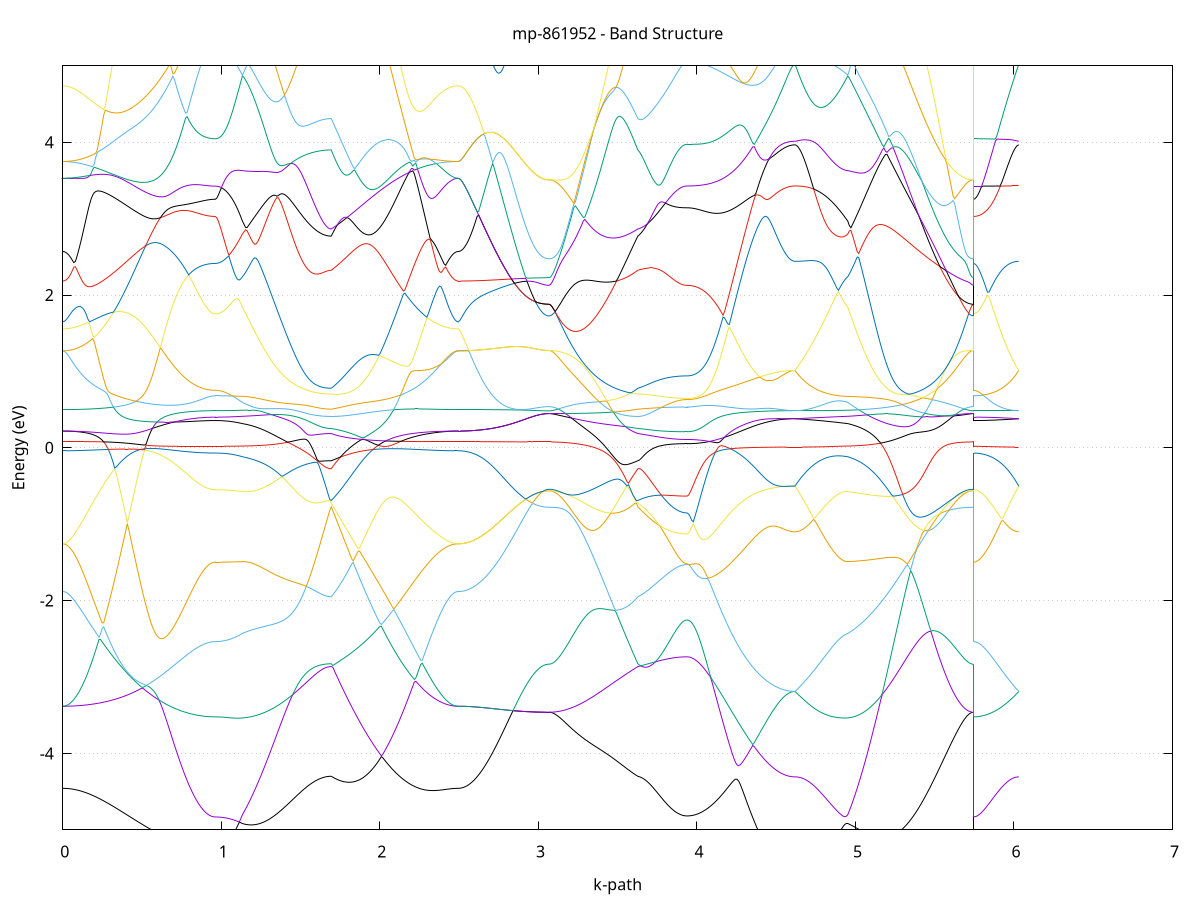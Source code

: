 set title 'mp-861952 - Band Structure'
set xlabel 'k-path'
set ylabel 'Energy (eV)'
set grid y
set yrange [-5:5]
set terminal png size 800,600
set output 'mp-861952_bands_gnuplot.png'
plot '-' using 1:2 with lines notitle, '-' using 1:2 with lines notitle, '-' using 1:2 with lines notitle, '-' using 1:2 with lines notitle, '-' using 1:2 with lines notitle, '-' using 1:2 with lines notitle, '-' using 1:2 with lines notitle, '-' using 1:2 with lines notitle, '-' using 1:2 with lines notitle, '-' using 1:2 with lines notitle, '-' using 1:2 with lines notitle, '-' using 1:2 with lines notitle, '-' using 1:2 with lines notitle, '-' using 1:2 with lines notitle, '-' using 1:2 with lines notitle, '-' using 1:2 with lines notitle, '-' using 1:2 with lines notitle, '-' using 1:2 with lines notitle, '-' using 1:2 with lines notitle, '-' using 1:2 with lines notitle, '-' using 1:2 with lines notitle, '-' using 1:2 with lines notitle, '-' using 1:2 with lines notitle, '-' using 1:2 with lines notitle, '-' using 1:2 with lines notitle, '-' using 1:2 with lines notitle, '-' using 1:2 with lines notitle, '-' using 1:2 with lines notitle, '-' using 1:2 with lines notitle, '-' using 1:2 with lines notitle, '-' using 1:2 with lines notitle, '-' using 1:2 with lines notitle, '-' using 1:2 with lines notitle, '-' using 1:2 with lines notitle, '-' using 1:2 with lines notitle, '-' using 1:2 with lines notitle, '-' using 1:2 with lines notitle, '-' using 1:2 with lines notitle, '-' using 1:2 with lines notitle, '-' using 1:2 with lines notitle, '-' using 1:2 with lines notitle, '-' using 1:2 with lines notitle, '-' using 1:2 with lines notitle, '-' using 1:2 with lines notitle, '-' using 1:2 with lines notitle, '-' using 1:2 with lines notitle, '-' using 1:2 with lines notitle, '-' using 1:2 with lines notitle
0.000000 -46.077252
0.009926 -46.077252
0.019851 -46.077252
0.029777 -46.077252
0.039703 -46.077252
0.049629 -46.077252
0.059554 -46.077252
0.069480 -46.077252
0.079406 -46.077252
0.089332 -46.077252
0.099257 -46.077252
0.109183 -46.077252
0.119109 -46.077252
0.129035 -46.077252
0.138960 -46.077152
0.148886 -46.077252
0.158812 -46.077152
0.168738 -46.077152
0.178663 -46.077152
0.188589 -46.077152
0.198515 -46.077152
0.208441 -46.077052
0.218366 -46.077052
0.228292 -46.077052
0.238218 -46.077052
0.248144 -46.077052
0.258069 -46.077052
0.267995 -46.076952
0.277921 -46.076952
0.287847 -46.076952
0.297772 -46.076952
0.307698 -46.076852
0.317624 -46.076852
0.327550 -46.076852
0.337475 -46.076852
0.347401 -46.076752
0.357327 -46.076752
0.367253 -46.076652
0.377178 -46.076652
0.387104 -46.076652
0.397030 -46.076652
0.406956 -46.076552
0.416881 -46.076552
0.426807 -46.076552
0.436733 -46.076452
0.446659 -46.076452
0.456584 -46.076452
0.466510 -46.076352
0.476436 -46.076352
0.486362 -46.076252
0.496287 -46.076252
0.506213 -46.076252
0.516139 -46.076152
0.526065 -46.076152
0.535990 -46.076152
0.545916 -46.076052
0.555842 -46.076052
0.565767 -46.076052
0.575693 -46.075952
0.585619 -46.075952
0.595545 -46.075952
0.605470 -46.075852
0.615396 -46.075852
0.625322 -46.075752
0.635248 -46.075752
0.645173 -46.075752
0.655099 -46.075652
0.665025 -46.075652
0.674951 -46.075652
0.684876 -46.075552
0.694802 -46.075552
0.704728 -46.075552
0.714654 -46.075452
0.724579 -46.075452
0.734505 -46.075452
0.744431 -46.075452
0.754357 -46.075352
0.764282 -46.075352
0.774208 -46.075352
0.784134 -46.075252
0.794060 -46.075252
0.803985 -46.075252
0.813911 -46.075252
0.823837 -46.075252
0.833763 -46.075152
0.843688 -46.075152
0.853614 -46.075152
0.863540 -46.075152
0.873466 -46.075152
0.883391 -46.075152
0.893317 -46.075152
0.903243 -46.075052
0.913169 -46.075052
0.923094 -46.075052
0.933020 -46.075052
0.942946 -46.075052
0.952872 -46.075052
0.962797 -46.075052
0.962797 -46.075052
0.972250 -46.075052
0.981702 -46.075052
0.991155 -46.075052
1.000607 -46.075052
1.010060 -46.075052
1.019512 -46.075052
1.028965 -46.075052
1.038417 -46.075052
1.047870 -46.075052
1.057322 -46.075152
1.066775 -46.075152
1.076227 -46.075152
1.085680 -46.075152
1.095132 -46.075152
1.104585 -46.075152
1.114037 -46.075252
1.123490 -46.075252
1.132942 -46.075252
1.132942 -46.075252
1.142775 -46.075252
1.152608 -46.075352
1.162442 -46.075352
1.172275 -46.075352
1.182108 -46.075352
1.191941 -46.075352
1.201774 -46.075452
1.211607 -46.075452
1.221441 -46.075452
1.231274 -46.075452
1.241107 -46.075552
1.250940 -46.075552
1.260773 -46.075552
1.270606 -46.075552
1.280439 -46.075652
1.290273 -46.075652
1.300106 -46.075652
1.309939 -46.075752
1.319772 -46.075752
1.329605 -46.075752
1.339438 -46.075852
1.349272 -46.075852
1.359105 -46.075852
1.368938 -46.075852
1.378771 -46.075952
1.388604 -46.075952
1.398437 -46.075952
1.408271 -46.076052
1.418104 -46.076052
1.427937 -46.076052
1.437770 -46.076152
1.447603 -46.076152
1.457436 -46.076152
1.467270 -46.076152
1.477103 -46.076252
1.486936 -46.076252
1.496769 -46.076252
1.506602 -46.076252
1.516435 -46.076352
1.526268 -46.076352
1.536102 -46.076352
1.545935 -46.076352
1.555768 -46.076452
1.565601 -46.076452
1.575434 -46.076452
1.585267 -46.076452
1.595101 -46.076452
1.604934 -46.076452
1.614767 -46.076452
1.624600 -46.076552
1.634433 -46.076552
1.644266 -46.076552
1.654100 -46.076552
1.663933 -46.076552
1.673766 -46.076552
1.683599 -46.076552
1.693432 -46.076552
1.693432 -46.076552
1.703322 -46.076552
1.713213 -46.076552
1.723103 -46.076552
1.732993 -46.076552
1.742883 -46.076452
1.752774 -46.076452
1.762664 -46.076452
1.772554 -46.076452
1.782444 -46.076452
1.792335 -46.076452
1.802225 -46.076452
1.812115 -46.076452
1.822006 -46.076452
1.831896 -46.076452
1.841786 -46.076452
1.851676 -46.076452
1.861567 -46.076452
1.871457 -46.076452
1.881347 -46.076452
1.891237 -46.076552
1.901128 -46.076552
1.911018 -46.076552
1.920908 -46.076552
1.930798 -46.076552
1.940689 -46.076552
1.950579 -46.076552
1.960469 -46.076552
1.970359 -46.076552
1.980250 -46.076552
1.990140 -46.076552
2.000030 -46.076652
2.009920 -46.076652
2.019811 -46.076652
2.029701 -46.076652
2.039591 -46.076652
2.049482 -46.076652
2.059372 -46.076752
2.069262 -46.076752
2.079152 -46.076752
2.089043 -46.076752
2.098933 -46.076752
2.108823 -46.076852
2.118713 -46.076852
2.128604 -46.076852
2.138494 -46.076852
2.148384 -46.076852
2.158274 -46.076852
2.168165 -46.076952
2.178055 -46.076952
2.187945 -46.076952
2.197835 -46.076952
2.207726 -46.076952
2.217616 -46.076952
2.227506 -46.077052
2.237396 -46.077052
2.247287 -46.077052
2.257177 -46.077052
2.267067 -46.077052
2.276957 -46.077152
2.286848 -46.077152
2.296738 -46.077152
2.306628 -46.077152
2.316519 -46.077152
2.326409 -46.077152
2.336299 -46.077152
2.346189 -46.077152
2.356080 -46.077252
2.365970 -46.077152
2.375860 -46.077152
2.385750 -46.077252
2.395641 -46.077252
2.405531 -46.077252
2.415421 -46.077252
2.425311 -46.077252
2.435202 -46.077252
2.445092 -46.077252
2.454982 -46.077252
2.464872 -46.077252
2.474763 -46.077252
2.484653 -46.077252
2.494543 -46.077252
2.494543 -46.077252
2.504412 -46.077252
2.514281 -46.077252
2.524150 -46.077252
2.534018 -46.077252
2.543887 -46.077252
2.553756 -46.077252
2.563625 -46.077252
2.573493 -46.077252
2.583362 -46.077252
2.593231 -46.077252
2.603100 -46.077252
2.612969 -46.077252
2.622837 -46.077252
2.632706 -46.077252
2.642575 -46.077252
2.652444 -46.077252
2.662313 -46.077252
2.672181 -46.077252
2.682050 -46.077252
2.691919 -46.077252
2.701788 -46.077252
2.711656 -46.077252
2.721525 -46.077252
2.731394 -46.077252
2.741263 -46.077252
2.751132 -46.077252
2.761000 -46.077252
2.770869 -46.077252
2.780738 -46.077252
2.790607 -46.077252
2.800476 -46.077252
2.810344 -46.077252
2.820213 -46.077252
2.830082 -46.077252
2.839951 -46.077252
2.849820 -46.077252
2.859688 -46.077252
2.869557 -46.077252
2.879426 -46.077252
2.889295 -46.077252
2.899163 -46.077252
2.909032 -46.077252
2.918901 -46.077252
2.928770 -46.077252
2.938639 -46.077252
2.948507 -46.077252
2.958376 -46.077252
2.968245 -46.077252
2.978114 -46.077252
2.987983 -46.077252
2.997851 -46.077252
3.007720 -46.077252
3.017589 -46.077252
3.027458 -46.077252
3.037326 -46.077252
3.047195 -46.077252
3.057064 -46.077252
3.066933 -46.077252
3.066933 -46.077252
3.076766 -46.077252
3.086599 -46.077252
3.096432 -46.077252
3.106265 -46.077252
3.116099 -46.077252
3.125932 -46.077252
3.135765 -46.077252
3.145598 -46.077252
3.155431 -46.077252
3.165264 -46.077252
3.175098 -46.077252
3.184931 -46.077252
3.194764 -46.077252
3.204597 -46.077152
3.214430 -46.077152
3.224263 -46.077152
3.234097 -46.077152
3.243930 -46.077152
3.253763 -46.077152
3.263596 -46.077152
3.273429 -46.077052
3.283262 -46.077052
3.293095 -46.077052
3.302929 -46.077052
3.312762 -46.077052
3.322595 -46.077052
3.332428 -46.077052
3.342261 -46.076952
3.352094 -46.076952
3.361928 -46.076952
3.371761 -46.076952
3.381594 -46.076952
3.391427 -46.076852
3.401260 -46.076852
3.411093 -46.076852
3.420926 -46.076852
3.430760 -46.076852
3.440593 -46.076852
3.450426 -46.076752
3.460259 -46.076752
3.470092 -46.076752
3.479925 -46.076752
3.489759 -46.076752
3.499592 -46.076652
3.509425 -46.076652
3.519258 -46.076652
3.529091 -46.076652
3.538924 -46.076652
3.548758 -46.076652
3.558591 -46.076652
3.568424 -46.076652
3.578257 -46.076552
3.588090 -46.076552
3.597923 -46.076552
3.607756 -46.076552
3.617590 -46.076552
3.627423 -46.076552
3.627423 -46.076552
3.637125 -46.076552
3.646826 -46.076552
3.656528 -46.076552
3.666230 -46.076552
3.675931 -46.076552
3.685633 -46.076552
3.695335 -46.076552
3.705036 -46.076552
3.714738 -46.076552
3.724440 -46.076552
3.734142 -46.076552
3.743843 -46.076552
3.753545 -46.076452
3.763247 -46.076452
3.772948 -46.076452
3.782650 -46.076452
3.792352 -46.076452
3.802054 -46.076452
3.811755 -46.076452
3.821457 -46.076452
3.831159 -46.076452
3.840860 -46.076452
3.850562 -46.076452
3.860264 -46.076452
3.869966 -46.076452
3.879667 -46.076452
3.889369 -46.076452
3.899071 -46.076452
3.908772 -46.076452
3.918474 -46.076452
3.928176 -46.076452
3.937877 -46.076452
3.937877 -46.076452
3.947744 -46.076452
3.957611 -46.076452
3.967478 -46.076452
3.977344 -46.076452
3.987211 -46.076452
3.997078 -46.076452
4.006944 -46.076452
4.016811 -46.076452
4.026678 -46.076452
4.036544 -46.076452
4.046411 -46.076352
4.056278 -46.076352
4.066144 -46.076352
4.076011 -46.076352
4.085878 -46.076352
4.095744 -46.076252
4.105611 -46.076252
4.115478 -46.076252
4.125344 -46.076252
4.135211 -46.076152
4.145078 -46.076152
4.154944 -46.076152
4.164811 -46.076152
4.174678 -46.076052
4.184544 -46.076052
4.194411 -46.076052
4.204278 -46.076052
4.214144 -46.075952
4.224011 -46.075952
4.233878 -46.075952
4.243744 -46.075852
4.253611 -46.075852
4.263478 -46.075852
4.273344 -46.075752
4.283211 -46.075752
4.293078 -46.075752
4.302944 -46.075652
4.312811 -46.075652
4.322678 -46.075652
4.332545 -46.075652
4.342411 -46.075552
4.352278 -46.075552
4.362145 -46.075452
4.372011 -46.075452
4.381878 -46.075452
4.391745 -46.075452
4.401611 -46.075352
4.411478 -46.075352
4.421345 -46.075352
4.431211 -46.075352
4.441078 -46.075252
4.450945 -46.075252
4.460811 -46.075252
4.470678 -46.075252
4.480545 -46.075152
4.490411 -46.075152
4.500278 -46.075152
4.510145 -46.075152
4.520011 -46.075152
4.529878 -46.075152
4.539745 -46.075152
4.549611 -46.075052
4.559478 -46.075052
4.569345 -46.075052
4.579211 -46.075052
4.589078 -46.075052
4.598945 -46.075052
4.608811 -46.075052
4.618678 -46.075052
4.618678 -46.075052
4.628471 -46.075052
4.638263 -46.075052
4.648056 -46.075052
4.657849 -46.075052
4.667642 -46.075052
4.677434 -46.075052
4.687227 -46.075052
4.697020 -46.075052
4.706812 -46.075052
4.716605 -46.075052
4.726398 -46.075052
4.736190 -46.075052
4.745983 -46.075052
4.755776 -46.075052
4.765568 -46.075052
4.775361 -46.075152
4.785154 -46.075052
4.794947 -46.075152
4.804739 -46.075152
4.814532 -46.075152
4.824325 -46.075152
4.834117 -46.075152
4.843910 -46.075152
4.853703 -46.075152
4.863495 -46.075152
4.873288 -46.075152
4.883081 -46.075152
4.892873 -46.075252
4.902666 -46.075252
4.912459 -46.075252
4.922252 -46.075252
4.932044 -46.075252
4.941837 -46.075252
4.951630 -46.075252
4.951630 -46.075252
4.961538 -46.075252
4.971446 -46.075352
4.981354 -46.075352
4.991262 -46.075352
5.001170 -46.075352
5.011079 -46.075452
5.020987 -46.075452
5.030895 -46.075452
5.040803 -46.075552
5.050711 -46.075552
5.060619 -46.075552
5.070528 -46.075652
5.080436 -46.075652
5.090344 -46.075652
5.100252 -46.075752
5.110160 -46.075752
5.120068 -46.075752
5.129976 -46.075852
5.139885 -46.075852
5.149793 -46.075952
5.159701 -46.075952
5.169609 -46.075952
5.179517 -46.076052
5.189425 -46.076052
5.199334 -46.076052
5.209242 -46.076152
5.219150 -46.076152
5.229058 -46.076152
5.238966 -46.076252
5.248874 -46.076252
5.258782 -46.076352
5.268691 -46.076352
5.278599 -46.076352
5.288507 -46.076352
5.298415 -46.076452
5.308323 -46.076452
5.318231 -46.076452
5.328140 -46.076552
5.338048 -46.076552
5.347956 -46.076652
5.357864 -46.076652
5.367772 -46.076652
5.377680 -46.076652
5.387589 -46.076752
5.397497 -46.076752
5.407405 -46.076752
5.417313 -46.076852
5.427221 -46.076852
5.437129 -46.076852
5.447037 -46.076852
5.456946 -46.076952
5.466854 -46.076952
5.476762 -46.076952
5.486670 -46.076952
5.496578 -46.077052
5.506486 -46.077052
5.516395 -46.077052
5.526303 -46.077052
5.536211 -46.077052
5.546119 -46.077052
5.556027 -46.077152
5.565935 -46.077152
5.575843 -46.077152
5.585752 -46.077152
5.595660 -46.077152
5.605568 -46.077152
5.615476 -46.077152
5.625384 -46.077252
5.635292 -46.077252
5.645201 -46.077252
5.655109 -46.077252
5.665017 -46.077252
5.674925 -46.077252
5.684833 -46.077252
5.694741 -46.077252
5.704650 -46.077252
5.714558 -46.077252
5.724466 -46.077252
5.734374 -46.077252
5.744282 -46.077252
5.744282 -46.075052
5.754151 -46.075052
5.764020 -46.075052
5.773889 -46.075052
5.783757 -46.075052
5.793626 -46.075052
5.803495 -46.075052
5.813364 -46.075052
5.823232 -46.075052
5.833101 -46.075052
5.842970 -46.075052
5.852839 -46.075052
5.862708 -46.075052
5.872576 -46.075052
5.882445 -46.075052
5.892314 -46.075052
5.902183 -46.075052
5.912052 -46.075052
5.921920 -46.075052
5.931789 -46.075052
5.941658 -46.075052
5.951527 -46.075052
5.961395 -46.075052
5.971264 -46.075052
5.981133 -46.075052
5.991002 -46.075052
6.000871 -46.075052
6.010739 -46.075052
6.020608 -46.075052
6.030477 -46.075052
e
0.000000 -19.606052
0.009926 -19.606052
0.019851 -19.606052
0.029777 -19.605952
0.039703 -19.605952
0.049629 -19.605852
0.059554 -19.605852
0.069480 -19.605752
0.079406 -19.605652
0.089332 -19.605552
0.099257 -19.605352
0.109183 -19.605252
0.119109 -19.605152
0.129035 -19.604952
0.138960 -19.604852
0.148886 -19.604652
0.158812 -19.604452
0.168738 -19.604252
0.178663 -19.604052
0.188589 -19.603852
0.198515 -19.603552
0.208441 -19.603352
0.218366 -19.603152
0.228292 -19.602852
0.238218 -19.602552
0.248144 -19.602352
0.258069 -19.602052
0.267995 -19.601752
0.277921 -19.601452
0.287847 -19.601152
0.297772 -19.600852
0.307698 -19.600552
0.317624 -19.600252
0.327550 -19.599952
0.337475 -19.599652
0.347401 -19.599352
0.357327 -19.598952
0.367253 -19.598652
0.377178 -19.598352
0.387104 -19.597952
0.397030 -19.597652
0.406956 -19.597352
0.416881 -19.596952
0.426807 -19.596652
0.436733 -19.596352
0.446659 -19.595952
0.456584 -19.595652
0.466510 -19.595352
0.476436 -19.594952
0.486362 -19.594652
0.496287 -19.594352
0.506213 -19.594052
0.516139 -19.593652
0.526065 -19.593352
0.535990 -19.593052
0.545916 -19.592752
0.555842 -19.592452
0.565767 -19.592152
0.575693 -19.591852
0.585619 -19.591552
0.595545 -19.591252
0.605470 -19.591052
0.615396 -19.590752
0.625322 -19.590452
0.635248 -19.590252
0.645173 -19.589952
0.655099 -19.589752
0.665025 -19.589452
0.674951 -19.589252
0.684876 -19.589052
0.694802 -19.588752
0.704728 -19.588552
0.714654 -19.588352
0.724579 -19.588152
0.734505 -19.587952
0.744431 -19.587752
0.754357 -19.587652
0.764282 -19.587452
0.774208 -19.587252
0.784134 -19.587152
0.794060 -19.586952
0.803985 -19.586852
0.813911 -19.586752
0.823837 -19.586652
0.833763 -19.586552
0.843688 -19.586352
0.853614 -19.586352
0.863540 -19.586252
0.873466 -19.586152
0.883391 -19.586052
0.893317 -19.586052
0.903243 -19.585952
0.913169 -19.585952
0.923094 -19.585852
0.933020 -19.585852
0.942946 -19.585852
0.952872 -19.585752
0.962797 -19.585752
0.962797 -19.585752
0.972250 -19.585852
0.981702 -19.585852
0.991155 -19.585952
1.000607 -19.585952
1.010060 -19.586052
1.019512 -19.586252
1.028965 -19.586352
1.038417 -19.586552
1.047870 -19.586752
1.057322 -19.587052
1.066775 -19.587252
1.076227 -19.587552
1.085680 -19.587852
1.095132 -19.588152
1.104585 -19.588452
1.114037 -19.588852
1.123490 -19.589252
1.132942 -19.589652
1.132942 -19.589652
1.142775 -19.589952
1.152608 -19.590352
1.162442 -19.590652
1.172275 -19.591052
1.182108 -19.591352
1.191941 -19.591752
1.201774 -19.592152
1.211607 -19.592552
1.221441 -19.592952
1.231274 -19.593352
1.241107 -19.593852
1.250940 -19.594252
1.260773 -19.594752
1.270606 -19.595152
1.280439 -19.595652
1.290273 -19.596052
1.300106 -19.596552
1.309939 -19.597052
1.319772 -19.597452
1.329605 -19.597952
1.339438 -19.598452
1.349272 -19.598852
1.359105 -19.599352
1.368938 -19.599852
1.378771 -19.600252
1.388604 -19.600752
1.398437 -19.601252
1.408271 -19.601652
1.418104 -19.602052
1.427937 -19.602552
1.437770 -19.602952
1.447603 -19.603352
1.457436 -19.603752
1.467270 -19.604152
1.477103 -19.604552
1.486936 -19.604952
1.496769 -19.605352
1.506602 -19.605652
1.516435 -19.605952
1.526268 -19.606352
1.536102 -19.606652
1.545935 -19.606952
1.555768 -19.607152
1.565601 -19.607452
1.575434 -19.607652
1.585267 -19.607952
1.595101 -19.608152
1.604934 -19.608352
1.614767 -19.608452
1.624600 -19.608652
1.634433 -19.608752
1.644266 -19.608852
1.654100 -19.608952
1.663933 -19.609052
1.673766 -19.609052
1.683599 -19.609152
1.693432 -19.609152
1.693432 -19.609152
1.703322 -19.608452
1.713213 -19.607852
1.723103 -19.607152
1.732993 -19.606552
1.742883 -19.606052
1.752774 -19.605452
1.762664 -19.604952
1.772554 -19.604352
1.782444 -19.603952
1.792335 -19.603452
1.802225 -19.602952
1.812115 -19.602552
1.822006 -19.602152
1.831896 -19.601752
1.841786 -19.601452
1.851676 -19.601052
1.861567 -19.600752
1.871457 -19.600452
1.881347 -19.600252
1.891237 -19.599952
1.901128 -19.599752
1.911018 -19.599552
1.920908 -19.599352
1.930798 -19.599252
1.940689 -19.599052
1.950579 -19.598952
1.960469 -19.598952
1.970359 -19.598852
1.980250 -19.598752
1.990140 -19.598752
2.000030 -19.598752
2.009920 -19.598752
2.019811 -19.598852
2.029701 -19.598852
2.039591 -19.598952
2.049482 -19.598952
2.059372 -19.599052
2.069262 -19.599152
2.079152 -19.599352
2.089043 -19.599452
2.098933 -19.599652
2.108823 -19.599752
2.118713 -19.599952
2.128604 -19.600152
2.138494 -19.600252
2.148384 -19.600452
2.158274 -19.600652
2.168165 -19.600852
2.178055 -19.601052
2.187945 -19.601352
2.197835 -19.601552
2.207726 -19.601752
2.217616 -19.601952
2.227506 -19.602252
2.237396 -19.602452
2.247287 -19.602652
2.257177 -19.602852
2.267067 -19.603052
2.276957 -19.603352
2.286848 -19.603552
2.296738 -19.603752
2.306628 -19.603952
2.316519 -19.604152
2.326409 -19.604352
2.336299 -19.604552
2.346189 -19.604652
2.356080 -19.604852
2.365970 -19.604952
2.375860 -19.605152
2.385750 -19.605252
2.395641 -19.605452
2.405531 -19.605552
2.415421 -19.605652
2.425311 -19.605752
2.435202 -19.605852
2.445092 -19.605852
2.454982 -19.605952
2.464872 -19.605952
2.474763 -19.606052
2.484653 -19.606052
2.494543 -19.606052
2.494543 -19.606052
2.504412 -19.606052
2.514281 -19.606152
2.524150 -19.606252
2.534018 -19.606452
2.543887 -19.606752
2.553756 -19.607052
2.563625 -19.607352
2.573493 -19.607752
2.583362 -19.608252
2.593231 -19.608752
2.603100 -19.609252
2.612969 -19.609852
2.622837 -19.610552
2.632706 -19.611152
2.642575 -19.611952
2.652444 -19.612652
2.662313 -19.613452
2.672181 -19.614252
2.682050 -19.615152
2.691919 -19.616052
2.701788 -19.616952
2.711656 -19.617852
2.721525 -19.618852
2.731394 -19.619752
2.741263 -19.620752
2.751132 -19.621752
2.761000 -19.622752
2.770869 -19.623752
2.780738 -19.624752
2.790607 -19.625752
2.800476 -19.626752
2.810344 -19.627752
2.820213 -19.628752
2.830082 -19.629752
2.839951 -19.630652
2.849820 -19.631652
2.859688 -19.632552
2.869557 -19.633452
2.879426 -19.634352
2.889295 -19.635152
2.899163 -19.635952
2.909032 -19.636752
2.918901 -19.637452
2.928770 -19.638252
2.938639 -19.638852
2.948507 -19.639452
2.958376 -19.640052
2.968245 -19.640552
2.978114 -19.641052
2.987983 -19.641552
2.997851 -19.641952
3.007720 -19.642252
3.017589 -19.642552
3.027458 -19.642752
3.037326 -19.642952
3.047195 -19.643152
3.057064 -19.643152
3.066933 -19.643252
3.066933 -19.643252
3.076766 -19.643152
3.086599 -19.643152
3.096432 -19.643052
3.106265 -19.642952
3.116099 -19.642752
3.125932 -19.642652
3.135765 -19.642452
3.145598 -19.642152
3.155431 -19.641852
3.165264 -19.641552
3.175098 -19.641252
3.184931 -19.640852
3.194764 -19.640552
3.204597 -19.640052
3.214430 -19.639652
3.224263 -19.639152
3.234097 -19.638652
3.243930 -19.638152
3.253763 -19.637552
3.263596 -19.637052
3.273429 -19.636452
3.283262 -19.635752
3.293095 -19.635152
3.302929 -19.634452
3.312762 -19.633752
3.322595 -19.633152
3.332428 -19.632352
3.342261 -19.631652
3.352094 -19.630952
3.361928 -19.630152
3.371761 -19.629352
3.381594 -19.628652
3.391427 -19.627852
3.401260 -19.627052
3.411093 -19.626252
3.420926 -19.625452
3.430760 -19.624652
3.440593 -19.623752
3.450426 -19.622952
3.460259 -19.622152
3.470092 -19.621352
3.479925 -19.620552
3.489759 -19.619652
3.499592 -19.618852
3.509425 -19.618052
3.519258 -19.617252
3.529091 -19.616452
3.538924 -19.615652
3.548758 -19.614852
3.558591 -19.614152
3.568424 -19.613352
3.578257 -19.612652
3.588090 -19.611852
3.597923 -19.611152
3.607756 -19.610452
3.617590 -19.609752
3.627423 -19.609152
3.627423 -19.609152
3.637125 -19.608852
3.646826 -19.608552
3.656528 -19.608352
3.666230 -19.608052
3.675931 -19.607752
3.685633 -19.607452
3.695335 -19.607252
3.705036 -19.606952
3.714738 -19.606652
3.724440 -19.606352
3.734142 -19.606152
3.743843 -19.605852
3.753545 -19.605552
3.763247 -19.605352
3.772948 -19.605152
3.782650 -19.604852
3.792352 -19.604652
3.802054 -19.604452
3.811755 -19.604252
3.821457 -19.604052
3.831159 -19.603852
3.840860 -19.603752
3.850562 -19.603552
3.860264 -19.603452
3.869966 -19.603252
3.879667 -19.603152
3.889369 -19.603052
3.899071 -19.603052
3.908772 -19.602952
3.918474 -19.602952
3.928176 -19.602952
3.937877 -19.602852
3.937877 -19.602852
3.947744 -19.602852
3.957611 -19.602852
3.967478 -19.602852
3.977344 -19.602752
3.987211 -19.602652
3.997078 -19.602552
4.006944 -19.602452
4.016811 -19.602352
4.026678 -19.602152
4.036544 -19.602052
4.046411 -19.601852
4.056278 -19.601652
4.066144 -19.601452
4.076011 -19.601252
4.085878 -19.600952
4.095744 -19.600752
4.105611 -19.600452
4.115478 -19.600152
4.125344 -19.599852
4.135211 -19.599552
4.145078 -19.599252
4.154944 -19.598952
4.164811 -19.598652
4.174678 -19.598252
4.184544 -19.597952
4.194411 -19.597552
4.204278 -19.597252
4.214144 -19.596852
4.224011 -19.596452
4.233878 -19.596052
4.243744 -19.595652
4.253611 -19.595352
4.263478 -19.594952
4.273344 -19.594552
4.283211 -19.594152
4.293078 -19.593752
4.302944 -19.593352
4.312811 -19.592952
4.322678 -19.592652
4.332545 -19.592252
4.342411 -19.591852
4.352278 -19.591452
4.362145 -19.591152
4.372011 -19.590752
4.381878 -19.590452
4.391745 -19.590052
4.401611 -19.589752
4.411478 -19.589452
4.421345 -19.589052
4.431211 -19.588752
4.441078 -19.588552
4.450945 -19.588252
4.460811 -19.587952
4.470678 -19.587752
4.480545 -19.587452
4.490411 -19.587252
4.500278 -19.587052
4.510145 -19.586852
4.520011 -19.586652
4.529878 -19.586552
4.539745 -19.586352
4.549611 -19.586252
4.559478 -19.586152
4.569345 -19.586052
4.579211 -19.585952
4.589078 -19.585852
4.598945 -19.585852
4.608811 -19.585852
4.618678 -19.585752
4.618678 -19.585752
4.628471 -19.585752
4.638263 -19.585852
4.648056 -19.585852
4.657849 -19.585852
4.667642 -19.585852
4.677434 -19.585852
4.687227 -19.585952
4.697020 -19.585952
4.706812 -19.586052
4.716605 -19.586052
4.726398 -19.586152
4.736190 -19.586252
4.745983 -19.586252
4.755776 -19.586352
4.765568 -19.586452
4.775361 -19.586552
4.785154 -19.586652
4.794947 -19.586752
4.804739 -19.586952
4.814532 -19.587052
4.824325 -19.587252
4.834117 -19.587352
4.843910 -19.587552
4.853703 -19.587652
4.863495 -19.587852
4.873288 -19.588052
4.883081 -19.588252
4.892873 -19.588352
4.902666 -19.588552
4.912459 -19.588852
4.922252 -19.589052
4.932044 -19.589252
4.941837 -19.589452
4.951630 -19.589652
4.951630 -19.589652
4.961538 -19.590152
4.971446 -19.590552
4.981354 -19.591052
4.991262 -19.591652
5.001170 -19.592152
5.011079 -19.592752
5.020987 -19.593352
5.030895 -19.593952
5.040803 -19.594552
5.050711 -19.595252
5.060619 -19.595952
5.070528 -19.596552
5.080436 -19.597352
5.090344 -19.598052
5.100252 -19.598752
5.110160 -19.599552
5.120068 -19.600352
5.129976 -19.601152
5.139885 -19.601952
5.149793 -19.602752
5.159701 -19.603652
5.169609 -19.604452
5.179517 -19.605352
5.189425 -19.606152
5.199334 -19.607052
5.209242 -19.607952
5.219150 -19.608852
5.229058 -19.609752
5.238966 -19.610652
5.248874 -19.611652
5.258782 -19.612552
5.268691 -19.613452
5.278599 -19.614352
5.288507 -19.615352
5.298415 -19.616252
5.308323 -19.617152
5.318231 -19.618152
5.328140 -19.619052
5.338048 -19.619952
5.347956 -19.620952
5.357864 -19.621852
5.367772 -19.622752
5.377680 -19.623652
5.387589 -19.624552
5.397497 -19.625452
5.407405 -19.626252
5.417313 -19.627152
5.427221 -19.628052
5.437129 -19.628852
5.447037 -19.629652
5.456946 -19.630452
5.466854 -19.631252
5.476762 -19.632052
5.486670 -19.632752
5.496578 -19.633552
5.506486 -19.634252
5.516395 -19.634952
5.526303 -19.635552
5.536211 -19.636252
5.546119 -19.636852
5.556027 -19.637452
5.565935 -19.638052
5.575843 -19.638552
5.585752 -19.639052
5.595660 -19.639552
5.605568 -19.640052
5.615476 -19.640452
5.625384 -19.640852
5.635292 -19.641252
5.645201 -19.641552
5.655109 -19.641852
5.665017 -19.642152
5.674925 -19.642352
5.684833 -19.642652
5.694741 -19.642752
5.704650 -19.642952
5.714558 -19.643052
5.724466 -19.643152
5.734374 -19.643152
5.744282 -19.643252
5.744282 -19.585752
5.754151 -19.585752
5.764020 -19.585752
5.773889 -19.585752
5.783757 -19.585752
5.793626 -19.585752
5.803495 -19.585752
5.813364 -19.585752
5.823232 -19.585752
5.833101 -19.585752
5.842970 -19.585852
5.852839 -19.585852
5.862708 -19.585752
5.872576 -19.585752
5.882445 -19.585752
5.892314 -19.585752
5.902183 -19.585752
5.912052 -19.585752
5.921920 -19.585752
5.931789 -19.585752
5.941658 -19.585752
5.951527 -19.585752
5.961395 -19.585752
5.971264 -19.585752
5.981133 -19.585752
5.991002 -19.585752
6.000871 -19.585752
6.010739 -19.585752
6.020608 -19.585752
6.030477 -19.585752
e
0.000000 -19.279552
0.009926 -19.279552
0.019851 -19.279652
0.029777 -19.279852
0.039703 -19.280152
0.049629 -19.280452
0.059554 -19.280852
0.069480 -19.281352
0.079406 -19.281952
0.089332 -19.282552
0.099257 -19.283252
0.109183 -19.284052
0.119109 -19.284852
0.129035 -19.285752
0.138960 -19.286752
0.148886 -19.287752
0.158812 -19.288852
0.168738 -19.289952
0.178663 -19.291152
0.188589 -19.292352
0.198515 -19.293652
0.208441 -19.295052
0.218366 -19.296352
0.228292 -19.297852
0.238218 -19.299252
0.248144 -19.300752
0.258069 -19.302252
0.267995 -19.303852
0.277921 -19.305452
0.287847 -19.307052
0.297772 -19.308652
0.307698 -19.310352
0.317624 -19.311952
0.327550 -19.313652
0.337475 -19.315352
0.347401 -19.317052
0.357327 -19.318752
0.367253 -19.320452
0.377178 -19.322152
0.387104 -19.323952
0.397030 -19.325652
0.406956 -19.327352
0.416881 -19.328952
0.426807 -19.330652
0.436733 -19.332352
0.446659 -19.333952
0.456584 -19.335652
0.466510 -19.337252
0.476436 -19.338852
0.486362 -19.340452
0.496287 -19.341952
0.506213 -19.343452
0.516139 -19.344952
0.526065 -19.346452
0.535990 -19.347952
0.545916 -19.349352
0.555842 -19.350752
0.565767 -19.352052
0.575693 -19.353452
0.585619 -19.354652
0.595545 -19.355952
0.605470 -19.357152
0.615396 -19.358352
0.625322 -19.359552
0.635248 -19.360652
0.645173 -19.361752
0.655099 -19.362752
0.665025 -19.363752
0.674951 -19.364752
0.684876 -19.365652
0.694802 -19.366552
0.704728 -19.367452
0.714654 -19.368252
0.724579 -19.369052
0.734505 -19.369852
0.744431 -19.370552
0.754357 -19.371252
0.764282 -19.371852
0.774208 -19.372552
0.784134 -19.373152
0.794060 -19.373652
0.803985 -19.374152
0.813911 -19.374652
0.823837 -19.375152
0.833763 -19.375552
0.843688 -19.375952
0.853614 -19.376252
0.863540 -19.376552
0.873466 -19.376852
0.883391 -19.377152
0.893317 -19.377352
0.903243 -19.377552
0.913169 -19.377752
0.923094 -19.377852
0.933020 -19.377952
0.942946 -19.378052
0.952872 -19.378052
0.962797 -19.378152
0.962797 -19.378152
0.972250 -19.378052
0.981702 -19.378052
0.991155 -19.377952
1.000607 -19.377752
1.010060 -19.377552
1.019512 -19.377252
1.028965 -19.376952
1.038417 -19.376652
1.047870 -19.376252
1.057322 -19.375852
1.066775 -19.375352
1.076227 -19.374852
1.085680 -19.374252
1.095132 -19.373652
1.104585 -19.372952
1.114037 -19.372252
1.123490 -19.371552
1.132942 -19.370752
1.132942 -19.370752
1.142775 -19.370452
1.152608 -19.370452
1.162442 -19.370752
1.172275 -19.371252
1.182108 -19.371952
1.191941 -19.372552
1.201774 -19.373352
1.211607 -19.374152
1.221441 -19.374952
1.231274 -19.375852
1.241107 -19.376752
1.250940 -19.377652
1.260773 -19.378652
1.270606 -19.379652
1.280439 -19.380652
1.290273 -19.381652
1.300106 -19.382652
1.309939 -19.383652
1.319772 -19.384752
1.329605 -19.385752
1.339438 -19.386852
1.349272 -19.387952
1.359105 -19.388952
1.368938 -19.390052
1.378771 -19.391052
1.388604 -19.392152
1.398437 -19.393152
1.408271 -19.394252
1.418104 -19.395252
1.427937 -19.396252
1.437770 -19.397252
1.447603 -19.398152
1.457436 -19.399152
1.467270 -19.400052
1.477103 -19.400952
1.486936 -19.401852
1.496769 -19.402652
1.506602 -19.403452
1.516435 -19.404252
1.526268 -19.405052
1.536102 -19.405752
1.545935 -19.406452
1.555768 -19.407052
1.565601 -19.407652
1.575434 -19.408252
1.585267 -19.408752
1.595101 -19.409252
1.604934 -19.409652
1.614767 -19.410052
1.624600 -19.410452
1.634433 -19.410752
1.644266 -19.410952
1.654100 -19.411152
1.663933 -19.411352
1.673766 -19.411452
1.683599 -19.411552
1.693432 -19.411552
1.693432 -19.411552
1.703322 -19.413152
1.713213 -19.414552
1.723103 -19.415852
1.732993 -19.417052
1.742883 -19.418152
1.752774 -19.419052
1.762664 -19.419852
1.772554 -19.420452
1.782444 -19.420952
1.792335 -19.421352
1.802225 -19.421552
1.812115 -19.421652
1.822006 -19.421552
1.831896 -19.421352
1.841786 -19.421052
1.851676 -19.420552
1.861567 -19.419952
1.871457 -19.419252
1.881347 -19.418352
1.891237 -19.417252
1.901128 -19.416152
1.911018 -19.414852
1.920908 -19.413452
1.930798 -19.411852
1.940689 -19.410252
1.950579 -19.408452
1.960469 -19.406552
1.970359 -19.404452
1.980250 -19.402352
1.990140 -19.400152
2.000030 -19.397752
2.009920 -19.395352
2.019811 -19.392852
2.029701 -19.390252
2.039591 -19.387552
2.049482 -19.384752
2.059372 -19.381852
2.069262 -19.378952
2.079152 -19.375952
2.089043 -19.372952
2.098933 -19.369852
2.108823 -19.366752
2.118713 -19.363652
2.128604 -19.360452
2.138494 -19.357252
2.148384 -19.353952
2.158274 -19.350752
2.168165 -19.347552
2.178055 -19.344252
2.187945 -19.341052
2.197835 -19.337852
2.207726 -19.334652
2.217616 -19.331452
2.227506 -19.328352
2.237396 -19.325252
2.247287 -19.322252
2.257177 -19.319252
2.267067 -19.316352
2.276957 -19.313552
2.286848 -19.310752
2.296738 -19.308152
2.306628 -19.305552
2.316519 -19.303052
2.326409 -19.300652
2.336299 -19.298352
2.346189 -19.296152
2.356080 -19.294152
2.365970 -19.292152
2.375860 -19.290352
2.385750 -19.288652
2.395641 -19.287152
2.405531 -19.285752
2.415421 -19.284452
2.425311 -19.283252
2.435202 -19.282352
2.445092 -19.281452
2.454982 -19.280752
2.464872 -19.280252
2.474763 -19.279852
2.484653 -19.279652
2.494543 -19.279552
2.494543 -19.279552
2.504412 -19.279552
2.514281 -19.279552
2.524150 -19.279552
2.534018 -19.279552
2.543887 -19.279652
2.553756 -19.279652
2.563625 -19.279652
2.573493 -19.279752
2.583362 -19.279752
2.593231 -19.279852
2.603100 -19.279852
2.612969 -19.279952
2.622837 -19.279952
2.632706 -19.280052
2.642575 -19.280152
2.652444 -19.280152
2.662313 -19.280252
2.672181 -19.280352
2.682050 -19.280352
2.691919 -19.280452
2.701788 -19.280552
2.711656 -19.280652
2.721525 -19.280752
2.731394 -19.280852
2.741263 -19.280952
2.751132 -19.281052
2.761000 -19.281152
2.770869 -19.281152
2.780738 -19.281252
2.790607 -19.281352
2.800476 -19.281452
2.810344 -19.281552
2.820213 -19.281652
2.830082 -19.281752
2.839951 -19.281852
2.849820 -19.281952
2.859688 -19.282052
2.869557 -19.282052
2.879426 -19.282152
2.889295 -19.282252
2.899163 -19.282352
2.909032 -19.282452
2.918901 -19.282452
2.928770 -19.282552
2.938639 -19.282652
2.948507 -19.282652
2.958376 -19.282752
2.968245 -19.282752
2.978114 -19.282852
2.987983 -19.282852
2.997851 -19.282852
3.007720 -19.282952
3.017589 -19.282952
3.027458 -19.282952
3.037326 -19.282952
3.047195 -19.282952
3.057064 -19.283052
3.066933 -19.283052
3.066933 -19.283052
3.076766 -19.283052
3.086599 -19.283252
3.096432 -19.283652
3.106265 -19.284152
3.116099 -19.284852
3.125932 -19.285652
3.135765 -19.286552
3.145598 -19.287652
3.155431 -19.288852
3.165264 -19.290252
3.175098 -19.291752
3.184931 -19.293352
3.194764 -19.295052
3.204597 -19.296952
3.214430 -19.298952
3.224263 -19.301052
3.234097 -19.303152
3.243930 -19.305452
3.253763 -19.307852
3.263596 -19.310352
3.273429 -19.312952
3.283262 -19.315652
3.293095 -19.318352
3.302929 -19.321152
3.312762 -19.323952
3.322595 -19.326952
3.332428 -19.329852
3.342261 -19.332852
3.352094 -19.335952
3.361928 -19.339052
3.371761 -19.342152
3.381594 -19.345252
3.391427 -19.348452
3.401260 -19.351552
3.411093 -19.354652
3.420926 -19.357852
3.430760 -19.360952
3.440593 -19.364052
3.450426 -19.367152
3.460259 -19.370152
3.470092 -19.373152
3.479925 -19.376152
3.489759 -19.379052
3.499592 -19.381952
3.509425 -19.384752
3.519258 -19.387452
3.529091 -19.390052
3.538924 -19.392652
3.548758 -19.395152
3.558591 -19.397552
3.568424 -19.399852
3.578257 -19.402052
3.588090 -19.404252
3.597923 -19.406252
3.607756 -19.408152
3.617590 -19.409852
3.627423 -19.411552
3.627423 -19.411552
3.637125 -19.412152
3.646826 -19.412752
3.656528 -19.413352
3.666230 -19.413852
3.675931 -19.414452
3.685633 -19.414952
3.695335 -19.415352
3.705036 -19.415852
3.714738 -19.416352
3.724440 -19.416752
3.734142 -19.417152
3.743843 -19.417552
3.753545 -19.417852
3.763247 -19.418252
3.772948 -19.418552
3.782650 -19.418852
3.792352 -19.419152
3.802054 -19.419452
3.811755 -19.419652
3.821457 -19.419852
3.831159 -19.420052
3.840860 -19.420252
3.850562 -19.420452
3.860264 -19.420552
3.869966 -19.420752
3.879667 -19.420852
3.889369 -19.420952
3.899071 -19.421052
3.908772 -19.421052
3.918474 -19.421152
3.928176 -19.421152
3.937877 -19.421152
3.937877 -19.421152
3.947744 -19.421152
3.957611 -19.421052
3.967478 -19.420952
3.977344 -19.420752
3.987211 -19.420552
3.997078 -19.420252
4.006944 -19.419952
4.016811 -19.419652
4.026678 -19.419252
4.036544 -19.418752
4.046411 -19.418352
4.056278 -19.417752
4.066144 -19.417252
4.076011 -19.416552
4.085878 -19.415952
4.095744 -19.415252
4.105611 -19.414552
4.115478 -19.413752
4.125344 -19.412952
4.135211 -19.412152
4.145078 -19.411252
4.154944 -19.410452
4.164811 -19.409452
4.174678 -19.408552
4.184544 -19.407552
4.194411 -19.406652
4.204278 -19.405652
4.214144 -19.404552
4.224011 -19.403552
4.233878 -19.402552
4.243744 -19.401452
4.253611 -19.400452
4.263478 -19.399352
4.273344 -19.398252
4.283211 -19.397152
4.293078 -19.396152
4.302944 -19.395052
4.312811 -19.393952
4.322678 -19.392952
4.332545 -19.391852
4.342411 -19.390852
4.352278 -19.389752
4.362145 -19.388752
4.372011 -19.387752
4.381878 -19.386852
4.391745 -19.385852
4.401611 -19.384952
4.411478 -19.384052
4.421345 -19.383152
4.431211 -19.382352
4.441078 -19.381552
4.450945 -19.380752
4.460811 -19.379952
4.470678 -19.379252
4.480545 -19.378652
4.490411 -19.377952
4.500278 -19.377352
4.510145 -19.376852
4.520011 -19.376352
4.529878 -19.375852
4.539745 -19.375452
4.549611 -19.375152
4.559478 -19.374752
4.569345 -19.374552
4.579211 -19.374352
4.589078 -19.374152
4.598945 -19.374052
4.608811 -19.373952
4.618678 -19.373952
4.618678 -19.373952
4.628471 -19.374152
4.638263 -19.374252
4.648056 -19.374452
4.657849 -19.374552
4.667642 -19.374752
4.677434 -19.374852
4.687227 -19.374952
4.697020 -19.375052
4.706812 -19.375152
4.716605 -19.375152
4.726398 -19.375152
4.736190 -19.375252
4.745983 -19.375252
4.755776 -19.375252
4.765568 -19.375152
4.775361 -19.375152
4.785154 -19.375052
4.794947 -19.374952
4.804739 -19.374852
4.814532 -19.374752
4.824325 -19.374552
4.834117 -19.374352
4.843910 -19.374252
4.853703 -19.374052
4.863495 -19.373752
4.873288 -19.373552
4.883081 -19.373252
4.892873 -19.372952
4.902666 -19.372652
4.912459 -19.372352
4.922252 -19.371952
4.932044 -19.371652
4.941837 -19.371252
4.951630 -19.370852
4.951630 -19.370852
4.961538 -19.369952
4.971446 -19.369052
4.981354 -19.368152
4.991262 -19.367152
5.001170 -19.366152
5.011079 -19.365152
5.020987 -19.364052
5.030895 -19.362852
5.040803 -19.361752
5.050711 -19.360552
5.060619 -19.359352
5.070528 -19.358052
5.080436 -19.357052
5.090344 -19.356152
5.100252 -19.355252
5.110160 -19.354252
5.120068 -19.353252
5.129976 -19.352252
5.139885 -19.351252
5.149793 -19.350152
5.159701 -19.349052
5.169609 -19.347952
5.179517 -19.346752
5.189425 -19.345552
5.199334 -19.344352
5.209242 -19.343052
5.219150 -19.341752
5.229058 -19.340452
5.238966 -19.339152
5.248874 -19.337852
5.258782 -19.336452
5.268691 -19.335052
5.278599 -19.333652
5.288507 -19.332252
5.298415 -19.330752
5.308323 -19.329352
5.318231 -19.327852
5.328140 -19.326352
5.338048 -19.324852
5.347956 -19.323352
5.357864 -19.321852
5.367772 -19.320352
5.377680 -19.318852
5.387589 -19.317352
5.397497 -19.315852
5.407405 -19.314352
5.417313 -19.312852
5.427221 -19.311352
5.437129 -19.309952
5.447037 -19.308452
5.456946 -19.307052
5.466854 -19.305652
5.476762 -19.304252
5.486670 -19.302852
5.496578 -19.301552
5.506486 -19.300252
5.516395 -19.298952
5.526303 -19.297752
5.536211 -19.296552
5.546119 -19.295352
5.556027 -19.294252
5.565935 -19.293152
5.575843 -19.292052
5.585752 -19.291052
5.595660 -19.290152
5.605568 -19.289252
5.615476 -19.288452
5.625384 -19.287652
5.635292 -19.286952
5.645201 -19.286252
5.655109 -19.285652
5.665017 -19.285052
5.674925 -19.284652
5.684833 -19.284152
5.694741 -19.283852
5.704650 -19.283552
5.714558 -19.283252
5.724466 -19.283152
5.734374 -19.283052
5.744282 -19.283052
5.744282 -19.378152
5.754151 -19.378152
5.764020 -19.378052
5.773889 -19.378052
5.783757 -19.378052
5.793626 -19.377952
5.803495 -19.377852
5.813364 -19.377852
5.823232 -19.377752
5.833101 -19.377652
5.842970 -19.377552
5.852839 -19.377352
5.862708 -19.377252
5.872576 -19.377152
5.882445 -19.376952
5.892314 -19.376852
5.902183 -19.376652
5.912052 -19.376452
5.921920 -19.376252
5.931789 -19.376052
5.941658 -19.375852
5.951527 -19.375652
5.961395 -19.375452
5.971264 -19.375252
5.981133 -19.375052
5.991002 -19.374852
6.000871 -19.374552
6.010739 -19.374352
6.020608 -19.374152
6.030477 -19.373952
e
0.000000 -19.279552
0.009926 -19.279552
0.019851 -19.279652
0.029777 -19.279752
0.039703 -19.279952
0.049629 -19.280152
0.059554 -19.280352
0.069480 -19.280652
0.079406 -19.281052
0.089332 -19.281452
0.099257 -19.281852
0.109183 -19.282352
0.119109 -19.282852
0.129035 -19.283352
0.138960 -19.284052
0.148886 -19.284652
0.158812 -19.285352
0.168738 -19.286052
0.178663 -19.286852
0.188589 -19.287652
0.198515 -19.288452
0.208441 -19.289352
0.218366 -19.290252
0.228292 -19.291252
0.238218 -19.292252
0.248144 -19.293252
0.258069 -19.294352
0.267995 -19.295352
0.277921 -19.296552
0.287847 -19.297652
0.297772 -19.298852
0.307698 -19.300052
0.317624 -19.301252
0.327550 -19.302552
0.337475 -19.303752
0.347401 -19.305052
0.357327 -19.306452
0.367253 -19.307752
0.377178 -19.309052
0.387104 -19.310452
0.397030 -19.311852
0.406956 -19.313252
0.416881 -19.314652
0.426807 -19.316052
0.436733 -19.317552
0.446659 -19.318952
0.456584 -19.320452
0.466510 -19.321852
0.476436 -19.323352
0.486362 -19.324752
0.496287 -19.326252
0.506213 -19.327752
0.516139 -19.329152
0.526065 -19.330652
0.535990 -19.332052
0.545916 -19.333552
0.555842 -19.334952
0.565767 -19.336352
0.575693 -19.337752
0.585619 -19.339152
0.595545 -19.340552
0.605470 -19.341852
0.615396 -19.343252
0.625322 -19.344552
0.635248 -19.345852
0.645173 -19.347152
0.655099 -19.348452
0.665025 -19.349652
0.674951 -19.350852
0.684876 -19.352052
0.694802 -19.353252
0.704728 -19.354352
0.714654 -19.355452
0.724579 -19.356452
0.734505 -19.357552
0.744431 -19.358452
0.754357 -19.359452
0.764282 -19.360352
0.774208 -19.361252
0.784134 -19.362052
0.794060 -19.362852
0.803985 -19.363652
0.813911 -19.364352
0.823837 -19.365052
0.833763 -19.365652
0.843688 -19.366252
0.853614 -19.366852
0.863540 -19.367352
0.873466 -19.367752
0.883391 -19.368152
0.893317 -19.368552
0.903243 -19.368852
0.913169 -19.369052
0.923094 -19.369352
0.933020 -19.369452
0.942946 -19.369652
0.952872 -19.369652
0.962797 -19.369752
0.962797 -19.369752
0.972250 -19.369652
0.981702 -19.369652
0.991155 -19.369552
1.000607 -19.369552
1.010060 -19.369352
1.019512 -19.369252
1.028965 -19.369152
1.038417 -19.368952
1.047870 -19.368752
1.057322 -19.368452
1.066775 -19.368252
1.076227 -19.367952
1.085680 -19.367652
1.095132 -19.367352
1.104585 -19.366952
1.114037 -19.366552
1.123490 -19.366152
1.132942 -19.365752
1.132942 -19.365752
1.142775 -19.365152
1.152608 -19.364152
1.162442 -19.362752
1.172275 -19.361052
1.182108 -19.359252
1.191941 -19.357352
1.201774 -19.355252
1.211607 -19.353052
1.221441 -19.350852
1.231274 -19.348452
1.241107 -19.346052
1.250940 -19.343552
1.260773 -19.341052
1.270606 -19.338452
1.280439 -19.335752
1.290273 -19.333052
1.300106 -19.330352
1.309939 -19.327552
1.319772 -19.324752
1.329605 -19.321952
1.339438 -19.319052
1.349272 -19.316152
1.359105 -19.313352
1.368938 -19.310452
1.378771 -19.307552
1.388604 -19.304752
1.398437 -19.301852
1.408271 -19.299052
1.418104 -19.296352
1.427937 -19.293552
1.437770 -19.290852
1.447603 -19.288252
1.457436 -19.285652
1.467270 -19.283052
1.477103 -19.280552
1.486936 -19.278152
1.496769 -19.275852
1.506602 -19.273552
1.516435 -19.271452
1.526268 -19.269352
1.536102 -19.267352
1.545935 -19.265452
1.555768 -19.263652
1.565601 -19.261952
1.575434 -19.260452
1.585267 -19.258952
1.595101 -19.257652
1.604934 -19.256352
1.614767 -19.255252
1.624600 -19.254252
1.634433 -19.253452
1.644266 -19.252752
1.654100 -19.252152
1.663933 -19.251652
1.673766 -19.251352
1.683599 -19.251152
1.693432 -19.251052
1.693432 -19.251052
1.703322 -19.250652
1.713213 -19.250252
1.723103 -19.249852
1.732993 -19.249552
1.742883 -19.249252
1.752774 -19.248952
1.762664 -19.248752
1.772554 -19.248552
1.782444 -19.248352
1.792335 -19.248252
1.802225 -19.248152
1.812115 -19.248052
1.822006 -19.248052
1.831896 -19.248052
1.841786 -19.248152
1.851676 -19.248152
1.861567 -19.248352
1.871457 -19.248452
1.881347 -19.248652
1.891237 -19.248852
1.901128 -19.249052
1.911018 -19.249352
1.920908 -19.249652
1.930798 -19.250052
1.940689 -19.250352
1.950579 -19.250752
1.960469 -19.251252
1.970359 -19.251652
1.980250 -19.252152
1.990140 -19.252652
2.000030 -19.253152
2.009920 -19.253752
2.019811 -19.254252
2.029701 -19.254852
2.039591 -19.255552
2.049482 -19.256152
2.059372 -19.256752
2.069262 -19.257452
2.079152 -19.258152
2.089043 -19.258852
2.098933 -19.259552
2.108823 -19.260252
2.118713 -19.260952
2.128604 -19.261652
2.138494 -19.262352
2.148384 -19.263152
2.158274 -19.263852
2.168165 -19.264552
2.178055 -19.265252
2.187945 -19.266052
2.197835 -19.266752
2.207726 -19.267452
2.217616 -19.268152
2.227506 -19.268852
2.237396 -19.269552
2.247287 -19.270252
2.257177 -19.270852
2.267067 -19.271552
2.276957 -19.272152
2.286848 -19.272752
2.296738 -19.273352
2.306628 -19.273852
2.316519 -19.274452
2.326409 -19.274952
2.336299 -19.275452
2.346189 -19.275952
2.356080 -19.276352
2.365970 -19.276852
2.375860 -19.277252
2.385750 -19.277552
2.395641 -19.277952
2.405531 -19.278252
2.415421 -19.278452
2.425311 -19.278752
2.435202 -19.278952
2.445092 -19.279152
2.454982 -19.279252
2.464872 -19.279352
2.474763 -19.279452
2.484653 -19.279552
2.494543 -19.279552
2.494543 -19.279552
2.504412 -19.279552
2.514281 -19.279552
2.524150 -19.279552
2.534018 -19.279552
2.543887 -19.279652
2.553756 -19.279652
2.563625 -19.279652
2.573493 -19.279652
2.583362 -19.279752
2.593231 -19.279752
2.603100 -19.279852
2.612969 -19.279852
2.622837 -19.279952
2.632706 -19.280052
2.642575 -19.280052
2.652444 -19.280152
2.662313 -19.280252
2.672181 -19.280252
2.682050 -19.280352
2.691919 -19.280452
2.701788 -19.280552
2.711656 -19.280652
2.721525 -19.280752
2.731394 -19.280852
2.741263 -19.280852
2.751132 -19.280952
2.761000 -19.281052
2.770869 -19.281152
2.780738 -19.281252
2.790607 -19.281352
2.800476 -19.281452
2.810344 -19.281552
2.820213 -19.281652
2.830082 -19.281752
2.839951 -19.281852
2.849820 -19.281952
2.859688 -19.281952
2.869557 -19.282052
2.879426 -19.282152
2.889295 -19.282252
2.899163 -19.282352
2.909032 -19.282352
2.918901 -19.282452
2.928770 -19.282552
2.938639 -19.282552
2.948507 -19.282652
2.958376 -19.282652
2.968245 -19.282752
2.978114 -19.282752
2.987983 -19.282852
2.997851 -19.282852
3.007720 -19.282852
3.017589 -19.282952
3.027458 -19.282952
3.037326 -19.282952
3.047195 -19.282952
3.057064 -19.282952
3.066933 -19.282952
3.066933 -19.282952
3.076766 -19.282952
3.086599 -19.282952
3.096432 -19.282852
3.106265 -19.282752
3.116099 -19.282552
3.125932 -19.282352
3.135765 -19.282152
3.145598 -19.281952
3.155431 -19.281652
3.165264 -19.281252
3.175098 -19.280952
3.184931 -19.280552
3.194764 -19.280152
3.204597 -19.279652
3.214430 -19.279252
3.224263 -19.278752
3.234097 -19.278152
3.243930 -19.277652
3.253763 -19.277052
3.263596 -19.276452
3.273429 -19.275852
3.283262 -19.275252
3.293095 -19.274552
3.302929 -19.273852
3.312762 -19.273152
3.322595 -19.272452
3.332428 -19.271752
3.342261 -19.271052
3.352094 -19.270252
3.361928 -19.269552
3.371761 -19.268752
3.381594 -19.267952
3.391427 -19.267252
3.401260 -19.266452
3.411093 -19.265652
3.420926 -19.264852
3.430760 -19.264052
3.440593 -19.263352
3.450426 -19.262552
3.460259 -19.261752
3.470092 -19.261052
3.479925 -19.260252
3.489759 -19.259552
3.499592 -19.258752
3.509425 -19.258052
3.519258 -19.257352
3.529091 -19.256652
3.538924 -19.256052
3.548758 -19.255352
3.558591 -19.254752
3.568424 -19.254152
3.578257 -19.253552
3.588090 -19.253052
3.597923 -19.252452
3.607756 -19.251952
3.617590 -19.251552
3.627423 -19.251052
3.627423 -19.251052
3.637125 -19.250852
3.646826 -19.250752
3.656528 -19.250552
3.666230 -19.250452
3.675931 -19.250252
3.685633 -19.250152
3.695335 -19.249952
3.705036 -19.249852
3.714738 -19.249652
3.724440 -19.249552
3.734142 -19.249452
3.743843 -19.249352
3.753545 -19.249252
3.763247 -19.249052
3.772948 -19.248952
3.782650 -19.248852
3.792352 -19.248752
3.802054 -19.248752
3.811755 -19.248652
3.821457 -19.248552
3.831159 -19.248452
3.840860 -19.248352
3.850562 -19.248352
3.860264 -19.248252
3.869966 -19.248252
3.879667 -19.248152
3.889369 -19.248152
3.899071 -19.248152
3.908772 -19.248152
3.918474 -19.248052
3.928176 -19.248052
3.937877 -19.248052
3.937877 -19.248052
3.947744 -19.248152
3.957611 -19.248352
3.967478 -19.248652
3.977344 -19.249152
3.987211 -19.249752
3.997078 -19.250452
4.006944 -19.251352
4.016811 -19.252352
4.026678 -19.253452
4.036544 -19.254652
4.046411 -19.255952
4.056278 -19.257452
4.066144 -19.259052
4.076011 -19.260752
4.085878 -19.262552
4.095744 -19.264452
4.105611 -19.266352
4.115478 -19.268452
4.125344 -19.270652
4.135211 -19.272952
4.145078 -19.275252
4.154944 -19.277652
4.164811 -19.280152
4.174678 -19.282652
4.184544 -19.285252
4.194411 -19.287952
4.204278 -19.290652
4.214144 -19.293352
4.224011 -19.296152
4.233878 -19.298952
4.243744 -19.301752
4.253611 -19.304652
4.263478 -19.307452
4.273344 -19.310352
4.283211 -19.313252
4.293078 -19.316052
4.302944 -19.318952
4.312811 -19.321752
4.322678 -19.324552
4.332545 -19.327352
4.342411 -19.330052
4.352278 -19.332752
4.362145 -19.335452
4.372011 -19.338052
4.381878 -19.340552
4.391745 -19.343052
4.401611 -19.345452
4.411478 -19.347752
4.421345 -19.350052
4.431211 -19.352252
4.441078 -19.354352
4.450945 -19.356352
4.460811 -19.358252
4.470678 -19.360152
4.480545 -19.361852
4.490411 -19.363452
4.500278 -19.364952
4.510145 -19.366352
4.520011 -19.367652
4.529878 -19.368852
4.539745 -19.369852
4.549611 -19.370852
4.559478 -19.371652
4.569345 -19.372352
4.579211 -19.372852
4.589078 -19.373352
4.598945 -19.373652
4.608811 -19.373852
4.618678 -19.373952
4.618678 -19.373952
4.628471 -19.373752
4.638263 -19.373452
4.648056 -19.373252
4.657849 -19.373052
4.667642 -19.372852
4.677434 -19.372652
4.687227 -19.372352
4.697020 -19.372152
4.706812 -19.371952
4.716605 -19.371652
4.726398 -19.371452
4.736190 -19.371152
4.745983 -19.370952
4.755776 -19.370652
4.765568 -19.370452
4.775361 -19.370152
4.785154 -19.369952
4.794947 -19.369652
4.804739 -19.369452
4.814532 -19.369152
4.824325 -19.368852
4.834117 -19.368652
4.843910 -19.368352
4.853703 -19.368152
4.863495 -19.367952
4.873288 -19.367652
4.883081 -19.367452
4.892873 -19.367152
4.902666 -19.366952
4.912459 -19.366652
4.922252 -19.366452
4.932044 -19.366252
4.941837 -19.365952
4.951630 -19.365752
4.951630 -19.365752
4.961538 -19.365252
4.971446 -19.364752
4.981354 -19.364152
4.991262 -19.363652
5.001170 -19.363052
5.011079 -19.362352
5.020987 -19.361752
5.030895 -19.361052
5.040803 -19.360252
5.050711 -19.359552
5.060619 -19.358752
5.070528 -19.357852
5.080436 -19.356852
5.090344 -19.355452
5.100252 -19.354152
5.110160 -19.352852
5.120068 -19.351452
5.129976 -19.350052
5.139885 -19.348652
5.149793 -19.347152
5.159701 -19.345752
5.169609 -19.344252
5.179517 -19.342752
5.189425 -19.341252
5.199334 -19.339752
5.209242 -19.338252
5.219150 -19.336652
5.229058 -19.335152
5.238966 -19.333652
5.248874 -19.332052
5.258782 -19.330552
5.268691 -19.329052
5.278599 -19.327452
5.288507 -19.325952
5.298415 -19.324452
5.308323 -19.322952
5.318231 -19.321352
5.328140 -19.319852
5.338048 -19.318452
5.347956 -19.316952
5.357864 -19.315452
5.367772 -19.314052
5.377680 -19.312652
5.387589 -19.311152
5.397497 -19.309852
5.407405 -19.308452
5.417313 -19.307152
5.427221 -19.305752
5.437129 -19.304452
5.447037 -19.303252
5.456946 -19.301952
5.466854 -19.300752
5.476762 -19.299652
5.486670 -19.298452
5.496578 -19.297352
5.506486 -19.296252
5.516395 -19.295252
5.526303 -19.294252
5.536211 -19.293252
5.546119 -19.292352
5.556027 -19.291452
5.565935 -19.290652
5.575843 -19.289852
5.585752 -19.289052
5.595660 -19.288352
5.605568 -19.287652
5.615476 -19.287052
5.625384 -19.286452
5.635292 -19.285952
5.645201 -19.285452
5.655109 -19.284952
5.665017 -19.284552
5.674925 -19.284152
5.684833 -19.283852
5.694741 -19.283652
5.704650 -19.283352
5.714558 -19.283252
5.724466 -19.283152
5.734374 -19.283052
5.744282 -19.282952
5.744282 -19.369752
5.754151 -19.369752
5.764020 -19.369752
5.773889 -19.369752
5.783757 -19.369852
5.793626 -19.369852
5.803495 -19.369952
5.813364 -19.370052
5.823232 -19.370052
5.833101 -19.370152
5.842970 -19.370352
5.852839 -19.370452
5.862708 -19.370552
5.872576 -19.370752
5.882445 -19.370852
5.892314 -19.371052
5.902183 -19.371152
5.912052 -19.371352
5.921920 -19.371552
5.931789 -19.371752
5.941658 -19.371952
5.951527 -19.372152
5.961395 -19.372352
5.971264 -19.372552
5.981133 -19.372752
5.991002 -19.373052
6.000871 -19.373252
6.010739 -19.373452
6.020608 -19.373652
6.030477 -19.373952
e
0.000000 -13.359452
0.009926 -13.359052
0.019851 -13.357752
0.029777 -13.355752
0.039703 -13.352852
0.049629 -13.349152
0.059554 -13.344552
0.069480 -13.339152
0.079406 -13.332952
0.089332 -13.325952
0.099257 -13.318152
0.109183 -13.309552
0.119109 -13.300152
0.129035 -13.289952
0.138960 -13.278852
0.148886 -13.267052
0.158812 -13.254452
0.168738 -13.241152
0.178663 -13.226952
0.188589 -13.212052
0.198515 -13.196452
0.208441 -13.180052
0.218366 -13.162952
0.228292 -13.145052
0.238218 -13.126452
0.248144 -13.107152
0.258069 -13.087152
0.267995 -13.066452
0.277921 -13.045052
0.287847 -13.023052
0.297772 -13.000352
0.307698 -12.976952
0.317624 -12.952952
0.327550 -12.928352
0.337475 -12.903052
0.347401 -12.877152
0.357327 -12.850752
0.367253 -12.823752
0.377178 -12.796152
0.387104 -12.767952
0.397030 -12.739252
0.406956 -12.710052
0.416881 -12.680352
0.426807 -12.650152
0.436733 -12.619452
0.446659 -12.588252
0.456584 -12.556652
0.466510 -12.524652
0.476436 -12.492152
0.486362 -12.459352
0.496287 -12.426152
0.506213 -12.392552
0.516139 -12.358652
0.526065 -12.324352
0.535990 -12.289852
0.545916 -12.255052
0.555842 -12.219952
0.565767 -12.184652
0.575693 -12.149152
0.585619 -12.113552
0.595545 -12.077652
0.605470 -12.041752
0.615396 -12.005652
0.625322 -11.969452
0.635248 -11.933252
0.645173 -11.897052
0.655099 -11.860752
0.665025 -11.824552
0.674951 -11.788452
0.684876 -11.752452
0.694802 -11.716452
0.704728 -11.680752
0.714654 -11.645152
0.724579 -11.609852
0.734505 -11.574752
0.744431 -11.539852
0.754357 -11.505352
0.764282 -11.471252
0.774208 -11.437452
0.784134 -11.404152
0.794060 -11.371252
0.803985 -11.338852
0.813911 -11.306952
0.823837 -11.275552
0.833763 -11.244752
0.843688 -11.214552
0.853614 -11.185052
0.863540 -11.156252
0.873466 -11.128152
0.883391 -11.100852
0.893317 -11.074552
0.903243 -11.049252
0.913169 -11.025152
0.923094 -11.002752
0.933020 -10.982652
0.942946 -10.965952
0.952872 -10.954352
0.962797 -10.950152
0.962797 -10.950152
0.972250 -10.949952
0.981702 -10.949552
0.991155 -10.948952
1.000607 -10.948052
1.010060 -10.946952
1.019512 -10.945552
1.028965 -10.943852
1.038417 -10.942052
1.047870 -10.939952
1.057322 -10.937752
1.066775 -10.950552
1.076227 -10.965852
1.085680 -10.982252
1.095132 -10.999752
1.104585 -11.018252
1.114037 -11.037652
1.123490 -11.057952
1.132942 -11.079052
1.132942 -11.079052
1.142775 -11.094952
1.152608 -11.110952
1.162442 -11.126952
1.172275 -11.143052
1.182108 -11.159152
1.191941 -11.175252
1.201774 -11.191352
1.211607 -11.207352
1.221441 -11.223352
1.231274 -11.239252
1.241107 -11.255052
1.250940 -11.270752
1.260773 -11.286352
1.270606 -11.301852
1.280439 -11.317052
1.290273 -11.332252
1.300106 -11.347152
1.309939 -11.361852
1.319772 -11.376352
1.329605 -11.390652
1.339438 -11.404752
1.349272 -11.418552
1.359105 -11.432052
1.368938 -11.445352
1.378771 -11.458252
1.388604 -11.470952
1.398437 -11.483352
1.408271 -11.495352
1.418104 -11.507052
1.427937 -11.518452
1.437770 -11.529452
1.447603 -11.540152
1.457436 -11.550452
1.467270 -11.560452
1.477103 -11.570052
1.486936 -11.579252
1.496769 -11.588052
1.506602 -11.596452
1.516435 -11.604452
1.526268 -11.612052
1.536102 -11.619252
1.545935 -11.626052
1.555768 -11.632452
1.565601 -11.638352
1.575434 -11.643852
1.585267 -11.648952
1.595101 -11.653652
1.604934 -11.657852
1.614767 -11.661652
1.624600 -11.665052
1.634433 -11.667952
1.644266 -11.670352
1.654100 -11.672352
1.663933 -11.673952
1.673766 -11.675052
1.683599 -11.675752
1.693432 -11.675952
1.693432 -11.675952
1.703322 -11.642852
1.713213 -11.609252
1.723103 -11.575152
1.732993 -11.540452
1.742883 -11.505352
1.752774 -11.469752
1.762664 -11.467452
1.772554 -11.507052
1.782444 -11.546952
1.792335 -11.587252
1.802225 -11.627752
1.812115 -11.668352
1.822006 -11.708952
1.831896 -11.749652
1.841786 -11.790252
1.851676 -11.830852
1.861567 -11.871252
1.871457 -11.911452
1.881347 -11.951452
1.891237 -11.991252
1.901128 -12.030752
1.911018 -12.069952
1.920908 -12.108852
1.930798 -12.147452
1.940689 -12.185652
1.950579 -12.223452
1.960469 -12.260752
1.970359 -12.297752
1.980250 -12.334252
1.990140 -12.370352
2.000030 -12.405952
2.009920 -12.441052
2.019811 -12.475652
2.029701 -12.509652
2.039591 -12.543252
2.049482 -12.576252
2.059372 -12.608752
2.069262 -12.640652
2.079152 -12.671952
2.089043 -12.702752
2.098933 -12.732852
2.108823 -12.762352
2.118713 -12.791352
2.128604 -12.819652
2.138494 -12.847252
2.148384 -12.874352
2.158274 -12.900652
2.168165 -12.926452
2.178055 -12.951452
2.187945 -12.975852
2.197835 -12.999452
2.207726 -13.022452
2.217616 -13.044752
2.227506 -13.066352
2.237396 -13.087252
2.247287 -13.107352
2.257177 -13.126752
2.267067 -13.145452
2.276957 -13.163352
2.286848 -13.180552
2.296738 -13.196952
2.306628 -13.212652
2.316519 -13.227552
2.326409 -13.241652
2.336299 -13.254952
2.346189 -13.267552
2.356080 -13.279352
2.365970 -13.290252
2.375860 -13.300452
2.385750 -13.309852
2.395641 -13.318452
2.405531 -13.326252
2.415421 -13.333152
2.425311 -13.339352
2.435202 -13.344652
2.445092 -13.349152
2.454982 -13.352852
2.464872 -13.355752
2.474763 -13.357852
2.484653 -13.359052
2.494543 -13.359452
2.494543 -13.359452
2.504412 -13.359052
2.514281 -13.357952
2.524150 -13.356152
2.534018 -13.353652
2.543887 -13.350352
2.553756 -13.346352
2.563625 -13.341652
2.573493 -13.336152
2.583362 -13.330052
2.593231 -13.323252
2.603100 -13.315652
2.612969 -13.307452
2.622837 -13.298552
2.632706 -13.288952
2.642575 -13.278752
2.652444 -13.267852
2.662313 -13.256252
2.672181 -13.244052
2.682050 -13.231252
2.691919 -13.217952
2.701788 -13.203952
2.711656 -13.189352
2.721525 -13.174252
2.731394 -13.158652
2.741263 -13.142452
2.751132 -13.125852
2.761000 -13.108652
2.770869 -13.091152
2.780738 -13.073152
2.790607 -13.054752
2.800476 -13.036052
2.810344 -13.016952
2.820213 -12.997652
2.830082 -12.978052
2.839951 -12.958252
2.849820 -12.938252
2.859688 -12.918252
2.869557 -12.898152
2.879426 -12.878052
2.889295 -12.858052
2.899163 -12.838152
2.909032 -12.818552
2.918901 -12.799152
2.928770 -12.780252
2.938639 -12.761852
2.948507 -12.744152
2.958376 -12.727052
2.968245 -12.710852
2.978114 -12.695652
2.987983 -12.681552
2.997851 -12.668652
3.007720 -12.657252
3.017589 -12.647252
3.027458 -12.638852
3.037326 -12.632252
3.047195 -12.627452
3.057064 -12.624552
3.066933 -12.623652
3.066933 -12.623652
3.076766 -12.623352
3.086599 -12.622452
3.096432 -12.620952
3.106265 -12.618952
3.116099 -12.616252
3.125932 -12.613052
3.135765 -12.609152
3.145598 -12.604752
3.155431 -12.599752
3.165264 -12.594152
3.175098 -12.587952
3.184931 -12.581252
3.194764 -12.573852
3.204597 -12.565852
3.214430 -12.557352
3.224263 -12.548252
3.234097 -12.538552
3.243930 -12.528252
3.253763 -12.517352
3.263596 -12.505852
3.273429 -12.493752
3.283262 -12.481152
3.293095 -12.467852
3.302929 -12.454052
3.312762 -12.439652
3.322595 -12.424652
3.332428 -12.409052
3.342261 -12.392952
3.352094 -12.376152
3.361928 -12.358852
3.371761 -12.340952
3.381594 -12.322452
3.391427 -12.303352
3.401260 -12.283652
3.411093 -12.263452
3.420926 -12.242652
3.430760 -12.221252
3.440593 -12.199352
3.450426 -12.176752
3.460259 -12.153652
3.470092 -12.130052
3.479925 -12.105752
3.489759 -12.080952
3.499592 -12.055652
3.509425 -12.029652
3.519258 -12.003252
3.529091 -11.976152
3.538924 -11.948552
3.548758 -11.920452
3.558591 -11.891752
3.568424 -11.862552
3.578257 -11.832752
3.588090 -11.802452
3.597923 -11.771652
3.607756 -11.740252
3.617590 -11.708352
3.627423 -11.675952
3.627423 -11.675952
3.637125 -11.663952
3.646826 -11.652852
3.656528 -11.642652
3.666230 -11.633452
3.675931 -11.625052
3.685633 -11.617552
3.695335 -11.610952
3.705036 -11.605152
3.714738 -11.600052
3.724440 -11.595652
3.734142 -11.591952
3.743843 -11.588852
3.753545 -11.586352
3.763247 -11.584252
3.772948 -11.582652
3.782650 -11.581452
3.792352 -11.580552
3.802054 -11.579952
3.811755 -11.579652
3.821457 -11.579452
3.831159 -11.579452
3.840860 -11.579552
3.850562 -11.579752
3.860264 -11.579952
3.869966 -11.580252
3.879667 -11.580552
3.889369 -11.580752
3.899071 -11.581052
3.908772 -11.581252
3.918474 -11.581352
3.928176 -11.581452
3.937877 -11.581452
3.937877 -11.581452
3.947744 -11.581252
3.957611 -11.580752
3.967478 -11.579952
3.977344 -11.578752
3.987211 -11.577252
3.997078 -11.575352
4.006944 -11.573152
4.016811 -11.570652
4.026678 -11.567752
4.036544 -11.564552
4.046411 -11.561052
4.056278 -11.557252
4.066144 -11.553052
4.076011 -11.548552
4.085878 -11.543652
4.095744 -11.538552
4.105611 -11.533052
4.115478 -11.527252
4.125344 -11.521152
4.135211 -11.514652
4.145078 -11.507952
4.154944 -11.500952
4.164811 -11.493552
4.174678 -11.485952
4.184544 -11.477952
4.194411 -11.469752
4.204278 -11.461252
4.214144 -11.452352
4.224011 -11.443352
4.233878 -11.433952
4.243744 -11.424252
4.253611 -11.414352
4.263478 -11.404152
4.273344 -11.393752
4.283211 -11.383052
4.293078 -11.372052
4.302944 -11.360852
4.312811 -11.349452
4.322678 -11.337752
4.332545 -11.325852
4.342411 -11.313652
4.352278 -11.301252
4.362145 -11.288752
4.372011 -11.275952
4.381878 -11.262952
4.391745 -11.249752
4.401611 -11.236352
4.411478 -11.222852
4.421345 -11.209052
4.431211 -11.195152
4.441078 -11.181152
4.450945 -11.166952
4.460811 -11.152552
4.470678 -11.138052
4.480545 -11.123552
4.490411 -11.108852
4.500278 -11.094052
4.510145 -11.079252
4.520011 -11.064452
4.529878 -11.049652
4.539745 -11.034852
4.549611 -11.020352
4.559478 -11.005952
4.569345 -10.992152
4.579211 -10.979052
4.589078 -10.967152
4.598945 -10.957252
4.608811 -10.950452
4.618678 -10.947952
4.618678 -10.947952
4.628471 -10.948552
4.638263 -10.950352
4.648056 -10.952952
4.657849 -10.956252
4.667642 -10.960052
4.677434 -10.964152
4.687227 -10.968452
4.697020 -10.972752
4.706812 -10.976952
4.716605 -10.981152
4.726398 -10.985252
4.736190 -10.989152
4.745983 -10.992752
4.755776 -10.996252
4.765568 -10.999452
4.775361 -11.002452
4.785154 -11.005252
4.794947 -11.007852
4.804739 -11.010152
4.814532 -11.012352
4.824325 -11.014452
4.834117 -11.016452
4.843910 -11.018552
4.853703 -11.020652
4.863495 -11.022952
4.873288 -11.025652
4.883081 -11.028852
4.892873 -11.032752
4.902666 -11.037452
4.912459 -11.043352
4.922252 -11.050352
4.932044 -11.058652
4.941837 -11.068252
4.951630 -11.079052
4.951630 -11.079052
4.961538 -11.102052
4.971446 -11.125852
4.981354 -11.150452
4.991262 -11.175652
5.001170 -11.201552
5.011079 -11.227952
5.020987 -11.254852
5.030895 -11.282252
5.040803 -11.310052
5.050711 -11.338152
5.060619 -11.366552
5.070528 -11.395252
5.080436 -11.424052
5.090344 -11.453052
5.100252 -11.482152
5.110160 -11.511352
5.120068 -11.540652
5.129976 -11.569852
5.139885 -11.599052
5.149793 -11.628152
5.159701 -11.657152
5.169609 -11.686052
5.179517 -11.714752
5.189425 -11.743252
5.199334 -11.771552
5.209242 -11.799652
5.219150 -11.827452
5.229058 -11.855052
5.238966 -11.882252
5.248874 -11.909152
5.258782 -11.935652
5.268691 -11.961852
5.278599 -11.987752
5.288507 -12.013152
5.298415 -12.038152
5.308323 -12.062852
5.318231 -12.086952
5.328140 -12.110752
5.338048 -12.134052
5.347956 -12.156852
5.357864 -12.179252
5.367772 -12.201052
5.377680 -12.222452
5.387589 -12.243352
5.397497 -12.263752
5.407405 -12.283552
5.417313 -12.302952
5.427221 -12.321752
5.437129 -12.340052
5.447037 -12.357752
5.456946 -12.374952
5.466854 -12.391552
5.476762 -12.407652
5.486670 -12.423252
5.496578 -12.438252
5.506486 -12.452652
5.516395 -12.466452
5.526303 -12.479752
5.536211 -12.492452
5.546119 -12.504552
5.556027 -12.516152
5.565935 -12.527152
5.575843 -12.537452
5.585752 -12.547252
5.595660 -12.556552
5.605568 -12.565152
5.615476 -12.573152
5.625384 -12.580652
5.635292 -12.587452
5.645201 -12.593752
5.655109 -12.599452
5.665017 -12.604452
5.674925 -12.608952
5.684833 -12.612852
5.694741 -12.616152
5.704650 -12.618852
5.714558 -12.620952
5.724466 -12.622452
5.734374 -12.623352
5.744282 -12.623652
5.744282 -10.950152
5.754151 -10.950152
5.764020 -10.950052
5.773889 -10.950052
5.783757 -10.950052
5.793626 -10.949952
5.803495 -10.949852
5.813364 -10.949852
5.823232 -10.949752
5.833101 -10.949652
5.842970 -10.949552
5.852839 -10.949452
5.862708 -10.949352
5.872576 -10.949252
5.882445 -10.949052
5.892314 -10.948952
5.902183 -10.948852
5.912052 -10.948752
5.921920 -10.948652
5.931789 -10.948552
5.941658 -10.948452
5.951527 -10.948352
5.961395 -10.948252
5.971264 -10.948152
5.981133 -10.948152
5.991002 -10.948052
6.000871 -10.948052
6.010739 -10.947952
6.020608 -10.947952
6.030477 -10.947952
e
0.000000 -10.228152
0.009926 -10.227952
0.019851 -10.227452
0.029777 -10.226652
0.039703 -10.225552
0.049629 -10.224152
0.059554 -10.222452
0.069480 -10.220452
0.079406 -10.218152
0.089332 -10.215552
0.099257 -10.212752
0.109183 -10.209652
0.119109 -10.206352
0.129035 -10.202852
0.138960 -10.199152
0.148886 -10.195252
0.158812 -10.191152
0.168738 -10.186952
0.178663 -10.182652
0.188589 -10.178252
0.198515 -10.173752
0.208441 -10.169252
0.218366 -10.164752
0.228292 -10.160252
0.238218 -10.155752
0.248144 -10.151352
0.258069 -10.147052
0.267995 -10.142952
0.277921 -10.138952
0.287847 -10.135052
0.297772 -10.131452
0.307698 -10.128152
0.317624 -10.125052
0.327550 -10.122352
0.337475 -10.119952
0.347401 -10.117852
0.357327 -10.116252
0.367253 -10.114952
0.377178 -10.114152
0.387104 -10.113852
0.397030 -10.114052
0.406956 -10.114652
0.416881 -10.115852
0.426807 -10.117652
0.436733 -10.119952
0.446659 -10.122852
0.456584 -10.126252
0.466510 -10.130252
0.476436 -10.134952
0.486362 -10.140152
0.496287 -10.148752
0.506213 -10.177452
0.516139 -10.205652
0.526065 -10.233452
0.535990 -10.260752
0.545916 -10.287452
0.555842 -10.313752
0.565767 -10.339452
0.575693 -10.364752
0.585619 -10.389352
0.595545 -10.413452
0.605470 -10.437052
0.615396 -10.460052
0.625322 -10.482452
0.635248 -10.504252
0.645173 -10.525452
0.655099 -10.546052
0.665025 -10.566052
0.674951 -10.585552
0.684876 -10.604252
0.694802 -10.622452
0.704728 -10.640052
0.714654 -10.656952
0.724579 -10.673252
0.734505 -10.688852
0.744431 -10.703852
0.754357 -10.718252
0.764282 -10.731952
0.774208 -10.744952
0.784134 -10.757352
0.794060 -10.769152
0.803985 -10.780152
0.813911 -10.790652
0.823837 -10.800352
0.833763 -10.809452
0.843688 -10.817852
0.853614 -10.825652
0.863540 -10.832752
0.873466 -10.839152
0.883391 -10.844852
0.893317 -10.849952
0.903243 -10.854352
0.913169 -10.858052
0.923094 -10.861152
0.933020 -10.863452
0.942946 -10.865152
0.952872 -10.866252
0.962797 -10.866552
0.962797 -10.866552
0.972250 -10.867252
0.981702 -10.869452
0.991155 -10.873052
1.000607 -10.878052
1.010060 -10.884452
1.019512 -10.892152
1.028965 -10.901352
1.038417 -10.911752
1.047870 -10.923452
1.057322 -10.936452
1.066775 -10.935252
1.076227 -10.932652
1.085680 -10.929952
1.095132 -10.926952
1.104585 -10.923952
1.114037 -10.920852
1.123490 -10.917652
1.132942 -10.914352
1.132942 -10.914352
1.142775 -10.913252
1.152608 -10.914352
1.162442 -10.917252
1.172275 -10.921652
1.182108 -10.927152
1.191941 -10.933452
1.201774 -10.940452
1.211607 -10.947852
1.221441 -10.955552
1.231274 -10.963552
1.241107 -10.971652
1.250940 -10.979852
1.260773 -10.988152
1.270606 -10.996452
1.280439 -11.004852
1.290273 -11.013152
1.300106 -11.021352
1.309939 -11.029552
1.319772 -11.037752
1.329605 -11.045752
1.339438 -11.053652
1.349272 -11.061452
1.359105 -11.069152
1.368938 -11.076752
1.378771 -11.084152
1.388604 -11.091352
1.398437 -11.098452
1.408271 -11.105452
1.418104 -11.112252
1.427937 -11.118752
1.437770 -11.125252
1.447603 -11.131452
1.457436 -11.137452
1.467270 -11.143252
1.477103 -11.148852
1.486936 -11.154252
1.496769 -11.159452
1.506602 -11.164452
1.516435 -11.169252
1.526268 -11.173752
1.536102 -11.177952
1.545935 -11.182052
1.555768 -11.185852
1.565601 -11.189352
1.575434 -11.192652
1.585267 -11.195752
1.595101 -11.198552
1.604934 -11.201052
1.614767 -11.203352
1.624600 -11.205352
1.634433 -11.207152
1.644266 -11.208552
1.654100 -11.209852
1.663933 -11.210752
1.673766 -11.211452
1.683599 -11.211852
1.693432 -11.211952
1.693432 -11.211952
1.703322 -11.244952
1.713213 -11.279452
1.723103 -11.315252
1.732993 -11.352052
1.742883 -11.389852
1.752774 -11.428352
1.762664 -11.433652
1.772554 -11.397052
1.782444 -11.360052
1.792335 -11.322552
1.802225 -11.284652
1.812115 -11.246252
1.822006 -11.207452
1.831896 -11.168252
1.841786 -11.128652
1.851676 -11.088652
1.861567 -11.048152
1.871457 -11.007452
1.881347 -10.966252
1.891237 -10.924752
1.901128 -10.882952
1.911018 -10.840852
1.920908 -10.798352
1.930798 -10.755652
1.940689 -10.712652
1.950579 -10.669452
1.960469 -10.625952
1.970359 -10.582252
1.980250 -10.538452
1.990140 -10.494352
2.000030 -10.450252
2.009920 -10.405852
2.019811 -10.361452
2.029701 -10.316952
2.039591 -10.272452
2.049482 -10.227952
2.059372 -10.183352
2.069262 -10.138852
2.079152 -10.094452
2.089043 -10.056752
2.098933 -10.060752
2.108823 -10.065052
2.118713 -10.069652
2.128604 -10.074452
2.138494 -10.079552
2.148384 -10.084752
2.158274 -10.090152
2.168165 -10.095652
2.178055 -10.101352
2.187945 -10.107152
2.197835 -10.112952
2.207726 -10.118852
2.217616 -10.124652
2.227506 -10.130552
2.237396 -10.136452
2.247287 -10.142252
2.257177 -10.148052
2.267067 -10.153752
2.276957 -10.159352
2.286848 -10.164752
2.296738 -10.170152
2.306628 -10.175252
2.316519 -10.180352
2.326409 -10.185152
2.336299 -10.189752
2.346189 -10.194152
2.356080 -10.198352
2.365970 -10.202252
2.375860 -10.205952
2.385750 -10.209452
2.395641 -10.212552
2.405531 -10.215452
2.415421 -10.218052
2.425311 -10.220452
2.435202 -10.222452
2.445092 -10.224152
2.454982 -10.225552
2.464872 -10.226652
2.474763 -10.227452
2.484653 -10.227952
2.494543 -10.228152
2.494543 -10.228152
2.504412 -10.228852
2.514281 -10.231152
2.524150 -10.234952
2.534018 -10.240252
2.543887 -10.247052
2.553756 -10.255352
2.563625 -10.265052
2.573493 -10.276152
2.583362 -10.288752
2.593231 -10.302552
2.603100 -10.317752
2.612969 -10.334252
2.622837 -10.351952
2.632706 -10.370752
2.642575 -10.390752
2.652444 -10.411852
2.662313 -10.433952
2.672181 -10.457052
2.682050 -10.481052
2.691919 -10.505852
2.701788 -10.531552
2.711656 -10.557952
2.721525 -10.585152
2.731394 -10.612852
2.741263 -10.641152
2.751132 -10.670052
2.761000 -10.699352
2.770869 -10.729052
2.780738 -10.759052
2.790607 -10.789352
2.800476 -10.819952
2.810344 -10.850552
2.820213 -10.881352
2.830082 -10.912052
2.839951 -10.942752
2.849820 -10.973352
2.859688 -11.003652
2.869557 -11.033752
2.879426 -11.063352
2.889295 -11.092652
2.899163 -11.121352
2.909032 -11.149352
2.918901 -11.176652
2.928770 -11.203152
2.938639 -11.228552
2.948507 -11.252952
2.958376 -11.276152
2.968245 -11.297952
2.978114 -11.318252
2.987983 -11.336952
2.997851 -11.353952
3.007720 -11.368952
3.017589 -11.381952
3.027458 -11.392752
3.037326 -11.401252
3.047195 -11.407452
3.057064 -11.411152
3.066933 -11.412452
3.066933 -11.412452
3.076766 -11.412052
3.086599 -11.411052
3.096432 -11.409452
3.106265 -11.407152
3.116099 -11.404152
3.125932 -11.400552
3.135765 -11.396252
3.145598 -11.391352
3.155431 -11.385852
3.165264 -11.379752
3.175098 -11.372952
3.184931 -11.365652
3.194764 -11.357652
3.204597 -11.349252
3.214430 -11.340152
3.224263 -11.330552
3.234097 -11.320452
3.243930 -11.309852
3.253763 -11.298852
3.263596 -11.287352
3.273429 -11.275352
3.283262 -11.263052
3.293095 -11.250352
3.302929 -11.237352
3.312762 -11.224052
3.322595 -11.210552
3.332428 -11.196752
3.342261 -11.182852
3.352094 -11.168852
3.361928 -11.154752
3.371761 -11.140752
3.381594 -11.126752
3.391427 -11.112952
3.401260 -11.099452
3.411093 -11.086252
3.420926 -11.073552
3.430760 -11.061452
3.440593 -11.050052
3.450426 -11.039552
3.460259 -11.030152
3.470092 -11.022052
3.479925 -11.015352
3.489759 -11.010452
3.499592 -11.007452
3.509425 -11.006552
3.519258 -11.008252
3.529091 -11.012552
3.538924 -11.019652
3.548758 -11.029752
3.558591 -11.042852
3.568424 -11.059052
3.578257 -11.078152
3.588090 -11.100052
3.597923 -11.124652
3.607756 -11.151652
3.617590 -11.180852
3.627423 -11.211952
3.627423 -11.211952
3.637125 -11.223952
3.646826 -11.235452
3.656528 -11.246452
3.666230 -11.257052
3.675931 -11.267052
3.685633 -11.276652
3.695335 -11.285752
3.705036 -11.294452
3.714738 -11.302652
3.724440 -11.310452
3.734142 -11.317752
3.743843 -11.324752
3.753545 -11.331352
3.763247 -11.337452
3.772948 -11.343352
3.782650 -11.348752
3.792352 -11.353852
3.802054 -11.358652
3.811755 -11.363152
3.821457 -11.367252
3.831159 -11.371052
3.840860 -11.374452
3.850562 -11.377652
3.860264 -11.380452
3.869966 -11.382952
3.879667 -11.385052
3.889369 -11.386952
3.899071 -11.388452
3.908772 -11.389552
3.918474 -11.390452
3.928176 -11.390952
3.937877 -11.391052
3.937877 -11.391052
3.947744 -11.390852
3.957611 -11.390152
3.967478 -11.388952
3.977344 -11.387252
3.987211 -11.385052
3.997078 -11.382452
4.006944 -11.379252
4.016811 -11.375752
4.026678 -11.371652
4.036544 -11.367152
4.046411 -11.362152
4.056278 -11.356752
4.066144 -11.350952
4.076011 -11.344652
4.085878 -11.337952
4.095744 -11.330852
4.105611 -11.323252
4.115478 -11.315352
4.125344 -11.307052
4.135211 -11.298352
4.145078 -11.289352
4.154944 -11.279952
4.164811 -11.270252
4.174678 -11.260152
4.184544 -11.249852
4.194411 -11.239152
4.204278 -11.228252
4.214144 -11.217152
4.224011 -11.205752
4.233878 -11.194152
4.243744 -11.182352
4.253611 -11.170352
4.263478 -11.158152
4.273344 -11.145952
4.283211 -11.133552
4.293078 -11.121052
4.302944 -11.108552
4.312811 -11.095952
4.322678 -11.083352
4.332545 -11.070752
4.342411 -11.058252
4.352278 -11.045852
4.362145 -11.033452
4.372011 -11.021252
4.381878 -11.009152
4.391745 -10.997252
4.401611 -10.985552
4.411478 -10.974152
4.421345 -10.962952
4.431211 -10.952152
4.441078 -10.941652
4.450945 -10.931452
4.460811 -10.921752
4.470678 -10.912352
4.480545 -10.903452
4.490411 -10.895052
4.500278 -10.887152
4.510145 -10.879852
4.520011 -10.872952
4.529878 -10.866752
4.539745 -10.861052
4.549611 -10.856052
4.559478 -10.851652
4.569345 -10.847952
4.579211 -10.844852
4.589078 -10.842452
4.598945 -10.840752
4.608811 -10.839652
4.618678 -10.839352
4.618678 -10.839352
4.628471 -10.840152
4.638263 -10.840152
4.648056 -10.839552
4.657849 -10.838552
4.667642 -10.837452
4.677434 -10.836452
4.687227 -10.835452
4.697020 -10.834852
4.706812 -10.834452
4.716605 -10.834552
4.726398 -10.835052
4.736190 -10.836052
4.745983 -10.837552
4.755776 -10.839452
4.765568 -10.841952
4.775361 -10.844952
4.785154 -10.848452
4.794947 -10.852352
4.804739 -10.856752
4.814532 -10.861552
4.824325 -10.866752
4.834117 -10.872252
4.843910 -10.877952
4.853703 -10.883752
4.863495 -10.889552
4.873288 -10.895152
4.883081 -10.900452
4.892873 -10.905252
4.902666 -10.909352
4.912459 -10.912552
4.922252 -10.914652
4.932044 -10.915652
4.941837 -10.915552
4.951630 -10.914352
4.951630 -10.914352
4.961538 -10.910952
4.971446 -10.907552
4.981354 -10.904052
4.991262 -10.900752
5.001170 -10.897452
5.011079 -10.894252
5.020987 -10.891152
5.030895 -10.888352
5.040803 -10.885652
5.050711 -10.883252
5.060619 -10.881152
5.070528 -10.879352
5.080436 -10.877852
5.090344 -10.876652
5.100252 -10.875952
5.110160 -10.875652
5.120068 -10.875752
5.129976 -10.876352
5.139885 -10.877452
5.149793 -10.879052
5.159701 -10.881152
5.169609 -10.883852
5.179517 -10.887052
5.189425 -10.890852
5.199334 -10.895252
5.209242 -10.900252
5.219150 -10.905852
5.229058 -10.911952
5.238966 -10.918652
5.248874 -10.925952
5.258782 -10.933852
5.268691 -10.942252
5.278599 -10.951152
5.288507 -10.960652
5.298415 -10.970552
5.308323 -10.980952
5.318231 -10.991852
5.328140 -11.003152
5.338048 -11.014852
5.347956 -11.026852
5.357864 -11.039252
5.367772 -11.051852
5.377680 -11.064752
5.387589 -11.077852
5.397497 -11.091252
5.407405 -11.104652
5.417313 -11.118252
5.427221 -11.131852
5.437129 -11.145552
5.447037 -11.159252
5.456946 -11.172852
5.466854 -11.186452
5.476762 -11.199852
5.486670 -11.213152
5.496578 -11.226252
5.506486 -11.239152
5.516395 -11.251752
5.526303 -11.264052
5.536211 -11.276052
5.546119 -11.287752
5.556027 -11.299052
5.565935 -11.309952
5.575843 -11.320352
5.585752 -11.330352
5.595660 -11.339852
5.605568 -11.348852
5.615476 -11.357352
5.625384 -11.365252
5.635292 -11.372552
5.645201 -11.379352
5.655109 -11.385552
5.665017 -11.391152
5.674925 -11.396052
5.684833 -11.400352
5.694741 -11.404052
5.704650 -11.407052
5.714558 -11.409352
5.724466 -11.411052
5.734374 -11.412052
5.744282 -11.412452
5.744282 -10.866552
5.754151 -10.866452
5.764020 -10.866352
5.773889 -10.866152
5.783757 -10.865952
5.793626 -10.865552
5.803495 -10.865152
5.813364 -10.864652
5.823232 -10.864052
5.833101 -10.863352
5.842970 -10.862652
5.852839 -10.861852
5.862708 -10.860952
5.872576 -10.860052
5.882445 -10.859052
5.892314 -10.858052
5.902183 -10.856952
5.912052 -10.855852
5.921920 -10.854652
5.931789 -10.853352
5.941658 -10.852052
5.951527 -10.850752
5.961395 -10.849452
5.971264 -10.848052
5.981133 -10.846652
5.991002 -10.845152
6.000871 -10.843752
6.010739 -10.842252
6.020608 -10.840852
6.030477 -10.839352
e
0.000000 -8.872652
0.009926 -8.873552
0.019851 -8.876352
0.029777 -8.880952
0.039703 -8.887452
0.049629 -8.895652
0.059554 -8.905752
0.069480 -8.917452
0.079406 -8.930852
0.089332 -8.945852
0.099257 -8.962452
0.109183 -8.980452
0.119109 -8.999952
0.129035 -9.020752
0.138960 -9.042852
0.148886 -9.066152
0.158812 -9.090652
0.168738 -9.116052
0.178663 -9.142552
0.188589 -9.169952
0.198515 -9.198152
0.208441 -9.227052
0.218366 -9.256752
0.228292 -9.286952
0.238218 -9.317752
0.248144 -9.349052
0.258069 -9.380752
0.267995 -9.412852
0.277921 -9.445252
0.287847 -9.477952
0.297772 -9.510752
0.307698 -9.543752
0.317624 -9.576852
0.327550 -9.610052
0.337475 -9.643252
0.347401 -9.676352
0.357327 -9.709452
0.367253 -9.742452
0.377178 -9.775252
0.387104 -9.807952
0.397030 -9.840452
0.406956 -9.872752
0.416881 -9.904752
0.426807 -9.936452
0.436733 -9.967852
0.446659 -9.998952
0.456584 -10.029752
0.466510 -10.060052
0.476436 -10.090052
0.486362 -10.119652
0.496287 -10.145952
0.506213 -10.152352
0.516139 -10.159352
0.526065 -10.166852
0.535990 -10.174952
0.545916 -10.183652
0.555842 -10.192952
0.565767 -10.202652
0.575693 -10.212952
0.585619 -10.223752
0.595545 -10.234952
0.605470 -10.246652
0.615396 -10.258852
0.625322 -10.271352
0.635248 -10.284352
0.645173 -10.297752
0.655099 -10.311452
0.665025 -10.325452
0.674951 -10.339852
0.684876 -10.354552
0.694802 -10.369452
0.704728 -10.384752
0.714654 -10.400152
0.724579 -10.415952
0.734505 -10.431852
0.744431 -10.448052
0.754357 -10.464352
0.764282 -10.480952
0.774208 -10.497752
0.784134 -10.514752
0.794060 -10.531852
0.803985 -10.549252
0.813911 -10.566752
0.823837 -10.584452
0.833763 -10.602352
0.843688 -10.620452
0.853614 -10.638752
0.863540 -10.657152
0.873466 -10.675752
0.883391 -10.694452
0.893317 -10.713152
0.903243 -10.731752
0.913169 -10.750152
0.923094 -10.767852
0.933020 -10.784252
0.942946 -10.798352
0.952872 -10.808352
0.962797 -10.812052
0.962797 -10.812052
0.972250 -10.811852
0.981702 -10.810952
0.991155 -10.809452
1.000607 -10.807452
1.010060 -10.804852
1.019512 -10.801652
1.028965 -10.797952
1.038417 -10.793652
1.047870 -10.788652
1.057322 -10.783252
1.066775 -10.777152
1.076227 -10.770552
1.085680 -10.763352
1.095132 -10.755552
1.104585 -10.747252
1.114037 -10.738352
1.123490 -10.728852
1.132942 -10.718752
1.132942 -10.718752
1.142775 -10.710052
1.152608 -10.699252
1.162442 -10.686852
1.172275 -10.673252
1.182108 -10.658752
1.191941 -10.643752
1.201774 -10.628352
1.211607 -10.612752
1.221441 -10.597152
1.231274 -10.581552
1.241107 -10.566152
1.250940 -10.550852
1.260773 -10.535852
1.270606 -10.521052
1.280439 -10.506652
1.290273 -10.492452
1.300106 -10.478752
1.309939 -10.465252
1.319772 -10.452252
1.329605 -10.439552
1.339438 -10.427352
1.349272 -10.415452
1.359105 -10.404052
1.368938 -10.392952
1.378771 -10.382352
1.388604 -10.372052
1.398437 -10.362252
1.408271 -10.352852
1.418104 -10.343852
1.427937 -10.335152
1.437770 -10.326952
1.447603 -10.319152
1.457436 -10.311652
1.467270 -10.304552
1.477103 -10.297852
1.486936 -10.291552
1.496769 -10.285552
1.506602 -10.279852
1.516435 -10.274552
1.526268 -10.269652
1.536102 -10.264952
1.545935 -10.260652
1.555768 -10.256652
1.565601 -10.253052
1.575434 -10.249652
1.585267 -10.246552
1.595101 -10.243752
1.604934 -10.241252
1.614767 -10.238952
1.624600 -10.237052
1.634433 -10.235352
1.644266 -10.233852
1.654100 -10.232752
1.663933 -10.231852
1.673766 -10.231152
1.683599 -10.230752
1.693432 -10.230652
1.693432 -10.230652
1.703322 -10.226052
1.713213 -10.220252
1.723103 -10.213352
1.732993 -10.205652
1.742883 -10.197252
1.752774 -10.188352
1.762664 -10.179152
1.772554 -10.169752
1.782444 -10.160152
1.792335 -10.150552
1.802225 -10.141152
1.812115 -10.131852
1.822006 -10.122752
1.831896 -10.113952
1.841786 -10.105452
1.851676 -10.097352
1.861567 -10.089752
1.871457 -10.082552
1.881347 -10.075852
1.891237 -10.069652
1.901128 -10.063952
1.911018 -10.058852
1.920908 -10.054252
1.930798 -10.050252
1.940689 -10.046752
1.950579 -10.043852
1.960469 -10.041552
1.970359 -10.039752
1.980250 -10.038552
1.990140 -10.037852
2.000030 -10.037652
2.009920 -10.037952
2.019811 -10.038852
2.029701 -10.040152
2.039591 -10.041852
2.049482 -10.044052
2.059372 -10.046652
2.069262 -10.049652
2.079152 -10.053052
2.089043 -10.050152
2.098933 -10.005952
2.108823 -9.961952
2.118713 -9.918152
2.128604 -9.874552
2.138494 -9.831252
2.148384 -9.788352
2.158274 -9.745752
2.168165 -9.703652
2.178055 -9.661952
2.187945 -9.620752
2.197835 -9.580052
2.207726 -9.540052
2.217616 -9.500552
2.227506 -9.461852
2.237396 -9.423952
2.247287 -9.386752
2.257177 -9.350552
2.267067 -9.315152
2.276957 -9.280752
2.286848 -9.247352
2.296738 -9.215052
2.306628 -9.183852
2.316519 -9.153852
2.326409 -9.125152
2.336299 -9.097752
2.346189 -9.071652
2.356080 -9.046952
2.365970 -9.023752
2.375860 -9.001952
2.385750 -8.981852
2.395641 -8.963252
2.405531 -8.946352
2.415421 -8.931052
2.425311 -8.917452
2.435202 -8.905652
2.445092 -8.895652
2.454982 -8.887352
2.464872 -8.880952
2.474763 -8.876352
2.484653 -8.873552
2.494543 -8.872652
2.494543 -8.872652
2.504412 -8.872652
2.514281 -8.872852
2.524150 -8.873052
2.534018 -8.873452
2.543887 -8.873852
2.553756 -8.874452
2.563625 -8.875052
2.573493 -8.875752
2.583362 -8.876652
2.593231 -8.877552
2.603100 -8.878552
2.612969 -8.879552
2.622837 -8.880752
2.632706 -8.881952
2.642575 -8.883252
2.652444 -8.884652
2.662313 -8.886052
2.672181 -8.887552
2.682050 -8.889052
2.691919 -8.890652
2.701788 -8.892252
2.711656 -8.893952
2.721525 -8.895652
2.731394 -8.897452
2.741263 -8.899152
2.751132 -8.900952
2.761000 -8.902752
2.770869 -8.904552
2.780738 -8.906352
2.790607 -8.908152
2.800476 -8.909852
2.810344 -8.911652
2.820213 -8.913452
2.830082 -8.915152
2.839951 -8.916852
2.849820 -8.918552
2.859688 -8.920152
2.869557 -8.921752
2.879426 -8.923252
2.889295 -8.924752
2.899163 -8.926152
2.909032 -8.927552
2.918901 -8.928852
2.928770 -8.930152
2.938639 -8.931252
2.948507 -8.932352
2.958376 -8.933452
2.968245 -8.934352
2.978114 -8.935252
2.987983 -8.935952
2.997851 -8.936652
3.007720 -8.937252
3.017589 -8.937752
3.027458 -8.938252
3.037326 -8.938552
3.047195 -8.938752
3.057064 -8.938952
3.066933 -8.938952
3.066933 -8.938952
3.076766 -8.939852
3.086599 -8.942352
3.096432 -8.946552
3.106265 -8.952452
3.116099 -8.960052
3.125932 -8.969252
3.135765 -8.980152
3.145598 -8.992552
3.155431 -9.006652
3.165264 -9.022252
3.175098 -9.039352
3.184931 -9.057952
3.194764 -9.078052
3.204597 -9.099452
3.214430 -9.122352
3.224263 -9.146552
3.234097 -9.171952
3.243930 -9.198652
3.253763 -9.226452
3.263596 -9.255452
3.273429 -9.285452
3.283262 -9.316452
3.293095 -9.348452
3.302929 -9.381352
3.312762 -9.414952
3.322595 -9.449352
3.332428 -9.484452
3.342261 -9.520052
3.352094 -9.556252
3.361928 -9.592852
3.371761 -9.629752
3.381594 -9.666952
3.391427 -9.704252
3.401260 -9.741652
3.411093 -9.778952
3.420926 -9.815952
3.430760 -9.852652
3.440593 -9.888852
3.450426 -9.924252
3.460259 -9.958852
3.470092 -9.992452
3.479925 -10.024652
3.489759 -10.055252
3.499592 -10.084152
3.509425 -10.111052
3.519258 -10.135552
3.529091 -10.157652
3.538924 -10.177052
3.548758 -10.193652
3.558591 -10.207252
3.568424 -10.218152
3.578257 -10.226152
3.588090 -10.231452
3.597923 -10.234352
3.607756 -10.235052
3.617590 -10.233752
3.627423 -10.230652
3.627423 -10.230652
3.637125 -10.228852
3.646826 -10.226152
3.656528 -10.222852
3.666230 -10.218752
3.675931 -10.213952
3.685633 -10.208552
3.695335 -10.202552
3.705036 -10.195952
3.714738 -10.188852
3.724440 -10.181352
3.734142 -10.173452
3.743843 -10.165252
3.753545 -10.156852
3.763247 -10.148252
3.772948 -10.139552
3.782650 -10.130952
3.792352 -10.122352
3.802054 -10.113852
3.811755 -10.105652
3.821457 -10.097752
3.831159 -10.090152
3.840860 -10.082952
3.850562 -10.076352
3.860264 -10.070152
3.869966 -10.064652
3.879667 -10.059752
3.889369 -10.055552
3.899071 -10.052052
3.908772 -10.049352
3.918474 -10.047352
3.928176 -10.046152
3.937877 -10.045752
3.937877 -10.045752
3.947744 -10.046052
3.957611 -10.046852
3.967478 -10.048152
3.977344 -10.049952
3.987211 -10.052252
3.997078 -10.055152
4.006944 -10.058452
4.016811 -10.062352
4.026678 -10.066752
4.036544 -10.071652
4.046411 -10.076952
4.056278 -10.082852
4.066144 -10.089152
4.076011 -10.095952
4.085878 -10.103252
4.095744 -10.110952
4.105611 -10.119052
4.115478 -10.127652
4.125344 -10.136752
4.135211 -10.146152
4.145078 -10.156052
4.154944 -10.166252
4.164811 -10.176852
4.174678 -10.187952
4.184544 -10.199252
4.194411 -10.210952
4.204278 -10.223052
4.214144 -10.235452
4.224011 -10.248152
4.233878 -10.261152
4.243744 -10.274452
4.253611 -10.288052
4.263478 -10.301952
4.273344 -10.316052
4.283211 -10.330352
4.293078 -10.344952
4.302944 -10.359752
4.312811 -10.374752
4.322678 -10.389952
4.332545 -10.405352
4.342411 -10.420952
4.352278 -10.436652
4.362145 -10.452452
4.372011 -10.468452
4.381878 -10.484552
4.391745 -10.500752
4.401611 -10.517052
4.411478 -10.533452
4.421345 -10.549952
4.431211 -10.566552
4.441078 -10.583052
4.450945 -10.599752
4.460811 -10.616352
4.470678 -10.632952
4.480545 -10.649652
4.490411 -10.666252
4.500278 -10.682752
4.510145 -10.699252
4.520011 -10.715552
4.529878 -10.731752
4.539745 -10.747752
4.549611 -10.763352
4.559478 -10.778652
4.569345 -10.793252
4.579211 -10.807052
4.589078 -10.819452
4.598945 -10.829752
4.608811 -10.836752
4.618678 -10.839352
4.618678 -10.839352
4.628471 -10.837952
4.638263 -10.836452
4.648056 -10.834852
4.657849 -10.832952
4.667642 -10.831052
4.677434 -10.828852
4.687227 -10.826652
4.697020 -10.824152
4.706812 -10.821652
4.716605 -10.818952
4.726398 -10.816152
4.736190 -10.813152
4.745983 -10.810052
4.755776 -10.806852
4.765568 -10.803452
4.775361 -10.800052
4.785154 -10.796452
4.794947 -10.792752
4.804739 -10.788952
4.814532 -10.785052
4.824325 -10.780952
4.834117 -10.776852
4.843910 -10.772552
4.853703 -10.768152
4.863495 -10.763752
4.873288 -10.759152
4.883081 -10.754452
4.892873 -10.749652
4.902666 -10.744752
4.912459 -10.739752
4.922252 -10.734652
4.932044 -10.729452
4.941837 -10.724152
4.951630 -10.718752
4.951630 -10.718752
4.961538 -10.707652
4.971446 -10.695852
4.981354 -10.683552
4.991262 -10.670552
5.001170 -10.656952
5.011079 -10.642752
5.020987 -10.627952
5.030895 -10.612552
5.040803 -10.596552
5.050711 -10.580052
5.060619 -10.562852
5.070528 -10.545052
5.080436 -10.526752
5.090344 -10.507852
5.100252 -10.488352
5.110160 -10.468352
5.120068 -10.447752
5.129976 -10.426552
5.139885 -10.404852
5.149793 -10.382652
5.159701 -10.359952
5.169609 -10.336652
5.179517 -10.312852
5.189425 -10.288552
5.199334 -10.263752
5.209242 -10.238552
5.219150 -10.212852
5.229058 -10.186652
5.238966 -10.160052
5.248874 -10.132952
5.258782 -10.105552
5.268691 -10.077652
5.278599 -10.049452
5.288507 -10.020852
5.298415 -9.991852
5.308323 -9.962652
5.318231 -9.933052
5.328140 -9.903152
5.338048 -9.873052
5.347956 -9.842752
5.357864 -9.812152
5.367772 -9.781452
5.377680 -9.750552
5.387589 -9.719552
5.397497 -9.688452
5.407405 -9.657352
5.417313 -9.626252
5.427221 -9.595152
5.437129 -9.564052
5.447037 -9.533152
5.456946 -9.502352
5.466854 -9.471852
5.476762 -9.441552
5.486670 -9.411452
5.496578 -9.381852
5.506486 -9.352552
5.516395 -9.323852
5.526303 -9.295552
5.536211 -9.267952
5.546119 -9.240952
5.556027 -9.214752
5.565935 -9.189252
5.575843 -9.164652
5.585752 -9.140952
5.595660 -9.118252
5.605568 -9.096552
5.615476 -9.076052
5.625384 -9.056752
5.635292 -9.038752
5.645201 -9.021952
5.655109 -9.006652
5.665017 -8.992752
5.674925 -8.980352
5.684833 -8.969552
5.694741 -8.960252
5.704650 -8.952652
5.714558 -8.946652
5.724466 -8.942352
5.734374 -8.939852
5.744282 -8.938952
5.744282 -10.812052
5.754151 -10.812152
5.764020 -10.812252
5.773889 -10.812452
5.783757 -10.812752
5.793626 -10.813052
5.803495 -10.813552
5.813364 -10.814052
5.823232 -10.814652
5.833101 -10.815252
5.842970 -10.815952
5.852839 -10.816752
5.862708 -10.817652
5.872576 -10.818552
5.882445 -10.819552
5.892314 -10.820652
5.902183 -10.821752
5.912052 -10.822852
5.921920 -10.824052
5.931789 -10.825352
5.941658 -10.826552
5.951527 -10.827952
5.961395 -10.829252
5.971264 -10.830652
5.981133 -10.832052
5.991002 -10.833452
6.000871 -10.834952
6.010739 -10.836452
6.020608 -10.837852
6.030477 -10.839352
e
0.000000 -4.457352
0.009926 -4.457652
0.019851 -4.458452
0.029777 -4.459852
0.039703 -4.461752
0.049629 -4.464252
0.059554 -4.467252
0.069480 -4.470752
0.079406 -4.474852
0.089332 -4.479352
0.099257 -4.484452
0.109183 -4.489952
0.119109 -4.495952
0.129035 -4.502452
0.138960 -4.509352
0.148886 -4.516752
0.158812 -4.524552
0.168738 -4.532752
0.178663 -4.541352
0.188589 -4.550252
0.198515 -4.559652
0.208441 -4.569252
0.218366 -4.579252
0.228292 -4.589552
0.238218 -4.600052
0.248144 -4.610952
0.258069 -4.622052
0.267995 -4.633352
0.277921 -4.644952
0.287847 -4.656652
0.297772 -4.668552
0.307698 -4.680752
0.317624 -4.692952
0.327550 -4.705352
0.337475 -4.717852
0.347401 -4.730552
0.357327 -4.743252
0.367253 -4.756052
0.377178 -4.768852
0.387104 -4.781752
0.397030 -4.794652
0.406956 -4.807652
0.416881 -4.820552
0.426807 -4.833552
0.436733 -4.846452
0.446659 -4.859352
0.456584 -4.872152
0.466510 -4.884952
0.476436 -4.897652
0.486362 -4.910352
0.496287 -4.922852
0.506213 -4.935352
0.516139 -4.947652
0.526065 -4.959852
0.535990 -4.971952
0.545916 -4.983852
0.555842 -4.995652
0.565767 -5.007352
0.575693 -5.018752
0.585619 -5.030052
0.595545 -5.041152
0.605470 -5.052052
0.615396 -5.062752
0.625322 -5.073252
0.635248 -5.083552
0.645173 -5.093552
0.655099 -5.103352
0.665025 -5.112952
0.674951 -5.122252
0.684876 -5.131352
0.694802 -5.140152
0.704728 -5.148752
0.714654 -5.157052
0.724579 -5.165052
0.734505 -5.172752
0.744431 -5.180152
0.754357 -5.187252
0.764282 -5.194152
0.774208 -5.200652
0.784134 -5.206852
0.794060 -5.212752
0.803985 -5.218352
0.813911 -5.223652
0.823837 -5.228652
0.833763 -5.233252
0.843688 -5.237552
0.853614 -5.241552
0.863540 -5.245152
0.873466 -5.248452
0.883391 -5.251352
0.893317 -5.254052
0.903243 -5.256252
0.913169 -5.258152
0.923094 -5.259752
0.933020 -5.260952
0.942946 -5.261852
0.952872 -5.262352
0.962797 -5.262552
0.962797 -5.262552
0.972250 -5.261052
0.981702 -5.256652
0.991155 -5.249152
1.000607 -5.238852
1.010060 -5.225552
1.019512 -5.209352
1.028965 -5.190252
1.038417 -5.168352
1.047870 -5.143652
1.057322 -5.116152
1.066775 -5.086052
1.076227 -5.053252
1.085680 -5.017752
1.095132 -4.979852
1.104585 -4.939352
1.114037 -4.899852
1.123490 -4.908452
1.132942 -4.917552
1.132942 -4.917552
1.142775 -4.923752
1.152608 -4.928752
1.162442 -4.932452
1.172275 -4.934952
1.182108 -4.936252
1.191941 -4.936352
1.201774 -4.935352
1.211607 -4.933052
1.221441 -4.929652
1.231274 -4.925152
1.241107 -4.919552
1.250940 -4.912752
1.260773 -4.904952
1.270606 -4.896152
1.280439 -4.886352
1.290273 -4.875552
1.300106 -4.863852
1.309939 -4.851352
1.319772 -4.837852
1.329605 -4.823652
1.339438 -4.808652
1.349272 -4.792952
1.359105 -4.776552
1.368938 -4.759652
1.378771 -4.742152
1.388604 -4.724152
1.398437 -4.705752
1.408271 -4.687052
1.418104 -4.667952
1.427937 -4.648752
1.437770 -4.629352
1.447603 -4.609852
1.457436 -4.590352
1.467270 -4.570952
1.477103 -4.551652
1.486936 -4.532552
1.496769 -4.513852
1.506602 -4.495452
1.516435 -4.477552
1.526268 -4.460152
1.536102 -4.443352
1.545935 -4.427152
1.555768 -4.411752
1.565601 -4.397152
1.575434 -4.383352
1.585267 -4.370452
1.595101 -4.358552
1.604934 -4.347552
1.614767 -4.337752
1.624600 -4.328852
1.634433 -4.321152
1.644266 -4.314652
1.654100 -4.309252
1.663933 -4.305052
1.673766 -4.301952
1.683599 -4.300152
1.693432 -4.299552
1.693432 -4.299552
1.703322 -4.311652
1.713213 -4.322952
1.723103 -4.333452
1.732993 -4.342952
1.742883 -4.351452
1.752774 -4.358952
1.762664 -4.365252
1.772554 -4.370352
1.782444 -4.374252
1.792335 -4.376852
1.802225 -4.378052
1.812115 -4.377852
1.822006 -4.376252
1.831896 -4.373152
1.841786 -4.368552
1.851676 -4.362352
1.861567 -4.354652
1.871457 -4.345252
1.881347 -4.334352
1.891237 -4.321652
1.901128 -4.307452
1.911018 -4.291552
1.920908 -4.273952
1.930798 -4.254652
1.940689 -4.233652
1.950579 -4.211052
1.960469 -4.186852
1.970359 -4.160852
1.980250 -4.133352
1.990140 -4.104152
2.000030 -4.073452
2.009920 -4.041052
2.019811 -4.060252
2.029701 -4.086652
2.039591 -4.112252
2.049482 -4.137052
2.059372 -4.161152
2.069262 -4.184352
2.079152 -4.206852
2.089043 -4.228452
2.098933 -4.249252
2.108823 -4.269252
2.118713 -4.288352
2.128604 -4.306652
2.138494 -4.324052
2.148384 -4.340652
2.158274 -4.356252
2.168165 -4.371052
2.178055 -4.384952
2.187945 -4.397952
2.197835 -4.410052
2.207726 -4.421252
2.217616 -4.431452
2.227506 -4.440852
2.237396 -4.449252
2.247287 -4.456852
2.257177 -4.463552
2.267067 -4.469252
2.276957 -4.474152
2.286848 -4.478252
2.296738 -4.481452
2.306628 -4.483952
2.316519 -4.485552
2.326409 -4.486452
2.336299 -4.486752
2.346189 -4.486352
2.356080 -4.485352
2.365970 -4.483852
2.375860 -4.481952
2.385750 -4.479652
2.395641 -4.477152
2.405531 -4.474452
2.415421 -4.471652
2.425311 -4.468852
2.435202 -4.466152
2.445092 -4.463652
2.454982 -4.461552
2.464872 -4.459752
2.474763 -4.458452
2.484653 -4.457652
2.494543 -4.457352
2.494543 -4.457352
2.504412 -4.456352
2.514281 -4.453052
2.524150 -4.447752
2.534018 -4.440252
2.543887 -4.430652
2.553756 -4.419052
2.563625 -4.405252
2.573493 -4.389552
2.583362 -4.371852
2.593231 -4.352252
2.603100 -4.330752
2.612969 -4.307452
2.622837 -4.282352
2.632706 -4.255552
2.642575 -4.227152
2.652444 -4.197052
2.662313 -4.165552
2.672181 -4.132652
2.682050 -4.098352
2.691919 -4.062852
2.701788 -4.026152
2.711656 -3.988352
2.721525 -3.949452
2.731394 -3.909752
2.741263 -3.869152
2.751132 -3.827852
2.761000 -3.785952
2.770869 -3.743552
2.780738 -3.700652
2.790607 -3.657452
2.800476 -3.614152
2.810344 -3.570652
2.820213 -3.527252
2.830082 -3.483952
2.839951 -3.440952
2.849820 -3.442252
2.859688 -3.443852
2.869557 -3.445452
2.879426 -3.447052
2.889295 -3.448452
2.899163 -3.449852
2.909032 -3.451152
2.918901 -3.452452
2.928770 -3.453552
2.938639 -3.454652
2.948507 -3.455652
2.958376 -3.456552
2.968245 -3.457452
2.978114 -3.458152
2.987983 -3.458852
2.997851 -3.459452
3.007720 -3.459952
3.017589 -3.460352
3.027458 -3.460752
3.037326 -3.461052
3.047195 -3.461252
3.057064 -3.461352
3.066933 -3.461352
3.066933 -3.461352
3.076766 -3.463152
3.086599 -3.468252
3.096432 -3.476452
3.106265 -3.487552
3.116099 -3.500852
3.125932 -3.516052
3.135765 -3.532752
3.145598 -3.550452
3.155431 -3.568852
3.165264 -3.587852
3.175098 -3.606952
3.184931 -3.626152
3.194764 -3.645152
3.204597 -3.664052
3.214430 -3.682552
3.224263 -3.700752
3.234097 -3.718452
3.243930 -3.735752
3.253763 -3.752652
3.263596 -3.768952
3.273429 -3.784852
3.283262 -3.800352
3.293095 -3.815352
3.302929 -3.830052
3.312762 -3.844352
3.322595 -3.858252
3.332428 -3.871952
3.342261 -3.885452
3.352094 -3.898752
3.361928 -3.911952
3.371761 -3.925052
3.381594 -3.938152
3.391427 -3.951252
3.401260 -3.964452
3.411093 -3.977752
3.420926 -3.991252
3.430760 -4.004952
3.440593 -4.018752
3.450426 -4.032852
3.460259 -4.047252
3.470092 -4.061852
3.479925 -4.076652
3.489759 -4.091652
3.499592 -4.106952
3.509425 -4.122352
3.519258 -4.137852
3.529091 -4.153452
3.538924 -4.169052
3.548758 -4.184652
3.558591 -4.200152
3.568424 -4.215452
3.578257 -4.230552
3.588090 -4.245252
3.597923 -4.259652
3.607756 -4.273552
3.617590 -4.286852
3.627423 -4.299552
3.627423 -4.299552
3.637125 -4.305352
3.646826 -4.313352
3.656528 -4.323652
3.666230 -4.336052
3.675931 -4.350652
3.685633 -4.367252
3.695335 -4.385752
3.705036 -4.405852
3.714738 -4.427352
3.724440 -4.450052
3.734142 -4.473652
3.743843 -4.497852
3.753545 -4.522452
3.763247 -4.547152
3.772948 -4.571752
3.782650 -4.596052
3.792352 -4.619852
3.802054 -4.642952
3.811755 -4.665152
3.821457 -4.686252
3.831159 -4.706252
3.840860 -4.724852
3.850562 -4.742052
3.860264 -4.757752
3.869966 -4.771752
3.879667 -4.784052
3.889369 -4.794552
3.899071 -4.803252
3.908772 -4.810152
3.918474 -4.815052
3.928176 -4.817952
3.937877 -4.818952
3.937877 -4.818952
3.947744 -4.818352
3.957611 -4.816552
3.967478 -4.813652
3.977344 -4.809652
3.987211 -4.804352
3.997078 -4.798052
4.006944 -4.790452
4.016811 -4.781852
4.026678 -4.772052
4.036544 -4.761152
4.046411 -4.749052
4.056278 -4.735952
4.066144 -4.721752
4.076011 -4.706452
4.085878 -4.690052
4.095744 -4.672752
4.105611 -4.654352
4.115478 -4.634952
4.125344 -4.614552
4.135211 -4.593352
4.145078 -4.571152
4.154944 -4.548152
4.164811 -4.524352
4.174678 -4.499852
4.184544 -4.474752
4.194411 -4.449152
4.204278 -4.423452
4.214144 -4.397952
4.224011 -4.373652
4.233878 -4.352152
4.243744 -4.337752
4.253611 -4.338752
4.263478 -4.362852
4.273344 -4.405652
4.283211 -4.457252
4.293078 -4.512252
4.302944 -4.568352
4.312811 -4.624452
4.322678 -4.679952
4.332545 -4.734552
4.342411 -4.787952
4.352278 -4.840152
4.362145 -4.891052
4.372011 -4.940552
4.381878 -4.988452
4.391745 -5.034952
4.401611 -5.079752
4.411478 -5.122852
4.421345 -5.164352
4.431211 -5.204152
4.441078 -5.242052
4.450945 -5.278252
4.460811 -5.312552
4.470678 -5.344952
4.480545 -5.375452
4.490411 -5.404052
4.500278 -5.430552
4.510145 -5.455152
4.520011 -5.477652
4.529878 -5.498152
4.539745 -5.516452
4.549611 -5.532752
4.559478 -5.546852
4.569345 -5.558852
4.579211 -5.568752
4.589078 -5.576352
4.598945 -5.581852
4.608811 -5.585152
4.618678 -5.586252
4.618678 -5.586252
4.628471 -5.585452
4.638263 -5.583352
4.648056 -5.579652
4.657849 -5.574552
4.667642 -5.568052
4.677434 -5.559952
4.687227 -5.550452
4.697020 -5.539452
4.706812 -5.527052
4.716605 -5.513152
4.726398 -5.497852
4.736190 -5.481052
4.745983 -5.463052
4.755776 -5.443552
4.765568 -5.422752
4.775361 -5.400752
4.785154 -5.377352
4.794947 -5.352852
4.804739 -5.327152
4.814532 -5.300252
4.824325 -5.272352
4.834117 -5.243452
4.843910 -5.213552
4.853703 -5.182852
4.863495 -5.151352
4.873288 -5.119052
4.883081 -5.086352
4.892873 -5.053252
4.902666 -5.020152
4.912459 -4.987652
4.922252 -4.957052
4.932044 -4.931752
4.941837 -4.917752
4.951630 -4.917552
4.951630 -4.917552
4.961538 -4.927552
4.971446 -4.937852
4.981354 -4.948552
4.991262 -4.959452
5.001170 -4.970552
5.011079 -4.981852
5.020987 -4.993152
5.030895 -5.004352
5.040803 -5.015452
5.050711 -5.026352
5.060619 -5.036952
5.070528 -5.047052
5.080436 -5.056652
5.090344 -5.065652
5.100252 -5.074052
5.110160 -5.081552
5.120068 -5.088152
5.129976 -5.093852
5.139885 -5.098452
5.149793 -5.101952
5.159701 -5.104252
5.169609 -5.105352
5.179517 -5.105052
5.189425 -5.103452
5.199334 -5.100352
5.209242 -5.095852
5.219150 -5.089852
5.229058 -5.082352
5.238966 -5.073252
5.248874 -5.062652
5.258782 -5.050352
5.268691 -5.036552
5.278599 -5.021152
5.288507 -5.004152
5.298415 -4.985552
5.308323 -4.965452
5.318231 -4.943752
5.328140 -4.920652
5.338048 -4.895952
5.347956 -4.869852
5.357864 -4.842352
5.367772 -4.813452
5.377680 -4.783152
5.387589 -4.751652
5.397497 -4.718952
5.407405 -4.684952
5.417313 -4.649952
5.427221 -4.613852
5.437129 -4.576752
5.447037 -4.538652
5.456946 -4.499752
5.466854 -4.460052
5.476762 -4.419552
5.486670 -4.378452
5.496578 -4.336752
5.506486 -4.294552
5.516395 -4.251852
5.526303 -4.208852
5.536211 -4.165552
5.546119 -4.122052
5.556027 -4.078452
5.565935 -4.034852
5.575843 -3.991352
5.585752 -3.948052
5.595660 -3.905052
5.605568 -3.862452
5.615476 -3.820552
5.625384 -3.779352
5.635292 -3.739052
5.645201 -3.700052
5.655109 -3.662352
5.665017 -3.626452
5.674925 -3.592652
5.684833 -3.561352
5.694741 -3.533252
5.704650 -3.508852
5.714558 -3.488752
5.724466 -3.473852
5.734374 -3.464552
5.744282 -3.461352
5.744282 -5.262552
5.754151 -5.264552
5.764020 -5.270252
5.773889 -5.279252
5.783757 -5.291152
5.793626 -5.305152
5.803495 -5.320752
5.813364 -5.337552
5.823232 -5.355052
5.833101 -5.372852
5.842970 -5.390652
5.852839 -5.408352
5.862708 -5.425752
5.872576 -5.442552
5.882445 -5.458852
5.892314 -5.474352
5.902183 -5.489052
5.912052 -5.502852
5.921920 -5.515852
5.931789 -5.527752
5.941658 -5.538652
5.951527 -5.548452
5.961395 -5.557252
5.971264 -5.564852
5.981133 -5.571352
5.991002 -5.576652
6.000871 -5.580852
6.010739 -5.583852
6.020608 -5.585652
6.030477 -5.586252
e
0.000000 -3.382852
0.009926 -3.382752
0.019851 -3.382552
0.029777 -3.382152
0.039703 -3.381652
0.049629 -3.380952
0.059554 -3.380152
0.069480 -3.379152
0.079406 -3.378052
0.089332 -3.376752
0.099257 -3.375352
0.109183 -3.373752
0.119109 -3.371952
0.129035 -3.370052
0.138960 -3.368052
0.148886 -3.365752
0.158812 -3.363352
0.168738 -3.360852
0.178663 -3.358052
0.188589 -3.355152
0.198515 -3.352052
0.208441 -3.348752
0.218366 -3.345252
0.228292 -3.341652
0.238218 -3.337752
0.248144 -3.333752
0.258069 -3.329452
0.267995 -3.324952
0.277921 -3.320252
0.287847 -3.315352
0.297772 -3.310152
0.307698 -3.304752
0.317624 -3.299052
0.327550 -3.293152
0.337475 -3.287052
0.347401 -3.280552
0.357327 -3.273852
0.367253 -3.266952
0.377178 -3.259652
0.387104 -3.252052
0.397030 -3.244252
0.406956 -3.236052
0.416881 -3.227552
0.426807 -3.218752
0.436733 -3.209652
0.446659 -3.200252
0.456584 -3.190452
0.466510 -3.180352
0.476436 -3.169852
0.486362 -3.159052
0.496287 -3.147952
0.506213 -3.148952
0.516139 -3.165952
0.526065 -3.182652
0.535990 -3.198852
0.545916 -3.214552
0.555842 -3.229852
0.565767 -3.244752
0.575693 -3.259152
0.585619 -3.273152
0.595545 -3.286652
0.605470 -3.299752
0.615396 -3.342352
0.625322 -3.395152
0.635248 -3.452052
0.645173 -3.512052
0.655099 -3.574152
0.665025 -3.637652
0.674951 -3.701952
0.684876 -3.766352
0.694802 -3.830652
0.704728 -3.894252
0.714654 -3.957052
0.724579 -4.018752
0.734505 -4.079052
0.744431 -4.137852
0.754357 -4.194952
0.764282 -4.250252
0.774208 -4.303552
0.784134 -4.354852
0.794060 -4.404052
0.803985 -4.450852
0.813911 -4.495352
0.823837 -4.537352
0.833763 -4.576852
0.843688 -4.613752
0.853614 -4.648052
0.863540 -4.679452
0.873466 -4.708152
0.883391 -4.733952
0.893317 -4.756852
0.903243 -4.776852
0.913169 -4.793752
0.923094 -4.807652
0.933020 -4.818552
0.942946 -4.826252
0.952872 -4.830952
0.962797 -4.832452
0.962797 -4.832452
0.972250 -4.832752
0.981702 -4.833552
0.991155 -4.834752
1.000607 -4.836552
1.010060 -4.838952
1.019512 -4.841752
1.028965 -4.845152
1.038417 -4.849052
1.047870 -4.853552
1.057322 -4.858552
1.066775 -4.864052
1.076227 -4.870152
1.085680 -4.876852
1.095132 -4.883952
1.104585 -4.891652
1.114037 -4.896452
1.123490 -4.851252
1.132942 -4.803652
1.132942 -4.803652
1.142775 -4.767152
1.152608 -4.729352
1.162442 -4.690252
1.172275 -4.649852
1.182108 -4.608252
1.191941 -4.565352
1.201774 -4.521452
1.211607 -4.476352
1.221441 -4.430152
1.231274 -4.382952
1.241107 -4.334752
1.250940 -4.285652
1.260773 -4.235652
1.270606 -4.184852
1.280439 -4.133252
1.290273 -4.080952
1.300106 -4.028052
1.309939 -3.974552
1.319772 -3.920652
1.329605 -3.866452
1.339438 -3.811952
1.349272 -3.757252
1.359105 -3.702652
1.368938 -3.648152
1.378771 -3.594052
1.388604 -3.540352
1.398437 -3.487452
1.408271 -3.435452
1.418104 -3.384652
1.427937 -3.335252
1.437770 -3.287552
1.447603 -3.241752
1.457436 -3.218252
1.467270 -3.200952
1.477103 -3.183352
1.486936 -3.165452
1.496769 -3.147252
1.506602 -3.128852
1.516435 -3.110152
1.526268 -3.091452
1.536102 -3.072552
1.545935 -3.053752
1.555768 -3.034952
1.565601 -3.016352
1.575434 -2.998052
1.585267 -2.980152
1.595101 -2.962852
1.604934 -2.946252
1.614767 -2.930652
1.624600 -2.916152
1.634433 -2.902952
1.644266 -2.891352
1.654100 -2.881552
1.663933 -2.873652
1.673766 -2.867852
1.683599 -2.864352
1.693432 -2.863152
1.693432 -2.863152
1.703322 -2.872852
1.713213 -2.918352
1.723103 -2.963452
1.732993 -3.008152
1.742883 -3.052352
1.752774 -3.096052
1.762664 -3.139252
1.772554 -3.181952
1.782444 -3.224252
1.792335 -3.265952
1.802225 -3.307152
1.812115 -3.347752
1.822006 -3.387852
1.831896 -3.427452
1.841786 -3.466452
1.851676 -3.504852
1.861567 -3.542652
1.871457 -3.579852
1.881347 -3.616552
1.891237 -3.652552
1.901128 -3.687952
1.911018 -3.722652
1.920908 -3.756752
1.930798 -3.790252
1.940689 -3.823052
1.950579 -3.855152
1.960469 -3.886552
1.970359 -3.917352
1.980250 -3.947352
1.990140 -3.976652
2.000030 -4.005252
2.009920 -4.033152
2.019811 -4.007152
2.029701 -3.971752
2.039591 -3.934852
2.049482 -3.896552
2.059372 -3.856752
2.069262 -3.815552
2.079152 -3.773052
2.089043 -3.729252
2.098933 -3.684152
2.108823 -3.637852
2.118713 -3.590452
2.128604 -3.541852
2.138494 -3.492252
2.148384 -3.441652
2.158274 -3.390152
2.168165 -3.337752
2.178055 -3.284552
2.187945 -3.230552
2.197835 -3.175952
2.207726 -3.120852
2.217616 -3.065152
2.227506 -3.057352
2.237396 -3.080852
2.247287 -3.103352
2.257177 -3.125152
2.267067 -3.146052
2.276957 -3.166052
2.286848 -3.185152
2.296738 -3.203452
2.306628 -3.220852
2.316519 -3.237352
2.326409 -3.253052
2.336299 -3.267752
2.346189 -3.281652
2.356080 -3.294652
2.365970 -3.306852
2.375860 -3.318052
2.385750 -3.328352
2.395641 -3.337852
2.405531 -3.346352
2.415421 -3.354052
2.425311 -3.360752
2.435202 -3.366652
2.445092 -3.371552
2.454982 -3.375652
2.464872 -3.378752
2.474763 -3.381052
2.484653 -3.382352
2.494543 -3.382852
2.494543 -3.382852
2.504412 -3.382952
2.514281 -3.383152
2.524150 -3.383552
2.534018 -3.384152
2.543887 -3.384852
2.553756 -3.385652
2.563625 -3.386652
2.573493 -3.387852
2.583362 -3.389052
2.593231 -3.390452
2.603100 -3.391952
2.612969 -3.393552
2.622837 -3.395252
2.632706 -3.397052
2.642575 -3.398952
2.652444 -3.400852
2.662313 -3.402852
2.672181 -3.404952
2.682050 -3.407052
2.691919 -3.409252
2.701788 -3.411352
2.711656 -3.413552
2.721525 -3.415752
2.731394 -3.417952
2.741263 -3.420152
2.751132 -3.422352
2.761000 -3.424552
2.770869 -3.426652
2.780738 -3.428752
2.790607 -3.430852
2.800476 -3.432852
2.810344 -3.434852
2.820213 -3.436752
2.830082 -3.438652
2.839951 -3.440452
2.849820 -3.442152
2.859688 -3.443852
2.869557 -3.445452
2.879426 -3.446952
2.889295 -3.448452
2.899163 -3.449852
2.909032 -3.451152
2.918901 -3.452352
2.928770 -3.453552
2.938639 -3.454552
2.948507 -3.455552
2.958376 -3.456552
2.968245 -3.457352
2.978114 -3.458052
2.987983 -3.458752
2.997851 -3.459352
3.007720 -3.459852
3.017589 -3.460352
3.027458 -3.460652
3.037326 -3.460952
3.047195 -3.461152
3.057064 -3.461252
3.066933 -3.461352
3.066933 -3.461352
3.076766 -3.461052
3.086599 -3.460252
3.096432 -3.458852
3.106265 -3.456852
3.116099 -3.454252
3.125932 -3.451152
3.135765 -3.447552
3.145598 -3.443352
3.155431 -3.438552
3.165264 -3.433252
3.175098 -3.427452
3.184931 -3.421152
3.194764 -3.414352
3.204597 -3.406952
3.214430 -3.399152
3.224263 -3.390852
3.234097 -3.382152
3.243930 -3.372952
3.253763 -3.363252
3.263596 -3.353252
3.273429 -3.342752
3.283262 -3.331952
3.293095 -3.320752
3.302929 -3.309152
3.312762 -3.297252
3.322595 -3.285052
3.332428 -3.272652
3.342261 -3.259852
3.352094 -3.246852
3.361928 -3.233652
3.371761 -3.220252
3.381594 -3.206752
3.391427 -3.192952
3.401260 -3.179152
3.411093 -3.165152
3.420926 -3.151152
3.430760 -3.137052
3.440593 -3.122952
3.450426 -3.108752
3.460259 -3.094552
3.470092 -3.080452
3.479925 -3.066352
3.489759 -3.052252
3.499592 -3.038252
3.509425 -3.024352
3.519258 -3.010552
3.529091 -2.996752
3.538924 -2.983052
3.548758 -2.969452
3.558591 -2.955952
3.568424 -2.942552
3.578257 -2.929252
3.588090 -2.915952
3.597923 -2.902652
3.607756 -2.889452
3.617590 -2.876352
3.627423 -2.863152
3.627423 -2.863152
3.637125 -2.858052
3.646826 -2.855652
3.656528 -2.864752
3.666230 -2.870252
3.675931 -2.872052
3.685633 -2.870152
3.695335 -2.864552
3.705036 -2.855452
3.714738 -2.843052
3.724440 -2.827452
3.734142 -2.808952
3.743843 -2.798152
3.753545 -2.792852
3.763247 -2.787752
3.772948 -2.782752
3.782650 -2.777852
3.792352 -2.773252
3.802054 -2.768752
3.811755 -2.764552
3.821457 -2.760552
3.831159 -2.756752
3.840860 -2.753352
3.850562 -2.750152
3.860264 -2.747252
3.869966 -2.744652
3.879667 -2.742352
3.889369 -2.740452
3.899071 -2.738852
3.908772 -2.737552
3.918474 -2.736652
3.928176 -2.736152
3.937877 -2.735952
3.937877 -2.735952
3.947744 -2.737452
3.957611 -2.741852
3.967478 -2.749052
3.977344 -2.759052
3.987211 -2.771652
3.997078 -2.786652
4.006944 -2.803952
4.016811 -2.823352
4.026678 -2.844652
4.036544 -2.867752
4.046411 -2.892352
4.056278 -2.918352
4.066144 -2.945552
4.076011 -2.973952
4.085878 -3.003252
4.095744 -3.070852
4.105611 -3.146452
4.115478 -3.222052
4.125344 -3.297552
4.135211 -3.372752
4.145078 -3.447452
4.154944 -3.521652
4.164811 -3.595052
4.174678 -3.667652
4.184544 -3.739152
4.194411 -3.809552
4.204278 -3.878352
4.214144 -3.945152
4.224011 -4.009152
4.233878 -4.068452
4.243744 -4.118952
4.253611 -4.152252
4.263478 -4.160552
4.273344 -4.148552
4.283211 -4.125852
4.293078 -4.097852
4.302944 -4.067052
4.312811 -4.034452
4.322678 -4.000752
4.332545 -3.966152
4.342411 -3.930952
4.352278 -3.895252
4.362145 -3.912652
4.372011 -3.940452
4.381878 -3.967452
4.391745 -3.993652
4.401611 -4.018952
4.411478 -4.043452
4.421345 -4.066952
4.431211 -4.089552
4.441078 -4.111152
4.450945 -4.131752
4.460811 -4.151252
4.470678 -4.169752
4.480545 -4.187152
4.490411 -4.203452
4.500278 -4.218552
4.510145 -4.232552
4.520011 -4.245452
4.529878 -4.257152
4.539745 -4.267552
4.549611 -4.276852
4.559478 -4.284952
4.569345 -4.291752
4.579211 -4.297352
4.589078 -4.301752
4.598945 -4.304852
4.608811 -4.306752
4.618678 -4.307352
4.618678 -4.307352
4.628471 -4.308152
4.638263 -4.310452
4.648056 -4.314452
4.657849 -4.319952
4.667642 -4.327052
4.677434 -4.335852
4.687227 -4.346152
4.697020 -4.357952
4.706812 -4.371352
4.716605 -4.386152
4.726398 -4.402252
4.736190 -4.419652
4.745983 -4.438252
4.755776 -4.457852
4.765568 -4.478352
4.775361 -4.499752
4.785154 -4.521852
4.794947 -4.544452
4.804739 -4.567452
4.814532 -4.590752
4.824325 -4.614152
4.834117 -4.637552
4.843910 -4.660952
4.853703 -4.683952
4.863495 -4.706652
4.873288 -4.728752
4.883081 -4.750252
4.892873 -4.770652
4.902666 -4.789852
4.912459 -4.807152
4.922252 -4.821252
4.932044 -4.828752
4.941837 -4.823752
4.951630 -4.803652
4.951630 -4.803652
4.961538 -4.751352
4.971446 -4.696752
4.981354 -4.639752
4.991262 -4.580552
5.001170 -4.519152
5.011079 -4.455652
5.020987 -4.390152
5.030895 -4.322752
5.040803 -4.253352
5.050711 -4.182252
5.060619 -4.109352
5.070528 -4.034752
5.080436 -3.958652
5.090344 -3.880952
5.100252 -3.801752
5.110160 -3.721252
5.120068 -3.639352
5.129976 -3.556252
5.139885 -3.471952
5.149793 -3.386552
5.159701 -3.300052
5.169609 -3.227252
5.179517 -3.201052
5.189425 -3.173952
5.199334 -3.145952
5.209242 -3.117252
5.219150 -3.087852
5.229058 -3.057752
5.238966 -3.026952
5.248874 -2.995652
5.258782 -2.963852
5.268691 -2.931652
5.278599 -2.899052
5.288507 -2.866252
5.298415 -2.833252
5.308323 -2.800152
5.318231 -2.767152
5.328140 -2.734352
5.338048 -2.701952
5.347956 -2.669952
5.357864 -2.638752
5.367772 -2.608352
5.377680 -2.579052
5.387589 -2.551052
5.397497 -2.524652
5.407405 -2.499952
5.417313 -2.477352
5.427221 -2.457052
5.437129 -2.439352
5.447037 -2.424252
5.456946 -2.412152
5.466854 -2.403052
5.476762 -2.407452
5.486670 -2.473952
5.496578 -2.539452
5.506486 -2.603752
5.516395 -2.666652
5.526303 -2.727952
5.536211 -2.787552
5.546119 -2.845352
5.556027 -2.901252
5.565935 -2.954952
5.575843 -3.006552
5.585752 -3.055852
5.595660 -3.102752
5.605568 -3.147152
5.615476 -3.188952
5.625384 -3.228052
5.635292 -3.264352
5.645201 -3.297852
5.655109 -3.328352
5.665017 -3.355852
5.674925 -3.380352
5.684833 -3.401652
5.694741 -3.419752
5.704650 -3.434652
5.714558 -3.446352
5.724466 -3.454652
5.734374 -3.459652
5.744282 -3.461352
5.744282 -4.832452
5.754151 -4.830052
5.764020 -4.822752
5.773889 -4.811152
5.783757 -4.795652
5.793626 -4.777052
5.803495 -4.755852
5.813364 -4.732652
5.823232 -4.707952
5.833101 -4.682052
5.842970 -4.655452
5.852839 -4.628452
5.862708 -4.601152
5.872576 -4.574052
5.882445 -4.547152
5.892314 -4.520752
5.902183 -4.495152
5.912052 -4.470452
5.921920 -4.446852
5.931789 -4.424552
5.941658 -4.403652
5.951527 -4.384552
5.961395 -4.367152
5.971264 -4.351752
5.981133 -4.338452
5.991002 -4.327452
6.000871 -4.318752
6.010739 -4.312452
6.020608 -4.308652
6.030477 -4.307352
e
0.000000 -3.382852
0.009926 -3.381052
0.019851 -3.375552
0.029777 -3.366552
0.039703 -3.353852
0.049629 -3.337652
0.059554 -3.317952
0.069480 -3.294752
0.079406 -3.268152
0.089332 -3.238152
0.099257 -3.204952
0.109183 -3.168452
0.119109 -3.128752
0.129035 -3.086052
0.138960 -3.040352
0.148886 -2.991752
0.158812 -2.940352
0.168738 -2.886252
0.178663 -2.829352
0.188589 -2.770052
0.198515 -2.708152
0.208441 -2.643952
0.218366 -2.577452
0.228292 -2.508752
0.238218 -2.509352
0.248144 -2.538852
0.258069 -2.568052
0.267995 -2.596852
0.277921 -2.625252
0.287847 -2.653152
0.297772 -2.680652
0.307698 -2.707652
0.317624 -2.734252
0.327550 -2.760452
0.337475 -2.786052
0.347401 -2.811252
0.357327 -2.835952
0.367253 -2.860152
0.377178 -2.883852
0.387104 -2.907152
0.397030 -2.929952
0.406956 -2.952252
0.416881 -2.974052
0.426807 -2.995352
0.436733 -3.016252
0.446659 -3.036552
0.456584 -3.056452
0.466510 -3.075952
0.476436 -3.094852
0.486362 -3.113352
0.496287 -3.131352
0.506213 -3.136452
0.516139 -3.124652
0.526065 -3.112452
0.535990 -3.119752
0.545916 -3.131752
0.555842 -3.146352
0.565767 -3.164852
0.575693 -3.188152
0.585619 -3.217352
0.595545 -3.252852
0.605470 -3.294652
0.615396 -3.312552
0.625322 -3.324852
0.635248 -3.336652
0.645173 -3.348152
0.655099 -3.359252
0.665025 -3.369952
0.674951 -3.380252
0.684876 -3.390152
0.694802 -3.399652
0.704728 -3.408752
0.714654 -3.417552
0.724579 -3.425852
0.734505 -3.433852
0.744431 -3.441552
0.754357 -3.448752
0.764282 -3.455652
0.774208 -3.462252
0.784134 -3.468452
0.794060 -3.474252
0.803985 -3.479752
0.813911 -3.484952
0.823837 -3.489752
0.833763 -3.494252
0.843688 -3.498352
0.853614 -3.502152
0.863540 -3.505552
0.873466 -3.508652
0.883391 -3.511452
0.893317 -3.513952
0.903243 -3.516052
0.913169 -3.517852
0.923094 -3.519352
0.933020 -3.520452
0.942946 -3.521252
0.952872 -3.521752
0.962797 -3.521952
0.962797 -3.521952
0.972250 -3.522052
0.981702 -3.522552
0.991155 -3.523352
1.000607 -3.524452
1.010060 -3.525852
1.019512 -3.527352
1.028965 -3.529052
1.038417 -3.530852
1.047870 -3.532652
1.057322 -3.534352
1.066775 -3.535952
1.076227 -3.537252
1.085680 -3.538252
1.095132 -3.538852
1.104585 -3.539052
1.114037 -3.538652
1.123490 -3.537652
1.132942 -3.535852
1.132942 -3.535852
1.142775 -3.534052
1.152608 -3.531852
1.162442 -3.529052
1.172275 -3.525852
1.182108 -3.522152
1.191941 -3.517952
1.201774 -3.513252
1.211607 -3.508052
1.221441 -3.502352
1.231274 -3.496152
1.241107 -3.489452
1.250940 -3.482252
1.260773 -3.474452
1.270606 -3.466252
1.280439 -3.457452
1.290273 -3.448252
1.300106 -3.438452
1.309939 -3.428152
1.319772 -3.417452
1.329605 -3.406152
1.339438 -3.394452
1.349272 -3.382152
1.359105 -3.369452
1.368938 -3.356352
1.378771 -3.342652
1.388604 -3.328652
1.398437 -3.314052
1.408271 -3.299152
1.418104 -3.283752
1.427937 -3.267952
1.437770 -3.251752
1.447603 -3.235252
1.457436 -3.198252
1.467270 -3.157152
1.477103 -3.118752
1.486936 -3.083152
1.496769 -3.050452
1.506602 -3.020652
1.516435 -2.993752
1.526268 -2.969652
1.536102 -2.948252
1.545935 -2.929252
1.555768 -2.912552
1.565601 -2.898052
1.575434 -2.885352
1.585267 -2.874352
1.595101 -2.864852
1.604934 -2.856752
1.614767 -2.849852
1.624600 -2.844052
1.634433 -2.839252
1.644266 -2.835352
1.654100 -2.832252
1.663933 -2.829852
1.673766 -2.828252
1.683599 -2.827252
1.693432 -2.826952
1.693432 -2.826952
1.703322 -2.849852
1.713213 -2.836552
1.723103 -2.823252
1.732993 -2.809852
1.742883 -2.796252
1.752774 -2.782552
1.762664 -2.768752
1.772554 -2.754752
1.782444 -2.740552
1.792335 -2.726052
1.802225 -2.711352
1.812115 -2.696352
1.822006 -2.681052
1.831896 -2.665452
1.841786 -2.649552
1.851676 -2.633252
1.861567 -2.616552
1.871457 -2.599452
1.881347 -2.581952
1.891237 -2.563952
1.901128 -2.545652
1.911018 -2.526752
1.920908 -2.507552
1.930798 -2.487752
1.940689 -2.467552
1.950579 -2.446852
1.960469 -2.425652
1.970359 -2.403952
1.980250 -2.381852
1.990140 -2.359252
2.000030 -2.336152
2.009920 -2.337452
2.019811 -2.378152
2.029701 -2.418152
2.039591 -2.457352
2.049482 -2.495952
2.059372 -2.533752
2.069262 -2.570852
2.079152 -2.607152
2.089043 -2.642652
2.098933 -2.677452
2.108823 -2.711552
2.118713 -2.744752
2.128604 -2.777252
2.138494 -2.808952
2.148384 -2.839852
2.158274 -2.869852
2.168165 -2.899152
2.178055 -2.927552
2.187945 -2.955252
2.197835 -2.981952
2.207726 -3.007952
2.217616 -3.033052
2.227506 -3.009052
2.237396 -2.952652
2.247287 -2.896052
2.257177 -2.839252
2.267067 -2.818852
2.276957 -2.856952
2.286848 -2.894652
2.296738 -2.931852
2.306628 -2.968352
2.316519 -3.004052
2.326409 -3.039052
2.336299 -3.072952
2.346189 -3.105952
2.356080 -3.137652
2.365970 -3.168052
2.375860 -3.197052
2.385750 -3.224552
2.395641 -3.250252
2.405531 -3.274052
2.415421 -3.295852
2.425311 -3.315552
2.435202 -3.332952
2.445092 -3.347852
2.454982 -3.360352
2.464872 -3.370152
2.474763 -3.377152
2.484653 -3.381452
2.494543 -3.382852
2.494543 -3.382852
2.504412 -3.382852
2.514281 -3.383152
2.524150 -3.383552
2.534018 -3.384052
2.543887 -3.384752
2.553756 -3.385652
2.563625 -3.386652
2.573493 -3.387752
2.583362 -3.389052
2.593231 -3.390352
2.603100 -3.391852
2.612969 -3.393452
2.622837 -3.395152
2.632706 -3.396952
2.642575 -3.398852
2.652444 -3.400852
2.662313 -3.402852
2.672181 -3.404852
2.682050 -3.407052
2.691919 -3.409152
2.701788 -3.411352
2.711656 -3.413552
2.721525 -3.415752
2.731394 -3.417952
2.741263 -3.420152
2.751132 -3.422352
2.761000 -3.424452
2.770869 -3.426652
2.780738 -3.428752
2.790607 -3.430752
2.800476 -3.432852
2.810344 -3.434752
2.820213 -3.436752
2.830082 -3.438552
2.839951 -3.440352
2.849820 -3.398352
2.859688 -3.356252
2.869557 -3.314852
2.879426 -3.274252
2.889295 -3.234652
2.899163 -3.196052
2.909032 -3.158652
2.918901 -3.122652
2.928770 -3.088252
2.938639 -3.055352
2.948507 -3.024252
2.958376 -2.995052
2.968245 -2.967952
2.978114 -2.943052
2.987983 -2.920352
2.997851 -2.900052
3.007720 -2.882252
3.017589 -2.867052
3.027458 -2.854452
3.037326 -2.844652
3.047195 -2.837652
3.057064 -2.833352
3.066933 -2.831952
3.066933 -2.831952
3.076766 -2.829452
3.086599 -2.822152
3.096432 -2.810252
3.106265 -2.794152
3.116099 -2.774352
3.125932 -2.751252
3.135765 -2.725552
3.145598 -2.697452
3.155431 -2.667552
3.165264 -2.636052
3.175098 -2.603452
3.184931 -2.569952
3.194764 -2.535852
3.204597 -2.501452
3.214430 -2.466852
3.224263 -2.432552
3.234097 -2.398552
3.243930 -2.365252
3.253763 -2.332952
3.263596 -2.301752
3.273429 -2.272152
3.283262 -2.244252
3.293095 -2.218352
3.302929 -2.194752
3.312762 -2.173752
3.322595 -2.155552
3.332428 -2.140152
3.342261 -2.127652
3.352094 -2.118152
3.361928 -2.111352
3.371761 -2.107052
3.381594 -2.105052
3.391427 -2.104852
3.401260 -2.106252
3.411093 -2.108652
3.420926 -2.111752
3.430760 -2.115252
3.440593 -2.118652
3.450426 -2.121752
3.460259 -2.124252
3.470092 -2.125852
3.479925 -2.126452
3.489759 -2.151552
3.499592 -2.201452
3.509425 -2.251152
3.519258 -2.300752
3.529091 -2.350052
3.538924 -2.399152
3.548758 -2.447952
3.558591 -2.496452
3.568424 -2.544752
3.578257 -2.592652
3.588090 -2.640252
3.597923 -2.687452
3.607756 -2.734352
3.617590 -2.780852
3.627423 -2.826952
3.627423 -2.826952
3.637125 -2.842852
3.646826 -2.852852
3.656528 -2.847452
3.666230 -2.842052
3.675931 -2.836652
3.685633 -2.831052
3.695335 -2.825552
3.705036 -2.819952
3.714738 -2.814452
3.724440 -2.808952
3.734142 -2.803452
3.743843 -2.787852
3.753545 -2.764152
3.763247 -2.738352
3.772948 -2.710552
3.782650 -2.681052
3.792352 -2.650052
3.802054 -2.617852
3.811755 -2.584752
3.821457 -2.550952
3.831159 -2.516752
3.840860 -2.482552
3.850562 -2.448652
3.860264 -2.415552
3.869966 -2.383552
3.879667 -2.353452
3.889369 -2.325852
3.899071 -2.301552
3.908772 -2.281352
3.918474 -2.266152
3.928176 -2.256652
3.937877 -2.253452
3.937877 -2.253452
3.947744 -2.257452
3.957611 -2.269652
3.967478 -2.290052
3.977344 -2.318652
3.987211 -2.355352
3.997078 -2.399552
4.006944 -2.450452
4.016811 -2.507252
4.026678 -2.568952
4.036544 -2.634452
4.046411 -2.703152
4.056278 -2.774052
4.066144 -2.846752
4.076011 -2.920652
4.085878 -2.995452
4.095744 -3.033352
4.105611 -3.064352
4.115478 -3.095852
4.125344 -3.128052
4.135211 -3.160652
4.145078 -3.193752
4.154944 -3.227152
4.164811 -3.260752
4.174678 -3.294652
4.184544 -3.328752
4.194411 -3.362952
4.204278 -3.397152
4.214144 -3.431452
4.224011 -3.465652
4.233878 -3.499752
4.243744 -3.533652
4.253611 -3.567452
4.263478 -3.601052
4.273344 -3.634252
4.283211 -3.667152
4.293078 -3.699652
4.302944 -3.731752
4.312811 -3.763352
4.322678 -3.794452
4.332545 -3.824952
4.342411 -3.854852
4.352278 -3.884152
4.362145 -3.859252
4.372011 -3.823052
4.381878 -3.786652
4.391745 -3.750252
4.401611 -3.713952
4.411478 -3.677752
4.421345 -3.641852
4.431211 -3.606352
4.441078 -3.571352
4.450945 -3.536952
4.460811 -3.503352
4.470678 -3.470552
4.480545 -3.438852
4.490411 -3.408252
4.500278 -3.379052
4.510145 -3.351252
4.520011 -3.325152
4.529878 -3.300752
4.539745 -3.278452
4.549611 -3.258252
4.559478 -3.240352
4.569345 -3.224952
4.579211 -3.212152
4.589078 -3.202052
4.598945 -3.194752
4.608811 -3.190352
4.618678 -3.188852
4.618678 -3.188852
4.628471 -3.208052
4.638263 -3.227252
4.648056 -3.246552
4.657849 -3.265652
4.667642 -3.284652
4.677434 -3.303252
4.687227 -3.321452
4.697020 -3.339252
4.706812 -3.356352
4.716605 -3.372852
4.726398 -3.388552
4.736190 -3.403552
4.745983 -3.417652
4.755776 -3.430952
4.765568 -3.443452
4.775361 -3.454952
4.785154 -3.465652
4.794947 -3.475452
4.804739 -3.484552
4.814532 -3.492752
4.824325 -3.500152
4.834117 -3.506752
4.843910 -3.512752
4.853703 -3.517952
4.863495 -3.522552
4.873288 -3.526452
4.883081 -3.529652
4.892873 -3.532352
4.902666 -3.534352
4.912459 -3.535852
4.922252 -3.536652
4.932044 -3.536952
4.941837 -3.536752
4.951630 -3.535852
4.951630 -3.535852
4.961538 -3.533252
4.971446 -3.529652
4.981354 -3.525152
4.991262 -3.519552
5.001170 -3.512952
5.011079 -3.505252
5.020987 -3.496352
5.030895 -3.486352
5.040803 -3.475152
5.050711 -3.462852
5.060619 -3.449352
5.070528 -3.434652
5.080436 -3.418852
5.090344 -3.401852
5.100252 -3.383752
5.110160 -3.364452
5.120068 -3.344152
5.129976 -3.322752
5.139885 -3.300352
5.149793 -3.276952
5.159701 -3.252552
5.169609 -3.212652
5.179517 -3.124452
5.189425 -3.035352
5.199334 -2.945552
5.209242 -2.855152
5.219150 -2.764352
5.229058 -2.673052
5.238966 -2.581452
5.248874 -2.489752
5.258782 -2.397952
5.268691 -2.306352
5.278599 -2.215052
5.288507 -2.124352
5.298415 -2.034252
5.308323 -1.945252
5.318231 -1.857452
5.328140 -1.771352
5.338048 -1.687252
5.347956 -1.605652
5.357864 -1.645452
5.367772 -1.695052
5.377680 -1.749452
5.387589 -1.807852
5.397497 -1.869552
5.407405 -1.933852
5.417313 -1.999852
5.427221 -2.067152
5.437129 -2.135252
5.447037 -2.203652
5.456946 -2.272052
5.466854 -2.340052
5.476762 -2.397052
5.486670 -2.394152
5.496578 -2.394352
5.506486 -2.397552
5.516395 -2.403552
5.526303 -2.412352
5.536211 -2.423752
5.546119 -2.437352
5.556027 -2.453252
5.565935 -2.470952
5.575843 -2.490352
5.585752 -2.511352
5.595660 -2.533652
5.605568 -2.556952
5.615476 -2.581252
5.625384 -2.606152
5.635292 -2.631552
5.645201 -2.657152
5.655109 -2.682552
5.665017 -2.707652
5.674925 -2.731852
5.684833 -2.754852
5.694741 -2.775952
5.704650 -2.794652
5.714558 -2.810252
5.724466 -2.822052
5.734374 -2.829452
5.744282 -2.831952
5.744282 -3.521952
5.754151 -3.521552
5.764020 -3.520352
5.773889 -3.518252
5.783757 -3.515452
5.793626 -3.511852
5.803495 -3.507352
5.813364 -3.502152
5.823232 -3.496152
5.833101 -3.489252
5.842970 -3.481652
5.852839 -3.473152
5.862708 -3.463952
5.872576 -3.453952
5.882445 -3.443052
5.892314 -3.431452
5.902183 -3.419052
5.912052 -3.405852
5.921920 -3.391952
5.931789 -3.377152
5.941658 -3.361652
5.951527 -3.345352
5.961395 -3.328352
5.971264 -3.310652
5.981133 -3.292052
5.991002 -3.272852
6.000871 -3.252852
6.010739 -3.232252
6.020608 -3.210852
6.030477 -3.188852
e
0.000000 -1.881252
0.009926 -1.883852
0.019851 -1.891552
0.029777 -1.904052
0.039703 -1.920652
0.049629 -1.940752
0.059554 -1.963652
0.069480 -1.988952
0.079406 -2.016052
0.089332 -2.044552
0.099257 -2.074052
0.109183 -2.104452
0.119109 -2.135352
0.129035 -2.166652
0.138960 -2.198252
0.148886 -2.229952
0.158812 -2.261652
0.168738 -2.293352
0.178663 -2.324952
0.188589 -2.356352
0.198515 -2.387552
0.208441 -2.418452
0.218366 -2.449052
0.228292 -2.479352
0.238218 -2.437852
0.248144 -2.364952
0.258069 -2.343452
0.267995 -2.394452
0.277921 -2.444252
0.287847 -2.492552
0.297772 -2.539452
0.307698 -2.584652
0.317624 -2.628152
0.327550 -2.669952
0.337475 -2.709952
0.347401 -2.747952
0.357327 -2.784052
0.367253 -2.818152
0.377178 -2.850252
0.387104 -2.880252
0.397030 -2.908252
0.406956 -2.934152
0.416881 -2.957952
0.426807 -2.979652
0.436733 -2.999452
0.446659 -3.017252
0.456584 -3.033252
0.466510 -3.047552
0.476436 -3.060252
0.486362 -3.071552
0.496287 -3.081752
0.506213 -3.091152
0.516139 -3.100252
0.526065 -3.109552
0.535990 -3.099952
0.545916 -3.087152
0.555842 -3.073952
0.565767 -3.060452
0.575693 -3.046552
0.585619 -3.032452
0.595545 -3.017952
0.605470 -3.003152
0.615396 -2.988052
0.625322 -2.972752
0.635248 -2.957152
0.645173 -2.941352
0.655099 -2.925252
0.665025 -2.908952
0.674951 -2.892552
0.684876 -2.875952
0.694802 -2.859152
0.704728 -2.842352
0.714654 -2.825452
0.724579 -2.808552
0.734505 -2.791652
0.744431 -2.774852
0.754357 -2.758152
0.764282 -2.741552
0.774208 -2.725152
0.784134 -2.709052
0.794060 -2.693252
0.803985 -2.677852
0.813911 -2.662852
0.823837 -2.648452
0.833763 -2.634552
0.843688 -2.621352
0.853614 -2.608852
0.863540 -2.597052
0.873466 -2.586252
0.883391 -2.576252
0.893317 -2.567352
0.903243 -2.559452
0.913169 -2.552652
0.923094 -2.547052
0.933020 -2.542652
0.942946 -2.539452
0.952872 -2.537552
0.962797 -2.536852
0.962797 -2.536852
0.972250 -2.536552
0.981702 -2.535552
0.991155 -2.533852
1.000607 -2.531552
1.010060 -2.528552
1.019512 -2.524952
1.028965 -2.520652
1.038417 -2.515652
1.047870 -2.510052
1.057322 -2.503752
1.066775 -2.496852
1.076227 -2.489252
1.085680 -2.480952
1.095132 -2.472152
1.104585 -2.462552
1.114037 -2.452352
1.123490 -2.441552
1.132942 -2.430052
1.132942 -2.430052
1.142775 -2.421552
1.152608 -2.413452
1.162442 -2.405552
1.172275 -2.398052
1.182108 -2.390852
1.191941 -2.384052
1.201774 -2.377552
1.211607 -2.371352
1.221441 -2.365352
1.231274 -2.359752
1.241107 -2.354252
1.250940 -2.349052
1.260773 -2.343952
1.270606 -2.339052
1.280439 -2.334152
1.290273 -2.329252
1.300106 -2.324252
1.309939 -2.319152
1.319772 -2.313852
1.329605 -2.308152
1.339438 -2.302052
1.349272 -2.295452
1.359105 -2.288152
1.368938 -2.279952
1.378771 -2.270752
1.388604 -2.260452
1.398437 -2.248652
1.408271 -2.235252
1.418104 -2.220052
1.427937 -2.202752
1.437770 -2.183052
1.447603 -2.160752
1.457436 -2.135552
1.467270 -2.107352
1.477103 -2.075752
1.486936 -2.040852
1.496769 -2.002452
1.506602 -1.960452
1.516435 -1.915152
1.526268 -1.866552
1.536102 -1.814752
1.545935 -1.822752
1.555768 -1.832252
1.565601 -1.842352
1.575434 -1.852852
1.585267 -1.863752
1.595101 -1.874852
1.604934 -1.886052
1.614767 -1.897052
1.624600 -1.907652
1.634433 -1.917652
1.644266 -1.926652
1.654100 -1.934452
1.663933 -1.940752
1.673766 -1.945452
1.683599 -1.948352
1.693432 -1.949352
1.693432 -1.949352
1.703322 -1.924352
1.713213 -1.897852
1.723103 -1.869852
1.732993 -1.840452
1.742883 -1.809752
1.752774 -1.777752
1.762664 -1.744552
1.772554 -1.710052
1.782444 -1.674552
1.792335 -1.637852
1.802225 -1.600252
1.812115 -1.561552
1.822006 -1.522052
1.831896 -1.500852
1.841786 -1.551652
1.851676 -1.602052
1.861567 -1.652052
1.871457 -1.701552
1.881347 -1.750652
1.891237 -1.799252
1.901128 -1.847352
1.911018 -1.894852
1.920908 -1.941852
1.930798 -1.988252
1.940689 -2.034152
1.950579 -2.079352
1.960469 -2.124052
1.970359 -2.168052
1.980250 -2.211352
1.990140 -2.254052
2.000030 -2.296152
2.009920 -2.312552
2.019811 -2.288552
2.029701 -2.264152
2.039591 -2.239252
2.049482 -2.213952
2.059372 -2.188252
2.069262 -2.162152
2.079152 -2.135652
2.089043 -2.121352
2.098933 -2.158752
2.108823 -2.196352
2.118713 -2.234352
2.128604 -2.272452
2.138494 -2.310852
2.148384 -2.349552
2.158274 -2.388352
2.168165 -2.427352
2.178055 -2.466552
2.187945 -2.505752
2.197835 -2.545152
2.207726 -2.584552
2.217616 -2.623952
2.227506 -2.663252
2.237396 -2.702452
2.247287 -2.741552
2.257177 -2.780352
2.267067 -2.782552
2.276957 -2.725952
2.286848 -2.669552
2.296738 -2.613552
2.306628 -2.558052
2.316519 -2.503252
2.326409 -2.449352
2.336299 -2.396352
2.346189 -2.344652
2.356080 -2.294252
2.365970 -2.245552
2.375860 -2.198652
2.385750 -2.153852
2.395641 -2.111352
2.405531 -2.071552
2.415421 -2.034552
2.425311 -2.000852
2.435202 -1.970652
2.445092 -1.944252
2.454982 -1.922152
2.464872 -1.904452
2.474763 -1.891652
2.484653 -1.883852
2.494543 -1.881252
2.494543 -1.881252
2.504412 -1.880552
2.514281 -1.878652
2.524150 -1.875452
2.534018 -1.870952
2.543887 -1.865252
2.553756 -1.858152
2.563625 -1.849952
2.573493 -1.840352
2.583362 -1.829552
2.593231 -1.817552
2.603100 -1.804252
2.612969 -1.789752
2.622837 -1.774052
2.632706 -1.757152
2.642575 -1.739052
2.652444 -1.719752
2.662313 -1.699352
2.672181 -1.677852
2.682050 -1.655252
2.691919 -1.631452
2.701788 -1.606652
2.711656 -1.580852
2.721525 -1.553952
2.731394 -1.526152
2.741263 -1.497352
2.751132 -1.467552
2.761000 -1.436952
2.770869 -1.405552
2.780738 -1.373352
2.790607 -1.340352
2.800476 -1.306652
2.810344 -1.272252
2.820213 -1.237352
2.830082 -1.201952
2.839951 -1.166052
2.849820 -1.129752
2.859688 -1.093252
2.869557 -1.056552
2.879426 -1.019752
2.889295 -0.983052
2.899163 -0.946452
2.909032 -0.910252
2.918901 -0.874452
2.928770 -0.839252
2.938639 -0.804952
2.948507 -0.771752
2.958376 -0.739752
2.968245 -0.730052
2.978114 -0.739252
2.987983 -0.747452
2.997851 -0.754652
3.007720 -0.760952
3.017589 -0.766152
3.027458 -0.770452
3.037326 -0.773852
3.047195 -0.776152
3.057064 -0.777552
3.066933 -0.778052
3.066933 -0.778052
3.076766 -0.778252
3.086599 -0.778652
3.096432 -0.779452
3.106265 -0.780752
3.116099 -0.782652
3.125932 -0.785252
3.135765 -0.789052
3.145598 -0.794252
3.155431 -0.801152
3.165264 -0.810352
3.175098 -0.822152
3.184931 -0.836952
3.194764 -0.854852
3.204597 -0.875952
3.214430 -0.900252
3.224263 -0.927552
3.234097 -0.957552
3.243930 -0.990052
3.253763 -1.024752
3.263596 -1.061552
3.273429 -1.100152
3.283262 -1.140352
3.293095 -1.182052
3.302929 -1.225052
3.312762 -1.269252
3.322595 -1.314452
3.332428 -1.360452
3.342261 -1.407352
3.352094 -1.454952
3.361928 -1.503052
3.371761 -1.551652
3.381594 -1.600752
3.391427 -1.650152
3.401260 -1.699852
3.411093 -1.749852
3.420926 -1.799952
3.430760 -1.850152
3.440593 -1.900452
3.450426 -1.950752
3.460259 -2.001052
3.470092 -2.051252
3.479925 -2.101452
3.489759 -2.125852
3.499592 -2.123852
3.509425 -2.120352
3.519258 -2.115352
3.529091 -2.108752
3.538924 -2.100452
3.548758 -2.090352
3.558591 -2.078652
3.568424 -2.065252
3.578257 -2.050052
3.588090 -2.033152
3.597923 -2.014652
3.607756 -1.994452
3.617590 -1.972652
3.627423 -1.949352
3.627423 -1.949352
3.637125 -1.939352
3.646826 -1.928152
3.656528 -1.915752
3.666230 -1.902352
3.675931 -1.888152
3.685633 -1.873252
3.695335 -1.857652
3.705036 -1.841552
3.714738 -1.824952
3.724440 -1.808052
3.734142 -1.790852
3.743843 -1.773552
3.753545 -1.756052
3.763247 -1.738552
3.772948 -1.721052
3.782650 -1.703752
3.792352 -1.686652
3.802054 -1.669852
3.811755 -1.653452
3.821457 -1.637652
3.831159 -1.622352
3.840860 -1.607852
3.850562 -1.594152
3.860264 -1.581452
3.869966 -1.569752
3.879667 -1.559352
3.889369 -1.550252
3.899071 -1.542652
3.908772 -1.536652
3.918474 -1.532252
3.928176 -1.529652
3.937877 -1.528852
3.937877 -1.528852
3.947744 -1.528152
3.957611 -1.548452
3.967478 -1.577252
3.977344 -1.607252
3.987211 -1.635052
3.997078 -1.658752
4.006944 -1.677752
4.016811 -1.692152
4.026678 -1.702152
4.036544 -1.708452
4.046411 -1.711352
4.056278 -1.711452
4.066144 -1.709152
4.076011 -1.739252
4.085878 -1.788752
4.095744 -1.839252
4.105611 -1.890152
4.115478 -1.940952
4.125344 -1.991552
4.135211 -2.041452
4.145078 -2.090752
4.154944 -2.139152
4.164811 -2.186652
4.174678 -2.233152
4.184544 -2.278652
4.194411 -2.322952
4.204278 -2.366152
4.214144 -2.408152
4.224011 -2.448852
4.233878 -2.488452
4.243744 -2.526852
4.253611 -2.563952
4.263478 -2.599952
4.273344 -2.634652
4.283211 -2.668052
4.293078 -2.700352
4.302944 -2.731452
4.312811 -2.761352
4.322678 -2.790152
4.332545 -2.817752
4.342411 -2.844252
4.352278 -2.869652
4.362145 -2.893952
4.372011 -2.917152
4.381878 -2.939252
4.391745 -2.960352
4.401611 -2.980452
4.411478 -2.999552
4.421345 -3.017652
4.431211 -3.034752
4.441078 -3.050852
4.450945 -3.066052
4.460811 -3.080352
4.470678 -3.093652
4.480545 -3.106152
4.490411 -3.117652
4.500278 -3.128252
4.510145 -3.138052
4.520011 -3.146952
4.529878 -3.154952
4.539745 -3.162052
4.549611 -3.168352
4.559478 -3.173852
4.569345 -3.178452
4.579211 -3.182152
4.589078 -3.185052
4.598945 -3.187152
4.608811 -3.188452
4.618678 -3.188852
4.618678 -3.188852
4.628471 -3.169452
4.638263 -3.149552
4.648056 -3.128952
4.657849 -3.107952
4.667642 -3.086252
4.677434 -3.064052
4.687227 -3.041352
4.697020 -3.018152
4.706812 -2.994452
4.716605 -2.970352
4.726398 -2.945752
4.736190 -2.920652
4.745983 -2.895252
4.755776 -2.869552
4.765568 -2.843452
4.775361 -2.817152
4.785154 -2.790652
4.794947 -2.764052
4.804739 -2.737352
4.814532 -2.710752
4.824325 -2.684152
4.834117 -2.657952
4.843910 -2.632052
4.853703 -2.606652
4.863495 -2.582052
4.873288 -2.558252
4.883081 -2.535652
4.892873 -2.514352
4.902666 -2.494752
4.912459 -2.477052
4.922252 -2.461452
4.932044 -2.448352
4.941837 -2.437752
4.951630 -2.430152
4.951630 -2.430152
4.961538 -2.417452
4.971446 -2.404052
4.981354 -2.389952
4.991262 -2.375152
5.001170 -2.359652
5.011079 -2.343552
5.020987 -2.326752
5.030895 -2.309252
5.040803 -2.291152
5.050711 -2.272352
5.060619 -2.252952
5.070528 -2.232852
5.080436 -2.212152
5.090344 -2.190852
5.100252 -2.168852
5.110160 -2.146352
5.120068 -2.123152
5.129976 -2.099452
5.139885 -2.075052
5.149793 -2.050152
5.159701 -2.024652
5.169609 -1.998652
5.179517 -1.972152
5.189425 -1.945052
5.199334 -1.917452
5.209242 -1.889352
5.219150 -1.860852
5.229058 -1.831852
5.238966 -1.802352
5.248874 -1.772452
5.258782 -1.742152
5.268691 -1.711452
5.278599 -1.680352
5.288507 -1.648952
5.298415 -1.617252
5.308323 -1.585152
5.318231 -1.552852
5.328140 -1.531152
5.338048 -1.563352
5.347956 -1.601452
5.357864 -1.526852
5.367772 -1.451552
5.377680 -1.380252
5.387589 -1.321652
5.397497 -1.288352
5.407405 -1.255152
5.417313 -1.221952
5.427221 -1.188952
5.437129 -1.156052
5.447037 -1.123552
5.456946 -1.091252
5.466854 -1.078652
5.476762 -1.070452
5.486670 -1.059252
5.496578 -1.044952
5.506486 -1.027952
5.516395 -1.008452
5.526303 -0.986752
5.536211 -0.963152
5.546119 -0.938052
5.556027 -0.911752
5.565935 -0.884652
5.575843 -0.857052
5.585752 -0.829252
5.595660 -0.813752
5.605568 -0.808752
5.615476 -0.804152
5.625384 -0.800052
5.635292 -0.796352
5.645201 -0.793052
5.655109 -0.790152
5.665017 -0.787552
5.674925 -0.785252
5.684833 -0.783352
5.694741 -0.781752
5.704650 -0.780352
5.714558 -0.779352
5.724466 -0.778652
5.734374 -0.778252
5.744282 -0.778052
5.744282 -2.536852
5.754151 -2.538752
5.764020 -2.544352
5.773889 -2.553352
5.783757 -2.565752
5.793626 -2.581052
5.803495 -2.598952
5.813364 -2.619152
5.823232 -2.641252
5.833101 -2.664852
5.842970 -2.689752
5.852839 -2.715752
5.862708 -2.742452
5.872576 -2.769652
5.882445 -2.797352
5.892314 -2.825252
5.902183 -2.853152
5.912052 -2.881152
5.921920 -2.908952
5.931789 -2.936552
5.941658 -2.963852
5.951527 -2.990852
5.961395 -3.017452
5.971264 -3.043552
5.981133 -3.069252
5.991002 -3.094352
6.000871 -3.118852
6.010739 -3.142852
6.020608 -3.166152
6.030477 -3.188852
e
0.000000 -1.256952
0.009926 -1.259552
0.019851 -1.267452
0.029777 -1.280452
0.039703 -1.298452
0.049629 -1.321152
0.059554 -1.348452
0.069480 -1.379952
0.079406 -1.415352
0.089332 -1.454352
0.099257 -1.496552
0.109183 -1.541552
0.119109 -1.588952
0.129035 -1.638552
0.138960 -1.689952
0.148886 -1.742752
0.158812 -1.796752
0.168738 -1.851552
0.178663 -1.906952
0.188589 -1.962652
0.198515 -2.018352
0.208441 -2.074052
0.218366 -2.129352
0.228292 -2.184052
0.238218 -2.238152
0.248144 -2.291352
0.258069 -2.290152
0.267995 -2.213452
0.277921 -2.134952
0.287847 -2.054752
0.297772 -1.972852
0.307698 -1.889552
0.317624 -1.804752
0.327550 -1.718552
0.337475 -1.631152
0.347401 -1.542552
0.357327 -1.452952
0.367253 -1.362352
0.377178 -1.270852
0.387104 -1.178652
0.397030 -1.085852
0.406956 -0.992552
0.416881 -1.075452
0.426807 -1.171852
0.436733 -1.267952
0.446659 -1.363552
0.456584 -1.458452
0.466510 -1.552252
0.476436 -1.644752
0.486362 -1.735652
0.496287 -1.824652
0.506213 -1.911252
0.516139 -1.994952
0.526065 -2.075152
0.535990 -2.151152
0.545916 -2.222052
0.555842 -2.286852
0.565767 -2.344452
0.575693 -2.393752
0.585619 -2.433852
0.595545 -2.464152
0.605470 -2.484652
0.615396 -2.495852
0.625322 -2.498652
0.635248 -2.493952
0.645173 -2.482752
0.655099 -2.466152
0.665025 -2.444852
0.674951 -2.419552
0.684876 -2.390952
0.694802 -2.359352
0.704728 -2.325352
0.714654 -2.289152
0.724579 -2.251152
0.734505 -2.211652
0.744431 -2.170952
0.754357 -2.129352
0.764282 -2.086952
0.774208 -2.044152
0.784134 -2.001152
0.794060 -1.958152
0.803985 -1.915452
0.813911 -1.873452
0.823837 -1.832152
0.833763 -1.792152
0.843688 -1.753452
0.853614 -1.716452
0.863540 -1.681352
0.873466 -1.648652
0.883391 -1.618452
0.893317 -1.591052
0.903243 -1.566652
0.913169 -1.545652
0.923094 -1.528152
0.933020 -1.514252
0.942946 -1.504352
0.952872 -1.498252
0.962797 -1.496252
0.962797 -1.496252
0.972250 -1.496252
0.981702 -1.496152
0.991155 -1.496152
1.000607 -1.495952
1.010060 -1.495852
1.019512 -1.495652
1.028965 -1.495452
1.038417 -1.495152
1.047870 -1.494852
1.057322 -1.494552
1.066775 -1.494152
1.076227 -1.493652
1.085680 -1.493152
1.095132 -1.492552
1.104585 -1.491952
1.114037 -1.491252
1.123490 -1.490452
1.132942 -1.489652
1.132942 -1.489652
1.142775 -1.489752
1.152608 -1.491252
1.162442 -1.494052
1.172275 -1.498052
1.182108 -1.503252
1.191941 -1.509452
1.201774 -1.516552
1.211607 -1.524452
1.221441 -1.533152
1.231274 -1.542352
1.241107 -1.552152
1.250940 -1.562352
1.260773 -1.572852
1.270606 -1.583552
1.280439 -1.594452
1.290273 -1.605352
1.300106 -1.616252
1.309939 -1.627152
1.319772 -1.637852
1.329605 -1.648452
1.339438 -1.658752
1.349272 -1.668752
1.359105 -1.678352
1.368938 -1.687752
1.378771 -1.696652
1.388604 -1.705252
1.398437 -1.713452
1.408271 -1.721352
1.418104 -1.728852
1.427937 -1.736052
1.437770 -1.743052
1.447603 -1.749752
1.457436 -1.756352
1.467270 -1.762852
1.477103 -1.769352
1.486936 -1.775952
1.496769 -1.782752
1.506602 -1.789952
1.516435 -1.797352
1.526268 -1.805352
1.536102 -1.813752
1.545935 -1.760052
1.555768 -1.702652
1.565601 -1.642752
1.575434 -1.580752
1.585267 -1.516752
1.595101 -1.451152
1.604934 -1.384052
1.614767 -1.315652
1.624600 -1.246352
1.634433 -1.176252
1.644266 -1.105452
1.654100 -1.034452
1.663933 -0.963352
1.673766 -0.892452
1.683599 -0.823152
1.693432 -0.772352
1.693432 -0.772352
1.703322 -0.823652
1.713213 -0.875452
1.723103 -0.927552
1.732993 -0.979852
1.742883 -1.032352
1.752774 -1.084852
1.762664 -1.137452
1.772554 -1.189952
1.782444 -1.242252
1.792335 -1.294552
1.802225 -1.346552
1.812115 -1.398252
1.822006 -1.449752
1.831896 -1.481752
1.841786 -1.440752
1.851676 -1.398952
1.861567 -1.356652
1.871457 -1.348952
1.881347 -1.383152
1.891237 -1.417252
1.901128 -1.451352
1.911018 -1.485552
1.920908 -1.519652
1.930798 -1.553852
1.940689 -1.588152
1.950579 -1.622552
1.960469 -1.656952
1.970359 -1.691552
1.980250 -1.726252
1.990140 -1.761052
2.000030 -1.796152
2.009920 -1.831352
2.019811 -1.866752
2.029701 -1.902352
2.039591 -1.938252
2.049482 -1.974352
2.059372 -2.010652
2.069262 -2.047252
2.079152 -2.084152
2.089043 -2.108852
2.098933 -2.081752
2.108823 -2.054352
2.118713 -2.026652
2.128604 -1.998752
2.138494 -1.970652
2.148384 -1.942352
2.158274 -1.913952
2.168165 -1.885552
2.178055 -1.856952
2.187945 -1.828452
2.197835 -1.800052
2.207726 -1.771652
2.217616 -1.743452
2.227506 -1.715552
2.237396 -1.687752
2.247287 -1.660352
2.257177 -1.633352
2.267067 -1.606852
2.276957 -1.580752
2.286848 -1.555252
2.296738 -1.530452
2.306628 -1.506352
2.316519 -1.482952
2.326409 -1.460352
2.336299 -1.438752
2.346189 -1.418052
2.356080 -1.398352
2.365970 -1.379752
2.375860 -1.362252
2.385750 -1.346052
2.395641 -1.330952
2.405531 -1.317252
2.415421 -1.304752
2.425311 -1.293752
2.435202 -1.284052
2.445092 -1.275852
2.454982 -1.269052
2.464872 -1.263752
2.474763 -1.259952
2.484653 -1.257652
2.494543 -1.256952
2.494543 -1.256952
2.504412 -1.256452
2.514281 -1.254952
2.524150 -1.252552
2.534018 -1.249152
2.543887 -1.244752
2.553756 -1.239452
2.563625 -1.233252
2.573493 -1.226152
2.583362 -1.218052
2.593231 -1.209152
2.603100 -1.199452
2.612969 -1.188852
2.622837 -1.177452
2.632706 -1.165252
2.642575 -1.152452
2.652444 -1.138852
2.662313 -1.124552
2.672181 -1.109652
2.682050 -1.094252
2.691919 -1.078152
2.701788 -1.061652
2.711656 -1.044652
2.721525 -1.027252
2.731394 -1.009552
2.741263 -0.991452
2.751132 -0.973152
2.761000 -0.954552
2.770869 -0.935852
2.780738 -0.917052
2.790607 -0.898152
2.800476 -0.879252
2.810344 -0.860452
2.820213 -0.841752
2.830082 -0.823252
2.839951 -0.805052
2.849820 -0.787052
2.859688 -0.769452
2.869557 -0.752252
2.879426 -0.735452
2.889295 -0.719252
2.899163 -0.703552
2.909032 -0.688552
2.918901 -0.674152
2.928770 -0.683452
2.938639 -0.696552
2.948507 -0.708752
2.958376 -0.719952
2.968245 -0.709252
2.978114 -0.680452
2.987983 -0.653652
2.997851 -0.629252
3.007720 -0.607352
3.017589 -0.588252
3.027458 -0.572152
3.037326 -0.567752
3.047195 -0.565152
3.057064 -0.563652
3.066933 -0.563152
3.066933 -0.563152
3.076766 -0.564552
3.086599 -0.568952
3.096432 -0.576252
3.106265 -0.586252
3.116099 -0.599052
3.125932 -0.614352
3.135765 -0.632052
3.145598 -0.651952
3.155431 -0.673852
3.165264 -0.697552
3.175098 -0.722852
3.184931 -0.749452
3.194764 -0.776952
3.204597 -0.805252
3.214430 -0.833952
3.224263 -0.862752
3.234097 -0.891252
3.243930 -0.919152
3.253763 -0.946052
3.263596 -0.971652
3.273429 -0.995452
3.283262 -1.017152
3.293095 -1.036252
3.302929 -1.052452
3.312762 -1.065352
3.322595 -1.074752
3.332428 -1.080252
3.342261 -1.081752
3.352094 -1.079352
3.361928 -1.072852
3.371761 -1.062452
3.381594 -1.048452
3.391427 -1.031052
3.401260 -1.010652
3.411093 -0.987452
3.420926 -0.961952
3.430760 -0.934252
3.440593 -0.904952
3.450426 -0.874052
3.460259 -0.855152
3.470092 -0.855352
3.479925 -0.854452
3.489759 -0.852352
3.499592 -0.848952
3.509425 -0.844352
3.519258 -0.838452
3.529091 -0.831252
3.538924 -0.822852
3.548758 -0.813052
3.558591 -0.801952
3.568424 -0.789552
3.578257 -0.775852
3.588090 -0.760952
3.597923 -0.744752
3.607756 -0.727352
3.617590 -0.721852
3.627423 -0.772352
3.627423 -0.772352
3.637125 -0.792352
3.646826 -0.812852
3.656528 -0.833252
3.666230 -0.853152
3.675931 -0.872552
3.685633 -0.891352
3.695335 -0.909452
3.705036 -0.926852
3.714738 -0.943552
3.724440 -0.959652
3.734142 -0.974852
3.743843 -0.989452
3.753545 -1.003152
3.763247 -1.016552
3.772948 -1.046352
3.782650 -1.077452
3.792352 -1.109752
3.802054 -1.143052
3.811755 -1.177152
3.821457 -1.212052
3.831159 -1.247152
3.840860 -1.282452
3.850562 -1.317352
3.860264 -1.351452
3.869966 -1.384352
3.879667 -1.415252
3.889369 -1.443652
3.899071 -1.468652
3.908772 -1.489352
3.918474 -1.504952
3.928176 -1.514652
3.937877 -1.517952
3.937877 -1.517952
3.947744 -1.526352
3.957611 -1.526352
3.967478 -1.523652
3.977344 -1.520652
3.987211 -1.518252
3.997078 -1.517752
4.006944 -1.521052
4.016811 -1.530152
4.026678 -1.547052
4.036544 -1.572652
4.046411 -1.606452
4.056278 -1.646752
4.066144 -1.691552
4.076011 -1.704752
4.085878 -1.698452
4.095744 -1.690452
4.105611 -1.681052
4.115478 -1.670352
4.125344 -1.658352
4.135211 -1.645352
4.145078 -1.631252
4.154944 -1.616152
4.164811 -1.600152
4.174678 -1.583352
4.184544 -1.565752
4.194411 -1.547452
4.204278 -1.528452
4.214144 -1.508752
4.224011 -1.488552
4.233878 -1.467752
4.243744 -1.446452
4.253611 -1.424652
4.263478 -1.402552
4.273344 -1.380152
4.283211 -1.357452
4.293078 -1.334652
4.302944 -1.311652
4.312811 -1.288652
4.322678 -1.265752
4.332545 -1.242952
4.342411 -1.220552
4.352278 -1.198452
4.362145 -1.176952
4.372011 -1.156052
4.381878 -1.136052
4.391745 -1.117052
4.401611 -1.099252
4.411478 -1.082852
4.421345 -1.068052
4.431211 -1.055052
4.441078 -1.044152
4.450945 -1.035452
4.460811 -1.029152
4.470678 -1.025352
4.480545 -1.023952
4.490411 -1.024952
4.500278 -1.028052
4.510145 -1.033052
4.520011 -1.039552
4.529878 -1.047152
4.539745 -1.055452
4.549611 -1.063952
4.559478 -1.072152
4.569345 -1.079852
4.579211 -1.086552
4.589078 -1.092152
4.598945 -1.096252
4.608811 -1.098752
4.618678 -1.099652
4.618678 -1.099652
4.628471 -1.098252
4.638263 -1.094152
4.648056 -1.087452
4.657849 -1.078252
4.667642 -1.066752
4.677434 -1.053052
4.687227 -1.037452
4.697020 -1.019952
4.706812 -1.000852
4.716605 -0.980452
4.726398 -0.958852
4.736190 -0.936352
4.745983 -0.956652
4.755776 -0.993452
4.765568 -1.030152
4.775361 -1.066452
4.785154 -1.102252
4.794947 -1.137552
4.804739 -1.172152
4.814532 -1.205952
4.824325 -1.238852
4.834117 -1.270552
4.843910 -1.301052
4.853703 -1.330052
4.863495 -1.357452
4.873288 -1.382952
4.883081 -1.406352
4.892873 -1.427452
4.902666 -1.445952
4.912459 -1.461452
4.922252 -1.473852
4.932044 -1.482852
4.941837 -1.488152
4.951630 -1.489652
4.951630 -1.489652
4.961538 -1.488652
4.971446 -1.487652
4.981354 -1.486452
4.991262 -1.485152
5.001170 -1.483752
5.011079 -1.482352
5.020987 -1.480752
5.030895 -1.479052
5.040803 -1.477152
5.050711 -1.475252
5.060619 -1.473152
5.070528 -1.470952
5.080436 -1.468652
5.090344 -1.466252
5.100252 -1.463652
5.110160 -1.461052
5.120068 -1.458352
5.129976 -1.455552
5.139885 -1.452752
5.149793 -1.449952
5.159701 -1.447152
5.169609 -1.444352
5.179517 -1.441652
5.189425 -1.439152
5.199334 -1.436952
5.209242 -1.435052
5.219150 -1.433652
5.229058 -1.432852
5.238966 -1.432852
5.248874 -1.433852
5.258782 -1.436252
5.268691 -1.440352
5.278599 -1.446652
5.288507 -1.455552
5.298415 -1.467752
5.308323 -1.483952
5.318231 -1.504952
5.328140 -1.520352
5.338048 -1.487552
5.347956 -1.454552
5.357864 -1.421452
5.367772 -1.388252
5.377680 -1.355052
5.387589 -1.313452
5.397497 -1.251652
5.407405 -1.195252
5.417313 -1.144352
5.427221 -1.099152
5.437129 -1.083952
5.447037 -1.085352
5.456946 -1.083652
5.466854 -1.059352
5.476762 -1.027852
5.486670 -0.996752
5.496578 -0.966352
5.506486 -0.936452
5.516395 -0.907252
5.526303 -0.878752
5.536211 -0.857552
5.546119 -0.848252
5.556027 -0.839852
5.565935 -0.832252
5.575843 -0.825452
5.585752 -0.819352
5.595660 -0.801652
5.605568 -0.774652
5.615476 -0.748352
5.625384 -0.723152
5.635292 -0.699252
5.645201 -0.676752
5.655109 -0.656052
5.665017 -0.637052
5.674925 -0.620052
5.684833 -0.605152
5.694741 -0.592452
5.704650 -0.581952
5.714558 -0.573752
5.724466 -0.567852
5.734374 -0.564252
5.744282 -0.563152
5.744282 -1.496252
5.754151 -1.493852
5.764020 -1.486552
5.773889 -1.474552
5.783757 -1.458152
5.793626 -1.437752
5.803495 -1.413552
5.813364 -1.386052
5.823232 -1.355652
5.833101 -1.322552
5.842970 -1.287252
5.852839 -1.250052
5.862708 -1.211152
5.872576 -1.170952
5.882445 -1.129552
5.892314 -1.087152
5.902183 -1.044152
5.912052 -1.000552
5.921920 -0.956752
5.931789 -0.954252
5.941658 -0.979652
5.951527 -1.003252
5.961395 -1.024752
5.971264 -1.043952
5.981133 -1.060552
5.991002 -1.074452
6.000871 -1.085352
6.010739 -1.093252
6.020608 -1.098052
6.030477 -1.099652
e
0.000000 -1.256952
0.009926 -1.254052
0.019851 -1.245752
0.029777 -1.232152
0.039703 -1.214152
0.049629 -1.192152
0.059554 -1.166952
0.069480 -1.139052
0.079406 -1.108952
0.089332 -1.077152
0.099257 -1.043952
0.109183 -1.009652
0.119109 -0.974552
0.129035 -0.938852
0.138960 -0.902752
0.148886 -0.866352
0.158812 -0.829852
0.168738 -0.793252
0.178663 -0.756752
0.188589 -0.720552
0.198515 -0.684552
0.208441 -0.648952
0.218366 -0.613852
0.228292 -0.579252
0.238218 -0.545152
0.248144 -0.511852
0.258069 -0.479252
0.267995 -0.447352
0.277921 -0.416352
0.287847 -0.386252
0.297772 -0.357152
0.307698 -0.328952
0.317624 -0.301752
0.327550 -0.275652
0.337475 -0.342152
0.347401 -0.425052
0.357327 -0.511852
0.367253 -0.601852
0.377178 -0.694152
0.387104 -0.788052
0.397030 -0.883252
0.406956 -0.979152
0.416881 -0.899052
0.426807 -0.805452
0.436733 -0.711952
0.446659 -0.618952
0.456584 -0.526652
0.466510 -0.435552
0.476436 -0.346052
0.486362 -0.258752
0.496287 -0.174552
0.506213 -0.094152
0.516139 -0.029252
0.526065 -0.032652
0.535990 -0.036652
0.545916 -0.041352
0.555842 -0.046552
0.565767 -0.052452
0.575693 -0.059052
0.585619 -0.066252
0.595545 -0.074152
0.605470 -0.082852
0.615396 -0.092152
0.625322 -0.102152
0.635248 -0.112752
0.645173 -0.124152
0.655099 -0.136152
0.665025 -0.148952
0.674951 -0.162252
0.684876 -0.176252
0.694802 -0.190952
0.704728 -0.206152
0.714654 -0.221952
0.724579 -0.238152
0.734505 -0.254852
0.744431 -0.271952
0.754357 -0.289352
0.764282 -0.306952
0.774208 -0.324752
0.784134 -0.342552
0.794060 -0.360352
0.803985 -0.377952
0.813911 -0.395352
0.823837 -0.412352
0.833763 -0.428752
0.843688 -0.444652
0.853614 -0.459752
0.863540 -0.473952
0.873466 -0.487252
0.883391 -0.499452
0.893317 -0.510552
0.903243 -0.520352
0.913169 -0.528752
0.923094 -0.535752
0.933020 -0.541352
0.942946 -0.545252
0.952872 -0.547652
0.962797 -0.548452
0.962797 -0.548452
0.972250 -0.548552
0.981702 -0.548752
0.991155 -0.549152
1.000607 -0.549752
1.010060 -0.550452
1.019512 -0.551352
1.028965 -0.552352
1.038417 -0.553452
1.047870 -0.554852
1.057322 -0.556252
1.066775 -0.557852
1.076227 -0.559652
1.085680 -0.561452
1.095132 -0.563552
1.104585 -0.565652
1.114037 -0.567852
1.123490 -0.570252
1.132942 -0.572752
1.132942 -0.572752
1.142775 -0.574152
1.152608 -0.574852
1.162442 -0.574652
1.172275 -0.573552
1.182108 -0.571652
1.191941 -0.568852
1.201774 -0.565152
1.211607 -0.560652
1.221441 -0.555352
1.231274 -0.549152
1.241107 -0.542152
1.250940 -0.534452
1.260773 -0.525952
1.270606 -0.516652
1.280439 -0.506752
1.290273 -0.496252
1.300106 -0.485152
1.309939 -0.473552
1.319772 -0.461452
1.329605 -0.449052
1.339438 -0.436252
1.349272 -0.423152
1.359105 -0.409952
1.368938 -0.396652
1.378771 -0.383252
1.388604 -0.388452
1.398437 -0.408652
1.408271 -0.429552
1.418104 -0.450952
1.427937 -0.472752
1.437770 -0.494752
1.447603 -0.516852
1.457436 -0.538752
1.467270 -0.560352
1.477103 -0.581352
1.486936 -0.601652
1.496769 -0.620952
1.506602 -0.639052
1.516435 -0.655652
1.526268 -0.670752
1.536102 -0.684052
1.545935 -0.695352
1.555768 -0.704752
1.565601 -0.711952
1.575434 -0.717152
1.585267 -0.720252
1.595101 -0.721352
1.604934 -0.720752
1.614767 -0.718452
1.624600 -0.714952
1.634433 -0.710552
1.644266 -0.705552
1.654100 -0.700552
1.663933 -0.695952
1.673766 -0.692252
1.683599 -0.689852
1.693432 -0.724052
1.693432 -0.724052
1.703322 -0.758752
1.713213 -0.793652
1.723103 -0.828652
1.732993 -0.863752
1.742883 -0.898852
1.752774 -0.933852
1.762664 -0.968852
1.772554 -1.003852
1.782444 -1.038752
1.792335 -1.073552
1.802225 -1.108252
1.812115 -1.142852
1.822006 -1.177452
1.831896 -1.211852
1.841786 -1.246252
1.851676 -1.280552
1.861567 -1.314752
1.871457 -1.313752
1.881347 -1.270552
1.891237 -1.227052
1.901128 -1.183352
1.911018 -1.139652
1.920908 -1.096052
1.930798 -1.052752
1.940689 -1.009952
1.950579 -0.967952
1.960469 -0.926952
1.970359 -0.887252
1.980250 -0.849252
1.990140 -0.813252
2.000030 -0.779752
2.009920 -0.749152
2.019811 -0.721952
2.029701 -0.698452
2.039591 -0.678952
2.049482 -0.663852
2.059372 -0.652952
2.069262 -0.646452
2.079152 -0.644052
2.089043 -0.645452
2.098933 -0.650252
2.108823 -0.658052
2.118713 -0.668552
2.128604 -0.681252
2.138494 -0.695752
2.148384 -0.711952
2.158274 -0.729352
2.168165 -0.747752
2.178055 -0.767052
2.187945 -0.786852
2.197835 -0.807152
2.207726 -0.827852
2.217616 -0.848652
2.227506 -0.869552
2.237396 -0.890352
2.247287 -0.911152
2.257177 -0.931752
2.267067 -0.952152
2.276957 -0.972252
2.286848 -0.991952
2.296738 -1.011352
2.306628 -1.030252
2.316519 -1.048752
2.326409 -1.066752
2.336299 -1.084252
2.346189 -1.101252
2.356080 -1.117652
2.365970 -1.133552
2.375860 -1.148752
2.385750 -1.163352
2.395641 -1.177352
2.405531 -1.190552
2.415421 -1.202952
2.425311 -1.214352
2.435202 -1.224852
2.445092 -1.234052
2.454982 -1.241952
2.464872 -1.248352
2.474763 -1.253052
2.484653 -1.255952
2.494543 -1.256952
2.494543 -1.256952
2.504412 -1.256452
2.514281 -1.254952
2.524150 -1.252552
2.534018 -1.249152
2.543887 -1.244752
2.553756 -1.239452
2.563625 -1.233252
2.573493 -1.226152
2.583362 -1.218052
2.593231 -1.209152
2.603100 -1.199452
2.612969 -1.188852
2.622837 -1.177452
2.632706 -1.165252
2.642575 -1.152452
2.652444 -1.138852
2.662313 -1.124552
2.672181 -1.109652
2.682050 -1.094252
2.691919 -1.078152
2.701788 -1.061652
2.711656 -1.044652
2.721525 -1.027252
2.731394 -1.009552
2.741263 -0.991452
2.751132 -0.973152
2.761000 -0.954552
2.770869 -0.935852
2.780738 -0.917052
2.790607 -0.898152
2.800476 -0.879252
2.810344 -0.860452
2.820213 -0.841752
2.830082 -0.823252
2.839951 -0.805052
2.849820 -0.787052
2.859688 -0.769452
2.869557 -0.752152
2.879426 -0.735452
2.889295 -0.719252
2.899163 -0.703552
2.909032 -0.688552
2.918901 -0.674152
2.928770 -0.660552
2.938639 -0.647652
2.948507 -0.635552
2.958376 -0.624352
2.968245 -0.613952
2.978114 -0.604452
2.987983 -0.595952
2.997851 -0.588252
3.007720 -0.581652
3.017589 -0.576052
3.027458 -0.571352
3.037326 -0.567752
3.047195 -0.565152
3.057064 -0.563652
3.066933 -0.563152
3.066933 -0.563152
3.076766 -0.563452
3.086599 -0.564652
3.096432 -0.566452
3.106265 -0.569052
3.116099 -0.572352
3.125932 -0.576352
3.135765 -0.581052
3.145598 -0.586452
3.155431 -0.592452
3.165264 -0.599152
3.175098 -0.606452
3.184931 -0.614352
3.194764 -0.622752
3.204597 -0.631652
3.214430 -0.641052
3.224263 -0.650852
3.234097 -0.660952
3.243930 -0.671452
3.253763 -0.682252
3.263596 -0.693152
3.273429 -0.704352
3.283262 -0.715552
3.293095 -0.726752
3.302929 -0.737952
3.312762 -0.749052
3.322595 -0.759952
3.332428 -0.770552
3.342261 -0.780852
3.352094 -0.790852
3.361928 -0.800252
3.371761 -0.809252
3.381594 -0.817552
3.391427 -0.825252
3.401260 -0.832252
3.411093 -0.838352
3.420926 -0.843652
3.430760 -0.848052
3.440593 -0.851452
3.450426 -0.853852
3.460259 -0.842052
3.470092 -0.809052
3.479925 -0.775252
3.489759 -0.740852
3.499592 -0.706152
3.509425 -0.671152
3.519258 -0.635952
3.529091 -0.600952
3.538924 -0.565952
3.548758 -0.531252
3.558591 -0.499352
3.568424 -0.527852
3.578257 -0.558152
3.588090 -0.589852
3.597923 -0.623052
3.607756 -0.672052
3.617590 -0.708752
3.627423 -0.724052
3.627423 -0.724052
3.637125 -0.737852
3.646826 -0.752952
3.656528 -0.769052
3.666230 -0.786252
3.675931 -0.804352
3.685633 -0.823452
3.695335 -0.843552
3.705036 -0.864752
3.714738 -0.886952
3.724440 -0.910352
3.734142 -0.934952
3.743843 -0.960852
3.753545 -0.988052
3.763247 -1.016252
3.772948 -1.028452
3.782650 -1.040052
3.792352 -1.050752
3.802054 -1.060852
3.811755 -1.070152
3.821457 -1.078652
3.831159 -1.086452
3.840860 -1.093552
3.850562 -1.099952
3.860264 -1.105652
3.869966 -1.110652
3.879667 -1.114952
3.889369 -1.118652
3.899071 -1.121552
3.908772 -1.123852
3.918474 -1.125552
3.928176 -1.126452
3.937877 -1.126852
3.937877 -1.126852
3.947744 -1.114052
3.957611 -1.078952
3.967478 -1.028352
3.977344 -0.997152
3.987211 -1.045452
3.997078 -1.090952
4.006944 -1.131452
4.016811 -1.164352
4.026678 -1.187752
4.036544 -1.200652
4.046411 -1.203752
4.056278 -1.198852
4.066144 -1.187752
4.076011 -1.172252
4.085878 -1.153552
4.095744 -1.132652
4.105611 -1.110052
4.115478 -1.086452
4.125344 -1.062052
4.135211 -1.037252
4.145078 -1.012152
4.154944 -0.987052
4.164811 -0.962152
4.174678 -0.937552
4.184544 -0.913252
4.194411 -0.889552
4.204278 -0.866352
4.214144 -0.843852
4.224011 -0.822052
4.233878 -0.801052
4.243744 -0.780752
4.253611 -0.761352
4.263478 -0.742752
4.273344 -0.725052
4.283211 -0.708252
4.293078 -0.692352
4.302944 -0.677252
4.312811 -0.662952
4.322678 -0.649552
4.332545 -0.636952
4.342411 -0.625152
4.352278 -0.614052
4.362145 -0.603752
4.372011 -0.594052
4.381878 -0.585052
4.391745 -0.576752
4.401611 -0.569052
4.411478 -0.561852
4.421345 -0.555252
4.431211 -0.549152
4.441078 -0.543452
4.450945 -0.538252
4.460811 -0.533552
4.470678 -0.529252
4.480545 -0.525252
4.490411 -0.521652
4.500278 -0.518452
4.510145 -0.515452
4.520011 -0.512852
4.529878 -0.510552
4.539745 -0.508452
4.549611 -0.506752
4.559478 -0.505152
4.569345 -0.503952
4.579211 -0.503052
4.589078 -0.502252
4.598945 -0.501652
4.608811 -0.501252
4.618678 -0.501152
4.618678 -0.501152
4.628471 -0.532152
4.638263 -0.564152
4.648056 -0.597052
4.657849 -0.630852
4.667642 -0.665352
4.677434 -0.700452
4.687227 -0.736152
4.697020 -0.772252
4.706812 -0.808852
4.716605 -0.845552
4.726398 -0.882552
4.736190 -0.919552
4.745983 -0.913052
4.755776 -0.889252
4.765568 -0.865252
4.775361 -0.841052
4.785154 -0.816952
4.794947 -0.793152
4.804739 -0.769852
4.814532 -0.747152
4.824325 -0.725252
4.834117 -0.704352
4.843910 -0.684452
4.853703 -0.665752
4.863495 -0.648452
4.873288 -0.632652
4.883081 -0.618352
4.892873 -0.605752
4.902666 -0.595052
4.912459 -0.586252
4.922252 -0.579452
4.932044 -0.574952
4.941837 -0.572652
4.951630 -0.572752
4.951630 -0.572752
4.961538 -0.575452
4.971446 -0.578252
4.981354 -0.581152
4.991262 -0.584052
5.001170 -0.587152
5.011079 -0.590252
5.020987 -0.593352
5.030895 -0.596552
5.040803 -0.599652
5.050711 -0.602852
5.060619 -0.605952
5.070528 -0.609052
5.080436 -0.612052
5.090344 -0.614952
5.100252 -0.617852
5.110160 -0.620552
5.120068 -0.623052
5.129976 -0.625452
5.139885 -0.627652
5.149793 -0.629552
5.159701 -0.631252
5.169609 -0.632752
5.179517 -0.633852
5.189425 -0.634652
5.199334 -0.635052
5.209242 -0.635152
5.219150 -0.634752
5.229058 -0.633852
5.238966 -0.646652
5.248874 -0.676252
5.258782 -0.705852
5.268691 -0.735452
5.278599 -0.764752
5.288507 -0.793752
5.298415 -0.822352
5.308323 -0.850352
5.318231 -0.877552
5.328140 -0.903852
5.338048 -0.929152
5.347956 -0.953252
5.357864 -0.975952
5.367772 -0.997052
5.377680 -1.016352
5.387589 -1.033752
5.397497 -1.048952
5.407405 -1.061752
5.417313 -1.072052
5.427221 -1.079452
5.437129 -1.059252
5.447037 -1.024452
5.456946 -0.994152
5.466854 -0.967952
5.476762 -0.945252
5.486670 -0.925452
5.496578 -0.908252
5.506486 -0.893152
5.516395 -0.879852
5.526303 -0.868052
5.536211 -0.851152
5.546119 -0.824252
5.556027 -0.798452
5.565935 -0.773552
5.575843 -0.749652
5.585752 -0.726952
5.595660 -0.705352
5.605568 -0.684852
5.615476 -0.665752
5.625384 -0.650552
5.635292 -0.637952
5.645201 -0.625952
5.655109 -0.614852
5.665017 -0.604552
5.674925 -0.595252
5.684833 -0.586952
5.694741 -0.579852
5.704650 -0.573952
5.714558 -0.569252
5.724466 -0.565852
5.734374 -0.563852
5.744282 -0.563152
5.744282 -0.548452
5.754151 -0.550052
5.764020 -0.554952
5.773889 -0.562852
5.783757 -0.573952
5.793626 -0.587952
5.803495 -0.604752
5.813364 -0.624152
5.823232 -0.645952
5.833101 -0.669852
5.842970 -0.695552
5.852839 -0.722852
5.862708 -0.751252
5.872576 -0.780552
5.882445 -0.810352
5.892314 -0.840252
5.902183 -0.869952
5.912052 -0.899052
5.921920 -0.927252
5.931789 -0.912652
5.941658 -0.868652
5.951527 -0.824852
5.961395 -0.781452
5.971264 -0.738552
5.981133 -0.696452
5.991002 -0.655052
6.000871 -0.614752
6.010739 -0.575552
6.020608 -0.537652
6.030477 -0.501152
e
0.000000 -0.038652
0.009926 -0.038552
0.019851 -0.038552
0.029777 -0.038352
0.039703 -0.038152
0.049629 -0.037852
0.059554 -0.037452
0.069480 -0.037152
0.079406 -0.036652
0.089332 -0.036152
0.099257 -0.035552
0.109183 -0.034952
0.119109 -0.034352
0.129035 -0.033652
0.138960 -0.032952
0.148886 -0.032252
0.158812 -0.031452
0.168738 -0.030652
0.178663 -0.029852
0.188589 -0.029052
0.198515 -0.028252
0.208441 -0.027452
0.218366 -0.026552
0.228292 -0.025752
0.238218 -0.024952
0.248144 -0.024052
0.258069 -0.023252
0.267995 -0.022452
0.277921 -0.021752
0.287847 -0.023252
0.297772 -0.071752
0.307698 -0.128352
0.317624 -0.192752
0.327550 -0.264352
0.337475 -0.250552
0.347401 -0.226652
0.357327 -0.203952
0.367253 -0.182352
0.377178 -0.161952
0.387104 -0.142852
0.397030 -0.124952
0.406956 -0.108452
0.416881 -0.093252
0.426807 -0.079352
0.436733 -0.066852
0.446659 -0.055652
0.456584 -0.045852
0.466510 -0.037352
0.476436 -0.030152
0.486362 -0.024152
0.496287 -0.023852
0.506213 -0.026352
0.516139 -0.018652
0.526065 -0.010252
0.535990 -0.008752
0.545916 -0.007952
0.555842 -0.007752
0.565767 -0.007952
0.575693 -0.008552
0.585619 -0.009452
0.595545 -0.010752
0.605470 -0.012152
0.615396 -0.013852
0.625322 -0.015752
0.635248 -0.017652
0.645173 -0.019752
0.655099 -0.021952
0.665025 -0.024152
0.674951 -0.026452
0.684876 -0.028752
0.694802 -0.031052
0.704728 -0.033352
0.714654 -0.035652
0.724579 -0.037852
0.734505 -0.040052
0.744431 -0.042252
0.754357 -0.044352
0.764282 -0.046452
0.774208 -0.048452
0.784134 -0.050352
0.794060 -0.052252
0.803985 -0.054052
0.813911 -0.055652
0.823837 -0.057252
0.833763 -0.058752
0.843688 -0.060152
0.853614 -0.061452
0.863540 -0.062652
0.873466 -0.063752
0.883391 -0.064752
0.893317 -0.065552
0.903243 -0.066352
0.913169 -0.066952
0.923094 -0.067452
0.933020 -0.067952
0.942946 -0.068152
0.952872 -0.068352
0.962797 -0.068452
0.962797 -0.068452
0.972250 -0.068552
0.981702 -0.068952
0.991155 -0.069652
1.000607 -0.070552
1.010060 -0.071752
1.019512 -0.073252
1.028965 -0.074952
1.038417 -0.077052
1.047870 -0.079352
1.057322 -0.082052
1.066775 -0.085052
1.076227 -0.088352
1.085680 -0.092052
1.095132 -0.096152
1.104585 -0.100652
1.114037 -0.105552
1.123490 -0.110852
1.132942 -0.116652
1.132942 -0.116652
1.142775 -0.121152
1.152608 -0.125952
1.162442 -0.130952
1.172275 -0.136252
1.182108 -0.141852
1.191941 -0.147852
1.201774 -0.154052
1.211607 -0.160752
1.221441 -0.167852
1.231274 -0.175352
1.241107 -0.183352
1.250940 -0.191852
1.260773 -0.200952
1.270606 -0.210652
1.280439 -0.220952
1.290273 -0.232052
1.300106 -0.243852
1.309939 -0.256352
1.319772 -0.269852
1.329605 -0.284052
1.339438 -0.299252
1.349272 -0.315352
1.359105 -0.332352
1.368938 -0.350152
1.378771 -0.368852
1.388604 -0.369952
1.398437 -0.356652
1.408271 -0.343652
1.418104 -0.330952
1.427937 -0.318452
1.437770 -0.306452
1.447603 -0.294852
1.457436 -0.283752
1.467270 -0.273152
1.477103 -0.263152
1.486936 -0.253652
1.496769 -0.244852
1.506602 -0.236552
1.516435 -0.228852
1.526268 -0.221752
1.536102 -0.215252
1.545935 -0.209352
1.555768 -0.203952
1.565601 -0.199152
1.575434 -0.194952
1.585267 -0.191352
1.595101 -0.188952
1.604934 -0.191352
1.614767 -0.225752
1.624600 -0.282252
1.634433 -0.343152
1.644266 -0.406452
1.654100 -0.471752
1.663933 -0.538552
1.673766 -0.606252
1.683599 -0.673852
1.693432 -0.688952
1.693432 -0.688952
1.703322 -0.668052
1.713213 -0.645952
1.723103 -0.622952
1.732993 -0.598952
1.742883 -0.574152
1.752774 -0.548452
1.762664 -0.522152
1.772554 -0.495252
1.782444 -0.467752
1.792335 -0.439952
1.802225 -0.411752
1.812115 -0.383452
1.822006 -0.355052
1.831896 -0.326752
1.841786 -0.298552
1.851676 -0.270752
1.861567 -0.243252
1.871457 -0.216452
1.881347 -0.190252
1.891237 -0.164852
1.901128 -0.140352
1.911018 -0.116752
1.920908 -0.094152
1.930798 -0.072752
1.940689 -0.052352
1.950579 -0.033152
1.960469 -0.021752
1.970359 -0.019952
1.980250 -0.018252
1.990140 -0.016852
2.000030 -0.015552
2.009920 -0.014552
2.019811 -0.013652
2.029701 -0.012852
2.039591 -0.012252
2.049482 -0.011852
2.059372 -0.011552
2.069262 -0.011352
2.079152 -0.011252
2.089043 -0.011352
2.098933 -0.011552
2.108823 -0.011752
2.118713 -0.012152
2.128604 -0.012652
2.138494 -0.013152
2.148384 -0.013752
2.158274 -0.014452
2.168165 -0.015152
2.178055 -0.015952
2.187945 -0.016752
2.197835 -0.017652
2.207726 -0.018552
2.217616 -0.019552
2.227506 -0.020452
2.237396 -0.021452
2.247287 -0.022452
2.257177 -0.023452
2.267067 -0.024452
2.276957 -0.025452
2.286848 -0.026452
2.296738 -0.027452
2.306628 -0.028352
2.316519 -0.029352
2.326409 -0.030252
2.336299 -0.031152
2.346189 -0.031952
2.356080 -0.032752
2.365970 -0.033552
2.375860 -0.034252
2.385750 -0.034952
2.395641 -0.035552
2.405531 -0.036152
2.415421 -0.036652
2.425311 -0.037052
2.435202 -0.037452
2.445092 -0.037852
2.454982 -0.038152
2.464872 -0.038352
2.474763 -0.038552
2.484653 -0.038552
2.494543 -0.038652
2.494543 -0.038652
2.504412 -0.038952
2.514281 -0.040052
2.524150 -0.041852
2.534018 -0.044452
2.543887 -0.047752
2.553756 -0.051852
2.563625 -0.056752
2.573493 -0.062452
2.583362 -0.068952
2.593231 -0.076452
2.603100 -0.084852
2.612969 -0.094152
2.622837 -0.104452
2.632706 -0.115752
2.642575 -0.128152
2.652444 -0.141552
2.662313 -0.155952
2.672181 -0.171452
2.682050 -0.187952
2.691919 -0.205352
2.701788 -0.223752
2.711656 -0.243052
2.721525 -0.263052
2.731394 -0.283852
2.741263 -0.305152
2.751132 -0.326952
2.761000 -0.349052
2.770869 -0.371552
2.780738 -0.394052
2.790607 -0.416552
2.800476 -0.439052
2.810344 -0.461352
2.820213 -0.483252
2.830082 -0.504852
2.839951 -0.525952
2.849820 -0.546452
2.859688 -0.566352
2.869557 -0.585552
2.879426 -0.603952
2.889295 -0.621652
2.899163 -0.638452
2.909032 -0.654352
2.918901 -0.669352
2.928770 -0.660552
2.938639 -0.647652
2.948507 -0.635552
2.958376 -0.624352
2.968245 -0.613952
2.978114 -0.604452
2.987983 -0.595852
2.997851 -0.588252
3.007720 -0.581652
3.017589 -0.576052
3.027458 -0.571352
3.037326 -0.559452
3.047195 -0.550252
3.057064 -0.544652
3.066933 -0.542752
3.066933 -0.542752
3.076766 -0.543452
3.086599 -0.545652
3.096432 -0.549152
3.106265 -0.554052
3.116099 -0.560052
3.125932 -0.567052
3.135765 -0.574752
3.145598 -0.582852
3.155431 -0.590852
3.165264 -0.598552
3.175098 -0.605252
3.184931 -0.610752
3.194764 -0.614852
3.204597 -0.617252
3.214430 -0.618152
3.224263 -0.617552
3.234097 -0.615752
3.243930 -0.612652
3.253763 -0.608652
3.263596 -0.603652
3.273429 -0.597952
3.283262 -0.591552
3.293095 -0.584552
3.302929 -0.577052
3.312762 -0.569052
3.322595 -0.560652
3.332428 -0.551852
3.342261 -0.542752
3.352094 -0.533352
3.361928 -0.523652
3.371761 -0.513852
3.381594 -0.503852
3.391427 -0.493752
3.401260 -0.483652
3.411093 -0.473552
3.420926 -0.463552
3.430760 -0.453752
3.440593 -0.444252
3.450426 -0.435352
3.460259 -0.427052
3.470092 -0.419852
3.479925 -0.414052
3.489759 -0.410352
3.499592 -0.409452
3.509425 -0.412452
3.519258 -0.420152
3.529091 -0.433052
3.538924 -0.451052
3.548758 -0.473552
3.558591 -0.496952
3.568424 -0.482852
3.578257 -0.528252
3.588090 -0.575052
3.597923 -0.622452
3.607756 -0.655852
3.617590 -0.689752
3.627423 -0.688952
3.627423 -0.688952
3.637125 -0.680752
3.646826 -0.672352
3.656528 -0.664352
3.666230 -0.656952
3.675931 -0.650352
3.685633 -0.644352
3.695335 -0.639152
3.705036 -0.634652
3.714738 -0.630752
3.724440 -0.627552
3.734142 -0.625052
3.743843 -0.622952
3.753545 -0.621552
3.763247 -0.620552
3.772948 -0.619952
3.782650 -0.638152
3.792352 -0.662152
3.802054 -0.685052
3.811755 -0.706652
3.821457 -0.727052
3.831159 -0.745952
3.840860 -0.763552
3.850562 -0.779752
3.860264 -0.794452
3.869966 -0.807552
3.879667 -0.819152
3.889369 -0.829152
3.899071 -0.837352
3.908772 -0.843852
3.918474 -0.848552
3.928176 -0.851352
3.937877 -0.852352
3.937877 -0.852352
3.947744 -0.867052
3.957611 -0.903052
3.967478 -0.948552
3.977344 -0.967852
3.987211 -0.901252
3.997078 -0.831052
4.006944 -0.758652
4.016811 -0.685452
4.026678 -0.612152
4.036544 -0.539652
4.046411 -0.468552
4.056278 -0.399652
4.066144 -0.333452
4.076011 -0.270652
4.085878 -0.211752
4.095744 -0.157152
4.105611 -0.107352
4.115478 -0.062652
4.125344 -0.050252
4.135211 -0.042852
4.145078 -0.036552
4.154944 -0.031252
4.164811 -0.026652
4.174678 -0.022752
4.184544 -0.019352
4.194411 -0.016452
4.204278 -0.013852
4.214144 -0.014852
4.224011 -0.025252
4.233878 -0.036352
4.243744 -0.048252
4.253611 -0.060852
4.263478 -0.074252
4.273344 -0.088452
4.283211 -0.103452
4.293078 -0.119352
4.302944 -0.136052
4.312811 -0.153552
4.322678 -0.171852
4.332545 -0.190952
4.342411 -0.210752
4.352278 -0.231152
4.362145 -0.252052
4.372011 -0.273452
4.381878 -0.295052
4.391745 -0.316752
4.401611 -0.338352
4.411478 -0.359552
4.421345 -0.380052
4.431211 -0.399752
4.441078 -0.418252
4.450945 -0.435152
4.460811 -0.450452
4.470678 -0.463852
4.480545 -0.475152
4.490411 -0.484452
4.500278 -0.491652
4.510145 -0.497052
4.520011 -0.500752
4.529878 -0.503052
4.539745 -0.504252
4.549611 -0.504552
4.559478 -0.504352
4.569345 -0.503752
4.579211 -0.502852
4.589078 -0.502152
4.598945 -0.501552
4.608811 -0.501252
4.618678 -0.501052
4.618678 -0.501052
4.628471 -0.471152
4.638263 -0.442552
4.648056 -0.415152
4.657849 -0.389052
4.667642 -0.364252
4.677434 -0.340652
4.687227 -0.318252
4.697020 -0.297052
4.706812 -0.277152
4.716605 -0.258352
4.726398 -0.240752
4.736190 -0.224352
4.745983 -0.208952
4.755776 -0.194752
4.765568 -0.181652
4.775361 -0.169652
4.785154 -0.158752
4.794947 -0.148852
4.804739 -0.140052
4.814532 -0.132252
4.824325 -0.125452
4.834117 -0.119752
4.843910 -0.114952
4.853703 -0.111152
4.863495 -0.108352
4.873288 -0.106352
4.883081 -0.105252
4.892873 -0.105052
4.902666 -0.105552
4.912459 -0.106652
4.922252 -0.108452
4.932044 -0.110852
4.941837 -0.113552
4.951630 -0.116652
4.951630 -0.116652
4.961538 -0.123152
4.971446 -0.130352
4.981354 -0.138152
4.991262 -0.146552
5.001170 -0.155652
5.011079 -0.165452
5.020987 -0.176052
5.030895 -0.187452
5.040803 -0.199752
5.050711 -0.212952
5.060619 -0.227052
5.070528 -0.242152
5.080436 -0.258252
5.090344 -0.275352
5.100252 -0.293552
5.110160 -0.312752
5.120068 -0.333152
5.129976 -0.354552
5.139885 -0.376952
5.149793 -0.400452
5.159701 -0.424852
5.169609 -0.450252
5.179517 -0.476452
5.189425 -0.503352
5.199334 -0.531052
5.209242 -0.559352
5.219150 -0.588052
5.229058 -0.617252
5.238966 -0.632352
5.248874 -0.630352
5.258782 -0.627652
5.268691 -0.624252
5.278599 -0.620052
5.288507 -0.615052
5.298415 -0.611352
5.308323 -0.664152
5.318231 -0.713052
5.328140 -0.757052
5.338048 -0.795552
5.347956 -0.827952
5.357864 -0.854252
5.367772 -0.874552
5.377680 -0.889452
5.387589 -0.899552
5.397497 -0.905352
5.407405 -0.907652
5.417313 -0.906952
5.427221 -0.903652
5.437129 -0.898252
5.447037 -0.891152
5.456946 -0.882452
5.466854 -0.872452
5.476762 -0.861452
5.486670 -0.849552
5.496578 -0.836852
5.506486 -0.823452
5.516395 -0.809652
5.526303 -0.795352
5.536211 -0.780752
5.546119 -0.765952
5.556027 -0.751052
5.565935 -0.736052
5.575843 -0.721152
5.585752 -0.706352
5.595660 -0.691852
5.605568 -0.677652
5.615476 -0.663852
5.625384 -0.647852
5.635292 -0.631352
5.645201 -0.616152
5.655109 -0.602252
5.665017 -0.589852
5.674925 -0.578852
5.684833 -0.569352
5.694741 -0.561252
5.704650 -0.554552
5.714558 -0.549352
5.724466 -0.545652
5.734374 -0.543452
5.744282 -0.542752
5.744282 -0.068452
5.754151 -0.068752
5.764020 -0.069852
5.773889 -0.071652
5.783757 -0.074252
5.793626 -0.077552
5.803495 -0.081652
5.813364 -0.086552
5.823232 -0.092352
5.833101 -0.098952
5.842970 -0.106452
5.852839 -0.115052
5.862708 -0.124552
5.872576 -0.135152
5.882445 -0.146952
5.892314 -0.159952
5.902183 -0.174152
5.912052 -0.189852
5.921920 -0.206852
5.931789 -0.225352
5.941658 -0.245352
5.951527 -0.267052
5.961395 -0.290352
5.971264 -0.315352
5.981133 -0.342152
5.991002 -0.370552
6.000871 -0.400752
6.010739 -0.432552
6.020608 -0.466052
6.030477 -0.501052
e
0.000000 0.081248
0.009926 0.081248
0.019851 0.081248
0.029777 0.081248
0.039703 0.081248
0.049629 0.081248
0.059554 0.081248
0.069480 0.081248
0.079406 0.081248
0.089332 0.081248
0.099257 0.081148
0.109183 0.081148
0.119109 0.081048
0.129035 0.081048
0.138960 0.080948
0.148886 0.080848
0.158812 0.080748
0.168738 0.080548
0.178663 0.080448
0.188589 0.080248
0.198515 0.079948
0.208441 0.079748
0.218366 0.079348
0.228292 0.079048
0.238218 0.078648
0.248144 0.078148
0.258069 0.077648
0.267995 0.051048
0.277921 0.017448
0.287847 -0.020952
0.297772 -0.020252
0.307698 -0.019652
0.317624 -0.018952
0.327550 -0.018352
0.337475 -0.017852
0.347401 -0.017352
0.357327 -0.016852
0.367253 -0.016452
0.377178 -0.016152
0.387104 -0.015952
0.397030 -0.015852
0.406956 -0.015852
0.416881 -0.015952
0.426807 -0.016152
0.436733 -0.016552
0.446659 -0.017152
0.456584 -0.017852
0.466510 -0.018952
0.476436 -0.020252
0.486362 -0.021852
0.496287 -0.019252
0.506213 -0.015352
0.516139 -0.012352
0.526065 0.033948
0.535990 0.032148
0.545916 0.030448
0.555842 0.028948
0.565767 0.027648
0.575693 0.026448
0.585619 0.025448
0.595545 0.024548
0.605470 0.023848
0.615396 0.023248
0.625322 0.022648
0.635248 0.022248
0.645173 0.021848
0.655099 0.021548
0.665025 0.021248
0.674951 0.021048
0.684876 0.020848
0.694802 0.020748
0.704728 0.020648
0.714654 0.020548
0.724579 0.020448
0.734505 0.020348
0.744431 0.020348
0.754357 0.020248
0.764282 0.020248
0.774208 0.020248
0.784134 0.020248
0.794060 0.020148
0.803985 0.020148
0.813911 0.020148
0.823837 0.020148
0.833763 0.020148
0.843688 0.020148
0.853614 0.020148
0.863540 0.020148
0.873466 0.020148
0.883391 0.020148
0.893317 0.020248
0.903243 0.020248
0.913169 0.020248
0.923094 0.020248
0.933020 0.020248
0.942946 0.020248
0.952872 0.020248
0.962797 0.020248
0.962797 0.020248
0.972250 0.020248
0.981702 0.020248
0.991155 0.020248
1.000607 0.020348
1.010060 0.020348
1.019512 0.020448
1.028965 0.020548
1.038417 0.020648
1.047870 0.020748
1.057322 0.020948
1.066775 0.021048
1.076227 0.021248
1.085680 0.021548
1.095132 0.021848
1.104585 0.022148
1.114037 0.022448
1.123490 0.022948
1.132942 0.023348
1.132942 0.023348
1.142775 0.023748
1.152608 0.024248
1.162442 0.024648
1.172275 0.025248
1.182108 0.025748
1.191941 0.026448
1.201774 0.027148
1.211607 0.027848
1.221441 0.028748
1.231274 0.029648
1.241107 0.030648
1.250940 0.031748
1.260773 0.032948
1.270606 0.034248
1.280439 0.035648
1.290273 0.037248
1.300106 0.038948
1.309939 0.040748
1.319772 0.042748
1.329605 0.044948
1.339438 0.047248
1.349272 0.049748
1.359105 0.052448
1.368938 0.055448
1.378771 0.058548
1.388604 0.061848
1.398437 0.065348
1.408271 0.069148
1.418104 0.073148
1.427937 0.063848
1.437770 0.053348
1.447603 0.042848
1.457436 0.032348
1.467270 0.021648
1.477103 0.010948
1.486936 -0.000052
1.496769 -0.011252
1.506602 -0.022852
1.516435 -0.034852
1.526268 -0.047452
1.536102 -0.060452
1.545935 -0.074252
1.555768 -0.088552
1.565601 -0.103652
1.575434 -0.119352
1.585267 -0.135752
1.595101 -0.152452
1.604934 -0.169552
1.614767 -0.186652
1.624600 -0.203452
1.634433 -0.219452
1.644266 -0.234452
1.654100 -0.247652
1.663933 -0.258752
1.673766 -0.267052
1.683599 -0.272252
1.693432 -0.274052
1.693432 -0.274052
1.703322 -0.245352
1.713213 -0.217652
1.723103 -0.191052
1.732993 -0.165552
1.742883 -0.141052
1.752774 -0.120152
1.762664 -0.112652
1.772554 -0.105452
1.782444 -0.098452
1.792335 -0.091752
1.802225 -0.085352
1.812115 -0.079252
1.822006 -0.073452
1.831896 -0.067952
1.841786 -0.062752
1.851676 -0.057752
1.861567 -0.053152
1.871457 -0.048852
1.881347 -0.044852
1.891237 -0.041052
1.901128 -0.037552
1.911018 -0.034252
1.920908 -0.031352
1.930798 -0.028552
1.940689 -0.026052
1.950579 -0.023852
1.960469 -0.015052
1.970359 0.001948
1.980250 0.017848
1.990140 0.032748
2.000030 0.026948
2.009920 0.022248
2.019811 0.019148
2.029701 0.017848
2.039591 0.018448
2.049482 0.020848
2.059372 0.025048
2.069262 0.030748
2.079152 0.037748
2.089043 0.045648
2.098933 0.054248
2.108823 0.063148
2.118713 0.072048
2.128604 0.080948
2.138494 0.084748
2.148384 0.084348
2.158274 0.084048
2.168165 0.083748
2.178055 0.083448
2.187945 0.083148
2.197835 0.082948
2.207726 0.082748
2.217616 0.082548
2.227506 0.082348
2.237396 0.082248
2.247287 0.082048
2.257177 0.081948
2.267067 0.081848
2.276957 0.081748
2.286848 0.081648
2.296738 0.081648
2.306628 0.081548
2.316519 0.081448
2.326409 0.081448
2.336299 0.081348
2.346189 0.081348
2.356080 0.081348
2.365970 0.081348
2.375860 0.081348
2.385750 0.081248
2.395641 0.081248
2.405531 0.081248
2.415421 0.081248
2.425311 0.081248
2.435202 0.081248
2.445092 0.081248
2.454982 0.081248
2.464872 0.081248
2.474763 0.081248
2.484653 0.081248
2.494543 0.081248
2.494543 0.081248
2.504412 0.081248
2.514281 0.081248
2.524150 0.081248
2.534018 0.081148
2.543887 0.081148
2.553756 0.081148
2.563625 0.081048
2.573493 0.081048
2.583362 0.080948
2.593231 0.080948
2.603100 0.080848
2.612969 0.080748
2.622837 0.080748
2.632706 0.080648
2.642575 0.080548
2.652444 0.080448
2.662313 0.080348
2.672181 0.080248
2.682050 0.080148
2.691919 0.080048
2.701788 0.079948
2.711656 0.079848
2.721525 0.079748
2.731394 0.079548
2.741263 0.079448
2.751132 0.079348
2.761000 0.079248
2.770869 0.079148
2.780738 0.078948
2.790607 0.078848
2.800476 0.078748
2.810344 0.078648
2.820213 0.078448
2.830082 0.078348
2.839951 0.078248
2.849820 0.078148
2.859688 0.078048
2.869557 0.077948
2.879426 0.077848
2.889295 0.077748
2.899163 0.077648
2.909032 0.077548
2.918901 0.077448
2.928770 0.077348
2.938639 0.077248
2.948507 0.077248
2.958376 0.077148
2.968245 0.077048
2.978114 0.077048
2.987983 0.076948
2.997851 0.076948
3.007720 0.076848
3.017589 0.076848
3.027458 0.076848
3.037326 0.076748
3.047195 0.076748
3.057064 0.076748
3.066933 0.076748
3.066933 0.076748
3.076766 0.076748
3.086599 0.076448
3.096432 0.076148
3.106265 0.075648
3.116099 0.075048
3.125932 0.074248
3.135765 0.073348
3.145598 0.072248
3.155431 0.071048
3.165264 0.069648
3.175098 0.068148
3.184931 0.066448
3.194764 0.064648
3.204597 0.062648
3.214430 0.060448
3.224263 0.058148
3.234097 0.055548
3.243930 0.052848
3.253763 0.049848
3.263596 0.046648
3.273429 0.043248
3.283262 0.039648
3.293095 0.035648
3.302929 0.031448
3.312762 0.026848
3.322595 0.021948
3.332428 0.016648
3.342261 0.010848
3.352094 0.004648
3.361928 -0.002152
3.371761 -0.009652
3.381594 -0.017752
3.391427 -0.026652
3.401260 -0.036452
3.411093 -0.047352
3.420926 -0.059452
3.430760 -0.072852
3.440593 -0.087752
3.450426 -0.104352
3.460259 -0.122952
3.470092 -0.143552
3.479925 -0.166552
3.489759 -0.191852
3.499592 -0.219852
3.509425 -0.250252
3.519258 -0.283352
3.529091 -0.318852
3.538924 -0.356752
3.548758 -0.396852
3.558591 -0.438952
3.568424 -0.463052
3.578257 -0.429752
3.588090 -0.397052
3.597923 -0.365052
3.607756 -0.333852
3.617590 -0.303452
3.627423 -0.274052
3.627423 -0.274052
3.637125 -0.270852
3.646826 -0.280652
3.656528 -0.297752
3.666230 -0.318852
3.675931 -0.342252
3.685633 -0.367452
3.695335 -0.393752
3.705036 -0.420952
3.714738 -0.448652
3.724440 -0.476752
3.734142 -0.504752
3.743843 -0.532652
3.753545 -0.560152
3.763247 -0.586952
3.772948 -0.613052
3.782650 -0.619852
3.792352 -0.619952
3.802054 -0.620452
3.811755 -0.621152
3.821457 -0.622052
3.831159 -0.623152
3.840860 -0.624252
3.850562 -0.625452
3.860264 -0.626652
3.869966 -0.627852
3.879667 -0.628952
3.889369 -0.629952
3.899071 -0.630752
3.908772 -0.631452
3.918474 -0.631952
3.928176 -0.632252
3.937877 -0.632352
3.937877 -0.632352
3.947744 -0.617652
3.957611 -0.581752
3.967478 -0.536152
3.977344 -0.487252
3.987211 -0.437652
3.997078 -0.389152
4.006944 -0.342652
4.016811 -0.298952
4.026678 -0.258652
4.036544 -0.222052
4.046411 -0.189452
4.056278 -0.160852
4.066144 -0.136152
4.076011 -0.115052
4.085878 -0.097252
4.095744 -0.082252
4.105611 -0.069652
4.115478 -0.059152
4.125344 -0.023952
4.135211 0.006848
4.145078 0.024248
4.154944 0.027748
4.164811 0.024648
4.174678 0.018848
4.184544 0.011748
4.194411 0.003648
4.204278 -0.005252
4.214144 -0.011552
4.224011 -0.009552
4.233878 -0.007852
4.243744 -0.006252
4.253611 -0.004852
4.263478 -0.003552
4.273344 -0.002352
4.283211 -0.001352
4.293078 -0.000352
4.302944 0.000448
4.312811 0.001248
4.322678 0.001948
4.332545 0.002648
4.342411 0.003248
4.352278 0.003848
4.362145 0.004348
4.372011 0.004848
4.381878 0.005348
4.391745 0.005748
4.401611 0.006148
4.411478 0.006548
4.421345 0.006848
4.431211 0.007148
4.441078 0.007448
4.450945 0.007748
4.460811 0.007948
4.470678 0.008248
4.480545 0.008448
4.490411 0.008648
4.500278 0.008848
4.510145 0.009048
4.520011 0.009148
4.529878 0.009348
4.539745 0.009448
4.549611 0.009548
4.559478 0.009648
4.569345 0.009748
4.579211 0.009748
4.589078 0.009848
4.598945 0.009848
4.608811 0.009948
4.618678 0.009948
4.618678 0.009948
4.628471 0.009948
4.638263 0.009948
4.648056 0.010048
4.657849 0.010048
4.667642 0.010148
4.677434 0.010248
4.687227 0.010448
4.697020 0.010548
4.706812 0.010748
4.716605 0.010948
4.726398 0.011148
4.736190 0.011348
4.745983 0.011648
4.755776 0.011948
4.765568 0.012348
4.775361 0.012648
4.785154 0.013148
4.794947 0.013548
4.804739 0.014048
4.814532 0.014648
4.824325 0.015248
4.834117 0.015848
4.843910 0.016548
4.853703 0.017248
4.863495 0.018048
4.873288 0.018748
4.883081 0.019548
4.892873 0.020248
4.902666 0.020948
4.912459 0.021548
4.922252 0.022148
4.932044 0.022648
4.941837 0.023048
4.951630 0.023348
4.951630 0.023348
4.961538 0.023948
4.971446 0.024548
4.981354 0.025248
4.991262 0.026148
5.001170 0.027048
5.011079 0.028048
5.020987 0.029148
5.030895 0.030348
5.040803 0.031748
5.050711 0.033248
5.060619 0.034948
5.070528 0.036748
5.080436 0.038748
5.090344 0.040948
5.100252 0.043348
5.110160 0.045848
5.120068 0.048648
5.129976 0.051648
5.139885 0.054948
5.149793 0.058448
5.159701 0.056848
5.169609 0.027548
5.179517 -0.004952
5.189425 -0.040752
5.199334 -0.080052
5.209242 -0.122852
5.219150 -0.169152
5.229058 -0.218652
5.238966 -0.271152
5.248874 -0.326052
5.258782 -0.382752
5.268691 -0.440552
5.278599 -0.498552
5.288507 -0.555852
5.298415 -0.608952
5.308323 -0.601652
5.318231 -0.593152
5.328140 -0.583252
5.338048 -0.571552
5.347956 -0.557952
5.357864 -0.542252
5.367772 -0.524052
5.377680 -0.503152
5.387589 -0.479252
5.397497 -0.452352
5.407405 -0.422452
5.417313 -0.389552
5.427221 -0.354352
5.437129 -0.317252
5.447037 -0.279252
5.456946 -0.241152
5.466854 -0.203852
5.476762 -0.168152
5.486670 -0.134652
5.496578 -0.103952
5.506486 -0.076252
5.516395 -0.051852
5.526303 -0.030552
5.536211 -0.012352
5.546119 0.003148
5.556027 0.016148
5.565935 0.026948
5.575843 0.035948
5.585752 0.043448
5.595660 0.049548
5.605568 0.054748
5.615476 0.058948
5.625384 0.062448
5.635292 0.065348
5.645201 0.067848
5.655109 0.069848
5.665017 0.071548
5.674925 0.072848
5.684833 0.073948
5.694741 0.074848
5.704650 0.075548
5.714558 0.076148
5.724466 0.076448
5.734374 0.076648
5.744282 0.076748
5.744282 0.020248
5.754151 0.020148
5.764020 0.020048
5.773889 0.019748
5.783757 0.019448
5.793626 0.018948
5.803495 0.018448
5.813364 0.017948
5.823232 0.017348
5.833101 0.016748
5.842970 0.016148
5.852839 0.015548
5.862708 0.014948
5.872576 0.014348
5.882445 0.013848
5.892314 0.013348
5.902183 0.012848
5.912052 0.012448
5.921920 0.012048
5.931789 0.011648
5.941658 0.011348
5.951527 0.011048
5.961395 0.010748
5.971264 0.010548
5.981133 0.010348
5.991002 0.010148
6.000871 0.010048
6.010739 0.009948
6.020608 0.009948
6.030477 0.009948
e
0.000000 0.219448
0.009926 0.219348
0.019851 0.219048
0.029777 0.218548
0.039703 0.217948
0.049629 0.217048
0.059554 0.216048
0.069480 0.214748
0.079406 0.213348
0.089332 0.211648
0.099257 0.209748
0.109183 0.207548
0.119109 0.205048
0.129035 0.202148
0.138960 0.198948
0.148886 0.195248
0.158812 0.191048
0.168738 0.186248
0.178663 0.180648
0.188589 0.174248
0.198515 0.166648
0.208441 0.157848
0.218366 0.147248
0.228292 0.134648
0.238218 0.119448
0.248144 0.101048
0.258069 0.078548
0.267995 0.077048
0.277921 0.076448
0.287847 0.075748
0.297772 0.074948
0.307698 0.074048
0.317624 0.073148
0.327550 0.072048
0.337475 0.070948
0.347401 0.069748
0.357327 0.068348
0.367253 0.066948
0.377178 0.065448
0.387104 0.063848
0.397030 0.062048
0.406956 0.060248
0.416881 0.058248
0.426807 0.056248
0.436733 0.054148
0.446659 0.051948
0.456584 0.049648
0.466510 0.047348
0.476436 0.044948
0.486362 0.042648
0.496287 0.040348
0.506213 0.038148
0.516139 0.035948
0.526065 0.050948
0.535990 0.113748
0.545916 0.168848
0.555842 0.216348
0.565767 0.254648
0.575693 0.261548
0.585619 0.268348
0.595545 0.275048
0.605470 0.281648
0.615396 0.288148
0.625322 0.294448
0.635248 0.300648
0.645173 0.306648
0.655099 0.312548
0.665025 0.318248
0.674951 0.323748
0.684876 0.329048
0.694802 0.334148
0.704728 0.337748
0.714654 0.338248
0.724579 0.338748
0.734505 0.339348
0.744431 0.340048
0.754357 0.340748
0.764282 0.341548
0.774208 0.342348
0.784134 0.343248
0.794060 0.344248
0.803985 0.345248
0.813911 0.346248
0.823837 0.347248
0.833763 0.348348
0.843688 0.349448
0.853614 0.350448
0.863540 0.351448
0.873466 0.352448
0.883391 0.353348
0.893317 0.354148
0.903243 0.354948
0.913169 0.355548
0.923094 0.356148
0.933020 0.356548
0.942946 0.356948
0.952872 0.357048
0.962797 0.357148
0.962797 0.357148
0.972250 0.357048
0.981702 0.356648
0.991155 0.356048
1.000607 0.355248
1.010060 0.354148
1.019512 0.352848
1.028965 0.351348
1.038417 0.349548
1.047870 0.347448
1.057322 0.345148
1.066775 0.342548
1.076227 0.339748
1.085680 0.336648
1.095132 0.333348
1.104585 0.329648
1.114037 0.325748
1.123490 0.321548
1.132942 0.316948
1.132942 0.316948
1.142775 0.313348
1.152608 0.309348
1.162442 0.304948
1.172275 0.300148
1.182108 0.295048
1.191941 0.289448
1.201774 0.283448
1.211607 0.277048
1.221441 0.270248
1.231274 0.262948
1.241107 0.255348
1.250940 0.247248
1.260773 0.238748
1.270606 0.229948
1.280439 0.220848
1.290273 0.211348
1.300106 0.201548
1.309939 0.191448
1.319772 0.181248
1.329605 0.170748
1.339438 0.160148
1.349272 0.149448
1.359105 0.138648
1.368938 0.127848
1.378771 0.117048
1.388604 0.106348
1.398437 0.095648
1.408271 0.084948
1.418104 0.074348
1.427937 0.077248
1.437770 0.081548
1.447603 0.085948
1.457436 0.090548
1.467270 0.095048
1.477103 0.099648
1.486936 0.103948
1.496769 0.108048
1.506602 0.111448
1.516435 0.113648
1.526268 0.113248
1.536102 0.107348
1.545935 0.091648
1.555768 0.064648
1.565601 0.029148
1.575434 -0.012352
1.585267 -0.058152
1.595101 -0.107252
1.604934 -0.155252
1.614767 -0.174752
1.624600 -0.175252
1.634433 -0.174052
1.644266 -0.172652
1.654100 -0.171452
1.663933 -0.170552
1.673766 -0.169852
1.683599 -0.169452
1.693432 -0.169252
1.693432 -0.169252
1.703322 -0.160852
1.713213 -0.152352
1.723103 -0.144052
1.732993 -0.135952
1.742883 -0.127952
1.752774 -0.117552
1.762664 -0.095252
1.772554 -0.073852
1.782444 -0.053552
1.792335 -0.034152
1.802225 -0.015752
1.812115 0.001848
1.822006 0.018648
1.831896 0.034648
1.841786 0.049948
1.851676 0.064648
1.861567 0.078648
1.871457 0.092148
1.881347 0.104648
1.891237 0.109048
1.901128 0.107248
1.911018 0.104748
1.920908 0.095348
1.930798 0.085648
1.940689 0.075948
1.950579 0.066348
1.960469 0.057048
1.970359 0.048248
1.980250 0.040148
1.990140 0.032948
2.000030 0.046548
2.009920 0.059448
2.019811 0.071348
2.029701 0.082448
2.039591 0.090248
2.049482 0.089548
2.059372 0.088848
2.069262 0.088148
2.079152 0.087548
2.089043 0.086948
2.098933 0.086448
2.108823 0.085948
2.118713 0.085548
2.128604 0.085048
2.138494 0.089648
2.148384 0.097948
2.158274 0.105848
2.168165 0.113448
2.178055 0.120648
2.187945 0.127448
2.197835 0.133848
2.207726 0.139948
2.217616 0.145648
2.227506 0.151048
2.237396 0.156148
2.247287 0.161048
2.257177 0.165648
2.267067 0.169948
2.276957 0.174148
2.286848 0.178048
2.296738 0.181748
2.306628 0.185248
2.316519 0.188648
2.326409 0.191748
2.336299 0.194748
2.346189 0.197648
2.356080 0.200248
2.365970 0.202748
2.375860 0.205148
2.385750 0.207348
2.395641 0.209348
2.405531 0.211148
2.415421 0.212848
2.425311 0.214348
2.435202 0.215648
2.445092 0.216848
2.454982 0.217748
2.464872 0.218448
2.474763 0.218948
2.484653 0.219348
2.494543 0.219448
2.494543 0.219448
2.504412 0.219448
2.514281 0.219648
2.524150 0.220048
2.534018 0.220548
2.543887 0.221148
2.553756 0.221948
2.563625 0.222848
2.573493 0.223948
2.583362 0.225148
2.593231 0.226548
2.603100 0.228148
2.612969 0.229748
2.622837 0.231648
2.632706 0.233648
2.642575 0.235848
2.652444 0.238148
2.662313 0.240648
2.672181 0.243348
2.682050 0.246248
2.691919 0.249348
2.701788 0.252648
2.711656 0.256048
2.721525 0.259748
2.731394 0.263548
2.741263 0.267648
2.751132 0.271948
2.761000 0.276448
2.770869 0.281148
2.780738 0.286148
2.790607 0.291348
2.800476 0.296748
2.810344 0.302348
2.820213 0.308248
2.830082 0.314248
2.839951 0.320548
2.849820 0.327048
2.859688 0.333748
2.869557 0.340548
2.879426 0.347548
2.889295 0.354648
2.899163 0.361848
2.909032 0.369148
2.918901 0.376448
2.928770 0.383648
2.938639 0.390848
2.948507 0.397948
2.958376 0.404848
2.968245 0.411448
2.978114 0.417648
2.987983 0.423548
2.997851 0.428948
3.007720 0.433848
3.017589 0.438048
3.027458 0.441648
3.037326 0.444448
3.047195 0.446548
3.057064 0.447848
3.066933 0.448248
3.066933 0.448248
3.076766 0.447348
3.086599 0.444848
3.096432 0.441348
3.106265 0.437248
3.116099 0.432848
3.125932 0.428348
3.135765 0.423748
3.145598 0.419248
3.155431 0.414648
3.165264 0.410048
3.175098 0.405448
3.184931 0.400948
3.194764 0.396448
3.204597 0.391948
3.214430 0.380548
3.224263 0.364648
3.234097 0.348748
3.243930 0.332948
3.253763 0.317348
3.263596 0.301848
3.273429 0.286448
3.283262 0.271148
3.293095 0.255748
3.302929 0.240448
3.312762 0.224848
3.322595 0.209148
3.332428 0.193048
3.342261 0.176548
3.352094 0.159548
3.361928 0.141848
3.371761 0.123448
3.381594 0.104248
3.391427 0.084148
3.401260 0.063148
3.411093 0.041248
3.420926 0.018348
3.430760 -0.005252
3.440593 -0.029652
3.450426 -0.054452
3.460259 -0.079652
3.470092 -0.104752
3.479925 -0.129252
3.489759 -0.152552
3.499592 -0.173752
3.509425 -0.191752
3.519258 -0.205752
3.529091 -0.215152
3.538924 -0.219852
3.548758 -0.220752
3.558591 -0.218552
3.568424 -0.214252
3.578257 -0.208352
3.588090 -0.201552
3.597923 -0.193952
3.607756 -0.185952
3.617590 -0.177652
3.627423 -0.169252
3.627423 -0.169252
3.637125 -0.160052
3.646826 -0.141852
3.656528 -0.120352
3.666230 -0.099052
3.675931 -0.079052
3.685633 -0.060952
3.695335 -0.044852
3.705036 -0.030652
3.714738 -0.018352
3.724440 -0.007652
3.734142 0.001648
3.743843 0.009548
3.753545 0.016448
3.763247 0.022348
3.772948 0.027448
3.782650 0.031748
3.792352 0.035548
3.802054 0.038748
3.811755 0.041448
3.821457 0.043848
3.831159 0.045848
3.840860 0.047648
3.850562 0.049048
3.860264 0.050348
3.869966 0.051348
3.879667 0.052148
3.889369 0.052848
3.899071 0.053448
3.908772 0.053848
3.918474 0.054148
3.928176 0.054348
3.937877 0.054348
3.937877 0.054348
3.947744 0.054548
3.957611 0.054848
3.967478 0.055448
3.977344 0.056348
3.987211 0.057548
3.997078 0.058948
4.006944 0.060648
4.016811 0.062748
4.026678 0.065048
4.036544 0.067748
4.046411 0.070748
4.056278 0.074148
4.066144 0.077848
4.076011 0.081848
4.085878 0.081148
4.095744 0.077348
4.105611 0.073548
4.115478 0.069948
4.125344 0.067348
4.135211 0.068048
4.145078 0.077648
4.154944 0.097048
4.164811 0.119348
4.174678 0.138048
4.184544 0.145048
4.194411 0.152148
4.204278 0.159448
4.214144 0.167048
4.224011 0.174648
4.233878 0.182548
4.243744 0.190448
4.253611 0.198548
4.263478 0.206748
4.273344 0.214948
4.283211 0.223148
4.293078 0.231448
4.302944 0.239648
4.312811 0.247748
4.322678 0.255748
4.332545 0.263648
4.342411 0.271448
4.352278 0.279048
4.362145 0.286448
4.372011 0.293548
4.381878 0.300448
4.391745 0.307148
4.401611 0.313548
4.411478 0.319648
4.421345 0.325448
4.431211 0.330948
4.441078 0.336248
4.450945 0.341148
4.460811 0.345748
4.470678 0.350148
4.480545 0.354148
4.490411 0.357848
4.500278 0.361348
4.510145 0.364448
4.520011 0.367348
4.529878 0.369948
4.539745 0.372248
4.549611 0.374248
4.559478 0.375948
4.569345 0.377448
4.579211 0.378648
4.589078 0.379548
4.598945 0.380248
4.608811 0.380648
4.618678 0.380748
4.618678 0.380748
4.628471 0.379648
4.638263 0.378448
4.648056 0.377248
4.657849 0.375948
4.667642 0.374648
4.677434 0.373148
4.687227 0.371748
4.697020 0.370248
4.706812 0.368648
4.716605 0.367048
4.726398 0.365348
4.736190 0.363648
4.745983 0.361948
4.755776 0.360148
4.765568 0.358248
4.775361 0.356448
4.785154 0.354548
4.794947 0.352548
4.804739 0.350548
4.814532 0.348548
4.824325 0.346548
4.834117 0.344448
4.843910 0.342348
4.853703 0.340248
4.863495 0.338048
4.873288 0.335848
4.883081 0.333548
4.892873 0.331348
4.902666 0.329048
4.912459 0.326648
4.922252 0.324348
4.932044 0.321948
4.941837 0.319448
4.951630 0.316948
4.951630 0.316948
4.961538 0.311848
4.971446 0.306348
4.981354 0.300448
4.991262 0.294148
5.001170 0.287348
5.011079 0.280148
5.020987 0.272348
5.030895 0.263948
5.040803 0.254848
5.050711 0.245148
5.060619 0.234648
5.070528 0.223248
5.080436 0.210848
5.090344 0.197348
5.100252 0.182548
5.110160 0.166348
5.120068 0.148648
5.129976 0.129048
5.139885 0.107348
5.149793 0.083448
5.159701 0.062148
5.169609 0.066148
5.179517 0.070448
5.189425 0.075048
5.199334 0.079948
5.209242 0.085148
5.219150 0.090648
5.229058 0.096448
5.238966 0.102648
5.248874 0.109148
5.258782 0.115948
5.268691 0.123148
5.278599 0.130548
5.288507 0.138248
5.298415 0.146048
5.308323 0.153948
5.318231 0.161848
5.328140 0.169448
5.338048 0.176548
5.347956 0.182948
5.357864 0.188448
5.367772 0.193048
5.377680 0.196848
5.387589 0.199948
5.397497 0.202548
5.407405 0.204948
5.417313 0.207248
5.427221 0.209748
5.437129 0.212448
5.447037 0.215648
5.456946 0.219348
5.466854 0.223848
5.476762 0.229248
5.486670 0.235548
5.496578 0.243048
5.506486 0.251748
5.516395 0.261748
5.526303 0.273048
5.536211 0.285648
5.546119 0.299348
5.556027 0.313948
5.565935 0.329348
5.575843 0.345248
5.585752 0.361548
5.595660 0.378048
5.605568 0.394548
5.615476 0.410848
5.625384 0.419648
5.635292 0.420948
5.645201 0.422748
5.655109 0.424748
5.665017 0.427148
5.674925 0.429848
5.684833 0.432748
5.694741 0.435948
5.704650 0.439248
5.714558 0.442448
5.724466 0.445348
5.734374 0.447448
5.744282 0.448248
5.744282 0.357148
5.754151 0.357148
5.764020 0.357248
5.773889 0.357448
5.783757 0.357648
5.793626 0.357948
5.803495 0.358348
5.813364 0.358748
5.823232 0.359248
5.833101 0.359848
5.842970 0.360448
5.852839 0.361148
5.862708 0.361848
5.872576 0.362648
5.882445 0.363448
5.892314 0.364348
5.902183 0.365348
5.912052 0.366348
5.921920 0.367448
5.931789 0.368448
5.941658 0.369648
5.951527 0.370748
5.961395 0.371948
5.971264 0.373148
5.981133 0.374448
5.991002 0.375648
6.000871 0.376948
6.010739 0.378248
6.020608 0.379448
6.030477 0.380748
e
0.000000 0.219448
0.009926 0.219348
0.019851 0.219248
0.029777 0.219048
0.039703 0.218748
0.049629 0.218348
0.059554 0.217848
0.069480 0.217348
0.079406 0.216748
0.089332 0.216048
0.099257 0.215248
0.109183 0.214348
0.119109 0.213448
0.129035 0.212348
0.138960 0.211348
0.148886 0.210148
0.158812 0.208948
0.168738 0.207648
0.178663 0.206248
0.188589 0.204848
0.198515 0.203348
0.208441 0.201848
0.218366 0.200348
0.228292 0.198748
0.238218 0.197048
0.248144 0.195448
0.258069 0.193748
0.267995 0.192148
0.277921 0.190448
0.287847 0.188848
0.297772 0.187248
0.307698 0.185748
0.317624 0.184348
0.327550 0.182948
0.337475 0.181748
0.347401 0.180648
0.357327 0.179748
0.367253 0.179148
0.377178 0.178748
0.387104 0.178648
0.397030 0.178848
0.406956 0.179548
0.416881 0.180648
0.426807 0.182248
0.436733 0.184448
0.446659 0.187148
0.456584 0.190448
0.466510 0.194248
0.476436 0.198748
0.486362 0.203648
0.496287 0.209048
0.506213 0.214948
0.516139 0.221048
0.526065 0.227548
0.535990 0.234148
0.545916 0.240948
0.555842 0.247748
0.565767 0.256248
0.575693 0.289448
0.585619 0.316948
0.595545 0.338048
0.605470 0.337648
0.615396 0.337248
0.625322 0.337048
0.635248 0.336848
0.645173 0.336748
0.655099 0.336748
0.665025 0.336748
0.674951 0.336948
0.684876 0.337148
0.694802 0.337448
0.704728 0.339048
0.714654 0.343848
0.724579 0.348348
0.734505 0.352748
0.744431 0.356848
0.754357 0.360848
0.764282 0.364648
0.774208 0.368248
0.784134 0.371648
0.794060 0.374948
0.803985 0.377948
0.813911 0.380848
0.823837 0.383448
0.833763 0.385948
0.843688 0.388248
0.853614 0.390448
0.863540 0.392348
0.873466 0.394048
0.883391 0.395648
0.893317 0.397048
0.903243 0.398248
0.913169 0.399248
0.923094 0.400048
0.933020 0.400748
0.942946 0.401148
0.952872 0.401448
0.962797 0.401548
0.962797 0.401548
0.972250 0.401548
0.981702 0.401648
0.991155 0.401848
1.000607 0.402148
1.010060 0.402448
1.019512 0.402848
1.028965 0.403248
1.038417 0.403848
1.047870 0.404448
1.057322 0.405048
1.066775 0.405848
1.076227 0.406548
1.085680 0.407448
1.095132 0.408348
1.104585 0.409348
1.114037 0.410448
1.123490 0.411548
1.132942 0.412648
1.132942 0.412648
1.142775 0.413548
1.152608 0.414548
1.162442 0.415548
1.172275 0.416548
1.182108 0.417748
1.191941 0.418848
1.201774 0.420148
1.211607 0.421348
1.221441 0.422748
1.231274 0.424048
1.241107 0.425448
1.250940 0.426748
1.260773 0.428148
1.270606 0.429448
1.280439 0.430748
1.290273 0.431948
1.300106 0.433048
1.309939 0.434048
1.319772 0.432548
1.329605 0.426048
1.339438 0.419548
1.349272 0.413048
1.359105 0.406448
1.368938 0.399748
1.378771 0.393048
1.388604 0.386048
1.398437 0.378848
1.408271 0.371248
1.418104 0.363348
1.427937 0.354848
1.437770 0.345748
1.447603 0.335748
1.457436 0.324848
1.467270 0.312648
1.477103 0.298948
1.486936 0.283648
1.496769 0.266448
1.506602 0.247348
1.516435 0.226548
1.526268 0.205148
1.536102 0.185648
1.545935 0.172248
1.555768 0.166448
1.565601 0.165448
1.575434 0.166648
1.585267 0.168848
1.595101 0.171348
1.604934 0.173948
1.614767 0.176448
1.624600 0.178748
1.634433 0.180948
1.644266 0.182748
1.654100 0.184248
1.663933 0.185448
1.673766 0.186348
1.683599 0.186848
1.693432 0.187048
1.693432 0.187048
1.703322 0.179748
1.713213 0.173048
1.723103 0.166848
1.732993 0.161248
1.742883 0.156048
1.752774 0.151148
1.762664 0.146648
1.772554 0.142548
1.782444 0.138648
1.792335 0.135048
1.802225 0.131648
1.812115 0.128448
1.822006 0.125548
1.831896 0.122748
1.841786 0.120148
1.851676 0.117648
1.861567 0.115248
1.871457 0.113148
1.881347 0.111048
1.891237 0.114348
1.901128 0.112948
1.911018 0.105548
1.920908 0.103848
1.930798 0.102348
1.940689 0.100948
1.950579 0.099548
1.960469 0.098248
1.970359 0.097048
1.980250 0.095848
1.990140 0.094748
2.000030 0.093748
2.009920 0.092848
2.019811 0.091948
2.029701 0.091048
2.039591 0.092748
2.049482 0.102248
2.059372 0.111148
2.069262 0.119248
2.079152 0.126848
2.089043 0.133948
2.098933 0.140448
2.108823 0.146448
2.118713 0.152048
2.128604 0.157348
2.138494 0.162148
2.148384 0.166648
2.158274 0.170848
2.168165 0.174748
2.178055 0.178348
2.187945 0.181648
2.197835 0.184848
2.207726 0.187748
2.217616 0.190448
2.227506 0.192948
2.237396 0.195348
2.247287 0.197548
2.257177 0.199548
2.267067 0.201448
2.276957 0.203248
2.286848 0.204948
2.296738 0.206448
2.306628 0.207848
2.316519 0.209148
2.326409 0.210348
2.336299 0.211448
2.346189 0.212548
2.356080 0.213448
2.365970 0.214348
2.375860 0.215148
2.385750 0.215848
2.395641 0.216448
2.405531 0.217048
2.415421 0.217548
2.425311 0.217948
2.435202 0.218348
2.445092 0.218648
2.454982 0.218948
2.464872 0.219148
2.474763 0.219248
2.484653 0.219348
2.494543 0.219448
2.494543 0.219448
2.504412 0.219448
2.514281 0.219648
2.524150 0.220048
2.534018 0.220548
2.543887 0.221148
2.553756 0.221948
2.563625 0.222848
2.573493 0.223948
2.583362 0.225148
2.593231 0.226548
2.603100 0.228148
2.612969 0.229748
2.622837 0.231648
2.632706 0.233648
2.642575 0.235848
2.652444 0.238148
2.662313 0.240648
2.672181 0.243348
2.682050 0.246248
2.691919 0.249348
2.701788 0.252648
2.711656 0.256048
2.721525 0.259748
2.731394 0.263548
2.741263 0.267648
2.751132 0.271948
2.761000 0.276448
2.770869 0.281148
2.780738 0.286148
2.790607 0.291348
2.800476 0.296748
2.810344 0.302348
2.820213 0.308248
2.830082 0.314248
2.839951 0.320548
2.849820 0.327048
2.859688 0.333748
2.869557 0.340548
2.879426 0.347548
2.889295 0.354648
2.899163 0.361848
2.909032 0.369148
2.918901 0.376448
2.928770 0.383748
2.938639 0.390948
2.948507 0.397948
2.958376 0.404848
2.968245 0.411448
2.978114 0.417748
2.987983 0.423548
2.997851 0.429048
3.007720 0.433848
3.017589 0.438148
3.027458 0.441648
3.037326 0.444548
3.047195 0.446548
3.057064 0.447848
3.066933 0.448248
3.066933 0.448248
3.076766 0.448248
3.086599 0.448248
3.096432 0.448248
3.106265 0.448348
3.116099 0.448348
3.125932 0.448448
3.135765 0.448548
3.145598 0.448648
3.155431 0.448748
3.165264 0.448948
3.175098 0.443048
3.184931 0.427848
3.194764 0.412248
3.204597 0.396448
3.214430 0.387548
3.224263 0.383148
3.234097 0.378748
3.243930 0.374448
3.253763 0.370148
3.263596 0.365948
3.273429 0.361848
3.283262 0.357748
3.293095 0.353748
3.302929 0.349848
3.312762 0.346048
3.322595 0.342348
3.332428 0.338648
3.342261 0.335148
3.352094 0.331648
3.361928 0.328348
3.371761 0.325048
3.381594 0.321948
3.391427 0.318848
3.401260 0.315848
3.411093 0.312948
3.420926 0.310148
3.430760 0.307448
3.440593 0.304748
3.450426 0.302148
3.460259 0.299548
3.470092 0.297048
3.479925 0.294548
3.489759 0.292048
3.499592 0.289648
3.509425 0.287148
3.519258 0.284648
3.529091 0.282248
3.538924 0.279748
3.548758 0.277148
3.558591 0.263448
3.568424 0.248948
3.578257 0.235848
3.588090 0.224048
3.597923 0.213348
3.607756 0.203748
3.617590 0.194948
3.627423 0.187048
3.627423 0.187048
3.637125 0.184048
3.646826 0.180948
3.656528 0.177748
3.666230 0.174448
3.675931 0.171148
3.685633 0.167748
3.695335 0.164348
3.705036 0.160848
3.714738 0.157348
3.724440 0.153948
3.734142 0.150548
3.743843 0.147148
3.753545 0.143948
3.763247 0.140648
3.772948 0.137548
3.782650 0.134548
3.792352 0.131648
3.802054 0.128948
3.811755 0.126348
3.821457 0.123848
3.831159 0.121648
3.840860 0.119548
3.850562 0.117548
3.860264 0.115848
3.869966 0.114348
3.879667 0.112948
3.889369 0.111848
3.899071 0.110848
3.908772 0.110148
3.918474 0.109648
3.928176 0.109248
3.937877 0.109148
3.937877 0.109148
3.947744 0.109048
3.957611 0.108648
3.967478 0.108048
3.977344 0.107248
3.987211 0.106148
3.997078 0.104748
4.006944 0.103148
4.016811 0.101248
4.026678 0.099148
4.036544 0.096748
4.046411 0.094148
4.056278 0.091248
4.066144 0.088148
4.076011 0.084748
4.085878 0.086248
4.095744 0.090948
4.105611 0.095948
4.115478 0.101248
4.125344 0.106748
4.135211 0.112548
4.145078 0.118648
4.154944 0.124848
4.164811 0.131348
4.174678 0.140848
4.184544 0.160748
4.194411 0.178948
4.204278 0.195548
4.214144 0.210748
4.224011 0.224748
4.233878 0.237748
4.243744 0.249748
4.253611 0.260948
4.263478 0.271548
4.273344 0.281448
4.283211 0.290848
4.293078 0.299848
4.302944 0.308348
4.312811 0.316348
4.322678 0.323948
4.332545 0.331148
4.342411 0.337848
4.352278 0.344148
4.362145 0.349848
4.372011 0.355148
4.381878 0.359848
4.391745 0.364048
4.401611 0.367648
4.411478 0.370748
4.421345 0.373348
4.431211 0.375448
4.441078 0.377248
4.450945 0.378548
4.460811 0.379648
4.470678 0.380448
4.480545 0.380948
4.490411 0.381348
4.500278 0.381548
4.510145 0.381648
4.520011 0.381648
4.529878 0.381548
4.539745 0.381448
4.549611 0.381348
4.559478 0.381248
4.569345 0.381148
4.579211 0.380948
4.589078 0.380848
4.598945 0.380848
4.608811 0.380748
4.618678 0.380748
4.618678 0.380748
4.628471 0.381848
4.638263 0.382848
4.648056 0.383948
4.657849 0.384948
4.667642 0.385948
4.677434 0.387048
4.687227 0.388048
4.697020 0.388948
4.706812 0.389948
4.716605 0.390948
4.726398 0.391848
4.736190 0.392848
4.745983 0.393748
4.755776 0.394648
4.765568 0.395648
4.775361 0.396548
4.785154 0.397448
4.794947 0.398348
4.804739 0.399248
4.814532 0.400248
4.824325 0.401148
4.834117 0.402048
4.843910 0.403048
4.853703 0.403948
4.863495 0.404948
4.873288 0.405848
4.883081 0.406848
4.892873 0.407748
4.902666 0.408648
4.912459 0.409548
4.922252 0.410448
4.932044 0.411248
4.941837 0.411948
4.951630 0.412648
4.951630 0.412648
4.961538 0.413948
4.971446 0.415248
4.981354 0.416648
4.991262 0.418148
5.001170 0.419648
5.011079 0.421148
5.020987 0.422748
5.030895 0.424348
5.040803 0.425948
5.050711 0.427548
5.060619 0.429248
5.070528 0.430848
5.080436 0.424748
5.090344 0.413848
5.100252 0.403248
5.110160 0.392948
5.120068 0.383148
5.129976 0.373748
5.139885 0.364648
5.149793 0.355948
5.159701 0.347748
5.169609 0.339848
5.179517 0.332348
5.189425 0.325248
5.199334 0.318448
5.209242 0.312148
5.219150 0.306248
5.229058 0.300748
5.238966 0.295648
5.248874 0.291048
5.258782 0.286848
5.268691 0.283248
5.278599 0.280248
5.288507 0.277848
5.298415 0.276348
5.308323 0.275748
5.318231 0.276248
5.328140 0.278248
5.338048 0.281948
5.347956 0.287748
5.357864 0.295848
5.367772 0.306548
5.377680 0.319748
5.387589 0.335648
5.397497 0.354248
5.407405 0.375348
5.417313 0.399248
5.427221 0.405048
5.437129 0.404548
5.447037 0.404248
5.456946 0.404248
5.466854 0.404348
5.476762 0.404748
5.486670 0.405348
5.496578 0.406248
5.506486 0.407248
5.516395 0.408448
5.526303 0.409848
5.536211 0.411548
5.546119 0.413248
5.556027 0.415148
5.565935 0.417248
5.575843 0.417548
5.585752 0.417248
5.595660 0.417448
5.605568 0.417848
5.615476 0.418548
5.625384 0.426848
5.635292 0.433448
5.645201 0.435648
5.655109 0.437848
5.665017 0.439848
5.674925 0.441648
5.684833 0.443348
5.694741 0.444748
5.704650 0.445948
5.714558 0.446948
5.724466 0.447648
5.734374 0.448048
5.744282 0.448248
5.744282 0.401548
5.754151 0.401548
5.764020 0.401448
5.773889 0.401348
5.783757 0.401148
5.793626 0.400848
5.803495 0.400648
5.813364 0.400248
5.823232 0.399848
5.833101 0.399448
5.842970 0.398948
5.852839 0.398348
5.862708 0.397748
5.872576 0.397148
5.882445 0.396448
5.892314 0.395648
5.902183 0.394848
5.912052 0.394048
5.921920 0.393148
5.931789 0.392148
5.941658 0.391148
5.951527 0.390148
5.961395 0.389048
5.971264 0.387948
5.981133 0.386848
5.991002 0.385648
6.000871 0.384448
6.010739 0.383248
6.020608 0.382048
6.030477 0.380748
e
0.000000 0.500548
0.009926 0.500648
0.019851 0.500648
0.029777 0.500848
0.039703 0.500948
0.049629 0.501248
0.059554 0.501448
0.069480 0.501848
0.079406 0.502248
0.089332 0.502648
0.099257 0.503148
0.109183 0.503648
0.119109 0.504348
0.129035 0.504948
0.138960 0.505648
0.148886 0.506448
0.158812 0.507348
0.168738 0.508248
0.178663 0.509148
0.188589 0.510248
0.198515 0.511348
0.208441 0.512548
0.218366 0.513848
0.228292 0.515148
0.238218 0.516648
0.248144 0.518148
0.258069 0.519848
0.267995 0.521548
0.277921 0.523448
0.287847 0.525448
0.297772 0.527548
0.307698 0.529848
0.317624 0.532248
0.327550 0.507048
0.337475 0.479648
0.347401 0.457048
0.357327 0.438648
0.367253 0.423348
0.377178 0.410748
0.387104 0.400248
0.397030 0.391348
0.406956 0.383848
0.416881 0.377448
0.426807 0.371948
0.436733 0.367248
0.446659 0.363148
0.456584 0.359548
0.466510 0.356448
0.476436 0.353748
0.486362 0.351248
0.496287 0.349148
0.506213 0.347348
0.516139 0.345648
0.526065 0.344148
0.535990 0.342948
0.545916 0.341748
0.555842 0.340848
0.565767 0.339948
0.575693 0.339248
0.585619 0.338548
0.595545 0.339548
0.605470 0.358348
0.615396 0.374048
0.625322 0.387248
0.635248 0.398448
0.645173 0.408148
0.655099 0.416448
0.665025 0.423748
0.674951 0.430248
0.684876 0.435948
0.694802 0.440948
0.704728 0.445548
0.714654 0.449648
0.724579 0.453348
0.734505 0.456748
0.744431 0.459848
0.754357 0.462648
0.764282 0.465248
0.774208 0.467648
0.784134 0.469748
0.794060 0.471748
0.803985 0.473648
0.813911 0.475248
0.823837 0.476848
0.833763 0.478248
0.843688 0.479448
0.853614 0.480648
0.863540 0.481648
0.873466 0.482648
0.883391 0.483448
0.893317 0.484148
0.903243 0.484748
0.913169 0.485248
0.923094 0.485748
0.933020 0.486048
0.942946 0.486248
0.952872 0.486448
0.962797 0.486448
0.962797 0.486448
0.972250 0.486448
0.981702 0.486548
0.991155 0.486648
1.000607 0.486748
1.010060 0.486848
1.019512 0.487048
1.028965 0.487348
1.038417 0.487548
1.047870 0.487848
1.057322 0.488148
1.066775 0.488548
1.076227 0.488948
1.085680 0.489348
1.095132 0.489848
1.104585 0.490348
1.114037 0.490948
1.123490 0.491548
1.132942 0.492248
1.132942 0.492248
1.142775 0.492648
1.152608 0.493048
1.162442 0.493448
1.172275 0.493648
1.182108 0.493648
1.191941 0.493448
1.201774 0.492848
1.211607 0.491648
1.221441 0.489548
1.231274 0.486448
1.241107 0.482148
1.250940 0.476948
1.260773 0.471148
1.270606 0.464948
1.280439 0.458548
1.290273 0.452148
1.300106 0.445648
1.309939 0.439048
1.319772 0.434848
1.329605 0.435448
1.339438 0.435948
1.349272 0.436148
1.359105 0.436048
1.368938 0.435648
1.378771 0.434848
1.388604 0.433748
1.398437 0.432248
1.408271 0.430348
1.418104 0.427948
1.427937 0.425048
1.437770 0.421748
1.447603 0.417948
1.457436 0.413648
1.467270 0.408848
1.477103 0.403548
1.486936 0.397648
1.496769 0.391248
1.506602 0.384348
1.516435 0.376948
1.526268 0.369048
1.536102 0.360548
1.545935 0.351748
1.555768 0.342448
1.565601 0.333048
1.575434 0.323448
1.585267 0.313948
1.595101 0.304548
1.604934 0.295648
1.614767 0.287348
1.624600 0.279648
1.634433 0.272848
1.644266 0.266948
1.654100 0.262048
1.663933 0.258148
1.673766 0.255348
1.683599 0.253648
1.693432 0.253148
1.693432 0.253148
1.703322 0.249448
1.713213 0.245548
1.723103 0.241448
1.732993 0.237048
1.742883 0.232548
1.752774 0.227648
1.762664 0.222448
1.772554 0.217148
1.782444 0.211348
1.792335 0.205248
1.802225 0.198948
1.812115 0.192248
1.822006 0.185148
1.831896 0.177748
1.841786 0.170048
1.851676 0.162048
1.861567 0.153748
1.871457 0.145348
1.881347 0.137048
1.891237 0.131048
1.901128 0.135748
1.911018 0.146848
1.920908 0.159048
1.930798 0.171448
1.940689 0.184148
1.950579 0.197248
1.960469 0.210648
1.970359 0.224748
1.980250 0.239448
1.990140 0.255048
2.000030 0.271748
2.009920 0.289648
2.019811 0.309148
2.029701 0.330448
2.039591 0.353948
2.049482 0.379348
2.059372 0.407548
2.069262 0.438248
2.079152 0.471848
2.089043 0.498548
2.098933 0.500048
2.108823 0.501348
2.118713 0.502548
2.128604 0.503648
2.138494 0.504648
2.148384 0.505448
2.158274 0.506248
2.168165 0.506948
2.178055 0.507448
2.187945 0.507848
2.197835 0.508248
2.207726 0.508448
2.217616 0.508648
2.227506 0.508748
2.237396 0.508748
2.247287 0.508648
2.257177 0.508448
2.267067 0.508248
2.276957 0.508048
2.286848 0.507748
2.296738 0.507348
2.306628 0.506948
2.316519 0.506548
2.326409 0.506048
2.336299 0.505648
2.346189 0.505148
2.356080 0.504648
2.365970 0.504248
2.375860 0.503748
2.385750 0.503348
2.395641 0.502848
2.405531 0.502448
2.415421 0.502048
2.425311 0.501748
2.435202 0.501448
2.445092 0.501148
2.454982 0.500948
2.464872 0.500848
2.474763 0.500648
2.484653 0.500648
2.494543 0.500548
2.494543 0.500548
2.504412 0.500548
2.514281 0.500548
2.524150 0.500548
2.534018 0.500548
2.543887 0.500548
2.553756 0.500548
2.563625 0.500448
2.573493 0.500448
2.583362 0.500448
2.593231 0.500348
2.603100 0.500348
2.612969 0.500248
2.622837 0.500248
2.632706 0.500148
2.642575 0.500048
2.652444 0.500048
2.662313 0.499948
2.672181 0.499848
2.682050 0.499748
2.691919 0.499648
2.701788 0.499548
2.711656 0.499448
2.721525 0.499248
2.731394 0.499148
2.741263 0.499048
2.751132 0.498848
2.761000 0.498648
2.770869 0.498448
2.780738 0.498248
2.790607 0.498048
2.800476 0.497748
2.810344 0.497548
2.820213 0.497248
2.830082 0.496948
2.839951 0.496648
2.849820 0.496248
2.859688 0.495848
2.869557 0.495448
2.879426 0.494948
2.889295 0.494448
2.899163 0.493948
2.909032 0.493448
2.918901 0.492848
2.928770 0.492148
2.938639 0.491548
2.948507 0.490748
2.958376 0.490048
2.968245 0.489248
2.978114 0.488548
2.987983 0.487748
2.997851 0.487048
3.007720 0.486248
3.017589 0.485648
3.027458 0.485048
3.037326 0.484548
3.047195 0.484148
3.057064 0.483948
3.066933 0.483848
3.066933 0.483848
3.076766 0.484948
3.086599 0.487948
3.096432 0.492148
3.106265 0.497348
3.116099 0.502948
3.125932 0.507548
3.135765 0.496748
3.145598 0.484748
3.155431 0.471648
3.165264 0.457648
3.175098 0.449048
3.184931 0.449248
3.194764 0.449448
3.204597 0.449648
3.214430 0.449848
3.224263 0.450048
3.234097 0.450348
3.243930 0.450648
3.253763 0.450948
3.263596 0.451348
3.273429 0.451648
3.283262 0.452048
3.293095 0.452548
3.302929 0.452948
3.312762 0.453448
3.322595 0.454048
3.332428 0.454548
3.342261 0.455248
3.352094 0.455848
3.361928 0.456548
3.371761 0.457348
3.381594 0.458148
3.391427 0.459048
3.401260 0.459948
3.411093 0.460948
3.420926 0.461948
3.430760 0.463048
3.440593 0.464248
3.450426 0.465448
3.460259 0.466848
3.470092 0.468248
3.479925 0.446148
3.489759 0.416448
3.499592 0.388548
3.509425 0.362748
3.519258 0.338948
3.529091 0.317248
3.538924 0.297448
3.548758 0.279548
3.558591 0.274548
3.568424 0.271848
3.578257 0.269048
3.588090 0.266148
3.597923 0.263048
3.607756 0.259948
3.617590 0.256648
3.627423 0.253148
3.627423 0.253148
3.637125 0.251648
3.646826 0.249848
3.656528 0.247748
3.666230 0.245548
3.675931 0.243148
3.685633 0.240648
3.695335 0.238148
3.705036 0.235648
3.714738 0.233248
3.724440 0.230948
3.734142 0.228748
3.743843 0.226748
3.753545 0.224748
3.763247 0.223048
3.772948 0.221448
3.782650 0.219948
3.792352 0.218648
3.802054 0.217448
3.811755 0.216348
3.821457 0.215348
3.831159 0.214548
3.840860 0.213748
3.850562 0.213148
3.860264 0.212548
3.869966 0.212148
3.879667 0.211648
3.889369 0.211348
3.899071 0.211148
3.908772 0.210948
3.918474 0.210748
3.928176 0.210648
3.937877 0.210648
3.937877 0.210648
3.947744 0.211248
3.957611 0.212948
3.967478 0.215948
3.977344 0.220148
3.987211 0.225648
3.997078 0.232548
4.006944 0.240848
4.016811 0.250448
4.026678 0.261448
4.036544 0.273648
4.046411 0.286748
4.056278 0.300548
4.066144 0.314548
4.076011 0.328548
4.085878 0.342048
4.095744 0.354848
4.105611 0.366848
4.115478 0.377748
4.125344 0.387748
4.135211 0.396748
4.145078 0.404848
4.154944 0.412048
4.164811 0.418548
4.174678 0.424348
4.184544 0.429648
4.194411 0.434348
4.204278 0.438548
4.214144 0.442348
4.224011 0.445848
4.233878 0.449048
4.243744 0.451848
4.253611 0.454548
4.263478 0.456948
4.273344 0.459148
4.283211 0.461248
4.293078 0.463148
4.302944 0.464948
4.312811 0.466648
4.322678 0.468148
4.332545 0.469548
4.342411 0.470948
4.352278 0.472248
4.362145 0.473348
4.372011 0.474448
4.381878 0.475548
4.391745 0.476548
4.401611 0.477448
4.411478 0.478348
4.421345 0.479148
4.431211 0.479848
4.441078 0.480548
4.450945 0.481248
4.460811 0.481848
4.470678 0.482448
4.480545 0.482948
4.490411 0.483448
4.500278 0.483948
4.510145 0.484348
4.520011 0.484648
4.529878 0.485048
4.539745 0.485348
4.549611 0.485548
4.559478 0.485848
4.569345 0.486048
4.579211 0.486148
4.589078 0.486248
4.598945 0.486348
4.608811 0.486448
4.618678 0.486448
4.618678 0.486448
4.628471 0.486448
4.638263 0.486448
4.648056 0.486448
4.657849 0.486348
4.667642 0.486348
4.677434 0.486348
4.687227 0.486348
4.697020 0.486348
4.706812 0.486348
4.716605 0.486348
4.726398 0.486348
4.736190 0.486448
4.745983 0.486548
4.755776 0.486548
4.765568 0.486648
4.775361 0.486848
4.785154 0.486948
4.794947 0.487148
4.804739 0.487248
4.814532 0.487548
4.824325 0.487748
4.834117 0.487948
4.843910 0.488248
4.853703 0.488548
4.863495 0.488848
4.873288 0.489248
4.883081 0.489548
4.892873 0.489948
4.902666 0.490348
4.912459 0.490748
4.922252 0.491048
4.932044 0.491448
4.941837 0.491848
4.951630 0.492248
4.951630 0.492248
4.961538 0.492948
4.971446 0.493748
4.981354 0.494548
4.991262 0.495448
5.001170 0.496348
5.011079 0.497348
5.020987 0.498048
5.030895 0.485048
5.040803 0.472348
5.050711 0.459948
5.060619 0.447848
5.070528 0.436148
5.080436 0.432448
5.090344 0.434048
5.100252 0.435648
5.110160 0.437148
5.120068 0.438548
5.129976 0.439948
5.139885 0.441148
5.149793 0.442148
5.159701 0.443048
5.169609 0.443748
5.179517 0.444248
5.189425 0.444448
5.199334 0.444448
5.209242 0.444148
5.219150 0.443448
5.229058 0.442548
5.238966 0.441348
5.248874 0.439748
5.258782 0.437948
5.268691 0.435948
5.278599 0.433748
5.288507 0.431448
5.298415 0.428948
5.308323 0.426448
5.318231 0.423948
5.328140 0.421548
5.338048 0.419148
5.347956 0.416848
5.357864 0.414748
5.367772 0.412748
5.377680 0.410948
5.387589 0.409348
5.397497 0.407948
5.407405 0.406748
5.417313 0.405848
5.427221 0.425948
5.437129 0.452448
5.447037 0.447748
5.456946 0.443548
5.466854 0.439648
5.476762 0.436148
5.486670 0.432848
5.496578 0.429948
5.506486 0.427348
5.516395 0.425048
5.526303 0.423048
5.536211 0.421348
5.546119 0.419948
5.556027 0.418848
5.565935 0.418048
5.575843 0.419448
5.585752 0.421648
5.595660 0.424048
5.605568 0.426348
5.615476 0.428748
5.625384 0.431148
5.635292 0.442348
5.645201 0.457148
5.655109 0.471248
5.665017 0.484348
5.674925 0.496448
5.684833 0.507248
5.694741 0.503748
5.704650 0.497848
5.714558 0.492448
5.724466 0.488048
5.734374 0.484948
5.744282 0.483848
5.744282 0.486448
5.754151 0.486448
5.764020 0.486448
5.773889 0.486448
5.783757 0.486448
5.793626 0.486448
5.803495 0.486448
5.813364 0.486448
5.823232 0.486448
5.833101 0.486448
5.842970 0.486448
5.852839 0.486448
5.862708 0.486448
5.872576 0.486448
5.882445 0.486448
5.892314 0.486448
5.902183 0.486448
5.912052 0.486448
5.921920 0.486448
5.931789 0.486448
5.941658 0.486448
5.951527 0.486448
5.961395 0.486448
5.971264 0.486448
5.981133 0.486448
5.991002 0.486448
6.000871 0.486448
6.010739 0.486448
6.020608 0.486448
6.030477 0.486448
e
0.000000 1.269948
0.009926 1.263748
0.019851 1.246748
0.029777 1.222048
0.039703 1.192948
0.049629 1.161748
0.059554 1.130048
0.069480 1.098748
0.079406 1.068648
0.089332 1.039848
0.099257 1.012648
0.109183 0.987048
0.119109 0.963048
0.129035 0.940548
0.138960 0.919648
0.148886 0.899948
0.158812 0.881648
0.168738 0.864448
0.178663 0.848248
0.188589 0.833148
0.198515 0.818748
0.208441 0.805248
0.218366 0.792348
0.228292 0.780048
0.238218 0.768248
0.248144 0.756648
0.258069 0.744848
0.267995 0.731848
0.277921 0.712648
0.287847 0.674548
0.297772 0.625748
0.307698 0.579848
0.317624 0.540248
0.327550 0.534848
0.337475 0.537648
0.347401 0.540748
0.357327 0.544048
0.367253 0.547648
0.377178 0.551548
0.387104 0.555848
0.397030 0.560648
0.406956 0.565948
0.416881 0.571848
0.426807 0.578448
0.436733 0.585948
0.446659 0.594548
0.456584 0.604348
0.466510 0.607748
0.476436 0.603348
0.486362 0.599148
0.496287 0.595048
0.506213 0.591248
0.516139 0.587548
0.526065 0.584148
0.535990 0.580848
0.545916 0.577748
0.555842 0.574948
0.565767 0.572248
0.575693 0.569748
0.585619 0.567448
0.595545 0.565348
0.605470 0.563548
0.615396 0.561848
0.625322 0.560448
0.635248 0.559248
0.645173 0.558348
0.655099 0.557648
0.665025 0.557248
0.674951 0.557048
0.684876 0.557148
0.694802 0.557548
0.704728 0.558248
0.714654 0.559248
0.724579 0.560648
0.734505 0.562348
0.744431 0.564448
0.754357 0.566948
0.764282 0.569948
0.774208 0.573248
0.784134 0.577148
0.794060 0.581448
0.803985 0.586248
0.813911 0.591548
0.823837 0.597348
0.833763 0.603648
0.843688 0.610448
0.853614 0.617648
0.863540 0.625148
0.873466 0.632848
0.883391 0.640648
0.893317 0.648448
0.903243 0.655848
0.913169 0.662748
0.923094 0.668948
0.933020 0.674048
0.942946 0.677848
0.952872 0.680248
0.962797 0.681048
0.962797 0.681048
0.972250 0.681048
0.981702 0.681048
0.991155 0.680848
1.000607 0.680748
1.010060 0.680548
1.019512 0.680248
1.028965 0.679948
1.038417 0.679648
1.047870 0.679248
1.057322 0.678848
1.066775 0.678348
1.076227 0.671548
1.085680 0.659548
1.095132 0.647048
1.104585 0.634248
1.114037 0.621248
1.123490 0.607948
1.132942 0.594648
1.132942 0.594648
1.142775 0.584848
1.152608 0.575448
1.162442 0.566348
1.172275 0.557548
1.182108 0.549148
1.191941 0.541248
1.201774 0.533948
1.211607 0.527448
1.221441 0.522048
1.231274 0.517848
1.241107 0.515048
1.250940 0.513348
1.260773 0.512348
1.270606 0.511948
1.280439 0.511848
1.290273 0.511948
1.300106 0.512148
1.309939 0.512448
1.319772 0.512648
1.329605 0.512948
1.339438 0.513048
1.349272 0.513148
1.359105 0.513048
1.368938 0.512848
1.378771 0.512348
1.388604 0.511548
1.398437 0.510448
1.408271 0.508948
1.418104 0.507048
1.427937 0.504748
1.437770 0.501948
1.447603 0.498548
1.457436 0.494648
1.467270 0.490248
1.477103 0.485348
1.486936 0.480148
1.496769 0.474648
1.506602 0.468848
1.516435 0.463148
1.526268 0.457448
1.536102 0.451948
1.545935 0.446748
1.555768 0.441848
1.565601 0.437348
1.575434 0.433148
1.585267 0.429448
1.595101 0.426048
1.604934 0.423048
1.614767 0.420448
1.624600 0.418148
1.634433 0.416248
1.644266 0.414648
1.654100 0.413348
1.663933 0.412348
1.673766 0.411548
1.683599 0.411148
1.693432 0.411048
1.693432 0.411048
1.703322 0.411048
1.713213 0.411348
1.723103 0.411948
1.732993 0.412848
1.742883 0.413948
1.752774 0.415348
1.762664 0.416948
1.772554 0.418748
1.782444 0.420648
1.792335 0.422848
1.802225 0.425148
1.812115 0.427548
1.822006 0.430048
1.831896 0.432748
1.841786 0.435448
1.851676 0.438248
1.861567 0.441048
1.871457 0.444048
1.881347 0.446948
1.891237 0.449948
1.901128 0.452848
1.911018 0.455848
1.920908 0.458748
1.930798 0.461648
1.940689 0.464548
1.950579 0.467448
1.960469 0.470148
1.970359 0.472948
1.980250 0.475548
1.990140 0.478148
2.000030 0.480648
2.009920 0.483048
2.019811 0.485348
2.029701 0.487548
2.039591 0.489648
2.049482 0.491648
2.059372 0.493548
2.069262 0.495348
2.079152 0.497048
2.089043 0.508148
2.098933 0.547448
2.108823 0.589148
2.118713 0.633548
2.128604 0.680148
2.138494 0.697548
2.148384 0.705748
2.158274 0.714548
2.168165 0.723848
2.178055 0.733648
2.187945 0.744048
2.197835 0.755048
2.207726 0.766648
2.217616 0.778848
2.227506 0.791748
2.237396 0.805248
2.247287 0.819548
2.257177 0.834548
2.267067 0.850348
2.276957 0.866848
2.286848 0.884148
2.296738 0.902148
2.306628 0.920948
2.316519 0.940548
2.326409 0.960848
2.336299 0.981748
2.346189 1.003448
2.356080 1.025548
2.365970 1.048248
2.375860 1.071148
2.385750 1.094348
2.395641 1.112248
2.405531 1.128248
2.415421 1.145548
2.425311 1.164048
2.435202 1.183348
2.445092 1.203148
2.454982 1.222648
2.464872 1.240748
2.474763 1.255948
2.484653 1.266248
2.494543 1.269948
2.494543 1.269948
2.504412 1.270048
2.514281 1.270148
2.524150 1.270548
2.534018 1.270948
2.543887 1.271548
2.553756 1.272148
2.563625 1.258548
2.573493 1.210148
2.583362 1.162448
2.593231 1.115748
2.603100 1.070248
2.612969 1.026048
2.622837 0.983448
2.632706 0.942448
2.642575 0.903248
2.652444 0.865948
2.662313 0.830548
2.672181 0.797148
2.682050 0.765748
2.691919 0.736448
2.701788 0.709248
2.711656 0.684048
2.721525 0.660848
2.731394 0.639548
2.741263 0.620248
2.751132 0.602648
2.761000 0.586748
2.770869 0.572548
2.780738 0.559948
2.790607 0.548748
2.800476 0.538948
2.810344 0.530448
2.820213 0.523148
2.830082 0.516948
2.839951 0.511948
2.849820 0.507848
2.859688 0.504748
2.869557 0.502548
2.879426 0.501148
2.889295 0.500548
2.899163 0.500648
2.909032 0.501348
2.918901 0.502748
2.928770 0.504548
2.938639 0.506948
2.948507 0.509648
2.958376 0.512648
2.968245 0.515948
2.978114 0.519248
2.987983 0.522648
2.997851 0.525948
3.007720 0.529148
3.017589 0.531948
3.027458 0.534448
3.037326 0.536548
3.047195 0.538048
3.057064 0.538948
3.066933 0.539248
3.066933 0.539248
3.076766 0.538348
3.086599 0.535648
3.096432 0.531048
3.106265 0.524848
3.116099 0.516948
3.125932 0.508848
3.135765 0.514948
3.145598 0.521148
3.155431 0.527248
3.165264 0.533348
3.175098 0.539248
3.184931 0.544948
3.194764 0.550348
3.204597 0.555548
3.214430 0.560348
3.224263 0.564848
3.234097 0.568948
3.243930 0.572748
3.253763 0.576248
3.263596 0.579348
3.273429 0.582248
3.283262 0.584848
3.293095 0.587248
3.302929 0.589348
3.312762 0.591348
3.322595 0.593248
3.332428 0.595048
3.342261 0.596748
3.352094 0.598548
3.361928 0.600248
3.371761 0.602048
3.381594 0.604048
3.391427 0.588448
3.401260 0.570848
3.411093 0.554248
3.420926 0.538648
3.430760 0.524148
3.440593 0.510748
3.450426 0.498348
3.460259 0.487048
3.470092 0.476748
3.479925 0.467348
3.489759 0.458948
3.499592 0.451448
3.509425 0.444748
3.519258 0.438748
3.529091 0.433548
3.538924 0.428948
3.548758 0.425048
3.558591 0.421648
3.568424 0.418748
3.578257 0.416448
3.588090 0.414548
3.597923 0.413048
3.607756 0.412048
3.617590 0.411348
3.627423 0.411048
3.627423 0.411048
3.637125 0.411748
3.646826 0.414048
3.656528 0.417848
3.666230 0.423148
3.675931 0.429648
3.685633 0.437148
3.695335 0.445648
3.705036 0.454748
3.714738 0.464448
3.724440 0.474448
3.734142 0.484648
3.743843 0.494948
3.753545 0.505348
3.763247 0.515548
3.772948 0.525748
3.782650 0.527648
3.792352 0.528448
3.802054 0.529248
3.811755 0.529948
3.821457 0.530648
3.831159 0.531248
3.840860 0.531748
3.850562 0.532248
3.860264 0.532648
3.869966 0.533048
3.879667 0.533348
3.889369 0.533548
3.899071 0.533748
3.908772 0.533948
3.918474 0.534048
3.928176 0.534148
3.937877 0.534148
3.937877 0.534148
3.947744 0.534448
3.957611 0.535248
3.967478 0.536548
3.977344 0.538348
3.987211 0.540548
3.997078 0.542948
4.006944 0.545448
4.016811 0.547848
4.026678 0.550148
4.036544 0.552048
4.046411 0.553548
4.056278 0.554548
4.066144 0.555048
4.076011 0.555148
4.085878 0.554748
4.095744 0.553948
4.105611 0.552848
4.115478 0.551448
4.125344 0.549848
4.135211 0.547948
4.145078 0.545948
4.154944 0.543748
4.164811 0.541448
4.174678 0.539048
4.184544 0.536648
4.194411 0.534148
4.204278 0.531648
4.214144 0.529148
4.224011 0.526648
4.233878 0.524248
4.243744 0.521848
4.253611 0.519648
4.263478 0.517448
4.273344 0.515548
4.283211 0.513748
4.293078 0.512148
4.302944 0.510748
4.312811 0.509748
4.322678 0.508948
4.332545 0.508448
4.342411 0.508348
4.352278 0.508548
4.362145 0.509048
4.372011 0.509948
4.381878 0.511048
4.391745 0.512348
4.401611 0.513748
4.411478 0.515148
4.421345 0.516348
4.431211 0.517248
4.441078 0.517648
4.450945 0.517548
4.460811 0.516948
4.470678 0.515748
4.480545 0.514048
4.490411 0.511948
4.500278 0.509448
4.510145 0.506848
4.520011 0.504048
4.529878 0.501248
4.539745 0.498548
4.549611 0.496048
4.559478 0.493748
4.569345 0.491748
4.579211 0.490048
4.589078 0.488648
4.598945 0.487648
4.608811 0.487048
4.618678 0.486848
4.618678 0.486848
4.628471 0.487148
4.638263 0.487948
4.648056 0.489348
4.657849 0.491248
4.667642 0.493648
4.677434 0.496548
4.687227 0.499948
4.697020 0.503948
4.706812 0.508348
4.716605 0.513248
4.726398 0.518548
4.736190 0.524248
4.745983 0.530448
4.755776 0.536848
4.765568 0.543648
4.775361 0.550648
4.785154 0.557748
4.794947 0.564948
4.804739 0.572148
4.814532 0.579148
4.824325 0.585948
4.834117 0.592348
4.843910 0.598248
4.853703 0.603448
4.863495 0.607848
4.873288 0.611348
4.883081 0.613748
4.892873 0.614948
4.902666 0.614848
4.912459 0.613448
4.922252 0.610648
4.932044 0.606548
4.941837 0.601148
4.951630 0.594648
4.951630 0.594648
4.961538 0.580548
4.971446 0.566448
4.981354 0.552448
4.991262 0.538548
5.001170 0.524848
5.011079 0.511348
5.020987 0.498348
5.030895 0.499548
5.040803 0.500648
5.050711 0.501948
5.060619 0.503248
5.070528 0.504648
5.080436 0.506048
5.090344 0.507648
5.100252 0.509248
5.110160 0.510948
5.120068 0.512748
5.129976 0.514648
5.139885 0.516648
5.149793 0.518748
5.159701 0.520948
5.169609 0.523248
5.179517 0.525748
5.189425 0.528348
5.199334 0.531048
5.209242 0.533948
5.219150 0.536948
5.229058 0.540148
5.238966 0.543448
5.248874 0.546948
5.258782 0.550748
5.268691 0.554648
5.278599 0.558748
5.288507 0.563148
5.298415 0.561648
5.308323 0.551648
5.318231 0.541548
5.328140 0.531748
5.338048 0.522248
5.347956 0.513148
5.357864 0.504448
5.367772 0.496348
5.377680 0.488648
5.387589 0.481448
5.397497 0.474848
5.407405 0.468548
5.417313 0.462748
5.427221 0.457348
5.437129 0.455448
5.447037 0.487848
5.456946 0.523348
5.466854 0.561648
5.476762 0.602748
5.486670 0.629848
5.496578 0.625348
5.506486 0.620648
5.516395 0.615848
5.526303 0.610848
5.536211 0.605748
5.546119 0.600448
5.556027 0.594848
5.565935 0.589148
5.575843 0.583248
5.585752 0.577148
5.595660 0.570848
5.605568 0.564348
5.615476 0.557748
5.625384 0.551048
5.635292 0.544248
5.645201 0.537348
5.655109 0.530448
5.665017 0.523548
5.674925 0.516748
5.684833 0.510148
5.694741 0.516748
5.704650 0.524648
5.714558 0.530948
5.724466 0.535548
5.734374 0.538348
5.744282 0.539248
5.744282 0.681048
5.754151 0.681348
5.764020 0.682048
5.773889 0.683348
5.783757 0.685048
5.793626 0.687248
5.803495 0.690048
5.813364 0.676248
5.823232 0.659248
5.833101 0.642248
5.842970 0.625848
5.852839 0.610048
5.862708 0.595248
5.872576 0.581448
5.882445 0.568648
5.892314 0.556948
5.902183 0.546248
5.912052 0.536648
5.921920 0.528048
5.931789 0.520448
5.941658 0.513648
5.951527 0.507748
5.961395 0.502748
5.971264 0.498348
5.981133 0.494748
5.991002 0.491948
6.000871 0.489648
6.010739 0.488148
6.020608 0.487148
6.030477 0.486848
e
0.000000 1.269948
0.009926 1.270348
0.019851 1.271548
0.029777 1.273648
0.039703 1.276548
0.049629 1.280348
0.059554 1.284948
0.069480 1.290348
0.079406 1.296648
0.089332 1.303948
0.099257 1.312048
0.109183 1.321148
0.119109 1.331148
0.129035 1.342148
0.138960 1.354148
0.148886 1.367148
0.158812 1.381148
0.168738 1.396348
0.178663 1.412548
0.188589 1.429848
0.198515 1.388548
0.208441 1.306748
0.218366 1.223848
0.228292 1.140848
0.238218 1.058648
0.248144 0.978348
0.258069 0.901448
0.267995 0.830148
0.277921 0.770548
0.287847 0.736348
0.297772 0.720648
0.307698 0.709848
0.317624 0.700648
0.327550 0.692248
0.337475 0.684348
0.347401 0.676948
0.357327 0.669848
0.367253 0.663048
0.377178 0.656548
0.387104 0.650248
0.397030 0.644148
0.406956 0.638348
0.416881 0.632748
0.426807 0.627348
0.436733 0.622148
0.446659 0.617148
0.456584 0.612348
0.466510 0.615848
0.476436 0.629348
0.486362 0.645348
0.496287 0.664548
0.506213 0.687548
0.516139 0.715348
0.526065 0.748748
0.535990 0.788748
0.545916 0.835648
0.555842 0.889648
0.565767 0.950048
0.575693 1.016148
0.585619 1.086648
0.595545 1.160248
0.605470 1.235848
0.615396 1.312448
0.625322 1.283648
0.635248 1.254348
0.645173 1.225248
0.655099 1.196548
0.665025 1.168248
0.674951 1.140648
0.684876 1.113648
0.694802 1.087448
0.704728 1.062048
0.714654 1.037548
0.724579 1.013948
0.734505 0.991348
0.744431 0.969848
0.754357 0.949348
0.764282 0.929948
0.774208 0.911548
0.784134 0.894348
0.794060 0.878148
0.803985 0.863048
0.813911 0.849048
0.823837 0.836048
0.833763 0.824048
0.843688 0.813148
0.853614 0.803148
0.863540 0.794148
0.873466 0.786048
0.883391 0.778948
0.893317 0.772648
0.903243 0.767248
0.913169 0.762748
0.923094 0.759048
0.933020 0.756248
0.942946 0.754248
0.952872 0.753048
0.962797 0.752648
0.962797 0.752648
0.972250 0.751948
0.981702 0.750048
0.991155 0.746848
1.000607 0.742448
1.010060 0.736848
1.019512 0.730248
1.028965 0.722548
1.038417 0.713848
1.047870 0.704348
1.057322 0.694048
1.066775 0.683148
1.076227 0.677848
1.085680 0.677248
1.095132 0.676648
1.104585 0.676048
1.114037 0.675448
1.123490 0.674748
1.132942 0.673948
1.132942 0.673948
1.142775 0.673148
1.152608 0.671748
1.162442 0.669848
1.172275 0.667448
1.182108 0.664748
1.191941 0.661548
1.201774 0.658148
1.211607 0.654548
1.221441 0.650648
1.231274 0.646648
1.241107 0.642548
1.250940 0.638348
1.260773 0.634148
1.270606 0.629948
1.280439 0.625748
1.290273 0.621548
1.300106 0.617448
1.309939 0.613448
1.319772 0.609548
1.329605 0.605748
1.339438 0.602048
1.349272 0.598648
1.359105 0.595348
1.368938 0.592148
1.378771 0.589248
1.388604 0.586548
1.398437 0.584048
1.408271 0.581748
1.418104 0.579648
1.427937 0.577748
1.437770 0.575948
1.447603 0.574348
1.457436 0.572648
1.467270 0.571048
1.477103 0.569448
1.486936 0.567648
1.496769 0.565748
1.506602 0.563548
1.516435 0.561048
1.526268 0.558348
1.536102 0.555148
1.545935 0.551748
1.555768 0.547848
1.565601 0.543848
1.575434 0.539548
1.585267 0.535148
1.595101 0.530748
1.604934 0.526548
1.614767 0.522548
1.624600 0.518948
1.634433 0.515648
1.644266 0.512848
1.654100 0.510448
1.663933 0.508648
1.673766 0.507348
1.683599 0.506548
1.693432 0.506248
1.693432 0.506248
1.703322 0.509948
1.713213 0.513748
1.723103 0.517648
1.732993 0.521748
1.742883 0.526048
1.752774 0.530448
1.762664 0.534848
1.772554 0.539448
1.782444 0.543948
1.792335 0.548548
1.802225 0.553048
1.812115 0.557448
1.822006 0.561748
1.831896 0.565848
1.841786 0.569748
1.851676 0.573548
1.861567 0.577148
1.871457 0.580448
1.881347 0.583748
1.891237 0.586848
1.901128 0.589848
1.911018 0.592748
1.920908 0.595648
1.930798 0.598548
1.940689 0.601448
1.950579 0.604348
1.960469 0.607448
1.970359 0.610548
1.980250 0.613748
1.990140 0.617048
2.000030 0.620648
2.009920 0.624348
2.019811 0.628248
2.029701 0.632348
2.039591 0.636648
2.049482 0.641348
2.059372 0.646148
2.069262 0.651348
2.079152 0.656848
2.089043 0.662648
2.098933 0.668848
2.108823 0.675348
2.118713 0.682348
2.128604 0.689748
2.138494 0.728748
2.148384 0.778848
2.158274 0.829748
2.168165 0.880548
2.178055 0.928548
2.187945 0.968548
2.197835 0.993548
2.207726 1.004748
2.217616 1.008948
2.227506 1.010548
2.237396 1.011148
2.247287 1.011648
2.257177 1.012448
2.267067 1.013648
2.276957 1.015548
2.286848 1.018048
2.296738 1.021448
2.306628 1.025548
2.316519 1.030748
2.326409 1.036748
2.336299 1.043948
2.346189 1.052148
2.356080 1.061648
2.365970 1.072348
2.375860 1.084348
2.385750 1.097648
2.395641 1.117548
2.405531 1.140348
2.415421 1.162748
2.425311 1.184148
2.435202 1.204348
2.445092 1.222648
2.454982 1.238648
2.464872 1.251848
2.474763 1.261748
2.484653 1.267848
2.494543 1.269948
2.494543 1.269948
2.504412 1.270048
2.514281 1.270148
2.524150 1.270548
2.534018 1.270948
2.543887 1.271548
2.553756 1.272248
2.563625 1.273048
2.573493 1.273948
2.583362 1.274948
2.593231 1.276148
2.603100 1.277448
2.612969 1.278848
2.622837 1.280348
2.632706 1.282048
2.642575 1.283748
2.652444 1.285548
2.662313 1.287448
2.672181 1.289548
2.682050 1.291648
2.691919 1.293748
2.701788 1.296048
2.711656 1.298248
2.721525 1.300648
2.731394 1.302948
2.741263 1.305348
2.751132 1.307648
2.761000 1.309948
2.770869 1.312248
2.780738 1.314448
2.790607 1.316548
2.800476 1.318448
2.810344 1.320248
2.820213 1.321848
2.830082 1.323148
2.839951 1.324248
2.849820 1.324948
2.859688 1.325348
2.869557 1.325348
2.879426 1.324948
2.889295 1.324048
2.899163 1.322748
2.909032 1.320948
2.918901 1.318648
2.928770 1.315948
2.938639 1.312748
2.948507 1.309348
2.958376 1.305548
2.968245 1.301648
2.978114 1.297548
2.987983 1.293548
2.997851 1.289548
3.007720 1.285948
3.017589 1.282548
3.027458 1.279648
3.037326 1.277348
3.047195 1.275548
3.057064 1.274548
3.066933 1.274148
3.066933 1.274148
3.076766 1.270948
3.086599 1.261448
3.096432 1.246748
3.106265 1.228148
3.116099 1.206948
3.125932 1.184048
3.135765 1.160248
3.145598 1.136048
3.155431 1.111848
3.165264 1.087848
3.175098 1.064148
3.184931 1.040848
3.194764 1.017948
3.204597 0.995248
3.214430 0.972848
3.224263 0.950748
3.234097 0.928648
3.243930 0.906748
3.253763 0.884748
3.263596 0.862848
3.273429 0.840848
3.283262 0.818848
3.293095 0.796748
3.302929 0.774748
3.312762 0.752748
3.322595 0.730848
3.332428 0.709148
3.342261 0.687748
3.352094 0.666648
3.361928 0.646148
3.371761 0.626148
3.381594 0.606848
3.391427 0.606048
3.401260 0.608248
3.411093 0.610648
3.420926 0.613248
3.430760 0.614748
3.440593 0.579248
3.450426 0.544348
3.460259 0.510348
3.470092 0.477448
3.479925 0.469748
3.489759 0.471348
3.499592 0.473048
3.509425 0.474848
3.519258 0.476748
3.529091 0.478748
3.538924 0.480848
3.548758 0.483048
3.558591 0.485448
3.568424 0.487948
3.578257 0.490648
3.588090 0.493448
3.597923 0.496448
3.607756 0.499548
3.617590 0.502848
3.627423 0.506248
3.627423 0.506248
3.637125 0.507648
3.646826 0.509148
3.656528 0.510648
3.666230 0.512148
3.675931 0.513748
3.685633 0.515248
3.695335 0.516748
3.705036 0.518248
3.714738 0.519648
3.724440 0.520948
3.734142 0.522248
3.743843 0.523448
3.753545 0.524548
3.763247 0.525648
3.772948 0.526648
3.782650 0.535748
3.792352 0.545548
3.802054 0.555048
3.811755 0.564248
3.821457 0.573148
3.831159 0.581548
3.840860 0.589448
3.850562 0.596948
3.860264 0.603848
3.869966 0.610048
3.879667 0.615648
3.889369 0.620448
3.899071 0.624448
3.908772 0.627648
3.918474 0.629948
3.928176 0.631248
3.937877 0.631748
3.937877 0.631748
3.947744 0.632148
3.957611 0.633148
3.967478 0.634948
3.977344 0.637448
3.987211 0.640648
3.997078 0.644648
4.006944 0.649348
4.016811 0.654748
4.026678 0.660848
4.036544 0.667548
4.046411 0.674748
4.056278 0.682348
4.066144 0.690248
4.076011 0.698348
4.085878 0.706448
4.095744 0.714448
4.105611 0.722348
4.115478 0.730148
4.125344 0.737648
4.135211 0.744948
4.145078 0.752148
4.154944 0.759148
4.164811 0.766048
4.174678 0.772748
4.184544 0.779448
4.194411 0.786048
4.204278 0.792648
4.214144 0.799248
4.224011 0.805848
4.233878 0.812448
4.243744 0.819148
4.253611 0.825948
4.263478 0.832748
4.273344 0.839648
4.283211 0.846548
4.293078 0.853548
4.302944 0.860648
4.312811 0.867748
4.322678 0.874848
4.332545 0.881948
4.342411 0.889048
4.352278 0.896248
4.362145 0.903248
4.372011 0.910248
4.381878 0.917248
4.391745 0.924048
4.401611 0.919848
4.411478 0.905548
4.421345 0.894048
4.431211 0.885548
4.441078 0.879748
4.450945 0.877048
4.460811 0.877048
4.470678 0.879848
4.480545 0.884948
4.490411 0.892248
4.500278 0.901348
4.510145 0.911948
4.520011 0.923648
4.529878 0.936048
4.539745 0.948748
4.549611 0.961248
4.559478 0.973248
4.569345 0.984248
4.579211 0.993948
4.589078 1.001948
4.598945 1.007848
4.608811 1.011448
4.618678 1.012648
4.618678 1.012648
4.628471 0.986248
4.638263 0.961348
4.648056 0.937948
4.657849 0.916048
4.667642 0.895648
4.677434 0.876448
4.687227 0.858648
4.697020 0.842048
4.706812 0.826548
4.716605 0.812248
4.726398 0.798948
4.736190 0.786648
4.745983 0.775148
4.755776 0.764648
4.765568 0.754848
4.775361 0.745848
4.785154 0.737548
4.794947 0.729948
4.804739 0.722948
4.814532 0.716548
4.824325 0.710648
4.834117 0.705348
4.843910 0.700448
4.853703 0.696048
4.863495 0.692048
4.873288 0.688548
4.883081 0.685448
4.892873 0.682648
4.902666 0.680348
4.912459 0.678348
4.922252 0.676648
4.932044 0.675448
4.941837 0.674448
4.951630 0.673948
4.951630 0.673948
4.961538 0.673148
4.971446 0.672248
4.981354 0.671348
4.991262 0.670448
5.001170 0.669548
5.011079 0.668448
5.020987 0.667448
5.030895 0.666348
5.040803 0.665148
5.050711 0.663948
5.060619 0.662748
5.070528 0.661448
5.080436 0.660048
5.090344 0.658548
5.100252 0.656948
5.110160 0.655348
5.120068 0.653548
5.129976 0.651648
5.139885 0.649548
5.149793 0.647348
5.159701 0.644948
5.169609 0.642248
5.179517 0.639348
5.189425 0.636048
5.199334 0.632448
5.209242 0.628348
5.219150 0.623748
5.229058 0.618548
5.238966 0.612548
5.248874 0.605948
5.258782 0.598448
5.268691 0.590148
5.278599 0.581148
5.288507 0.571648
5.298415 0.567748
5.308323 0.572648
5.318231 0.577848
5.328140 0.583248
5.338048 0.589048
5.347956 0.595148
5.357864 0.601548
5.367772 0.608348
5.377680 0.615548
5.387589 0.623248
5.397497 0.631348
5.407405 0.639948
5.417313 0.649048
5.427221 0.655048
5.437129 0.650948
5.447037 0.646848
5.456946 0.642748
5.466854 0.638548
5.476762 0.634248
5.486670 0.646248
5.496578 0.691848
5.506486 0.738948
5.516395 0.775248
5.526303 0.792148
5.536211 0.809948
5.546119 0.828748
5.556027 0.848348
5.565935 0.869048
5.575843 0.890648
5.585752 0.913248
5.595660 0.936748
5.605568 0.961148
5.615476 0.986448
5.625384 1.012448
5.635292 1.039148
5.645201 1.066348
5.655109 1.093948
5.665017 1.121548
5.674925 1.149048
5.684833 1.175748
5.694741 1.201148
5.704650 1.224448
5.714558 1.244648
5.724466 1.260448
5.734374 1.270648
5.744282 1.274148
5.744282 0.752648
5.754151 0.750648
5.764020 0.744748
5.773889 0.735448
5.783757 0.723248
5.793626 0.708848
5.803495 0.693048
5.813364 0.693448
5.823232 0.697348
5.833101 0.701848
5.842970 0.707048
5.852839 0.712948
5.862708 0.719448
5.872576 0.726848
5.882445 0.735048
5.892314 0.744148
5.902183 0.754248
5.912052 0.765348
5.921920 0.777548
5.931789 0.790948
5.941658 0.805648
5.951527 0.821748
5.961395 0.839348
5.971264 0.858548
5.981133 0.879448
5.991002 0.902148
6.000871 0.926648
6.010739 0.953248
6.020608 0.981948
6.030477 1.012648
e
0.000000 1.557548
0.009926 1.557948
0.019851 1.559048
0.029777 1.560848
0.039703 1.563348
0.049629 1.566548
0.059554 1.570448
0.069480 1.575048
0.079406 1.580248
0.089332 1.586048
0.099257 1.592448
0.109183 1.599348
0.119109 1.606848
0.129035 1.614748
0.138960 1.623048
0.148886 1.631848
0.158812 1.640848
0.168738 1.617448
0.178663 1.545148
0.188589 1.468448
0.198515 1.448348
0.208441 1.468048
0.218366 1.488948
0.228292 1.511048
0.238218 1.534348
0.248144 1.558948
0.258069 1.584848
0.267995 1.611948
0.277921 1.640348
0.287847 1.670048
0.297772 1.700948
0.307698 1.733148
0.317624 1.766648
0.327550 1.779148
0.337475 1.781948
0.347401 1.783548
0.357327 1.783948
0.367253 1.783048
0.377178 1.780848
0.387104 1.777148
0.397030 1.772048
0.406956 1.765348
0.416881 1.757148
0.426807 1.747348
0.436733 1.735948
0.446659 1.722948
0.456584 1.708448
0.466510 1.692248
0.476436 1.674648
0.486362 1.655448
0.496287 1.634948
0.506213 1.613048
0.516139 1.589948
0.526065 1.565548
0.535990 1.540248
0.545916 1.513948
0.555842 1.486748
0.565767 1.458848
0.575693 1.430448
0.585619 1.401548
0.595545 1.372248
0.605470 1.342748
0.615396 1.313248
0.625322 1.389048
0.635248 1.464948
0.645173 1.539448
0.655099 1.611848
0.665025 1.681648
0.674951 1.748548
0.684876 1.812148
0.694802 1.872148
0.704728 1.928348
0.714654 1.980548
0.724579 2.028848
0.734505 2.073148
0.744431 2.113648
0.754357 2.150448
0.764282 2.183748
0.774208 2.213648
0.784134 2.240548
0.794060 2.263248
0.803985 2.225748
0.813911 2.187148
0.823837 2.147648
0.833763 2.107648
0.843688 2.067448
0.853614 2.027548
0.863540 1.988248
0.873466 1.950248
0.883391 1.914048
0.893317 1.880048
0.903243 1.848948
0.913169 1.821448
0.923094 1.797848
0.933020 1.779048
0.942946 1.765148
0.952872 1.756648
0.962797 1.753948
0.962797 1.753948
0.972250 1.755248
0.981702 1.759248
0.991155 1.766048
1.000607 1.775448
1.010060 1.787448
1.019512 1.801848
1.028965 1.818448
1.038417 1.837348
1.047870 1.857848
1.057322 1.879848
1.066775 1.902448
1.076227 1.924248
1.085680 1.942948
1.095132 1.953848
1.104585 1.950048
1.114037 1.927048
1.123490 1.888148
1.132942 1.839948
1.132942 1.839948
1.142775 1.801548
1.152608 1.761748
1.162442 1.721348
1.172275 1.680448
1.182108 1.639648
1.191941 1.598948
1.201774 1.558548
1.211607 1.518548
1.221441 1.479048
1.231274 1.440248
1.241107 1.402148
1.250940 1.364748
1.260773 1.328248
1.270606 1.292648
1.280439 1.258048
1.290273 1.224448
1.300106 1.191848
1.309939 1.160548
1.319772 1.130348
1.329605 1.101348
1.339438 1.073648
1.349272 1.047148
1.359105 1.022048
1.368938 0.998148
1.378771 0.975548
1.388604 0.954348
1.398437 0.934248
1.408271 0.915448
1.418104 0.897848
1.427937 0.881348
1.437770 0.866048
1.447603 0.851648
1.457436 0.838248
1.467270 0.825748
1.477103 0.814148
1.486936 0.803248
1.496769 0.793148
1.506602 0.783648
1.516435 0.774748
1.526268 0.766548
1.536102 0.758748
1.545935 0.751548
1.555768 0.744848
1.565601 0.738648
1.575434 0.733048
1.585267 0.727948
1.595101 0.723448
1.604934 0.719548
1.614767 0.716148
1.624600 0.713248
1.634433 0.710848
1.644266 0.708948
1.654100 0.707448
1.663933 0.706348
1.673766 0.705548
1.683599 0.705048
1.693432 0.704948
1.693432 0.704948
1.703322 0.703248
1.713213 0.702048
1.723103 0.701448
1.732993 0.701448
1.742883 0.702048
1.752774 0.703448
1.762664 0.705548
1.772554 0.708648
1.782444 0.712648
1.792335 0.717748
1.802225 0.724048
1.812115 0.731748
1.822006 0.740848
1.831896 0.751448
1.841786 0.763748
1.851676 0.777848
1.861567 0.793848
1.871457 0.811748
1.881347 0.831648
1.891237 0.853548
1.901128 0.877548
1.911018 0.903648
1.920908 0.931948
1.930798 0.962248
1.940689 0.994648
1.950579 1.029048
1.960469 1.065448
1.970359 1.103848
1.980250 1.143948
1.990140 1.185848
2.000030 1.204948
2.009920 1.197448
2.019811 1.189148
2.029701 1.180148
2.039591 1.170748
2.049482 1.160748
2.059372 1.150748
2.069262 1.140848
2.079152 1.130948
2.089043 1.121248
2.098933 1.112048
2.108823 1.103048
2.118713 1.094748
2.128604 1.087148
2.138494 1.080348
2.148384 1.074648
2.158274 1.070448
2.168165 1.068748
2.178055 1.071848
2.187945 1.084748
2.197835 1.114548
2.207726 1.159648
2.217616 1.213148
2.227506 1.270748
2.237396 1.330348
2.247287 1.391048
2.257177 1.452548
2.267067 1.514348
2.276957 1.576348
2.286848 1.638148
2.296738 1.699748
2.306628 1.694748
2.316519 1.680148
2.326409 1.666448
2.336299 1.653548
2.346189 1.641648
2.356080 1.630448
2.365970 1.620248
2.375860 1.610748
2.385750 1.602148
2.395641 1.594248
2.405531 1.587248
2.415421 1.580948
2.425311 1.575448
2.435202 1.570648
2.445092 1.566648
2.454982 1.563348
2.464872 1.560848
2.474763 1.559048
2.484653 1.557948
2.494543 1.557548
2.494543 1.557548
2.504412 1.538048
2.514281 1.498448
2.524150 1.452948
2.534018 1.405248
2.543887 1.356548
2.553756 1.307548
2.563625 1.273048
2.573493 1.273948
2.583362 1.275048
2.593231 1.276148
2.603100 1.277448
2.612969 1.278848
2.622837 1.280348
2.632706 1.282048
2.642575 1.283748
2.652444 1.285548
2.662313 1.287548
2.672181 1.289548
2.682050 1.291648
2.691919 1.293748
2.701788 1.296048
2.711656 1.298248
2.721525 1.300648
2.731394 1.302948
2.741263 1.305348
2.751132 1.307648
2.761000 1.309948
2.770869 1.312248
2.780738 1.314448
2.790607 1.316548
2.800476 1.318548
2.810344 1.320248
2.820213 1.321848
2.830082 1.323248
2.839951 1.324248
2.849820 1.325048
2.859688 1.325448
2.869557 1.325448
2.879426 1.324948
2.889295 1.324148
2.899163 1.322748
2.909032 1.320948
2.918901 1.318748
2.928770 1.316048
2.938639 1.312848
2.948507 1.309448
2.958376 1.305648
2.968245 1.301748
2.978114 1.297648
2.987983 1.293648
2.997851 1.289748
3.007720 1.286048
3.017589 1.282648
3.027458 1.279848
3.037326 1.277448
3.047195 1.275748
3.057064 1.274648
3.066933 1.274348
3.066933 1.274348
3.076766 1.273948
3.086599 1.272948
3.096432 1.271348
3.106265 1.269148
3.116099 1.266248
3.125932 1.262648
3.135765 1.258348
3.145598 1.253348
3.155431 1.247448
3.165264 1.240848
3.175098 1.233248
3.184931 1.224748
3.194764 1.215348
3.204597 1.204848
3.214430 1.193248
3.224263 1.180548
3.234097 1.166548
3.243930 1.151348
3.253763 1.134848
3.263596 1.116948
3.273429 1.097648
3.283262 1.076948
3.293095 1.054748
3.302929 1.031048
3.312762 1.005848
3.322595 0.979248
3.332428 0.951248
3.342261 0.921848
3.352094 0.891148
3.361928 0.859248
3.371761 0.826248
3.381594 0.792348
3.391427 0.757548
3.401260 0.722248
3.411093 0.686548
3.420926 0.650548
3.430760 0.616048
3.440593 0.619148
3.450426 0.622648
3.460259 0.626448
3.470092 0.630548
3.479925 0.635148
3.489759 0.640148
3.499592 0.645748
3.509425 0.651748
3.519258 0.658348
3.529091 0.665548
3.538924 0.673448
3.548758 0.682048
3.558591 0.691248
3.568424 0.701348
3.578257 0.712248
3.588090 0.716448
3.597923 0.712848
3.607756 0.709748
3.617590 0.707148
3.627423 0.704948
3.627423 0.704948
3.637125 0.704048
3.646826 0.703048
3.656528 0.701748
3.666230 0.700248
3.675931 0.698548
3.685633 0.696648
3.695335 0.694548
3.705036 0.692348
3.714738 0.689948
3.724440 0.687448
3.734142 0.684848
3.743843 0.682248
3.753545 0.679548
3.763247 0.676848
3.772948 0.674148
3.782650 0.671448
3.792352 0.668848
3.802054 0.666248
3.811755 0.663848
3.821457 0.661548
3.831159 0.659348
3.840860 0.657348
3.850562 0.655448
3.860264 0.653748
3.869966 0.652248
3.879667 0.650848
3.889369 0.649748
3.899071 0.648848
3.908772 0.648048
3.918474 0.647548
3.928176 0.647248
3.937877 0.647148
3.937877 0.647148
3.947744 0.647448
3.957611 0.648548
3.967478 0.650448
3.977344 0.653348
3.987211 0.657348
3.997078 0.662748
4.006944 0.669948
4.016811 0.679148
4.026678 0.690948
4.036544 0.705748
4.046411 0.723948
4.056278 0.745948
4.066144 0.772148
4.076011 0.803048
4.085878 0.838848
4.095744 0.879848
4.105611 0.925948
4.115478 0.977348
4.125344 1.033648
4.135211 1.094648
4.145078 1.159948
4.154944 1.228848
4.164811 1.301048
4.174678 1.375848
4.184544 1.452748
4.194411 1.530848
4.204278 1.580748
4.214144 1.543048
4.224011 1.503048
4.233878 1.462748
4.243744 1.422348
4.253611 1.382148
4.263478 1.342348
4.273344 1.303148
4.283211 1.264648
4.293078 1.227048
4.302944 1.190448
4.312811 1.155248
4.322678 1.121348
4.332545 1.089048
4.342411 1.058548
4.352278 1.029848
4.362145 1.003248
4.372011 0.978748
4.381878 0.956648
4.391745 0.936948
4.401611 0.930748
4.411478 0.937348
4.421345 0.943748
4.431211 0.949948
4.441078 0.955948
4.450945 0.961648
4.460811 0.967248
4.470678 0.972448
4.480545 0.977448
4.490411 0.982148
4.500278 0.986548
4.510145 0.990648
4.520011 0.994448
4.529878 0.997848
4.539745 1.000948
4.549611 1.003648
4.559478 1.006048
4.569345 1.008048
4.579211 1.009748
4.589078 1.011048
4.598945 1.011948
4.608811 1.012548
4.618678 1.012748
4.618678 1.012748
4.628471 1.040448
4.638263 1.068948
4.648056 1.098448
4.657849 1.128648
4.667642 1.159748
4.677434 1.191548
4.687227 1.224248
4.697020 1.257648
4.706812 1.291748
4.716605 1.326648
4.726398 1.362148
4.736190 1.398448
4.745983 1.435548
4.755776 1.473248
4.765568 1.511748
4.775361 1.550948
4.785154 1.590848
4.794947 1.631448
4.804739 1.672748
4.814532 1.714748
4.824325 1.757248
4.834117 1.800248
4.843910 1.843648
4.853703 1.887248
4.863495 1.930748
4.873288 1.973748
4.883081 2.015748
4.892873 2.043148
4.902666 2.006448
4.912459 1.968448
4.922252 1.932548
4.932044 1.899148
4.941837 1.868248
4.951630 1.839948
4.951630 1.839948
4.961538 1.784648
4.971446 1.727248
4.981354 1.669248
4.991262 1.611548
5.001170 1.554448
5.011079 1.498448
5.020987 1.443648
5.030895 1.390248
5.040803 1.338448
5.050711 1.288248
5.060619 1.239848
5.070528 1.193348
5.080436 1.148748
5.090344 1.106148
5.100252 1.065648
5.110160 1.027148
5.120068 0.990948
5.129976 0.956848
5.139885 0.924948
5.149793 0.895348
5.159701 0.867948
5.169609 0.842748
5.179517 0.819748
5.189425 0.798848
5.199334 0.780248
5.209242 0.763648
5.219150 0.749048
5.229058 0.736448
5.238966 0.725748
5.248874 0.716848
5.258782 0.709648
5.268691 0.704048
5.278599 0.700048
5.288507 0.697348
5.298415 0.695948
5.308323 0.695748
5.318231 0.696748
5.328140 0.698748
5.338048 0.699848
5.347956 0.693048
5.357864 0.687048
5.367772 0.681648
5.377680 0.676648
5.387589 0.671948
5.397497 0.667548
5.407405 0.663248
5.417313 0.659148
5.427221 0.658648
5.437129 0.668848
5.447037 0.679648
5.456946 0.691048
5.466854 0.703248
5.476762 0.716048
5.486670 0.729648
5.496578 0.743948
5.506486 0.759148
5.516395 0.786948
5.526303 0.835248
5.536211 0.882948
5.546119 0.929448
5.556027 0.974248
5.565935 1.016548
5.575843 1.055948
5.585752 1.092148
5.595660 1.124648
5.605568 1.153548
5.615476 1.178648
5.625384 1.200048
5.635292 1.217948
5.645201 1.232548
5.655109 1.244248
5.665017 1.253348
5.674925 1.260248
5.684833 1.265248
5.694741 1.268848
5.704650 1.271248
5.714558 1.272748
5.724466 1.273648
5.734374 1.274148
5.744282 1.274348
5.744282 1.753848
5.754151 1.757748
5.764020 1.769248
5.773889 1.787748
5.783757 1.812748
5.793626 1.842948
5.803495 1.877748
5.813364 1.915848
5.823232 1.956248
5.833101 1.998048
5.842970 1.975648
5.852839 1.913948
5.862708 1.852148
5.872576 1.790748
5.882445 1.730048
5.892314 1.670148
5.902183 1.611448
5.912052 1.553948
5.921920 1.497948
5.931789 1.443548
5.941658 1.390948
5.951527 1.340348
5.961395 1.291648
5.971264 1.245048
5.981133 1.200648
5.991002 1.158448
6.000871 1.118648
6.010739 1.081048
6.020608 1.045748
6.030477 1.012748
e
0.000000 1.649148
0.009926 1.655648
0.019851 1.673848
0.029777 1.699648
0.039703 1.729048
0.049629 1.758748
0.059554 1.785948
0.069480 1.809448
0.079406 1.828148
0.089332 1.841548
0.099257 1.848948
0.109183 1.849248
0.119109 1.840548
0.129035 1.820448
0.138960 1.787248
0.148886 1.740948
0.158812 1.683548
0.168738 1.650148
0.178663 1.659648
0.188589 1.669348
0.198515 1.679048
0.208441 1.688848
0.218366 1.698548
0.228292 1.708148
0.238218 1.717548
0.248144 1.726648
0.258069 1.735348
0.267995 1.743648
0.277921 1.751448
0.287847 1.758548
0.297772 1.764948
0.307698 1.770648
0.317624 1.775348
0.327550 1.801348
0.337475 1.837148
0.347401 1.874148
0.357327 1.912248
0.367253 1.951448
0.377178 1.991648
0.387104 2.032748
0.397030 2.074748
0.406956 2.117548
0.416881 2.161048
0.426807 2.205148
0.436733 2.249848
0.446659 2.295048
0.456584 2.340548
0.466510 2.386348
0.476436 2.432248
0.486362 2.478148
0.496287 2.523948
0.506213 2.569548
0.516139 2.614848
0.526065 2.648348
0.535990 2.659948
0.545916 2.669748
0.555842 2.677548
0.565767 2.683148
0.575693 2.686348
0.585619 2.686948
0.595545 2.685048
0.605470 2.680648
0.615396 2.673848
0.625322 2.664848
0.635248 2.653948
0.645173 2.641148
0.655099 2.626748
0.665025 2.610648
0.674951 2.593148
0.684876 2.574048
0.694802 2.553648
0.704728 2.531648
0.714654 2.508148
0.724579 2.483248
0.734505 2.456648
0.744431 2.428448
0.754357 2.398648
0.764282 2.367148
0.774208 2.334048
0.784134 2.299348
0.794060 2.264548
0.803985 2.286048
0.813911 2.305048
0.823837 2.321948
0.833763 2.336948
0.843688 2.350048
0.853614 2.361648
0.863540 2.371748
0.873466 2.380448
0.883391 2.388048
0.893317 2.394448
0.903243 2.399848
0.913169 2.404348
0.923094 2.407948
0.933020 2.410648
0.942946 2.412548
0.952872 2.413748
0.962797 2.414048
0.962797 2.414048
0.972250 2.415448
0.981702 2.419548
0.991155 2.426348
1.000607 2.435748
1.010060 2.447748
1.019512 2.462348
1.028965 2.479348
1.038417 2.498648
1.047870 2.509748
1.057322 2.444748
1.066775 2.381848
1.076227 2.322548
1.085680 2.269148
1.095132 2.226348
1.104585 2.201048
1.114037 2.197648
1.123490 2.212748
1.132942 2.239648
1.132942 2.239648
1.142775 2.265048
1.152608 2.294948
1.162442 2.328348
1.172275 2.364448
1.182108 2.401948
1.191941 2.438948
1.201774 2.471048
1.211607 2.488448
1.221441 2.479648
1.231274 2.448348
1.241107 2.405948
1.250940 2.358248
1.260773 2.307948
1.270606 2.255948
1.280439 2.202848
1.290273 2.149048
1.300106 2.094748
1.309939 2.040048
1.319772 1.985148
1.329605 1.930148
1.339438 1.875148
1.349272 1.820248
1.359105 1.765548
1.368938 1.711148
1.378771 1.657048
1.388604 1.603448
1.398437 1.550348
1.408271 1.497948
1.418104 1.446348
1.427937 1.395648
1.437770 1.346048
1.447603 1.297548
1.457436 1.250448
1.467270 1.204848
1.477103 1.160948
1.486936 1.118948
1.496769 1.079048
1.506602 1.041548
1.516435 1.006548
1.526268 0.974248
1.536102 0.944748
1.545935 0.918348
1.555768 0.894848
1.565601 0.874248
1.575434 0.856348
1.585267 0.841148
1.595101 0.828248
1.604934 0.817448
1.614767 0.808448
1.624600 0.800948
1.634433 0.794948
1.644266 0.790048
1.654100 0.786248
1.663933 0.783348
1.673766 0.781348
1.683599 0.780248
1.693432 0.779848
1.693432 0.779848
1.703322 0.796248
1.713213 0.813548
1.723103 0.831748
1.732993 0.850848
1.742883 0.870748
1.752774 0.891448
1.762664 0.912748
1.772554 0.934548
1.782444 0.956848
1.792335 0.979348
1.802225 1.001948
1.812115 1.024548
1.822006 1.046848
1.831896 1.068648
1.841786 1.089848
1.851676 1.110048
1.861567 1.129248
1.871457 1.147048
1.881347 1.163248
1.891237 1.177748
1.901128 1.190348
1.911018 1.200948
1.920908 1.209348
1.930798 1.215648
1.940689 1.219748
1.950579 1.221748
1.960469 1.221748
1.970359 1.219948
1.980250 1.216348
1.990140 1.211248
2.000030 1.229448
2.009920 1.274548
2.019811 1.321148
2.029701 1.369048
2.039591 1.418248
2.049482 1.468548
2.059372 1.519948
2.069262 1.572248
2.079152 1.625348
2.089043 1.679248
2.098933 1.733748
2.108823 1.788748
2.118713 1.844248
2.128604 1.900048
2.138494 1.956048
2.148384 2.012148
2.158274 2.024248
2.168165 1.995948
2.178055 1.968648
2.187945 1.942048
2.197835 1.916348
2.207726 1.891648
2.217616 1.867748
2.227506 1.844748
2.237396 1.822748
2.247287 1.801648
2.257177 1.781548
2.267067 1.762348
2.276957 1.744048
2.286848 1.726748
2.296738 1.710248
2.306628 1.760748
2.316519 1.820948
2.326409 1.880048
2.336299 1.937548
2.346189 1.992848
2.356080 2.044548
2.365970 2.089148
2.375860 2.117048
2.385750 2.109048
2.395641 2.066148
2.405531 2.009848
2.415421 1.951048
2.425311 1.893348
2.435202 1.838548
2.445092 1.788048
2.454982 1.742948
2.464872 1.704648
2.474763 1.674848
2.484653 1.655748
2.494543 1.649048
2.494543 1.649148
2.504412 1.666648
2.514281 1.700448
2.524150 1.736248
2.534018 1.770548
2.543887 1.802448
2.553756 1.831548
2.563625 1.857648
2.573493 1.880948
2.583362 1.901748
2.593231 1.920348
2.603100 1.936948
2.612969 1.951948
2.622837 1.965548
2.632706 1.978048
2.642575 1.989548
2.652444 2.000248
2.662313 2.010448
2.672181 2.020048
2.682050 2.029248
2.691919 2.038148
2.701788 2.046748
2.711656 2.055048
2.721525 2.063248
2.731394 2.071148
2.741263 2.078948
2.751132 2.086648
2.761000 2.094148
2.770869 2.101548
2.780738 2.108748
2.790607 2.115848
2.800476 2.122648
2.810344 2.129348
2.820213 2.135848
2.830082 2.142048
2.839951 2.147948
2.849820 2.151948
2.859688 2.124448
2.869557 2.098448
2.879426 2.073948
2.889295 2.050948
2.899163 2.029548
2.909032 2.009648
2.918901 1.991448
2.928770 1.974748
2.938639 1.959748
2.948507 1.946248
2.958376 1.934248
2.968245 1.923648
2.978114 1.914448
2.987983 1.887348
2.997851 1.850948
3.007720 1.818848
3.017589 1.791048
3.027458 1.768048
3.037326 1.749848
3.047195 1.736748
3.057064 1.728848
3.066933 1.726148
3.066933 1.726148
3.076766 1.730348
3.086599 1.742448
3.096432 1.761348
3.106265 1.775148
3.116099 1.733348
3.125932 1.690248
3.135765 1.646948
3.145598 1.603848
3.155431 1.561348
3.165264 1.519748
3.175098 1.479148
3.184931 1.439648
3.194764 1.401348
3.204597 1.364248
3.214430 1.328548
3.224263 1.294048
3.234097 1.260848
3.243930 1.228948
3.253763 1.198348
3.263596 1.168948
3.273429 1.140848
3.283262 1.114048
3.293095 1.088448
3.302929 1.063948
3.312762 1.040648
3.322595 1.018448
3.332428 0.997248
3.342261 0.977248
3.352094 0.958148
3.361928 0.940048
3.371761 0.922848
3.381594 0.906548
3.391427 0.891048
3.401260 0.876448
3.411093 0.862648
3.420926 0.849548
3.430760 0.837148
3.440593 0.825548
3.450426 0.814448
3.460259 0.804048
3.470092 0.794248
3.479925 0.785048
3.489759 0.776448
3.499592 0.768248
3.509425 0.760648
3.519258 0.753548
3.529091 0.746848
3.538924 0.740648
3.548758 0.734948
3.558591 0.729648
3.568424 0.724848
3.578257 0.720348
3.588090 0.723948
3.597923 0.736548
3.607756 0.750048
3.617590 0.764448
3.627423 0.779848
3.627423 0.779848
3.637125 0.786248
3.646826 0.793248
3.656528 0.800748
3.666230 0.808748
3.675931 0.817048
3.685633 0.825548
3.695335 0.834148
3.705036 0.842748
3.714738 0.851148
3.724440 0.859448
3.734142 0.867348
3.743843 0.874948
3.753545 0.882148
3.763247 0.888848
3.772948 0.895148
3.782650 0.901048
3.792352 0.906348
3.802054 0.911348
3.811755 0.915848
3.821457 0.919948
3.831159 0.923548
3.840860 0.926848
3.850562 0.929748
3.860264 0.932348
3.869966 0.934548
3.879667 0.936448
3.889369 0.938048
3.899071 0.939348
3.908772 0.940348
3.918474 0.941048
3.928176 0.941448
3.937877 0.941548
3.937877 0.941548
3.947744 0.942348
3.957611 0.944848
3.967478 0.949148
3.977344 0.955148
3.987211 0.963248
3.997078 0.973648
4.006944 0.986448
4.016811 1.002148
4.026678 1.020948
4.036544 1.043348
4.046411 1.069648
4.056278 1.100148
4.066144 1.135148
4.076011 1.174748
4.085878 1.218948
4.095744 1.267748
4.105611 1.320848
4.115478 1.377948
4.125344 1.438748
4.135211 1.502848
4.145078 1.569848
4.154944 1.639448
4.164811 1.711348
4.174678 1.699848
4.184544 1.662248
4.194411 1.624048
4.204278 1.614648
4.214144 1.693048
4.224011 1.773848
4.233878 1.854848
4.243744 1.935748
4.253611 2.015948
4.263478 2.095348
4.273344 2.173548
4.283211 2.250248
4.293078 2.325248
4.302944 2.398348
4.312811 2.469148
4.322678 2.537548
4.332545 2.603148
4.342411 2.665948
4.352278 2.725448
4.362145 2.781648
4.372011 2.834048
4.381878 2.882548
4.391745 2.926448
4.401611 2.965148
4.411478 2.997248
4.421345 3.020448
4.431211 3.031148
4.441078 3.025348
4.450945 3.003548
4.460811 2.969548
4.470678 2.928248
4.480545 2.882848
4.490411 2.835648
4.500278 2.788048
4.510145 2.741248
4.520011 2.695848
4.529878 2.652548
4.539745 2.612048
4.549611 2.574748
4.559478 2.541148
4.569345 2.511848
4.579211 2.487148
4.589078 2.467448
4.598945 2.453148
4.608811 2.444448
4.618678 2.441548
4.618678 2.441548
4.628471 2.441648
4.638263 2.442148
4.648056 2.442748
4.657849 2.443748
4.667642 2.444848
4.677434 2.446248
4.687227 2.447548
4.697020 2.449048
4.706812 2.450248
4.716605 2.451048
4.726398 2.451348
4.736190 2.450648
4.745983 2.448848
4.755776 2.445248
4.765568 2.439548
4.775361 2.431148
4.785154 2.419448
4.794947 2.403648
4.804739 2.383448
4.814532 2.358548
4.824325 2.328848
4.834117 2.294848
4.843910 2.257148
4.853703 2.216848
4.863495 2.174848
4.873288 2.132148
4.883081 2.089948
4.892873 2.062048
4.902666 2.097848
4.912459 2.134148
4.922252 2.167348
4.932044 2.196448
4.941837 2.220648
4.951630 2.239648
4.951630 2.239648
4.961538 2.275248
4.971446 2.315548
4.981354 2.358748
4.991262 2.403848
5.001170 2.450148
5.011079 2.497148
5.020987 2.491648
5.030895 2.413048
5.040803 2.332648
5.050711 2.250648
5.060619 2.167448
5.070528 2.083248
5.080436 1.998648
5.090344 1.913648
5.100252 1.828848
5.110160 1.744648
5.120068 1.661248
5.129976 1.579148
5.139885 1.498748
5.149793 1.420548
5.159701 1.345048
5.169609 1.272648
5.179517 1.203848
5.189425 1.139148
5.199334 1.078848
5.209242 1.023248
5.219150 0.972748
5.229058 0.927248
5.238966 0.886948
5.248874 0.851748
5.258782 0.821248
5.268691 0.795248
5.278599 0.773448
5.288507 0.755148
5.298415 0.739948
5.308323 0.727248
5.318231 0.716648
5.328140 0.707548
5.338048 0.701648
5.347956 0.705548
5.357864 0.710248
5.367772 0.715748
5.377680 0.722148
5.387589 0.729248
5.397497 0.737148
5.407405 0.745848
5.417313 0.755348
5.427221 0.765748
5.437129 0.776948
5.447037 0.788948
5.456946 0.801948
5.466854 0.815948
5.476762 0.831048
5.486670 0.847248
5.496578 0.864648
5.506486 0.883448
5.516395 0.903548
5.526303 0.925248
5.536211 0.948548
5.546119 0.973648
5.556027 1.000648
5.565935 1.029648
5.575843 1.060748
5.585752 1.094248
5.595660 1.130048
5.605568 1.168448
5.615476 1.209448
5.625384 1.253148
5.635292 1.299548
5.645201 1.348748
5.655109 1.400648
5.665017 1.455248
5.674925 1.512448
5.684833 1.571848
5.694741 1.633048
5.704650 1.695248
5.714558 1.756848
5.724466 1.742748
5.734374 1.730448
5.744282 1.726148
5.744282 2.414048
5.754151 2.407048
5.764020 2.386648
5.773889 2.354848
5.783757 2.313848
5.793626 2.265848
5.803495 2.212948
5.813364 2.156448
5.823232 2.097548
5.833101 2.037048
5.842970 2.040448
5.852839 2.082448
5.862708 2.123548
5.872576 2.162948
5.882445 2.200048
5.892314 2.234848
5.902183 2.266648
5.912052 2.295548
5.921920 2.321448
5.931789 2.344448
5.941658 2.364448
5.951527 2.381848
5.961395 2.396648
5.971264 2.409148
5.981133 2.419348
5.991002 2.427548
6.000871 2.433748
6.010739 2.438148
6.020608 2.440648
6.030477 2.441548
e
0.000000 2.183148
0.009926 2.186548
0.019851 2.196748
0.029777 2.214348
0.039703 2.239948
0.049629 2.274048
0.059554 2.316748
0.069480 2.365048
0.079406 2.369948
0.089332 2.328948
0.099257 2.283848
0.109183 2.238848
0.119109 2.197148
0.129035 2.161948
0.138960 2.135748
0.148886 2.119148
0.158812 2.110848
0.168738 2.108748
0.178663 2.111048
0.188589 2.116448
0.198515 2.124048
0.208441 2.133348
0.218366 2.143848
0.228292 2.155448
0.238218 2.167848
0.248144 2.180948
0.258069 2.194748
0.267995 2.209148
0.277921 2.224048
0.287847 2.239348
0.297772 2.255148
0.307698 2.271248
0.317624 2.287748
0.327550 2.304648
0.337475 2.321748
0.347401 2.339148
0.357327 2.356848
0.367253 2.374648
0.377178 2.392748
0.387104 2.410848
0.397030 2.429148
0.406956 2.447548
0.416881 2.465848
0.426807 2.484148
0.436733 2.502448
0.446659 2.520548
0.456584 2.538448
0.466510 2.556048
0.476436 2.573248
0.486362 2.589948
0.496287 2.605948
0.506213 2.621148
0.516139 2.635348
0.526065 2.659548
0.535990 2.703748
0.545916 2.747048
0.555842 2.789348
0.565767 2.830548
0.575693 2.870448
0.585619 2.908748
0.595545 2.945248
0.605470 2.979748
0.615396 3.011548
0.625322 3.018748
0.635248 3.026848
0.645173 3.035548
0.655099 3.044648
0.665025 3.053748
0.674951 3.062648
0.684876 3.071148
0.694802 3.079148
0.704728 3.086448
0.714654 3.092748
0.724579 3.098148
0.734505 3.102448
0.744431 3.105548
0.754357 3.107448
0.764282 3.108048
0.774208 3.107448
0.784134 3.105648
0.794060 3.102748
0.803985 3.098948
0.813911 3.094248
0.823837 3.088848
0.833763 3.083048
0.843688 3.076948
0.853614 3.070648
0.863540 3.064448
0.873466 3.058448
0.883391 3.052748
0.893317 3.047448
0.903243 3.042748
0.913169 3.038648
0.923094 3.035148
0.933020 3.032448
0.942946 3.030448
0.952872 3.029248
0.962797 3.028848
0.962797 3.028848
0.972250 3.009948
0.981702 2.964348
0.991155 2.906648
1.000607 2.843448
1.010060 2.777648
1.019512 2.710648
1.028965 2.643248
1.038417 2.576148
1.047870 2.520248
1.057322 2.544048
1.066775 2.569748
1.076227 2.597548
1.085680 2.627048
1.095132 2.658348
1.104585 2.691248
1.114037 2.725648
1.123490 2.761448
1.132942 2.798648
1.132942 2.798648
1.142775 2.826548
1.152608 2.854748
1.162442 2.843348
1.172275 2.800348
1.182108 2.757748
1.191941 2.717248
1.201774 2.683048
1.211607 2.664648
1.221441 2.673348
1.231274 2.705248
1.241107 2.748648
1.250940 2.797548
1.260773 2.849048
1.270606 2.901948
1.280439 2.955248
1.290273 3.008148
1.300106 3.060048
1.309939 3.110248
1.319772 3.157948
1.329605 3.202048
1.339438 3.241448
1.349272 3.274848
1.359105 3.272148
1.368938 3.236748
1.378771 3.191248
1.388604 3.138448
1.398437 3.080748
1.408271 3.020348
1.418104 2.958448
1.427937 2.896248
1.437770 2.834648
1.447603 2.774248
1.457436 2.715648
1.467270 2.659348
1.477103 2.605848
1.486936 2.555448
1.496769 2.508648
1.506602 2.465648
1.516435 2.426748
1.526268 2.392248
1.536102 2.362148
1.545935 2.336748
1.555768 2.315748
1.565601 2.299348
1.575434 2.287348
1.585267 2.279348
1.595101 2.275248
1.604934 2.274648
1.614767 2.276948
1.624600 2.281848
1.634433 2.288548
1.644266 2.296448
1.654100 2.304748
1.663933 2.312448
1.673766 2.318848
1.683599 2.323048
1.693432 2.324448
1.693432 2.324448
1.703322 2.340148
1.713213 2.356448
1.723103 2.373248
1.732993 2.390648
1.742883 2.408548
1.752774 2.426848
1.762664 2.445548
1.772554 2.464548
1.782444 2.483648
1.792335 2.503048
1.802225 2.522248
1.812115 2.541448
1.822006 2.560348
1.831896 2.578648
1.841786 2.596248
1.851676 2.612948
1.861567 2.628348
1.871457 2.642048
1.881347 2.653748
1.891237 2.662948
1.901128 2.669148
1.911018 2.672048
1.920908 2.671248
1.930798 2.666448
1.940689 2.657548
1.950579 2.644648
1.960469 2.627948
1.970359 2.607748
1.980250 2.584548
1.990140 2.558848
2.000030 2.531048
2.009920 2.501448
2.019811 2.470648
2.029701 2.438848
2.039591 2.406348
2.049482 2.373448
2.059372 2.340248
2.069262 2.306948
2.079152 2.273848
2.089043 2.240948
2.098933 2.208348
2.108823 2.176148
2.118713 2.144448
2.128604 2.113348
2.138494 2.082948
2.148384 2.053248
2.158274 2.068148
2.168165 2.124148
2.178055 2.179748
2.187945 2.234948
2.197835 2.289548
2.207726 2.343348
2.217616 2.396148
2.227506 2.447548
2.237396 2.497348
2.247287 2.544848
2.257177 2.589648
2.267067 2.630848
2.276957 2.667148
2.286848 2.697248
2.296738 2.719248
2.306628 2.730948
2.316519 2.730748
2.326409 2.663048
2.336299 2.580948
2.346189 2.501648
2.356080 2.426448
2.365970 2.358948
2.375860 2.308748
2.385750 2.294848
2.395641 2.316348
2.405531 2.351648
2.415421 2.366448
2.425311 2.327848
2.435202 2.292448
2.445092 2.261048
2.454982 2.234148
2.464872 2.212348
2.474763 2.196248
2.484653 2.186448
2.494543 2.183148
2.494543 2.183148
2.504412 2.183148
2.514281 2.183248
2.524150 2.183448
2.534018 2.183648
2.543887 2.183948
2.553756 2.184248
2.563625 2.184648
2.573493 2.185148
2.583362 2.185648
2.593231 2.186148
2.603100 2.186748
2.612969 2.187448
2.622837 2.188148
2.632706 2.188948
2.642575 2.189748
2.652444 2.190648
2.662313 2.191548
2.672181 2.192448
2.682050 2.193448
2.691919 2.194448
2.701788 2.195448
2.711656 2.196548
2.721525 2.197648
2.731394 2.198748
2.741263 2.199848
2.751132 2.200948
2.761000 2.202148
2.770869 2.203348
2.780738 2.204448
2.790607 2.205648
2.800476 2.206848
2.810344 2.207948
2.820213 2.209148
2.830082 2.210248
2.839951 2.180748
2.849820 2.152048
2.859688 2.124548
2.869557 2.098548
2.879426 2.074048
2.889295 2.051048
2.899163 2.029648
2.909032 2.009748
2.918901 1.991548
2.928770 1.974848
2.938639 1.959748
2.948507 1.946248
2.958376 1.934248
2.968245 1.923648
2.978114 1.914448
2.987983 1.906448
2.997851 1.899748
3.007720 1.894148
3.017589 1.889548
3.027458 1.885948
3.037326 1.883248
3.047195 1.881248
3.057064 1.880148
3.066933 1.879748
3.066933 1.879748
3.076766 1.870148
3.086599 1.845548
3.096432 1.813348
3.106265 1.778548
3.116099 1.743548
3.125932 1.709948
3.135765 1.678448
3.145598 1.649448
3.155431 1.623148
3.165264 1.599948
3.175098 1.579748
3.184931 1.562648
3.194764 1.548748
3.204597 1.537848
3.214430 1.530148
3.224263 1.525448
3.234097 1.523548
3.243930 1.524648
3.253763 1.528348
3.263596 1.534748
3.273429 1.543648
3.283262 1.554848
3.293095 1.568448
3.302929 1.584148
3.312762 1.601848
3.322595 1.621548
3.332428 1.643048
3.342261 1.666248
3.352094 1.691148
3.361928 1.717548
3.371761 1.745448
3.381594 1.774648
3.391427 1.805248
3.401260 1.837048
3.411093 1.870048
3.420926 1.904248
3.430760 1.939348
3.440593 1.975548
3.450426 2.012748
3.460259 2.050748
3.470092 2.089648
3.479925 2.129248
3.489759 2.169648
3.499592 2.187648
3.509425 2.193548
3.519258 2.200148
3.529091 2.207648
3.538924 2.215848
3.548758 2.224948
3.558591 2.234748
3.568424 2.245348
3.578257 2.256748
3.588090 2.268848
3.597923 2.281748
3.607756 2.295248
3.617590 2.309548
3.627423 2.324448
3.627423 2.324448
3.637125 2.330048
3.646826 2.335248
3.656528 2.340048
3.666230 2.344348
3.675931 2.348048
3.685633 2.351048
3.695335 2.353248
3.705036 2.354448
3.714738 2.354448
3.724440 2.353248
3.734142 2.350448
3.743843 2.346148
3.753545 2.340048
3.763247 2.332248
3.772948 2.322748
3.782650 2.311548
3.792352 2.298948
3.802054 2.285048
3.811755 2.270248
3.821457 2.254648
3.831159 2.238648
3.840860 2.222648
3.850562 2.207048
3.860264 2.192048
3.869966 2.177948
3.879667 2.165148
3.889369 2.153848
3.899071 2.144448
3.908772 2.136848
3.918474 2.131148
3.928176 2.127848
3.937877 2.126748
3.937877 2.126648
3.947744 2.126148
3.957611 2.124448
3.967478 2.121648
3.977344 2.117648
3.987211 2.112348
3.997078 2.105748
4.006944 2.097848
4.016811 2.088448
4.026678 2.077548
4.036544 2.065048
4.046411 2.050848
4.056278 2.034848
4.066144 2.017048
4.076011 1.997248
4.085878 1.975648
4.095744 1.952048
4.105611 1.926448
4.115478 1.899048
4.125344 1.869848
4.135211 1.838848
4.145078 1.806148
4.154944 1.772048
4.164811 1.736548
4.174678 1.785148
4.184544 1.860548
4.194411 1.937348
4.204278 2.015248
4.214144 2.094148
4.224011 2.173648
4.233878 2.253748
4.243744 2.334248
4.253611 2.414848
4.263478 2.495448
4.273344 2.575848
4.283211 2.655948
4.293078 2.735548
4.302944 2.814348
4.312811 2.892348
4.322678 2.969248
4.332545 3.044848
4.342411 3.118948
4.352278 3.191248
4.362145 3.261648
4.372011 3.310348
4.381878 3.311748
4.391745 3.307948
4.401611 3.298648
4.411478 3.284548
4.421345 3.268448
4.431211 3.255248
4.441078 3.249848
4.450945 3.254148
4.460811 3.265748
4.470678 3.281048
4.480545 3.297748
4.490411 3.314548
4.500278 3.330748
4.510145 3.345948
4.520011 3.360048
4.529878 3.372948
4.539745 3.384448
4.549611 3.394648
4.559478 3.403548
4.569345 3.410948
4.579211 3.417148
4.589078 3.421948
4.598945 3.425348
4.608811 3.427348
4.618678 3.428048
4.618678 3.428048
4.628471 3.427848
4.638263 3.427248
4.648056 3.426148
4.657849 3.424648
4.667642 3.422448
4.677434 3.419748
4.687227 3.416348
4.697020 3.412148
4.706812 3.407248
4.716605 3.401548
4.726398 3.394948
4.736190 3.387448
4.745983 3.325448
4.755776 3.259348
4.765568 3.195248
4.775361 3.133948
4.785154 3.076348
4.794947 3.023148
4.804739 2.975048
4.814532 2.932648
4.824325 2.895948
4.834117 2.864948
4.843910 2.839048
4.853703 2.817648
4.863495 2.800048
4.873288 2.785948
4.883081 2.774848
4.892873 2.766648
4.902666 2.761548
4.912459 2.759948
4.922252 2.762348
4.932044 2.769348
4.941837 2.781448
4.951630 2.798848
4.951630 2.798848
4.961538 2.839048
4.971446 2.847448
4.981354 2.782148
4.991262 2.713648
5.001170 2.642248
5.011079 2.568148
5.020987 2.544248
5.030895 2.590948
5.040803 2.636548
5.050711 2.680748
5.060619 2.722648
5.070528 2.761748
5.080436 2.797448
5.090344 2.829048
5.100252 2.856248
5.110160 2.878748
5.120068 2.896348
5.129976 2.909248
5.139885 2.917748
5.149793 2.922248
5.159701 2.923248
5.169609 2.921048
5.179517 2.916248
5.189425 2.909148
5.199334 2.900248
5.209242 2.889648
5.219150 2.877848
5.229058 2.864848
5.238966 2.850848
5.248874 2.836248
5.258782 2.820948
5.268691 2.805048
5.278599 2.788848
5.288507 2.772248
5.298415 2.755448
5.308323 2.738348
5.318231 2.721248
5.328140 2.703948
5.338048 2.686648
5.347956 2.669348
5.357864 2.652048
5.367772 2.634848
5.377680 2.617648
5.387589 2.600648
5.397497 2.583748
5.407405 2.566948
5.417313 2.550448
5.427221 2.534048
5.437129 2.517848
5.447037 2.501848
5.456946 2.486048
5.466854 2.470648
5.476762 2.455248
5.486670 2.440148
5.496578 2.425348
5.506486 2.410748
5.516395 2.396448
5.526303 2.382248
5.536211 2.357548
5.546119 2.316248
5.556027 2.276448
5.565935 2.238148
5.575843 2.201448
5.585752 2.166448
5.595660 2.133148
5.605568 2.101748
5.615476 2.072048
5.625384 2.044348
5.635292 2.018648
5.645201 1.995048
5.655109 1.963648
5.665017 1.924148
5.674925 1.886248
5.684833 1.850348
5.694741 1.817148
5.704650 1.787348
5.714558 1.762148
5.724466 1.814548
5.734374 1.860648
5.744282 1.879748
5.744282 3.028848
5.754151 3.029848
5.764020 3.032948
5.773889 3.038048
5.783757 3.045248
5.793626 3.054848
5.803495 3.066848
5.813364 3.081548
5.823232 3.099048
5.833101 3.119648
5.842970 3.143548
5.852839 3.171148
5.862708 3.202448
5.872576 3.237648
5.882445 3.276748
5.892314 3.319848
5.902183 3.366648
5.912052 3.416848
5.921920 3.427248
5.931789 3.427348
5.941658 3.427448
5.951527 3.427548
5.961395 3.427648
5.971264 3.427748
5.981133 3.427848
5.991002 3.427948
6.000871 3.427948
6.010739 3.428048
6.020608 3.428048
6.030477 3.428048
e
0.000000 2.570048
0.009926 2.566748
0.019851 2.557048
0.029777 2.540848
0.039703 2.518748
0.049629 2.491048
0.059554 2.458548
0.069480 2.425048
0.079406 2.439548
0.089332 2.504648
0.099257 2.579348
0.109183 2.660048
0.119109 2.745248
0.129035 2.833848
0.138960 2.924548
0.148886 3.015448
0.158812 3.104348
0.168738 3.186948
0.178663 3.257048
0.188589 3.308448
0.198515 3.339748
0.208441 3.355748
0.218366 3.362148
0.228292 3.362648
0.238218 3.359548
0.248144 3.353948
0.258069 3.346748
0.267995 3.338148
0.277921 3.328748
0.287847 3.318448
0.297772 3.307548
0.307698 3.296048
0.317624 3.284248
0.327550 3.271948
0.337475 3.259348
0.347401 3.246548
0.357327 3.233448
0.367253 3.220248
0.377178 3.206848
0.387104 3.193348
0.397030 3.179848
0.406956 3.166248
0.416881 3.152648
0.426807 3.139148
0.436733 3.125748
0.446659 3.112448
0.456584 3.099348
0.466510 3.086548
0.476436 3.074048
0.486362 3.061948
0.496287 3.050448
0.506213 3.039648
0.516139 3.029648
0.526065 3.020648
0.535990 3.012748
0.545916 3.006348
0.555842 3.001548
0.565767 2.998548
0.575693 2.997448
0.585619 2.998248
0.595545 3.001048
0.605470 3.005548
0.615396 3.011848
0.625322 3.041248
0.635248 3.067548
0.645173 3.090448
0.655099 3.109648
0.665025 3.125248
0.674951 3.137448
0.684876 3.146848
0.694802 3.154048
0.704728 3.159648
0.714654 3.164248
0.724579 3.168148
0.734505 3.171648
0.744431 3.174948
0.754357 3.178248
0.764282 3.181548
0.774208 3.184948
0.784134 3.188548
0.794060 3.192348
0.803985 3.196348
0.813911 3.200548
0.823837 3.204948
0.833763 3.209448
0.843688 3.214048
0.853614 3.218748
0.863540 3.223448
0.873466 3.228148
0.883391 3.232648
0.893317 3.237048
0.903243 3.241148
0.913169 3.244748
0.923094 3.247948
0.933020 3.250648
0.942946 3.252548
0.952872 3.253748
0.962797 3.254148
0.962797 3.254148
0.972250 3.271148
0.981702 3.310848
0.991155 3.358548
1.000607 3.405248
1.010060 3.393748
1.019512 3.379448
1.028965 3.362448
1.038417 3.342548
1.047870 3.319748
1.057322 3.293748
1.066775 3.264748
1.076227 3.232448
1.085680 3.196848
1.095132 3.157848
1.104585 3.115548
1.114037 3.069748
1.123490 3.020548
1.132942 2.968048
1.132942 2.968048
1.142775 2.927548
1.152608 2.885848
1.162442 2.883248
1.172275 2.912048
1.182108 2.940948
1.191941 2.969948
1.201774 2.999048
1.211607 3.028148
1.221441 3.057048
1.231274 3.085848
1.241107 3.114348
1.250940 3.142348
1.260773 3.169748
1.270606 3.196248
1.280439 3.221548
1.290273 3.245248
1.300106 3.266748
1.309939 3.285148
1.319772 3.299148
1.329605 3.307048
1.339438 3.306648
1.349272 3.295548
1.359105 3.300648
1.368938 3.317648
1.378771 3.325548
1.388604 3.324548
1.398437 3.316348
1.408271 3.302148
1.418104 3.283648
1.427937 3.261848
1.437770 3.237748
1.447603 3.212048
1.457436 3.185348
1.467270 3.158048
1.477103 3.130448
1.486936 3.102948
1.496769 3.075748
1.506602 3.048948
1.516435 3.022948
1.526268 2.997648
1.536102 2.973448
1.545935 2.950148
1.555768 2.928148
1.565601 2.907248
1.575434 2.887748
1.585267 2.869648
1.595101 2.852948
1.604934 2.837648
1.614767 2.823948
1.624600 2.811748
1.634433 2.801048
1.644266 2.792048
1.654100 2.784648
1.663933 2.778848
1.673766 2.774748
1.683599 2.772248
1.693432 2.771348
1.693432 2.771348
1.703322 2.812348
1.713213 2.851748
1.723103 2.889048
1.732993 2.920348
1.742883 2.935148
1.752774 2.950348
1.762664 2.965748
1.772554 2.981548
1.782444 2.997448
1.792335 3.013648
1.802225 3.006148
1.812115 2.989848
1.822006 2.969248
1.831896 2.946048
1.841786 2.921748
1.851676 2.897448
1.861567 2.874148
1.871457 2.852748
1.881347 2.833548
1.891237 2.817248
1.901128 2.804248
1.911018 2.794948
1.920908 2.789248
1.930798 2.787648
1.940689 2.789948
1.950579 2.796248
1.960469 2.806448
1.970359 2.820448
1.980250 2.838048
1.990140 2.858948
2.000030 2.883148
2.009920 2.910248
2.019811 2.940048
2.029701 2.972248
2.039591 3.006748
2.049482 3.042948
2.059372 3.080948
2.069262 3.120248
2.079152 3.160948
2.089043 3.202548
2.098933 3.244848
2.108823 3.287748
2.118713 3.330948
2.128604 3.374148
2.138494 3.417248
2.148384 3.459748
2.158274 3.501548
2.168165 3.542148
2.178055 3.581348
2.187945 3.608048
2.197835 3.617548
2.207726 3.626648
2.217616 3.585648
2.227506 3.511748
2.237396 3.433248
2.247287 3.351348
2.257177 3.266948
2.267067 3.180948
2.276957 3.093948
2.286848 3.006548
2.296738 2.919348
2.306628 2.832748
2.316519 2.747248
2.326409 2.718448
2.336299 2.695048
2.346189 2.663148
2.356080 2.625148
2.365970 2.583348
2.375860 2.539448
2.385750 2.494848
2.395641 2.450648
2.405531 2.407548
2.415421 2.389948
2.425311 2.427348
2.435202 2.462148
2.445092 2.493248
2.454982 2.519848
2.464872 2.541348
2.474763 2.557148
2.484653 2.566848
2.494543 2.570048
2.494543 2.570048
2.504412 2.573648
2.514281 2.584248
2.524150 2.601848
2.534018 2.626348
2.543887 2.657448
2.553756 2.694948
2.563625 2.738348
2.573493 2.787248
2.583362 2.840948
2.593231 2.899048
2.603100 2.960948
2.612969 3.026048
2.622837 3.048548
2.632706 3.003748
2.642575 2.959048
2.652444 2.914548
2.662313 2.870348
2.672181 2.826348
2.682050 2.782748
2.691919 2.739648
2.701788 2.696948
2.711656 2.654748
2.721525 2.613248
2.731394 2.572348
2.741263 2.532148
2.751132 2.492748
2.761000 2.454048
2.770869 2.416248
2.780738 2.379448
2.790607 2.343548
2.800476 2.308648
2.810344 2.274948
2.820213 2.242348
2.830082 2.210848
2.839951 2.180848
2.849820 2.153548
2.859688 2.158848
2.869557 2.163648
2.879426 2.168148
2.889295 2.172048
2.899163 2.175348
2.909032 2.178048
2.918901 2.180048
2.928770 2.178548
2.938639 2.122548
2.948507 2.069248
2.958376 2.018848
2.968245 1.971548
2.978114 1.927548
2.987983 1.906548
2.997851 1.899848
3.007720 1.894248
3.017589 1.889648
3.027458 1.885948
3.037326 1.883248
3.047195 1.881348
3.057064 1.880148
3.066933 1.879848
3.066933 1.879848
3.076766 1.871048
3.086599 1.847448
3.096432 1.814048
3.106265 1.785648
3.116099 1.813948
3.125932 1.844948
3.135765 1.877448
3.145598 1.910748
3.155431 1.944048
3.165264 1.976648
3.175098 2.008048
3.184931 2.037748
3.194764 2.065248
3.204597 2.090448
3.214430 2.112848
3.224263 2.132448
3.234097 2.149048
3.243930 2.162848
3.253763 2.173948
3.263596 2.182348
3.273429 2.188448
3.283262 2.192348
3.293095 2.194548
3.302929 2.195148
3.312762 2.194548
3.322595 2.193048
3.332428 2.190748
3.342261 2.188048
3.352094 2.185048
3.361928 2.181948
3.371761 2.178948
3.381594 2.176148
3.391427 2.173648
3.401260 2.171648
3.411093 2.170148
3.420926 2.169248
3.430760 2.168948
3.440593 2.169348
3.450426 2.170448
3.460259 2.172348
3.470092 2.175048
3.479925 2.178448
3.489759 2.182648
3.499592 2.210748
3.509425 2.252448
3.519258 2.294648
3.529091 2.337448
3.538924 2.380548
3.548758 2.424048
3.558591 2.467848
3.568424 2.511748
3.578257 2.555748
3.588090 2.599648
3.597923 2.643348
3.607756 2.686748
3.617590 2.729448
3.627423 2.771348
3.627423 2.771348
3.637125 2.788948
3.646826 2.809848
3.656528 2.834148
3.666230 2.861448
3.675931 2.891848
3.685633 2.924948
3.695335 2.946848
3.705036 2.965548
3.714738 2.985748
3.724440 3.007148
3.734142 3.029748
3.743843 3.053348
3.753545 3.077748
3.763247 3.102848
3.772948 3.128448
3.782650 3.154248
3.792352 3.180148
3.802054 3.202848
3.811755 3.192948
3.821457 3.183548
3.831159 3.175148
3.840860 3.167848
3.850562 3.161748
3.860264 3.156748
3.869966 3.152648
3.879667 3.149448
3.889369 3.146948
3.899071 3.145148
3.908772 3.143748
3.918474 3.142848
3.928176 3.142348
3.937877 3.142148
3.937877 3.142148
3.947744 3.141648
3.957611 3.140348
3.967478 3.138148
3.977344 3.135148
3.987211 3.131348
3.997078 3.126948
4.006944 3.121848
4.016811 3.116448
4.026678 3.110648
4.036544 3.104748
4.046411 3.098748
4.056278 3.092948
4.066144 3.087448
4.076011 3.082448
4.085878 3.078148
4.095744 3.074548
4.105611 3.071848
4.115478 3.070048
4.125344 3.069348
4.135211 3.069848
4.145078 3.071448
4.154944 3.074148
4.164811 3.078148
4.174678 3.083148
4.184544 3.089348
4.194411 3.096648
4.204278 3.104948
4.214144 3.114248
4.224011 3.124448
4.233878 3.135548
4.243744 3.147348
4.253611 3.159948
4.263478 3.173148
4.273344 3.186748
4.283211 3.200948
4.293078 3.215348
4.302944 3.229848
4.312811 3.244348
4.322678 3.258648
4.332545 3.272248
4.342411 3.284848
4.352278 3.295948
4.362145 3.304748
4.372011 3.329848
4.381878 3.395648
4.391745 3.458648
4.401611 3.518748
4.411478 3.575648
4.421345 3.629048
4.431211 3.678748
4.441078 3.724648
4.450945 3.766548
4.460811 3.790148
4.470678 3.803948
4.480545 3.819248
4.490411 3.835148
4.500278 3.851348
4.510145 3.867248
4.520011 3.882748
4.529878 3.897348
4.539745 3.910948
4.549611 3.923348
4.559478 3.934348
4.569345 3.943848
4.579211 3.951848
4.589078 3.958148
4.598945 3.962648
4.608811 3.965348
4.618678 3.966348
4.618678 3.966348
4.628471 3.958748
4.638263 3.938548
4.648056 3.908748
4.657849 3.870848
4.667642 3.825748
4.677434 3.774348
4.687227 3.717848
4.697020 3.657148
4.706812 3.593448
4.716605 3.527548
4.726398 3.460348
4.736190 3.392748
4.745983 3.379048
4.755776 3.369648
4.765568 3.359148
4.775361 3.347748
4.785154 3.335248
4.794947 3.321648
4.804739 3.306948
4.814532 3.291248
4.824325 3.274348
4.834117 3.256448
4.843910 3.237548
4.853703 3.217548
4.863495 3.196548
4.873288 3.174548
4.883081 3.151648
4.892873 3.127748
4.902666 3.103048
4.912459 3.077548
4.922252 3.051248
4.932044 3.024148
4.941837 2.996448
4.951630 2.968048
4.951630 2.968048
4.961538 2.909548
4.971446 2.880448
4.981354 2.923048
4.991262 2.966548
5.001170 3.011048
5.011079 3.056248
5.020987 3.102148
5.030895 3.148648
5.040803 3.195548
5.050711 3.242848
5.060619 3.290248
5.070528 3.337848
5.080436 3.385248
5.090344 3.432448
5.100252 3.479248
5.110160 3.525348
5.120068 3.570648
5.129976 3.614948
5.139885 3.657848
5.149793 3.699148
5.159701 3.738448
5.169609 3.775448
5.179517 3.809648
5.189425 3.840848
5.199334 3.842248
5.209242 3.801248
5.219150 3.760448
5.229058 3.719748
5.238966 3.679248
5.248874 3.638948
5.258782 3.598748
5.268691 3.558648
5.278599 3.518748
5.288507 3.479048
5.298415 3.439448
5.308323 3.399948
5.318231 3.360548
5.328140 3.321248
5.338048 3.281948
5.347956 3.242748
5.357864 3.203648
5.367772 3.164448
5.377680 3.125348
5.387589 3.086148
5.397497 3.046848
5.407405 2.994448
5.417313 2.940648
5.427221 2.887348
5.437129 2.834748
5.447037 2.782748
5.456946 2.731548
5.466854 2.681148
5.476762 2.631748
5.486670 2.583148
5.496578 2.535748
5.506486 2.489348
5.516395 2.444148
5.526303 2.400148
5.536211 2.368348
5.546119 2.354748
5.556027 2.341248
5.565935 2.328048
5.575843 2.304048
5.585752 2.260648
5.595660 2.217248
5.605568 2.174048
5.615476 2.130948
5.625384 2.088248
5.635292 2.045948
5.645201 2.004348
5.655109 1.973448
5.665017 1.954048
5.674925 1.936748
5.684833 1.921748
5.694741 1.908948
5.704650 1.898548
5.714558 1.890348
5.724466 1.884448
5.734374 1.880948
5.744282 1.879848
5.744282 3.254148
5.754151 3.261548
5.764020 3.282948
5.773889 3.316648
5.783757 3.360248
5.793626 3.411448
5.803495 3.425748
5.813364 3.425848
5.823232 3.425948
5.833101 3.426048
5.842970 3.426148
5.852839 3.426248
5.862708 3.426448
5.872576 3.426548
5.882445 3.426648
5.892314 3.426848
5.902183 3.426948
5.912052 3.427148
5.921920 3.469948
5.931789 3.525448
5.941658 3.582548
5.951527 3.640248
5.961395 3.697748
5.971264 3.753648
5.981133 3.806648
5.991002 3.855248
6.000871 3.897648
6.010739 3.932248
6.020608 3.956648
6.030477 3.966348
e
0.000000 3.528148
0.009926 3.528148
0.019851 3.528248
0.029777 3.528448
0.039703 3.528648
0.049629 3.528748
0.059554 3.528748
0.069480 3.528548
0.079406 3.528348
0.089332 3.527948
0.099257 3.527448
0.109183 3.527048
0.119109 3.526948
0.129035 3.527548
0.138960 3.529548
0.148886 3.533948
0.158812 3.542948
0.168738 3.560348
0.178663 3.568148
0.188589 3.571048
0.198515 3.573648
0.208441 3.576048
0.218366 3.578048
0.228292 3.579548
0.238218 3.580548
0.248144 3.580948
0.258069 3.580748
0.267995 3.579748
0.277921 3.578048
0.287847 3.575448
0.297772 3.572048
0.307698 3.567748
0.317624 3.562548
0.327550 3.556448
0.337475 3.549548
0.347401 3.541748
0.357327 3.533148
0.367253 3.523948
0.377178 3.514048
0.387104 3.503648
0.397030 3.492648
0.406956 3.481348
0.416881 3.469748
0.426807 3.457848
0.436733 3.445848
0.446659 3.433748
0.456584 3.421648
0.466510 3.409648
0.476436 3.397848
0.486362 3.386248
0.496287 3.374848
0.506213 3.363848
0.516139 3.353348
0.526065 3.343148
0.535990 3.333548
0.545916 3.324548
0.555842 3.316248
0.565767 3.308548
0.575693 3.301848
0.585619 3.295948
0.595545 3.291148
0.605470 3.287648
0.615396 3.285648
0.625322 3.285348
0.635248 3.286948
0.645173 3.290948
0.655099 3.297348
0.665025 3.306048
0.674951 3.316948
0.684876 3.329148
0.694802 3.342348
0.704728 3.355648
0.714654 3.368748
0.724579 3.381148
0.734505 3.392648
0.744431 3.403148
0.754357 3.412448
0.764282 3.420448
0.774208 3.427348
0.784134 3.432948
0.794060 3.437448
0.803985 3.440848
0.813911 3.443248
0.823837 3.444748
0.833763 3.445248
0.843688 3.445148
0.853614 3.444248
0.863540 3.442848
0.873466 3.441048
0.883391 3.438948
0.893317 3.436648
0.903243 3.434248
0.913169 3.431948
0.923094 3.429848
0.933020 3.428048
0.942946 3.426648
0.952872 3.425748
0.962797 3.425548
0.962797 3.425548
0.972250 3.424248
0.981702 3.420448
0.991155 3.414148
1.000607 3.406948
1.010060 3.452648
1.019512 3.493748
1.028965 3.529348
1.038417 3.558848
1.047870 3.582548
1.057322 3.600748
1.066775 3.614148
1.076227 3.623548
1.085680 3.629548
1.095132 3.632948
1.104585 3.634048
1.114037 3.633448
1.123490 3.631448
1.132942 3.628448
1.132942 3.628448
1.142775 3.626048
1.152608 3.624048
1.162442 3.622448
1.172275 3.621148
1.182108 3.620248
1.191941 3.619648
1.201774 3.619348
1.211607 3.619248
1.221441 3.619248
1.231274 3.619348
1.241107 3.619348
1.250940 3.619348
1.260773 3.619048
1.270606 3.618548
1.280439 3.617548
1.290273 3.616148
1.300106 3.614248
1.309939 3.611948
1.319772 3.609348
1.329605 3.606848
1.339438 3.604948
1.349272 3.604748
1.359105 3.607148
1.368938 3.613148
1.378771 3.623148
1.388604 3.636748
1.398437 3.652948
1.408271 3.670348
1.418104 3.688148
1.427937 3.705548
1.437770 3.722248
1.447603 3.722548
1.457436 3.716048
1.467270 3.703148
1.477103 3.683348
1.486936 3.656548
1.496769 3.623348
1.506602 3.584748
1.516435 3.541948
1.526268 3.496048
1.536102 3.448048
1.545935 3.398748
1.555768 3.348848
1.565601 3.298848
1.575434 3.249348
1.585267 3.200748
1.595101 3.153348
1.604934 3.107648
1.614767 3.064148
1.624600 3.023248
1.634433 2.985448
1.644266 2.951548
1.654100 2.922048
1.663933 2.897848
1.673766 2.879848
1.683599 2.868648
1.693432 2.864848
1.693432 2.864848
1.703322 2.878048
1.713213 2.891748
1.723103 2.905848
1.732993 2.923548
1.742883 2.954448
1.752774 2.980648
1.762664 3.000848
1.772554 3.014048
1.782444 3.019248
1.792335 3.016448
1.802225 3.030048
1.812115 3.046648
1.822006 3.063348
1.831896 3.080148
1.841786 3.097048
1.851676 3.114048
1.861567 3.131048
1.871457 3.148148
1.881347 3.165248
1.891237 3.182348
1.901128 3.199348
1.911018 3.216348
1.920908 3.233348
1.930798 3.250148
1.940689 3.266848
1.950579 3.283448
1.960469 3.299948
1.970359 3.316248
1.980250 3.332348
1.990140 3.348348
2.000030 3.364048
2.009920 3.379548
2.019811 3.394848
2.029701 3.409848
2.039591 3.424548
2.049482 3.439048
2.059372 3.453248
2.069262 3.467148
2.079152 3.480748
2.089043 3.494048
2.098933 3.506948
2.108823 3.519648
2.118713 3.531848
2.128604 3.543848
2.138494 3.555448
2.148384 3.566648
2.158274 3.577548
2.168165 3.588048
2.178055 3.598248
2.187945 3.618448
2.197835 3.652648
2.207726 3.652648
2.217616 3.635348
2.227506 3.643748
2.237396 3.651748
2.247287 3.587948
2.257177 3.524548
2.267067 3.464848
2.276957 3.409848
2.286848 3.361048
2.296738 3.320448
2.306628 3.289848
2.316519 3.271048
2.326409 3.264248
2.336299 3.268148
2.346189 3.280548
2.356080 3.298748
2.365970 3.320648
2.375860 3.344448
2.385750 3.368948
2.395641 3.393148
2.405531 3.416448
2.415421 3.438348
2.425311 3.458348
2.435202 3.476248
2.445092 3.491748
2.454982 3.504648
2.464872 3.514848
2.474763 3.522248
2.484653 3.526648
2.494543 3.528148
2.494543 3.528148
2.504412 3.520248
2.514281 3.499148
2.524150 3.469348
2.534018 3.434148
2.543887 3.395748
2.553756 3.355148
2.563625 3.313248
2.573493 3.270248
2.583362 3.226648
2.593231 3.182448
2.603100 3.137948
2.612969 3.093348
2.622837 3.048648
2.632706 3.003848
2.642575 2.959148
2.652444 2.914648
2.662313 2.870448
2.672181 2.826448
2.682050 2.782848
2.691919 2.739748
2.701788 2.697048
2.711656 2.654848
2.721525 2.613348
2.731394 2.572448
2.741263 2.532248
2.751132 2.492848
2.761000 2.454148
2.770869 2.416348
2.780738 2.379548
2.790607 2.343648
2.800476 2.308848
2.810344 2.275048
2.820213 2.242448
2.830082 2.211048
2.839951 2.211348
2.849820 2.212448
2.859688 2.213548
2.869557 2.214648
2.879426 2.215648
2.889295 2.216648
2.899163 2.217648
2.909032 2.218548
2.918901 2.219448
2.928770 2.181148
2.938639 2.181348
2.948507 2.180648
2.958376 2.178748
2.968245 2.175748
2.978114 2.171648
2.987983 2.166448
2.997851 2.160448
3.007720 2.153948
3.017589 2.147248
3.027458 2.140848
3.037326 2.135248
3.047195 2.130948
3.057064 2.128148
3.066933 2.127248
3.066933 2.127248
3.076766 2.138848
3.086599 2.169248
3.096432 2.210748
3.106265 2.257648
3.116099 2.306248
3.125932 2.353448
3.135765 2.397148
3.145598 2.436248
3.155431 2.471448
3.165264 2.504048
3.175098 2.535648
3.184931 2.567348
3.194764 2.599948
3.204597 2.633648
3.214430 2.668948
3.224263 2.706048
3.234097 2.744948
3.243930 2.785848
3.253763 2.828648
3.263596 2.873548
3.273429 2.920548
3.283262 2.969448
3.293095 2.989648
3.302929 2.963348
3.312762 2.938248
3.322595 2.914548
3.332428 2.892348
3.342261 2.871648
3.352094 2.852448
3.361928 2.834948
3.371761 2.819148
3.381594 2.804848
3.391427 2.792348
3.401260 2.781348
3.411093 2.771948
3.420926 2.764148
3.430760 2.757848
3.440593 2.753048
3.450426 2.749548
3.460259 2.747548
3.470092 2.746748
3.479925 2.747148
3.489759 2.748748
3.499592 2.751448
3.509425 2.755248
3.519258 2.760048
3.529091 2.765848
3.538924 2.772448
3.548758 2.779948
3.558591 2.788248
3.568424 2.797248
3.578257 2.806948
3.588090 2.817448
3.597923 2.828448
3.607756 2.840048
3.617590 2.852248
3.627423 2.864848
3.627423 2.864848
3.637125 2.870848
3.646826 2.878748
3.656528 2.888748
3.666230 2.900548
3.675931 2.914248
3.685633 2.929748
3.695335 2.960448
3.705036 2.998148
3.714738 3.037348
3.724440 3.077348
3.734142 3.116948
3.743843 3.154248
3.753545 3.186248
3.763247 3.208748
3.772948 3.219048
3.782650 3.218848
3.792352 3.212148
3.802054 3.205948
3.811755 3.231348
3.821457 3.256148
3.831159 3.280048
3.840860 3.302948
3.850562 3.324548
3.860264 3.344648
3.869966 3.363048
3.879667 3.379448
3.889369 3.393748
3.899071 3.405648
3.908772 3.415048
3.918474 3.421948
3.928176 3.426048
3.937877 3.427448
3.937877 3.427448
3.947744 3.427548
3.957611 3.427948
3.967478 3.428548
3.977344 3.429448
3.987211 3.430548
3.997078 3.431948
4.006944 3.433748
4.016811 3.435748
4.026678 3.438148
4.036544 3.440948
4.046411 3.444148
4.056278 3.447748
4.066144 3.451848
4.076011 3.456448
4.085878 3.461548
4.095744 3.467248
4.105611 3.473548
4.115478 3.480548
4.125344 3.488148
4.135211 3.496548
4.145078 3.505748
4.154944 3.515748
4.164811 3.526648
4.174678 3.538448
4.184544 3.551148
4.194411 3.564848
4.204278 3.579548
4.214144 3.595348
4.224011 3.612248
4.233878 3.630248
4.243744 3.649348
4.253611 3.669748
4.263478 3.691248
4.273344 3.714048
4.283211 3.738048
4.293078 3.763248
4.302944 3.789748
4.312811 3.817448
4.322678 3.846348
4.332545 3.876448
4.342411 3.907748
4.352278 3.940048
4.362145 3.940848
4.372011 3.896648
4.381878 3.856648
4.391745 3.822648
4.401611 3.796248
4.411478 3.778248
4.421345 3.768648
4.431211 3.766548
4.441078 3.770148
4.450945 3.778448
4.460811 3.804348
4.470678 3.838148
4.480545 3.867948
4.490411 3.894048
4.500278 3.916548
4.510145 3.935748
4.520011 3.952048
4.529878 3.965848
4.539745 3.977248
4.549611 3.986648
4.559478 3.994348
4.569345 4.000448
4.579211 4.005248
4.589078 4.008848
4.598945 4.011348
4.608811 4.012748
4.618678 4.013248
4.618678 4.013248
4.628471 4.015748
4.638263 4.020548
4.648056 4.025048
4.657849 4.028448
4.667642 4.030648
4.677434 4.031748
4.687227 4.031648
4.697020 4.030148
4.706812 4.027148
4.716605 4.022348
4.726398 4.015448
4.736190 4.006148
4.745983 3.994248
4.755776 3.979748
4.765568 3.962648
4.775361 3.943248
4.785154 3.921848
4.794947 3.899048
4.804739 3.875148
4.814532 3.850748
4.824325 3.826348
4.834117 3.802348
4.843910 3.778948
4.853703 3.756548
4.863495 3.735448
4.873288 3.715848
4.883081 3.697848
4.892873 3.681748
4.902666 3.667448
4.912459 3.655248
4.922252 3.645148
4.932044 3.637248
4.941837 3.631648
4.951630 3.628548
4.951630 3.628548
4.961538 3.624548
4.971446 3.619948
4.981354 3.615048
4.991262 3.610148
5.001170 3.605648
5.011079 3.601648
5.020987 3.598548
5.030895 3.596748
5.040803 3.596648
5.050711 3.598748
5.060619 3.603448
5.070528 3.611348
5.080436 3.622848
5.090344 3.638448
5.100252 3.658248
5.110160 3.682548
5.120068 3.711148
5.129976 3.743548
5.139885 3.779348
5.149793 3.817648
5.159701 3.857848
5.169609 3.898848
5.179517 3.924748
5.189425 3.883448
5.199334 3.868548
5.209242 3.892348
5.219150 3.911748
5.229058 3.926548
5.238966 3.925348
5.248874 3.873048
5.258782 3.819948
5.268691 3.766348
5.278599 3.712248
5.288507 3.657748
5.298415 3.602748
5.308323 3.547548
5.318231 3.492048
5.328140 3.436448
5.338048 3.380748
5.347956 3.325048
5.357864 3.269348
5.367772 3.213848
5.377680 3.158548
5.387589 3.103448
5.397497 3.048748
5.407405 3.007448
5.417313 2.967948
5.427221 2.928348
5.437129 2.888548
5.447037 2.848548
5.456946 2.808248
5.466854 2.767748
5.476762 2.726948
5.486670 2.685948
5.496578 2.644648
5.506486 2.602948
5.516395 2.561048
5.526303 2.518748
5.536211 2.476248
5.546119 2.433548
5.556027 2.390548
5.565935 2.347348
5.575843 2.314948
5.585752 2.302148
5.595660 2.289548
5.605568 2.277248
5.615476 2.265148
5.625384 2.253348
5.635292 2.241948
5.645201 2.230948
5.655109 2.220448
5.665017 2.210548
5.674925 2.201248
5.684833 2.192548
5.694741 2.184448
5.704650 2.176348
5.714558 2.167348
5.724466 2.155048
5.734374 2.137648
5.744282 2.127248
5.744282 3.425548
5.754151 3.425548
5.764020 3.425548
5.773889 3.425548
5.783757 3.425648
5.793626 3.425648
5.803495 3.468448
5.813364 3.529848
5.823232 3.594348
5.833101 3.661248
5.842970 3.729848
5.852839 3.799748
5.862708 3.870448
5.872576 3.941748
5.882445 4.013348
5.892314 4.041548
5.902183 4.040948
5.912052 4.040348
5.921920 4.039748
5.931789 4.039048
5.941658 4.038248
5.951527 4.037348
5.961395 4.036148
5.971264 4.034748
5.981133 4.032948
5.991002 4.030448
6.000871 4.026948
6.010739 4.022148
6.020608 4.016448
6.030477 4.013248
e
0.000000 3.528148
0.009926 3.528348
0.019851 3.528848
0.029777 3.529648
0.039703 3.530748
0.049629 3.532148
0.059554 3.533848
0.069480 3.535848
0.079406 3.538048
0.089332 3.540448
0.099257 3.543148
0.109183 3.546048
0.119109 3.549048
0.129035 3.552148
0.138960 3.555348
0.148886 3.558648
0.158812 3.561848
0.168738 3.565048
0.178663 3.591948
0.188589 3.643948
0.198515 3.672848
0.208441 3.665848
0.218366 3.658648
0.228292 3.651348
0.238218 3.643848
0.248144 3.636148
0.258069 3.628348
0.267995 3.620448
0.277921 3.612448
0.287847 3.604448
0.297772 3.596348
0.307698 3.588248
0.317624 3.580248
0.327550 3.572148
0.337475 3.564248
0.347401 3.556348
0.357327 3.548648
0.367253 3.541148
0.377178 3.533748
0.387104 3.526548
0.397030 3.519748
0.406956 3.513148
0.416881 3.506848
0.426807 3.501048
0.436733 3.495648
0.446659 3.490748
0.456584 3.486348
0.466510 3.482548
0.476436 3.479448
0.486362 3.477048
0.496287 3.475548
0.506213 3.474848
0.516139 3.475148
0.526065 3.476648
0.535990 3.479248
0.545916 3.483248
0.555842 3.488648
0.565767 3.495648
0.575693 3.504548
0.585619 3.515248
0.595545 3.528248
0.605470 3.543548
0.615396 3.561348
0.625322 3.582048
0.635248 3.605648
0.645173 3.632648
0.655099 3.663048
0.665025 3.697048
0.674951 3.734848
0.684876 3.776648
0.694802 3.822448
0.704728 3.872148
0.714654 3.925848
0.724579 3.983148
0.734505 4.044148
0.744431 4.108248
0.754357 4.175248
0.764282 4.244748
0.774208 4.316148
0.784134 4.335448
0.794060 4.293548
0.803985 4.255948
0.813911 4.222448
0.823837 4.192848
0.833763 4.167048
0.843688 4.144548
0.853614 4.125248
0.863540 4.108748
0.873466 4.094848
0.883391 4.083148
0.893317 4.073448
0.903243 4.065548
0.913169 4.059248
0.923094 4.054248
0.933020 4.050548
0.942946 4.048048
0.952872 4.046548
0.962797 4.046048
0.962797 4.046048
0.972250 4.048248
0.981702 4.055048
0.991155 4.066748
1.000607 4.083948
1.010060 4.107048
1.019512 4.136648
1.028965 4.173148
1.038417 4.216248
1.047870 4.265848
1.057322 4.320948
1.066775 4.380948
1.076227 4.444748
1.085680 4.511548
1.095132 4.580648
1.104585 4.651448
1.114037 4.723248
1.123490 4.795648
1.132942 4.868248
1.132942 4.868248
1.142775 4.848348
1.152608 4.815548
1.162442 4.778948
1.172275 4.738948
1.182108 4.695548
1.191941 4.648848
1.201774 4.599248
1.211607 4.546748
1.221441 4.491648
1.231274 4.434248
1.241107 4.374848
1.250940 4.313648
1.260773 4.250948
1.270606 4.187348
1.280439 4.123048
1.290273 4.058748
1.300106 3.995248
1.309939 3.933448
1.319772 3.874748
1.329605 3.820948
1.339438 3.774448
1.349272 3.737748
1.359105 3.712448
1.368938 3.698248
1.378771 3.693348
1.388604 3.694948
1.398437 3.700448
1.408271 3.707648
1.418104 3.714848
1.427937 3.720648
1.437770 3.723648
1.447603 3.737948
1.457436 3.752648
1.467270 3.766348
1.477103 3.779048
1.486936 3.790948
1.496769 3.801948
1.506602 3.812148
1.516435 3.821648
1.526268 3.830548
1.536102 3.838748
1.545935 3.846348
1.555768 3.853348
1.565601 3.859848
1.575434 3.865748
1.585267 3.871248
1.595101 3.876148
1.604934 3.880548
1.614767 3.884548
1.624600 3.888048
1.634433 3.891048
1.644266 3.893548
1.654100 3.895648
1.663933 3.897248
1.673766 3.898448
1.683599 3.899148
1.693432 3.899348
1.693432 3.899348
1.703322 3.849248
1.713213 3.800448
1.723103 3.753548
1.732993 3.709448
1.742883 3.669148
1.752774 3.634048
1.762664 3.605348
1.772554 3.584448
1.782444 3.572148
1.792335 3.569048
1.802225 3.574448
1.812115 3.586948
1.822006 3.605248
1.831896 3.627548
1.841786 3.635748
1.851676 3.596948
1.861567 3.560148
1.871457 3.525648
1.881347 3.493848
1.891237 3.465248
1.901128 3.440148
1.911018 3.419048
1.920908 3.402248
1.930798 3.390048
1.940689 3.382448
1.950579 3.379448
1.960469 3.380648
1.970359 3.385848
1.980250 3.394348
1.990140 3.405848
2.000030 3.419748
2.009920 3.435648
2.019811 3.453048
2.029701 3.471548
2.039591 3.490948
2.049482 3.510848
2.059372 3.530948
2.069262 3.551148
2.079152 3.571148
2.089043 3.590748
2.098933 3.609848
2.108823 3.628348
2.118713 3.645948
2.128604 3.662748
2.138494 3.678548
2.148384 3.693248
2.158274 3.706848
2.168165 3.719248
2.178055 3.730448
2.187945 3.740548
2.197835 3.718748
2.207726 3.688348
2.217616 3.715248
2.227506 3.722948
2.237396 3.654348
2.247287 3.659348
2.257177 3.666748
2.267067 3.673648
2.276957 3.680248
2.286848 3.686548
2.296738 3.692548
2.306628 3.698148
2.316519 3.703448
2.326409 3.708448
2.336299 3.713048
2.346189 3.717448
2.356080 3.720448
2.365970 3.703948
2.375860 3.686648
2.385750 3.668848
2.395641 3.650848
2.405531 3.632748
2.415421 3.614948
2.425311 3.597648
2.435202 3.581448
2.445092 3.566548
2.454982 3.553548
2.464872 3.542848
2.474763 3.534848
2.484653 3.529848
2.494543 3.528148
2.494543 3.528148
2.504412 3.520348
2.514281 3.499148
2.524150 3.469348
2.534018 3.434148
2.543887 3.395748
2.553756 3.355248
2.563625 3.313248
2.573493 3.270348
2.583362 3.226648
2.593231 3.182548
2.603100 3.138048
2.612969 3.093348
2.622837 3.093748
2.632706 3.163748
2.642575 3.235348
2.652444 3.308048
2.662313 3.381348
2.672181 3.454348
2.682050 3.526448
2.691919 3.596348
2.701788 3.662948
2.711656 3.724248
2.721525 3.661248
2.731394 3.587348
2.741263 3.512848
2.751132 3.438048
2.761000 3.362948
2.770869 3.287748
2.780738 3.212648
2.790607 3.137648
2.800476 3.062948
2.810344 2.988648
2.820213 2.914848
2.830082 2.841748
2.839951 2.769448
2.849820 2.698148
2.859688 2.627848
2.869557 2.558748
2.879426 2.491048
2.889295 2.424848
2.899163 2.360348
2.909032 2.297648
2.918901 2.237048
2.928770 2.220248
2.938639 2.221048
2.948507 2.221848
2.958376 2.222448
2.968245 2.223148
2.978114 2.223748
2.987983 2.224248
2.997851 2.224748
3.007720 2.225148
3.017589 2.225448
3.027458 2.225748
3.037326 2.226048
3.047195 2.226148
3.057064 2.226248
3.066933 2.226248
3.066933 2.226248
3.076766 2.236348
3.086599 2.263948
3.096432 2.304048
3.106265 2.352348
3.116099 2.406148
3.125932 2.463848
3.135765 2.524548
3.145598 2.587548
3.155431 2.652548
3.165264 2.719248
3.175098 2.787448
3.184931 2.857148
3.194764 2.928148
3.204597 3.000348
3.214430 3.073648
3.224263 3.148148
3.234097 3.165748
3.243930 3.135148
3.253763 3.104748
3.263596 3.074848
3.273429 3.045548
3.283262 3.017048
3.293095 3.020548
3.302929 3.073648
3.312762 3.128648
3.322595 3.185748
3.332428 3.244848
3.342261 3.305748
3.352094 3.368548
3.361928 3.433148
3.371761 3.499448
3.381594 3.567348
3.391427 3.636748
3.401260 3.707448
3.411093 3.779248
3.420926 3.851748
3.430760 3.924748
3.440593 3.997348
3.450426 4.068648
3.460259 4.137248
3.470092 4.200848
3.479925 4.256248
3.489759 4.299648
3.499592 4.327548
3.509425 4.339248
3.519258 4.336348
3.529091 4.321448
3.538924 4.297448
3.548758 4.266248
3.558591 4.229748
3.568424 4.188848
3.578257 4.144748
3.588090 4.098048
3.597923 4.049648
3.607756 3.999948
3.617590 3.949648
3.627423 3.899348
3.627423 3.899348
3.637125 3.875648
3.646826 3.843748
3.656528 3.805948
3.666230 3.764148
3.675931 3.720348
3.685633 3.675748
3.695335 3.631848
3.705036 3.589348
3.714738 3.549348
3.724440 3.512848
3.734142 3.481048
3.743843 3.455948
3.753545 3.440448
3.763247 3.438548
3.772948 3.452548
3.782650 3.480648
3.792352 3.517848
3.802054 3.560148
3.811755 3.604848
3.821457 3.650048
3.831159 3.694548
3.840860 3.737648
3.850562 3.778648
3.860264 3.816848
3.869966 3.851748
3.879667 3.882848
3.889369 3.909948
3.899071 3.932548
3.908772 3.950448
3.918474 3.963348
3.928176 3.971148
3.937877 3.973748
3.937877 3.973748
3.947744 3.973748
3.957611 3.973748
3.967478 3.973748
3.977344 3.973948
3.987211 3.974148
3.997078 3.974548
4.006944 3.975348
4.016811 3.976448
4.026678 3.978148
4.036544 3.980248
4.046411 3.983148
4.056278 3.986748
4.066144 3.991048
4.076011 3.996348
4.085878 4.002448
4.095744 4.009448
4.105611 4.017448
4.115478 4.026448
4.125344 4.036448
4.135211 4.047348
4.145078 4.059148
4.154944 4.071948
4.164811 4.085548
4.174678 4.099948
4.184544 4.114948
4.194411 4.130548
4.204278 4.146448
4.214144 4.162448
4.224011 4.178048
4.233878 4.192848
4.243744 4.206148
4.253611 4.217048
4.263478 4.224148
4.273344 4.226048
4.283211 4.221248
4.293078 4.208448
4.302944 4.187048
4.312811 4.157448
4.322678 4.120948
4.332545 4.079148
4.342411 4.033948
4.352278 3.987148
4.362145 3.973348
4.372011 4.007648
4.381878 4.042748
4.391745 4.078648
4.401611 4.115148
4.411478 4.152348
4.421345 4.189948
4.431211 4.228248
4.441078 4.267048
4.450945 4.306548
4.460811 4.346848
4.470678 4.388148
4.480545 4.430348
4.490411 4.473748
4.500278 4.518248
4.510145 4.563848
4.520011 4.610448
4.529878 4.657848
4.539745 4.706048
4.549611 4.754648
4.559478 4.803348
4.569345 4.851548
4.579211 4.898648
4.589078 4.942948
4.598945 4.981848
4.608811 5.010248
4.618678 5.021048
4.618678 5.021048
4.628471 4.969048
4.638263 4.914948
4.648056 4.861248
4.657849 4.809248
4.667642 4.759748
4.677434 4.713048
4.687227 4.669548
4.697020 4.629248
4.706812 4.592548
4.716605 4.559648
4.726398 4.530948
4.736190 4.506548
4.745983 4.486748
4.755776 4.471848
4.765568 4.461748
4.775361 4.456248
4.785154 4.455248
4.794947 4.458348
4.804739 4.465248
4.814532 4.475648
4.824325 4.489248
4.834117 4.505648
4.843910 4.524848
4.853703 4.546548
4.863495 4.570648
4.873288 4.596948
4.883081 4.625248
4.892873 4.655548
4.902666 4.687548
4.912459 4.721248
4.922252 4.756348
4.932044 4.792648
4.941837 4.830048
4.951630 4.868148
4.951630 4.868148
4.961538 4.838348
4.971446 4.798748
4.981354 4.758748
4.991262 4.718248
5.001170 4.677448
5.011079 4.636248
5.020987 4.594948
5.030895 4.553348
5.040803 4.511548
5.050711 4.469648
5.060619 4.427648
5.070528 4.385648
5.080436 4.343548
5.090344 4.301348
5.100252 4.259248
5.110160 4.217148
5.120068 4.175048
5.129976 4.133148
5.139885 4.091248
5.149793 4.049448
5.159701 4.007748
5.169609 3.966148
5.179517 3.939648
5.189425 3.979448
5.199334 4.017048
5.209242 4.051448
5.219150 4.027948
5.229058 3.977048
5.238966 3.936448
5.248874 3.941348
5.258782 3.941048
5.268691 3.935848
5.278599 3.925748
5.288507 3.911248
5.298415 3.892448
5.308323 3.870048
5.318231 3.844248
5.328140 3.815748
5.338048 3.784748
5.347956 3.751848
5.357864 3.717348
5.367772 3.681748
5.377680 3.645248
5.387589 3.608248
5.397497 3.571048
5.407405 3.533948
5.417313 3.497248
5.427221 3.446648
5.437129 3.391348
5.447037 3.336548
5.456946 3.282348
5.466854 3.229148
5.476762 3.176648
5.486670 3.125448
5.496578 3.075348
5.506486 3.026648
5.516395 2.979448
5.526303 2.933748
5.536211 2.889748
5.546119 2.847448
5.556027 2.806948
5.565935 2.768448
5.575843 2.731948
5.585752 2.697548
5.595660 2.665148
5.605568 2.635048
5.615476 2.606948
5.625384 2.581148
5.635292 2.557248
5.645201 2.535348
5.655109 2.515048
5.665017 2.495848
5.674925 2.476748
5.684833 2.455248
5.694741 2.425748
5.704650 2.381048
5.714558 2.324848
5.724466 2.271848
5.734374 2.237148
5.744282 2.226248
5.744282 4.046048
5.754151 4.045948
5.764020 4.045948
5.773889 4.045848
5.783757 4.045648
5.793626 4.045448
5.803495 4.045248
5.813364 4.044948
5.823232 4.044648
5.833101 4.044248
5.842970 4.043848
5.852839 4.043448
5.862708 4.043048
5.872576 4.042548
5.882445 4.042048
5.892314 4.085048
5.902183 4.156648
5.912052 4.227948
5.921920 4.298848
5.931789 4.369248
5.941658 4.439048
5.951527 4.508048
5.961395 4.576148
5.971264 4.643348
5.981133 4.709448
5.991002 4.774448
6.000871 4.838148
6.010739 4.900548
6.020608 4.961548
6.030477 5.021048
e
0.000000 3.747948
0.009926 3.747748
0.019851 3.747048
0.029777 3.746048
0.039703 3.744648
0.049629 3.742848
0.059554 3.740648
0.069480 3.738048
0.079406 3.735048
0.089332 3.731648
0.099257 3.727948
0.109183 3.723848
0.119109 3.719348
0.129035 3.714648
0.138960 3.709548
0.148886 3.704148
0.158812 3.698348
0.168738 3.692348
0.178663 3.686148
0.188589 3.679648
0.198515 3.717248
0.208441 3.807048
0.218366 3.869648
0.228292 3.881748
0.238218 3.894248
0.248144 3.907348
0.258069 3.920848
0.267995 3.934848
0.277921 3.949148
0.287847 3.963848
0.297772 3.978748
0.307698 3.993848
0.317624 4.009148
0.327550 4.024448
0.337475 4.039748
0.347401 4.054948
0.357327 4.069948
0.367253 4.084848
0.377178 4.099648
0.387104 4.114148
0.397030 4.128448
0.406956 4.142548
0.416881 4.156548
0.426807 4.170548
0.436733 4.184648
0.446659 4.198848
0.456584 4.213348
0.466510 4.228248
0.476436 4.243648
0.486362 4.259748
0.496287 4.276648
0.506213 4.294448
0.516139 4.313148
0.526065 4.333048
0.535990 4.354048
0.545916 4.376248
0.555842 4.399748
0.565767 4.424448
0.575693 4.450548
0.585619 4.478048
0.595545 4.506848
0.605470 4.536948
0.615396 4.568348
0.625322 4.601048
0.635248 4.635148
0.645173 4.670348
0.655099 4.706848
0.665025 4.744548
0.674951 4.783348
0.684876 4.823248
0.694802 4.864148
0.704728 4.820048
0.714654 4.746448
0.724579 4.676048
0.734505 4.609248
0.744431 4.546248
0.754357 4.487148
0.764282 4.432348
0.774208 4.381748
0.784134 4.389148
0.794060 4.463148
0.803985 4.537648
0.813911 4.612048
0.823837 4.685748
0.833763 4.758248
0.843688 4.828948
0.853614 4.897148
0.863540 4.962348
0.873466 5.023848
0.883391 5.081048
0.893317 5.133348
0.903243 5.180048
0.913169 5.220848
0.923094 5.254948
0.933020 5.281948
0.942946 5.301648
0.952872 5.313448
0.962797 5.317448
0.962797 5.317448
0.972250 5.315448
0.981702 5.309348
0.991155 5.299548
1.000607 5.286048
1.010060 5.269248
1.019512 5.249548
1.028965 5.227248
1.038417 5.202648
1.047870 5.175948
1.057322 5.147548
1.066775 5.117548
1.076227 5.086248
1.085680 5.053648
1.095132 5.020048
1.104585 4.985548
1.114037 4.950248
1.123490 4.914148
1.132942 4.877448
1.132942 4.877448
1.142775 4.920948
1.152608 4.970548
1.162442 5.009348
1.172275 5.014448
1.182108 4.989248
1.191941 4.955148
1.201774 4.918448
1.211607 4.880848
1.221441 4.843048
1.231274 4.805548
1.241107 4.768648
1.250940 4.732848
1.260773 4.698448
1.270606 4.665848
1.280439 4.635448
1.290273 4.607848
1.300106 4.583448
1.309939 4.562848
1.319772 4.546548
1.329605 4.535148
1.339438 4.529048
1.349272 4.528848
1.359105 4.534648
1.368938 4.546848
1.378771 4.565348
1.388604 4.589948
1.398437 4.616048
1.408271 4.554848
1.418104 4.496348
1.427937 4.441148
1.437770 4.390148
1.447603 4.344148
1.457436 4.304348
1.467270 4.271448
1.477103 4.246048
1.486936 4.227948
1.496769 4.216648
1.506602 4.211048
1.516435 4.209948
1.526268 4.212348
1.536102 4.217148
1.545935 4.223748
1.555768 4.231348
1.565601 4.239648
1.575434 4.248148
1.585267 4.256648
1.595101 4.264948
1.604934 4.272848
1.614767 4.280148
1.624600 4.286848
1.634433 4.292748
1.644266 4.297848
1.654100 4.302148
1.663933 4.305448
1.673766 4.307848
1.683599 4.309348
1.693432 4.309848
1.693432 4.309848
1.703322 4.264748
1.713213 4.219148
1.723103 4.173048
1.732993 4.126648
1.742883 4.080148
1.752774 4.033548
1.762664 3.987148
1.772554 3.940948
1.782444 3.895048
1.792335 3.849648
1.802225 3.804948
1.812115 3.760948
1.822006 3.717948
1.831896 3.676148
1.841786 3.652748
1.851676 3.679648
1.861567 3.707548
1.871457 3.735748
1.881347 3.763848
1.891237 3.791348
1.901128 3.817948
1.911018 3.843548
1.920908 3.867948
1.930798 3.890948
1.940689 3.912348
1.950579 3.932248
1.960469 3.950448
1.970359 3.966848
1.980250 3.981448
1.990140 3.994348
2.000030 4.005348
2.009920 4.014548
2.019811 4.021948
2.029701 4.027448
2.039591 4.031148
2.049482 4.032848
2.059372 4.032848
2.069262 4.030748
2.079152 4.026748
2.089043 4.020648
2.098933 4.012448
2.108823 4.001548
2.118713 3.987948
2.128604 3.971448
2.138494 3.951248
2.148384 3.926948
2.158274 3.897748
2.168165 3.862848
2.178055 3.821648
2.187945 3.773548
2.197835 3.749348
2.207726 3.757048
2.217616 3.763548
2.227506 3.739748
2.237396 3.760148
2.247287 3.776048
2.257177 3.779348
2.267067 3.781048
2.276957 3.781948
2.286848 3.782148
2.296738 3.781748
2.306628 3.780848
2.316519 3.775048
2.326409 3.763648
2.336299 3.750548
2.346189 3.736148
2.356080 3.721448
2.365970 3.725148
2.375860 3.728648
2.385750 3.731748
2.395641 3.734648
2.405531 3.737248
2.415421 3.739548
2.425311 3.741548
2.435202 3.743248
2.445092 3.744748
2.454982 3.745948
2.464872 3.746848
2.474763 3.747548
2.484653 3.747848
2.494543 3.747948
2.494543 3.747948
2.504412 3.754848
2.514281 3.773148
2.524150 3.798348
2.534018 3.826848
2.543887 3.856748
2.553756 3.886848
2.563625 3.916248
2.573493 3.944748
2.583362 3.971748
2.593231 3.997248
2.603100 4.020848
2.612969 4.042548
2.622837 4.062048
2.632706 4.079348
2.642575 4.094348
2.652444 4.106848
2.662313 4.083648
2.672181 4.016648
2.682050 3.948048
2.691919 3.878048
2.701788 3.806748
2.711656 3.734448
2.721525 3.778048
2.731394 3.821548
2.741263 3.851648
2.751132 3.865848
2.761000 3.862848
2.770869 3.843148
2.780738 3.808848
2.790607 3.762948
2.800476 3.708348
2.810344 3.647348
2.820213 3.582148
2.830082 3.514148
2.839951 3.444448
2.849820 3.374048
2.859688 3.303648
2.869557 3.233848
2.879426 3.165048
2.889295 3.097748
2.899163 3.032448
2.909032 2.969348
2.918901 2.908848
2.928770 2.851348
2.938639 2.797148
2.948507 2.746648
2.958376 2.700348
2.968245 2.657948
2.978114 2.620248
2.987983 2.587148
2.997851 2.558848
3.007720 2.535148
3.017589 2.515748
3.027458 2.500548
3.037326 2.489148
3.047195 2.481248
3.057064 2.476648
3.066933 2.475148
3.066933 2.475148
3.076766 2.477048
3.086599 2.482848
3.096432 2.493048
3.106265 2.508148
3.116099 2.529348
3.125932 2.558048
3.135765 2.595848
3.145598 2.643048
3.155431 2.698748
3.165264 2.761048
3.175098 2.828248
3.184931 2.899148
3.194764 2.972548
3.204597 3.047948
3.214430 3.124748
3.224263 3.196448
3.234097 3.223648
3.243930 3.300148
3.253763 3.377548
3.263596 3.455948
3.273429 3.535148
3.283262 3.615348
3.293095 3.696248
3.302929 3.777948
3.312762 3.860448
3.322595 3.943548
3.332428 4.027448
3.342261 4.112048
3.352094 4.183648
3.361928 4.246348
3.371761 4.305548
3.381594 4.360748
3.391427 4.411748
3.401260 4.458248
3.411093 4.499948
3.420926 4.536748
3.430760 4.568848
3.440593 4.596448
3.450426 4.620548
3.460259 4.642348
3.470092 4.664248
3.479925 4.689548
3.489759 4.720248
3.499592 4.716948
3.509425 4.707648
3.519258 4.692748
3.529091 4.672848
3.538924 4.648648
3.548758 4.620448
3.558591 4.589048
3.568424 4.554748
3.578257 4.518048
3.588090 4.479248
3.597923 4.438848
3.607756 4.396948
3.617590 4.353848
3.627423 4.309848
3.627423 4.309848
3.637125 4.297848
3.646826 4.295248
3.656528 4.300048
3.666230 4.310548
3.675931 4.325348
3.685633 4.343048
3.695335 4.363148
3.705036 4.384948
3.714738 4.408148
3.724440 4.432548
3.734142 4.458048
3.743843 4.484348
3.753545 4.511548
3.763247 4.539448
3.772948 4.568248
3.782650 4.597748
3.792352 4.627948
3.802054 4.658948
3.811755 4.690548
3.821457 4.722948
3.831159 4.755748
3.840860 4.789148
3.850562 4.822848
3.860264 4.856748
3.869966 4.890448
3.879667 4.923648
3.889369 4.955548
3.899071 4.985548
3.908772 5.012148
3.918474 5.033548
3.928176 5.047848
3.937877 5.052948
3.937877 5.052948
3.947744 5.052648
3.957611 5.051748
3.967478 5.050248
3.977344 5.048148
3.987211 5.045448
3.997078 5.042148
4.006944 5.038248
4.016811 5.033848
4.026678 5.028748
4.036544 5.023148
4.046411 5.017048
4.056278 5.010348
4.066144 5.003048
4.076011 4.995348
4.085878 4.987148
4.095744 4.978448
4.105611 4.969348
4.115478 4.959748
4.125344 4.949848
4.135211 4.939648
4.145078 4.929048
4.154944 4.918248
4.164811 4.907248
4.174678 4.896048
4.184544 4.884748
4.194411 4.873348
4.204278 4.861948
4.214144 4.850648
4.224011 4.839448
4.233878 4.828448
4.243744 4.817748
4.253611 4.807348
4.263478 4.797348
4.273344 4.787948
4.283211 4.779148
4.293078 4.771048
4.302944 4.763848
4.312811 4.757548
4.322678 4.752448
4.332545 4.748648
4.342411 4.746248
4.352278 4.745548
4.362145 4.746648
4.372011 4.749848
4.381878 4.755348
4.391745 4.763348
4.401611 4.774048
4.411478 4.787648
4.421345 4.804148
4.431211 4.823748
4.441078 4.846348
4.450945 4.871648
4.460811 4.899548
4.470678 4.929548
4.480545 4.961248
4.490411 4.994048
4.500278 5.027448
4.510145 5.060748
4.520011 5.071148
4.529878 5.062248
4.539745 5.054048
4.549611 5.046648
4.559478 5.040048
4.569345 5.034348
4.579211 5.029648
4.589078 5.025948
4.598945 5.023248
4.608811 5.021648
4.618678 5.021248
4.618678 5.021248
4.628471 5.069848
4.638263 5.115248
4.648056 5.154948
4.657849 5.184648
4.667642 5.200548
4.677434 5.204748
4.687227 5.202248
4.697020 5.196348
4.706812 5.188348
4.716605 5.179148
4.726398 5.169148
4.736190 5.158448
4.745983 5.147448
4.755776 5.136048
4.765568 5.124548
4.775361 5.112948
4.785154 5.101248
4.794947 5.089648
4.804739 5.078048
4.814532 5.066448
4.824325 5.054948
4.834117 5.043448
4.843910 5.031948
4.853703 5.020348
4.863495 5.008648
4.873288 4.996748
4.883081 4.984548
4.892873 4.971848
4.902666 4.958648
4.912459 4.944548
4.922252 4.929648
4.932044 4.913548
4.941837 4.896248
4.951630 4.877448
4.951630 4.877448
4.961538 4.943948
4.971446 5.019048
4.981354 5.058448
4.991262 5.014448
5.001170 4.971548
5.011079 4.929648
5.020987 4.888548
5.030895 4.848148
5.040803 4.808348
5.050711 4.768848
5.060619 4.729448
5.070528 4.690148
5.080436 4.650748
5.090344 4.610948
5.100252 4.570748
5.110160 4.530048
5.120068 4.488748
5.129976 4.446648
5.139885 4.403648
5.149793 4.359948
5.159701 4.315248
5.169609 4.269648
5.179517 4.223148
5.189425 4.175648
5.199334 4.127348
5.209242 4.078048
5.219150 4.081748
5.229058 4.106648
5.238966 4.125448
5.248874 4.137248
5.258782 4.141448
5.268691 4.137948
5.278599 4.126648
5.288507 4.108048
5.298415 4.082548
5.308323 4.051048
5.318231 4.014248
5.328140 3.973048
5.338048 3.928048
5.347956 3.880148
5.357864 3.829748
5.367772 3.777448
5.377680 3.723848
5.387589 3.669148
5.397497 3.613848
5.407405 3.558148
5.417313 3.502348
5.427221 3.461148
5.437129 3.426048
5.447037 3.392048
5.456946 3.359448
5.466854 3.328548
5.476762 3.299648
5.486670 3.272948
5.496578 3.248748
5.506486 3.227348
5.516395 3.209048
5.526303 3.194148
5.536211 3.182848
5.546119 3.175348
5.556027 3.171948
5.565935 3.172648
5.575843 3.177648
5.585752 3.186848
5.595660 3.200048
5.605568 3.217048
5.615476 3.237548
5.625384 3.199948
5.635292 3.098748
5.645201 2.999448
5.655109 2.902448
5.665017 2.808548
5.674925 2.719048
5.684833 2.636848
5.694741 2.568348
5.704650 2.521848
5.714558 2.496548
5.724466 2.483548
5.734374 2.477048
5.744282 2.475148
5.744282 5.317448
5.754151 5.317348
5.764020 5.316948
5.773889 5.316348
5.783757 5.315548
5.793626 5.314548
5.803495 5.313248
5.813364 5.311848
5.823232 5.310248
5.833101 5.308548
5.842970 5.306748
5.852839 5.304748
5.862708 5.302748
5.872576 5.300748
5.882445 5.298648
5.892314 5.296548
5.902183 5.294548
5.912052 5.292548
5.921920 5.290648
5.931789 5.288848
5.941658 5.287148
5.951527 5.285548
5.961395 5.284148
5.971264 5.282848
5.981133 5.281748
5.991002 5.242948
6.000871 5.190048
6.010739 5.135448
6.020608 5.079148
6.030477 5.021248
e
0.000000 3.748248
0.009926 3.748448
0.019851 3.749048
0.029777 3.750248
0.039703 3.751748
0.049629 3.753848
0.059554 3.756348
0.069480 3.759248
0.079406 3.762748
0.089332 3.766748
0.099257 3.771248
0.109183 3.776248
0.119109 3.781848
0.129035 3.787948
0.138960 3.794648
0.148886 3.801948
0.158812 3.809848
0.168738 3.818348
0.178663 3.827348
0.188589 3.837048
0.198515 3.847348
0.208441 3.858248
0.218366 3.907448
0.228292 4.014548
0.238218 4.126048
0.248144 4.240448
0.258069 4.357048
0.267995 4.420748
0.277921 4.411248
0.287847 4.402948
0.297772 4.396148
0.307698 4.390848
0.317624 4.386948
0.327550 4.384648
0.337475 4.383748
0.347401 4.384548
0.357327 4.386748
0.367253 4.390448
0.377178 4.395548
0.387104 4.402048
0.397030 4.409848
0.406956 4.418948
0.416881 4.429148
0.426807 4.440548
0.436733 4.453048
0.446659 4.466548
0.456584 4.480948
0.466510 4.496448
0.476436 4.512748
0.486362 4.529948
0.496287 4.547948
0.506213 4.566848
0.516139 4.586548
0.526065 4.607148
0.535990 4.628448
0.545916 4.650748
0.555842 4.673748
0.565767 4.697748
0.575693 4.722548
0.585619 4.748248
0.595545 4.774948
0.605470 4.802548
0.615396 4.831148
0.625322 4.860748
0.635248 4.891248
0.645173 4.922748
0.655099 4.955248
0.665025 4.988648
0.674951 5.022948
0.684876 4.975848
0.694802 4.896648
0.704728 4.906148
0.714654 4.948948
0.724579 4.992748
0.734505 5.037248
0.744431 5.082448
0.754357 5.128348
0.764282 5.174748
0.774208 5.221648
0.784134 5.268948
0.794060 5.316348
0.803985 5.363948
0.813911 5.411448
0.823837 5.458648
0.833763 5.505448
0.843688 5.551548
0.853614 5.596648
0.863540 5.640448
0.873466 5.682648
0.883391 5.722648
0.893317 5.760148
0.903243 5.794048
0.913169 5.810448
0.923094 5.824048
0.933020 5.834748
0.942946 5.842348
0.952872 5.847048
0.962797 5.848548
0.962797 5.848548
0.972250 5.845348
0.981702 5.835748
0.991155 5.819948
1.000607 5.798348
1.010060 5.771448
1.019512 5.739748
1.028965 5.703948
1.038417 5.664548
1.047870 5.622248
1.057322 5.577648
1.066775 5.531348
1.076227 5.483848
1.085680 5.435648
1.095132 5.387248
1.104585 5.338948
1.114037 5.291048
1.123490 5.243848
1.132942 5.197548
1.132942 5.197548
1.142775 5.164048
1.152608 5.132648
1.162442 5.111248
1.172275 5.122748
1.182108 5.163848
1.191941 5.213148
1.201774 5.264548
1.211607 5.316448
1.221441 5.368148
1.231274 5.419548
1.241107 5.470348
1.250940 5.520548
1.260773 5.549548
1.270606 5.485548
1.280439 5.420148
1.290273 5.353648
1.300106 5.286348
1.309939 5.218448
1.319772 5.150148
1.329605 5.081648
1.339438 5.013248
1.349272 4.945048
1.359105 4.877248
1.368938 4.810248
1.378771 4.744048
1.388604 4.679248
1.398437 4.620548
1.408271 4.656548
1.418104 4.697548
1.427937 4.742848
1.437770 4.791848
1.447603 4.844048
1.457436 4.898848
1.467270 4.955548
1.477103 5.013648
1.486936 5.072748
1.496769 5.132348
1.506602 5.191948
1.516435 5.251248
1.526268 5.309848
1.536102 5.367348
1.545935 5.423348
1.555768 5.477648
1.565601 5.529948
1.575434 5.579748
1.585267 5.626948
1.595101 5.671248
1.604934 5.712448
1.614767 5.750048
1.624600 5.784048
1.634433 5.814148
1.644266 5.840148
1.654100 5.861648
1.663933 5.878648
1.673766 5.890948
1.683599 5.898348
1.693432 5.900848
1.693432 5.900848
1.703322 5.999848
1.713213 6.098148
1.723103 6.195248
1.732993 6.290648
1.742883 6.383848
1.752774 6.473948
1.762664 6.560348
1.772554 6.642248
1.782444 6.718548
1.792335 6.788548
1.802225 6.851348
1.812115 6.906348
1.822006 6.915248
1.831896 6.841148
1.841786 6.766648
1.851676 6.691648
1.861567 6.616148
1.871457 6.540148
1.881347 6.463748
1.891237 6.386948
1.901128 6.309748
1.911018 6.232148
1.920908 6.154148
1.930798 6.075848
1.940689 5.997148
1.950579 5.918148
1.960469 5.838848
1.970359 5.759348
1.980250 5.679548
1.990140 5.599548
2.000030 5.519448
2.009920 5.439048
2.019811 5.358648
2.029701 5.278148
2.039591 5.197548
2.049482 5.116948
2.059372 5.036448
2.069262 4.955948
2.079152 4.875548
2.089043 4.795348
2.098933 4.715348
2.108823 4.635548
2.118713 4.556048
2.128604 4.476948
2.138494 4.398248
2.148384 4.319948
2.158274 4.242248
2.168165 4.165248
2.178055 4.088948
2.187945 4.013448
2.197835 3.938948
2.207726 3.865548
2.217616 3.793448
2.227506 3.769048
2.237396 3.773448
2.247287 3.776848
2.257177 3.787348
2.267067 3.794248
2.276957 3.796948
2.286848 3.795848
2.296738 3.791548
2.306628 3.784548
2.316519 3.779548
2.326409 3.777848
2.336299 3.775848
2.346189 3.773648
2.356080 3.771348
2.365970 3.768848
2.375860 3.766348
2.385750 3.763948
2.395641 3.761548
2.405531 3.759248
2.415421 3.757048
2.425311 3.755048
2.435202 3.753248
2.445092 3.751748
2.454982 3.750448
2.464872 3.749448
2.474763 3.748648
2.484653 3.748248
2.494543 3.748248
2.494543 3.748248
2.504412 3.755148
2.514281 3.773448
2.524150 3.798548
2.534018 3.827148
2.543887 3.856948
2.553756 3.887048
2.563625 3.916448
2.573493 3.944848
2.583362 3.971948
2.593231 3.997348
2.603100 4.020948
2.612969 4.042648
2.622837 4.062148
2.632706 4.079448
2.642575 4.094448
2.652444 4.107048
2.662313 4.116948
2.672181 4.124548
2.682050 4.129548
2.691919 4.132148
2.701788 4.132148
2.711656 4.129648
2.721525 4.124748
2.731394 4.117548
2.741263 4.108048
2.751132 4.096448
2.761000 4.082848
2.770869 4.067348
2.780738 4.050048
2.790607 4.031148
2.800476 4.010848
2.810344 3.989248
2.820213 3.966548
2.830082 3.942948
2.839951 3.918548
2.849820 3.893548
2.859688 3.868148
2.869557 3.842448
2.879426 3.816648
2.889295 3.791048
2.899163 3.765548
2.909032 3.740548
2.918901 3.716048
2.928770 3.692348
2.938639 3.669448
2.948507 3.647648
2.958376 3.626948
2.968245 3.607448
2.978114 3.589548
2.987983 3.573048
2.997851 3.558248
3.007720 3.545248
3.017589 3.534048
3.027458 3.524748
3.037326 3.517448
3.047195 3.512248
3.057064 3.509048
3.066933 3.507948
3.066933 3.507948
3.076766 3.506448
3.086599 3.501948
3.096432 3.494348
3.106265 3.483948
3.116099 3.470748
3.125932 3.454848
3.135765 3.436548
3.145598 3.415948
3.155431 3.393248
3.165264 3.368748
3.175098 3.342648
3.184931 3.315248
3.194764 3.286648
3.204597 3.257148
3.214430 3.227048
3.224263 3.202748
3.234097 3.281448
3.243930 3.360548
3.253763 3.439848
3.263596 3.519148
3.273429 3.598048
3.283262 3.676348
3.293095 3.753848
3.302929 3.830148
3.312762 3.905048
3.322595 3.978148
3.332428 4.049248
3.342261 4.117848
3.352094 4.197248
3.361928 4.255048
3.371761 4.311348
3.381594 4.366448
3.391427 4.419848
3.401260 4.470948
3.411093 4.519148
3.420926 4.563548
3.430760 4.603648
3.440593 4.638548
3.450426 4.667848
3.460259 4.690848
3.470092 4.707348
3.479925 4.717148
3.489759 4.722248
3.499592 4.765948
3.509425 4.821948
3.519258 4.888948
3.529091 4.964648
3.538924 5.046748
3.548758 5.133548
3.558591 5.223748
3.568424 5.316648
3.578257 5.411448
3.588090 5.507848
3.597923 5.605248
3.607756 5.703548
3.617590 5.802148
3.627423 5.900848
3.627423 5.900848
3.637125 5.936048
3.646826 5.965748
3.656528 5.989948
3.666230 6.008448
3.675931 6.021248
3.685633 6.028448
3.695335 6.030348
3.705036 6.027248
3.714738 6.019448
3.724440 6.007348
3.734142 5.991448
3.743843 5.972148
3.753545 5.949748
3.763247 5.924748
3.772948 5.897348
3.782650 5.868048
3.792352 5.837048
3.802054 5.804548
3.811755 5.771048
3.821457 5.736548
3.831159 5.701348
3.840860 5.665748
3.850562 5.630048
3.860264 5.594448
3.869966 5.559148
3.879667 5.524848
3.889369 5.491948
3.899071 5.461448
3.908772 5.434448
3.918474 5.412648
3.928176 5.398248
3.937877 5.393148
3.937877 5.393148
3.947744 5.392248
3.957611 5.389648
3.967478 5.385348
3.977344 5.379648
3.987211 5.372248
3.997078 5.363748
4.006944 5.354248
4.016811 5.343748
4.026678 5.332448
4.036544 5.320548
4.046411 5.308048
4.056278 5.295048
4.066144 5.281648
4.076011 5.267848
4.085878 5.253648
4.095744 5.239048
4.105611 5.223848
4.115478 5.208148
4.125344 5.191748
4.135211 5.174548
4.145078 5.156448
4.154944 5.137248
4.164811 5.116748
4.174678 5.094848
4.184544 5.071348
4.194411 5.046048
4.204278 5.018948
4.214144 4.990148
4.224011 4.959648
4.233878 4.928048
4.243744 4.895948
4.253611 4.864548
4.263478 4.835148
4.273344 4.809848
4.283211 4.790348
4.293078 4.778648
4.302944 4.775748
4.312811 4.781948
4.322678 4.796448
4.332545 4.818248
4.342411 4.846348
4.352278 4.879548
4.362145 4.916948
4.372011 4.957848
4.381878 5.001648
4.391745 5.047748
4.401611 5.095748
4.411478 5.145248
4.421345 5.188348
4.431211 5.175748
4.441078 5.162348
4.450945 5.149448
4.460811 5.136848
4.470678 5.124648
4.480545 5.112948
4.490411 5.101648
4.500278 5.090848
4.510145 5.080648
4.520011 5.093448
4.529878 5.125048
4.539745 5.154848
4.549611 5.182448
4.559478 5.207448
4.569345 5.229248
4.579211 5.247548
4.589078 5.262048
4.598945 5.272248
4.608811 5.277948
4.618678 5.279148
4.618678 5.279148
4.628471 5.279248
4.638263 5.280148
4.648056 5.284248
4.657849 5.296048
4.667642 5.319448
4.677434 5.352348
4.687227 5.389848
4.697020 5.428748
4.706812 5.467848
4.716605 5.506348
4.726398 5.544048
4.736190 5.580648
4.745983 5.616148
4.755776 5.650448
4.765568 5.683448
4.775361 5.700548
4.785154 5.676748
4.794947 5.651548
4.804739 5.625248
4.814532 5.598148
4.824325 5.570148
4.834117 5.541548
4.843910 5.512348
4.853703 5.482748
4.863495 5.452848
4.873288 5.422748
4.883081 5.392748
4.892873 5.362848
4.902666 5.333248
4.912459 5.304248
4.922252 5.276048
4.932044 5.248748
4.941837 5.222448
4.951630 5.197548
4.951630 5.197548
4.961538 5.150048
4.971446 5.103648
4.981354 5.092948
4.991262 5.165248
5.001170 5.235548
5.011079 5.303248
5.020987 5.367848
5.030895 5.428948
5.040803 5.485948
5.050711 5.538048
5.060619 5.584848
5.070528 5.625748
5.080436 5.659948
5.090344 5.687248
5.100252 5.707248
5.110160 5.719648
5.120068 5.724748
5.129976 5.722648
5.139885 5.714048
5.149793 5.699648
5.159701 5.673248
5.169609 5.634848
5.179517 5.594948
5.189425 5.553548
5.199334 5.510748
5.209242 5.466648
5.219150 5.421248
5.229058 5.374748
5.238966 5.327148
5.248874 5.278648
5.258782 5.229248
5.268691 5.179148
5.278599 5.128248
5.288507 5.076848
5.298415 5.024948
5.308323 4.972648
5.318231 4.920048
5.328140 4.867348
5.338048 4.814448
5.347956 4.761548
5.357864 4.708748
5.367772 4.656148
5.377680 4.603848
5.387589 4.551948
5.397497 4.500448
5.407405 4.449548
5.417313 4.399348
5.427221 4.349848
5.437129 4.301248
5.447037 4.253448
5.456946 4.206748
5.466854 4.161148
5.476762 4.116748
5.486670 4.073548
5.496578 4.031648
5.506486 3.991148
5.516395 3.952048
5.526303 3.914448
5.536211 3.878448
5.546119 3.843948
5.556027 3.811048
5.565935 3.779848
5.575843 3.723948
5.585752 3.617548
5.595660 3.511648
5.605568 3.406648
5.615476 3.302648
5.625384 3.260948
5.635292 3.286748
5.645201 3.314148
5.655109 3.342448
5.665017 3.370848
5.674925 3.398448
5.684833 3.424548
5.694741 3.448248
5.704650 3.468748
5.714558 3.485448
5.724466 3.497848
5.734374 3.505448
5.744282 3.507948
5.744282 5.848548
5.754151 5.848748
5.764020 5.849148
5.773889 5.849848
5.783757 5.850848
5.793626 5.852048
5.803495 5.853548
5.813364 5.849748
5.823232 5.834048
5.833101 5.816148
5.842970 5.796148
5.852839 5.774048
5.862708 5.749748
5.872576 5.723348
5.882445 5.694748
5.892314 5.664048
5.902183 5.631248
5.912052 5.596348
5.921920 5.559248
5.931789 5.520048
5.941658 5.478848
5.951527 5.435548
5.961395 5.390348
5.971264 5.343048
5.981133 5.293948
5.991002 5.280848
6.000871 5.280148
6.010739 5.279648
6.020608 5.279348
6.030477 5.279148
e
0.000000 4.737848
0.009926 4.737148
0.019851 4.734948
0.029777 4.731248
0.039703 4.726248
0.049629 4.719748
0.059554 4.711948
0.069480 4.702948
0.079406 4.692748
0.089332 4.681348
0.099257 4.669048
0.109183 4.655848
0.119109 4.641848
0.129035 4.627148
0.138960 4.611848
0.148886 4.596148
0.158812 4.580048
0.168738 4.563848
0.178663 4.547548
0.188589 4.531348
0.198515 4.515348
0.208441 4.499748
0.218366 4.484548
0.228292 4.470048
0.238218 4.456248
0.248144 4.443348
0.258069 4.431548
0.267995 4.475248
0.277921 4.594548
0.287847 4.714648
0.297772 4.835248
0.307698 4.956148
0.317624 5.077148
0.327550 5.197748
0.337475 5.317948
0.347401 5.437248
0.357327 5.555248
0.367253 5.620548
0.377178 5.614948
0.387104 5.612948
0.397030 5.614548
0.406956 5.619948
0.416881 5.629148
0.426807 5.642048
0.436733 5.658748
0.446659 5.679148
0.456584 5.703248
0.466510 5.730748
0.476436 5.761648
0.486362 5.795748
0.496287 5.833048
0.506213 5.873148
0.516139 5.915948
0.526065 5.961448
0.535990 6.009248
0.545916 6.059348
0.555842 6.098048
0.565767 6.015648
0.575693 5.930748
0.585619 5.844148
0.595545 5.756248
0.605470 5.667548
0.615396 5.578548
0.625322 5.489548
0.635248 5.400948
0.645173 5.313148
0.655099 5.226448
0.665025 5.141048
0.674951 5.057448
0.684876 5.058148
0.694802 5.094048
0.704728 5.130748
0.714654 5.168048
0.724579 5.205748
0.734505 5.243948
0.744431 5.282348
0.754357 5.320848
0.764282 5.359348
0.774208 5.397648
0.784134 5.435548
0.794060 5.472848
0.803985 5.509548
0.813911 5.545248
0.823837 5.579748
0.833763 5.613048
0.843688 5.644848
0.853614 5.675048
0.863540 5.703248
0.873466 5.729448
0.883391 5.753448
0.893317 5.775048
0.903243 5.794448
0.913169 5.825048
0.923094 5.851248
0.933020 5.872548
0.942946 5.888148
0.952872 5.897748
0.962797 5.901048
0.962797 5.901048
0.972250 5.902148
0.981702 5.905448
0.991155 5.910748
1.000607 5.917848
1.010060 5.926348
1.019512 5.935948
1.028965 5.946248
1.038417 5.957048
1.047870 5.968048
1.057322 5.978848
1.066775 5.989348
1.076227 5.999248
1.085680 6.008448
1.095132 6.016648
1.104585 6.023848
1.114037 6.029948
1.123490 6.034748
1.132942 6.038148
1.132942 6.038148
1.142775 6.036848
1.152608 6.028748
1.162442 6.013448
1.172275 5.990748
1.182108 5.961048
1.191941 5.924948
1.201774 5.882948
1.211607 5.836048
1.221441 5.784748
1.231274 5.729948
1.241107 5.672148
1.250940 5.611948
1.260773 5.569948
1.270606 5.618548
1.280439 5.666248
1.290273 5.712948
1.300106 5.758748
1.309939 5.803448
1.319772 5.847148
1.329605 5.889748
1.339438 5.931148
1.349272 5.971548
1.359105 6.010748
1.368938 6.048948
1.378771 6.085948
1.388604 6.122048
1.398437 6.157048
1.408271 6.191048
1.418104 6.224248
1.427937 6.256548
1.437770 6.288048
1.447603 6.318848
1.457436 6.348948
1.467270 6.378448
1.477103 6.407348
1.486936 6.435548
1.496769 6.463148
1.506602 6.490148
1.516435 6.516348
1.526268 6.541548
1.536102 6.565848
1.545935 6.588748
1.555768 6.610148
1.565601 6.629848
1.575434 6.647548
1.585267 6.663048
1.595101 6.676148
1.604934 6.686848
1.614767 6.695348
1.624600 6.701548
1.634433 6.706048
1.644266 6.708848
1.654100 6.710548
1.663933 6.711448
1.673766 6.711848
1.683599 6.711948
1.693432 6.711948
1.693432 6.711948
1.703322 6.801048
1.713213 6.889548
1.723103 6.977148
1.732993 7.063948
1.742883 7.149448
1.752774 7.232948
1.762664 7.305148
1.772554 7.274348
1.782444 7.205448
1.792335 7.134048
1.802225 7.061748
1.812115 6.988748
1.822006 6.952848
1.831896 6.990648
1.841786 7.019648
1.851676 7.039748
1.861567 7.050948
1.871457 7.053248
1.881347 7.046548
1.891237 7.030848
1.901128 7.005948
1.911018 6.971948
1.920908 6.928948
1.930798 6.877348
1.940689 6.817648
1.950579 6.750548
1.960469 6.676848
1.970359 6.597348
1.980250 6.512748
1.990140 6.423948
2.000030 6.331448
2.009920 6.235948
2.019811 6.138048
2.029701 6.038148
2.039591 5.936948
2.049482 5.834548
2.059372 5.731648
2.069262 5.628248
2.079152 5.525248
2.089043 5.422648
2.098933 5.321248
2.108823 5.221048
2.118713 5.123048
2.128604 5.027748
2.138494 4.935948
2.148384 4.848448
2.158274 4.766448
2.168165 4.690948
2.178055 4.623148
2.187945 4.564048
2.197835 4.514248
2.207726 4.474148
2.217616 4.443548
2.227506 4.421948
2.237396 4.408848
2.247287 4.403348
2.257177 4.404648
2.267067 4.411748
2.276957 4.423648
2.286848 4.439348
2.296738 4.457948
2.306628 4.478448
2.316519 4.500248
2.326409 4.522548
2.336299 4.545048
2.346189 4.567048
2.356080 4.588348
2.365970 4.608648
2.375860 4.627748
2.385750 4.645548
2.395641 4.661748
2.405531 4.676448
2.415421 4.689548
2.425311 4.701148
2.435202 4.711048
2.445092 4.719348
2.454982 4.726048
2.464872 4.731248
2.474763 4.734948
2.484653 4.737148
2.494543 4.737848
2.494543 4.737848
2.504412 4.735248
2.514281 4.727248
2.524150 4.713948
2.534018 4.695548
2.543887 4.672148
2.553756 4.643948
2.563625 4.611048
2.573493 4.573848
2.583362 4.532448
2.593231 4.487148
2.603100 4.438248
2.612969 4.385948
2.622837 4.330648
2.632706 4.272448
2.642575 4.211748
2.652444 4.148748
2.662313 4.117048
2.672181 4.124648
2.682050 4.129748
2.691919 4.132248
2.701788 4.132248
2.711656 4.129748
2.721525 4.124848
2.731394 4.117648
2.741263 4.108148
2.751132 4.096548
2.761000 4.082948
2.770869 4.067348
2.780738 4.050148
2.790607 4.031248
2.800476 4.010948
2.810344 3.989348
2.820213 3.966648
2.830082 3.943048
2.839951 3.918648
2.849820 3.893548
2.859688 3.868148
2.869557 3.842448
2.879426 3.816748
2.889295 3.791048
2.899163 3.765648
2.909032 3.740548
2.918901 3.716148
2.928770 3.692348
2.938639 3.669448
2.948507 3.647648
2.958376 3.626948
2.968245 3.607548
2.978114 3.589548
2.987983 3.573048
2.997851 3.558248
3.007720 3.545248
3.017589 3.534048
3.027458 3.524748
3.037326 3.517448
3.047195 3.512248
3.057064 3.509048
3.066933 3.508048
3.066933 3.508048
3.076766 3.507848
3.086599 3.507248
3.096432 3.506548
3.106265 3.505648
3.116099 3.504948
3.125932 3.504648
3.135765 3.504948
3.145598 3.506448
3.155431 3.509348
3.165264 3.514048
3.175098 3.521048
3.184931 3.530748
3.194764 3.543548
3.204597 3.559648
3.214430 3.579348
3.224263 3.602948
3.234097 3.630348
3.243930 3.661648
3.253763 3.696848
3.263596 3.735648
3.273429 3.777848
3.283262 3.823248
3.293095 3.871448
3.302929 3.922048
3.312762 3.974748
3.322595 4.029148
3.332428 4.084848
3.342261 4.141348
3.352094 4.198248
3.361928 4.283048
3.371761 4.369348
3.381594 4.456248
3.391427 4.543748
3.401260 4.631648
3.411093 4.720048
3.420926 4.808948
3.430760 4.898148
3.440593 4.987748
3.450426 5.077748
3.460259 5.167948
3.470092 5.258448
3.479925 5.349248
3.489759 5.440248
3.499592 5.531348
3.509425 5.622648
3.519258 5.714048
3.529091 5.805448
3.538924 5.896848
3.548758 5.988248
3.558591 6.079548
3.568424 6.170748
3.578257 6.261748
3.588090 6.352548
3.597923 6.442948
3.607756 6.533048
3.617590 6.622748
3.627423 6.711948
3.627423 6.711948
3.637125 6.745148
3.646826 6.776848
3.656528 6.806648
3.666230 6.834548
3.675931 6.860248
3.685633 6.883248
3.695335 6.903348
3.705036 6.919748
3.714738 6.931648
3.724440 6.938148
3.734142 6.938148
3.743843 6.930548
3.753545 6.914948
3.763247 6.891848
3.772948 6.862248
3.782650 6.827848
3.792352 6.790248
3.802054 6.750948
3.811755 6.711048
3.821457 6.671548
3.831159 6.633148
3.840860 6.596348
3.850562 6.561748
3.860264 6.529748
3.869966 6.500648
3.879667 6.474748
3.889369 6.452448
3.899071 6.433848
3.908772 6.419148
3.918474 6.408548
3.928176 6.402148
3.937877 6.400048
3.937877 6.400048
3.947744 6.400948
3.957611 6.403448
3.967478 6.407448
3.977344 6.412448
3.987211 6.418048
3.997078 6.423448
4.006944 6.428048
4.016811 6.431048
4.026678 6.431548
4.036544 6.428848
4.046411 6.422248
4.056278 6.411148
4.066144 6.395148
4.076011 6.373948
4.085878 6.347548
4.095744 6.316048
4.105611 6.279748
4.115478 6.239148
4.125344 6.194648
4.135211 6.147048
4.145078 6.096848
4.154944 6.044748
4.164811 5.991448
4.174678 5.937548
4.184544 5.883748
4.194411 5.830748
4.204278 5.778948
4.214144 5.729148
4.224011 5.681648
4.233878 5.636848
4.243744 5.594948
4.253611 5.556048
4.263478 5.520248
4.273344 5.487248
4.283211 5.457048
4.293078 5.429248
4.302944 5.403548
4.312811 5.379848
4.322678 5.357748
4.332545 5.337148
4.342411 5.317748
4.352278 5.299348
4.362145 5.281748
4.372011 5.265048
4.381878 5.248948
4.391745 5.233448
4.401611 5.218448
4.411478 5.203948
4.421345 5.197248
4.431211 5.247548
4.441078 5.299248
4.450945 5.350848
4.460811 5.402048
4.470678 5.452448
4.480545 5.501748
4.490411 5.549548
4.500278 5.595548
4.510145 5.639248
4.520011 5.680448
4.529878 5.708248
4.539745 5.650948
4.549611 5.594348
4.559478 5.538848
4.569345 5.484948
4.579211 5.433348
4.589078 5.385548
4.598945 5.344448
4.608811 5.315348
4.618678 5.304848
4.618678 5.304848
4.628471 5.312648
4.638263 5.333848
4.648056 5.365748
4.657849 5.406548
4.667642 5.454748
4.677434 5.508948
4.687227 5.568048
4.697020 5.631048
4.706812 5.697148
4.716605 5.765448
4.726398 5.803048
4.736190 5.785448
4.745983 5.766448
4.755776 5.746048
4.765568 5.724348
4.775361 5.716148
4.785154 5.746348
4.794947 5.775548
4.804739 5.803548
4.814532 5.830248
4.824325 5.855548
4.834117 5.879448
4.843910 5.901948
4.853703 5.922948
4.863495 5.942448
4.873288 5.960348
4.883081 5.976548
4.892873 5.991148
4.902666 6.003848
4.912459 6.014748
4.922252 6.023648
4.932044 6.030548
4.941837 6.035348
4.951630 6.037848
4.951630 6.037848
4.961538 6.039848
4.971446 6.040148
4.981354 6.038648
4.991262 6.035348
5.001170 6.030148
5.011079 6.022948
5.020987 6.013748
5.030895 6.002548
5.040803 5.989248
5.050711 5.973948
5.060619 5.956548
5.070528 5.937148
5.080436 5.915648
5.090344 5.892048
5.100252 5.866548
5.110160 5.838948
5.120068 5.809448
5.129976 5.778148
5.139885 5.744948
5.149793 5.709948
5.159701 5.680448
5.169609 5.657348
5.179517 5.631448
5.189425 5.604148
5.199334 5.576448
5.209242 5.549548
5.219150 5.524648
5.229058 5.502748
5.238966 5.484848
5.248874 5.471648
5.258782 5.463348
5.268691 5.460048
5.278599 5.461348
5.288507 5.466448
5.298415 5.474048
5.308323 5.482948
5.318231 5.491448
5.328140 5.497948
5.338048 5.500748
5.347956 5.498248
5.357864 5.489248
5.367772 5.472548
5.377680 5.447248
5.387589 5.413048
5.397497 5.369748
5.407405 5.317748
5.417313 5.257448
5.427221 5.189648
5.437129 5.114948
5.447037 5.034348
5.456946 4.948548
5.466854 4.858248
5.476762 4.764148
5.486670 4.666948
5.496578 4.567148
5.506486 4.465248
5.516395 4.361648
5.526303 4.256748
5.536211 4.150948
5.546119 4.044448
5.556027 3.937648
5.565935 3.830748
5.575843 3.750348
5.585752 3.722448
5.595660 3.696348
5.605568 3.671848
5.615476 3.649148
5.625384 3.628148
5.635292 3.608848
5.645201 3.591248
5.655109 3.575348
5.665017 3.561148
5.674925 3.548648
5.684833 3.537848
5.694741 3.528748
5.704650 3.521248
5.714558 3.515448
5.724466 3.511348
5.734374 3.508848
5.744282 3.508048
5.744282 5.901048
5.754151 5.899948
5.764020 5.896848
5.773889 5.891648
5.783757 5.884348
5.793626 5.874948
5.803495 5.863348
5.813364 5.855148
5.823232 5.857048
5.833101 5.859148
5.842970 5.861248
5.852839 5.863548
5.862708 5.865948
5.872576 5.868448
5.882445 5.870948
5.892314 5.873348
5.902183 5.875848
5.912052 5.878148
5.921920 5.880448
5.931789 5.867348
5.941658 5.781648
5.951527 5.698948
5.961395 5.620248
5.971264 5.546748
5.981133 5.479748
5.991002 5.421048
6.000871 5.372248
6.010739 5.335548
6.020608 5.312648
6.030477 5.304848
e
0.000000 6.352448
0.009926 6.351648
0.019851 6.349448
0.029777 6.345748
0.039703 6.340548
0.049629 6.333848
0.059554 6.325548
0.069480 6.315648
0.079406 6.304148
0.089332 6.290948
0.099257 6.276148
0.109183 6.259648
0.119109 6.241448
0.129035 6.221548
0.138960 6.200048
0.148886 6.177048
0.158812 6.152548
0.168738 6.126548
0.178663 6.099348
0.188589 6.071048
0.198515 6.041648
0.208441 6.011548
0.218366 5.980948
0.228292 5.949848
0.238218 5.918648
0.248144 5.887548
0.258069 5.856848
0.267995 5.826748
0.277921 5.797648
0.287847 5.769648
0.297772 5.743048
0.307698 5.718248
0.317624 5.695448
0.327550 5.674948
0.337475 5.656948
0.347401 5.641748
0.357327 5.629548
0.367253 5.671648
0.377178 5.785848
0.387104 5.897148
0.397030 6.004748
0.406956 6.107448
0.416881 6.203748
0.426807 6.291748
0.436733 6.369048
0.446659 6.432748
0.456584 6.480048
0.466510 6.508548
0.476436 6.517248
0.486362 6.506748
0.496287 6.479248
0.506213 6.437348
0.516139 6.384048
0.526065 6.321648
0.535990 6.252148
0.545916 6.177248
0.555842 6.111448
0.565767 6.165448
0.575693 6.221248
0.585619 6.278648
0.595545 6.337348
0.605470 6.397348
0.615396 6.458348
0.625322 6.520248
0.635248 6.582848
0.645173 6.645848
0.655099 6.709148
0.665025 6.772348
0.674951 6.835248
0.684876 6.897548
0.694802 6.958948
0.704728 7.018848
0.714654 7.076848
0.724579 7.132548
0.734505 7.185248
0.744431 7.234248
0.754357 7.278848
0.764282 7.318248
0.774208 7.351848
0.784134 7.378948
0.794060 7.399048
0.803985 7.411748
0.813911 7.417248
0.823837 7.415548
0.833763 7.407448
0.843688 7.393648
0.853614 7.375148
0.863540 7.353048
0.873466 7.328248
0.883391 7.302048
0.893317 7.275548
0.903243 7.249748
0.913169 7.225648
0.923094 7.204248
0.933020 7.186548
0.942946 7.173248
0.952872 7.164948
0.962797 7.162148
0.962797 7.162148
0.972250 7.160748
0.981702 7.156548
0.991155 7.149548
1.000607 7.139848
1.010060 7.127348
1.019512 7.112248
1.028965 7.094548
1.038417 7.074348
1.047870 7.051648
1.057322 7.026648
1.066775 6.999348
1.076227 6.969948
1.085680 6.938448
1.095132 6.905048
1.104585 6.869748
1.114037 6.832748
1.123490 6.794148
1.132942 6.754048
1.132942 6.754048
1.142775 6.726148
1.152608 6.702848
1.162442 6.684648
1.172275 6.671448
1.182108 6.663248
1.191941 6.659548
1.201774 6.659548
1.211607 6.662648
1.221441 6.668248
1.231274 6.675848
1.241107 6.684948
1.250940 6.695148
1.260773 6.706248
1.270606 6.717948
1.280439 6.730248
1.290273 6.742848
1.300106 6.755848
1.309939 6.769048
1.319772 6.782548
1.329605 6.796148
1.339438 6.809948
1.349272 6.823948
1.359105 6.838148
1.368938 6.852548
1.378771 6.867048
1.388604 6.881748
1.398437 6.896748
1.408271 6.911848
1.418104 6.927248
1.427937 6.942748
1.437770 6.958548
1.447603 6.974548
1.457436 6.990748
1.467270 7.007148
1.477103 7.023648
1.486936 7.040248
1.496769 7.057048
1.506602 7.073848
1.516435 7.090748
1.526268 7.107548
1.536102 7.124248
1.545935 7.140748
1.555768 7.157048
1.565601 7.172948
1.575434 7.188348
1.585267 7.203248
1.595101 7.217348
1.604934 7.230748
1.614767 7.243148
1.624600 7.254448
1.634433 7.264648
1.644266 7.273448
1.654100 7.280848
1.663933 7.286748
1.673766 7.290948
1.683599 7.293548
1.693432 7.294348
1.693432 7.294348
1.703322 7.374948
1.713213 7.454648
1.723103 7.532848
1.732993 7.563848
1.742883 7.494548
1.752774 7.425848
1.762664 7.366748
1.772554 7.409248
1.782444 7.487748
1.792335 7.566948
1.802225 7.645048
1.812115 7.721648
1.822006 7.796348
1.831896 7.819448
1.841786 7.765648
1.851676 7.704948
1.861567 7.639448
1.871457 7.570848
1.881347 7.500348
1.891237 7.428748
1.901128 7.356848
1.911018 7.285148
1.920908 7.214048
1.930798 7.143848
1.940689 7.074848
1.950579 7.007248
1.960469 6.941248
1.970359 6.877048
1.980250 6.814648
1.990140 6.754248
2.000030 6.695948
2.009920 6.639948
2.019811 6.586248
2.029701 6.534948
2.039591 6.486148
2.049482 6.439848
2.059372 6.396248
2.069262 6.355248
2.079152 6.317148
2.089043 6.281748
2.098933 6.249148
2.108823 6.219448
2.118713 6.192648
2.128604 6.168748
2.138494 6.147748
2.148384 6.129548
2.158274 6.114248
2.168165 6.101748
2.178055 6.091948
2.187945 6.084748
2.197835 6.080048
2.207726 6.077848
2.217616 6.077948
2.227506 6.080248
2.237396 6.084548
2.247287 6.090648
2.257177 6.098548
2.267067 6.107848
2.276957 6.118548
2.286848 6.130348
2.296738 6.143148
2.306628 6.156748
2.316519 6.170848
2.326409 6.185448
2.336299 6.200248
2.346189 6.215148
2.356080 6.229848
2.365970 6.244348
2.375860 6.258448
2.385750 6.272048
2.395641 6.284848
2.405531 6.296848
2.415421 6.307948
2.425311 6.317948
2.435202 6.326848
2.445092 6.334548
2.454982 6.340848
2.464872 6.345848
2.474763 6.349548
2.484653 6.351648
2.494543 6.352448
2.494543 6.352448
2.504412 6.347448
2.514281 6.332748
2.524150 6.308648
2.534018 6.275648
2.543887 6.234548
2.553756 6.186148
2.563625 6.131248
2.573493 6.070748
2.583362 6.005348
2.593231 5.935848
2.603100 5.862948
2.612969 5.787348
2.622837 5.709748
2.632706 5.630648
2.642575 5.550648
2.652444 5.470448
2.662313 5.390648
2.672181 5.312148
2.682050 5.235648
2.691919 5.162548
2.701788 5.094048
2.711656 5.032148
2.721525 4.979248
2.731394 4.938148
2.741263 4.911948
2.751132 4.903248
2.761000 4.913548
2.770869 4.942348
2.780738 4.987448
2.790607 5.046148
2.800476 5.115648
2.810344 5.193348
2.820213 5.277448
2.830082 5.366548
2.839951 5.459448
2.849820 5.555248
2.859688 5.653348
2.869557 5.753048
2.879426 5.853848
2.889295 5.955148
2.899163 6.056348
2.909032 6.156848
2.918901 6.255648
2.928770 6.351548
2.938639 6.442948
2.948507 6.527748
2.958376 6.603148
2.968245 6.666348
2.978114 6.715648
2.987983 6.751048
2.997851 6.774848
3.007720 6.789748
3.017589 6.798748
3.027458 6.803848
3.037326 6.806648
3.047195 6.808048
3.057064 6.808648
3.066933 6.808748
3.066933 6.808748
3.076766 6.810548
3.086599 6.815948
3.096432 6.824648
3.106265 6.836548
3.116099 6.851148
3.125932 6.868048
3.135765 6.886548
3.145598 6.905748
3.155431 6.924748
3.165264 6.942348
3.175098 6.957248
3.184931 6.968248
3.194764 6.974148
3.204597 6.974248
3.214430 6.968148
3.224263 6.955848
3.234097 6.937848
3.243930 6.914848
3.253763 6.887648
3.263596 6.856948
3.273429 6.823348
3.283262 6.787648
3.293095 6.750248
3.302929 6.711748
3.312762 6.672548
3.322595 6.633048
3.332428 6.593748
3.342261 6.555048
3.352094 6.517148
3.361928 6.480748
3.371761 6.446048
3.381594 6.413748
3.391427 6.384248
3.401260 6.358148
3.411093 6.336148
3.420926 6.318748
3.430760 6.306748
3.440593 6.300748
3.450426 6.301348
3.460259 6.308948
3.470092 6.323848
3.479925 6.346348
3.489759 6.376248
3.499592 6.413148
3.509425 6.456848
3.519258 6.506648
3.529091 6.562048
3.538924 6.622248
3.548758 6.686848
3.558591 6.755148
3.568424 6.826548
3.578257 6.900648
3.588090 6.976948
3.597923 7.054848
3.607756 7.134048
3.617590 7.214048
3.627423 7.294348
3.627423 7.294348
3.637125 7.324948
3.646826 7.355048
3.656528 7.384048
3.666230 7.411548
3.675931 7.437448
3.685633 7.461448
3.695335 7.483848
3.705036 7.505048
3.714738 7.464948
3.724440 7.424748
3.734142 7.389748
3.743843 7.361348
3.753545 7.340248
3.763247 7.326448
3.772948 7.319048
3.782650 7.316648
3.792352 7.317848
3.802054 7.321548
3.811755 7.326848
3.821457 7.333048
3.831159 7.339648
3.840860 7.346248
3.850562 7.352748
3.860264 7.358848
3.869966 7.364348
3.879667 7.369348
3.889369 7.373648
3.899071 7.377248
3.908772 7.380048
3.918474 7.382148
3.928176 7.383348
3.937877 7.383748
3.937877 7.383748
3.947744 7.383648
3.957611 7.383448
3.967478 7.383048
3.977344 7.382548
3.987211 7.381948
3.997078 7.381348
4.006944 7.380748
4.016811 7.380048
4.026678 7.379448
4.036544 7.378848
4.046411 7.378348
4.056278 7.377748
4.066144 7.377148
4.076011 7.376448
4.085878 7.375548
4.095744 7.374348
4.105611 7.372648
4.115478 7.370448
4.125344 7.367448
4.135211 7.363548
4.145078 7.358548
4.154944 7.352148
4.164811 7.344048
4.174678 7.334248
4.184544 7.322348
4.194411 7.308148
4.204278 7.291548
4.214144 7.272348
4.224011 7.250448
4.233878 7.225748
4.243744 7.198248
4.253611 7.167948
4.263478 7.134948
4.273344 7.099348
4.283211 7.061148
4.293078 7.020648
4.302944 6.977948
4.312811 6.933248
4.322678 6.886648
4.332545 6.838348
4.342411 6.788448
4.352278 6.737248
4.362145 6.684748
4.372011 6.631248
4.381878 6.576648
4.391745 6.521348
4.401611 6.465148
4.411478 6.408448
4.421345 6.351148
4.431211 6.293348
4.441078 6.235248
4.450945 6.176848
4.460811 6.118248
4.470678 6.059448
4.480545 6.000548
4.490411 5.941748
4.500278 5.883048
4.510145 5.824448
4.520011 5.766148
4.529878 5.718848
4.539745 5.753948
4.549611 5.785748
4.559478 5.813848
4.569345 5.837948
4.579211 5.858048
4.589078 5.873848
4.598945 5.885148
4.608811 5.892048
4.618678 5.894348
4.618678 5.894348
4.628471 5.893648
4.638263 5.891548
4.648056 5.887948
4.657849 5.882848
4.667642 5.876148
4.677434 5.867948
4.687227 5.858148
4.697020 5.846748
4.706812 5.833748
4.716605 5.819148
4.726398 5.835348
4.736190 5.906148
4.745983 5.977448
4.755776 6.048648
4.765568 6.119148
4.775361 6.188648
4.785154 6.256648
4.794947 6.322648
4.804739 6.386148
4.814532 6.446748
4.824325 6.503948
4.834117 6.557248
4.843910 6.606248
4.853703 6.650448
4.863495 6.689448
4.873288 6.722648
4.883081 6.749848
4.892873 6.770548
4.902666 6.784548
4.912459 6.791748
4.922252 6.792048
4.932044 6.785648
4.941837 6.772748
4.951630 6.753948
4.951630 6.753948
4.961538 6.710448
4.971446 6.665548
4.981354 6.619348
4.991262 6.572148
5.001170 6.523848
5.011079 6.474748
5.020987 6.424948
5.030895 6.374648
5.040803 6.323848
5.050711 6.272948
5.060619 6.221848
5.070528 6.170848
5.080436 6.120048
5.090344 6.069748
5.100252 6.020148
5.110160 5.971348
5.120068 5.923748
5.129976 5.877448
5.139885 5.832948
5.149793 5.790348
5.159701 5.750148
5.169609 5.712648
5.179517 5.678348
5.189425 5.647548
5.199334 5.620748
5.209242 5.598348
5.219150 5.580748
5.229058 5.568348
5.238966 5.561448
5.248874 5.560148
5.258782 5.564448
5.268691 5.574448
5.278599 5.589848
5.288507 5.610348
5.298415 5.635748
5.308323 5.665448
5.318231 5.699248
5.328140 5.736448
5.338048 5.776848
5.347956 5.819948
5.357864 5.865348
5.367772 5.912748
5.377680 5.961748
5.387589 6.012048
5.397497 6.063448
5.407405 6.115648
5.417313 6.168348
5.427221 6.221448
5.437129 6.274548
5.447037 6.327448
5.456946 6.380048
5.466854 6.431948
5.476762 6.482848
5.486670 6.532648
5.496578 6.580848
5.506486 6.627148
5.516395 6.671348
5.526303 6.712748
5.536211 6.751248
5.546119 6.786148
5.556027 6.817148
5.565935 6.844048
5.575843 6.866448
5.585752 6.884248
5.595660 6.897648
5.605568 6.906648
5.615476 6.911548
5.625384 6.912748
5.635292 6.910348
5.645201 6.904848
5.655109 6.896648
5.665017 6.886148
5.674925 6.874048
5.684833 6.860948
5.694741 6.847648
5.704650 6.835148
5.714558 6.824348
5.724466 6.815948
5.734374 6.810648
5.744282 6.808748
5.744282 7.162148
5.754151 7.156048
5.764020 7.137748
5.773889 7.107948
5.783757 7.067548
5.793626 7.017548
5.803495 6.959248
5.813364 6.893848
5.823232 6.822348
5.833101 6.745748
5.842970 6.665148
5.852839 6.581148
5.862708 6.494648
5.872576 6.406248
5.882445 6.316448
5.892314 6.225948
5.902183 6.135248
5.912052 6.044848
5.921920 5.955348
5.931789 5.882648
5.941658 5.884748
5.951527 5.886648
5.961395 5.888348
5.971264 5.889848
5.981133 5.891248
5.991002 5.892348
6.000871 5.893148
6.010739 5.893848
6.020608 5.894148
6.030477 5.894348
e
0.000000 8.444448
0.009926 8.438248
0.019851 8.421548
0.029777 8.398748
0.039703 8.373348
0.049629 8.347448
0.059554 8.322048
0.069480 8.297748
0.079406 8.274548
0.089332 8.252648
0.099257 8.231948
0.109183 8.212448
0.119109 8.194148
0.129035 8.176748
0.138960 8.160348
0.148886 8.144848
0.158812 8.130148
0.168738 8.116048
0.178663 8.102648
0.188589 8.089748
0.198515 8.077248
0.208441 8.065148
0.218366 8.053348
0.228292 8.041548
0.238218 8.029848
0.248144 8.018048
0.258069 8.006048
0.267995 7.993648
0.277921 7.980748
0.287847 7.967048
0.297772 7.952548
0.307698 7.936948
0.317624 7.920048
0.327550 7.901648
0.337475 7.881548
0.347401 7.859648
0.357327 7.835948
0.367253 7.810248
0.377178 7.782848
0.387104 7.754048
0.397030 7.724448
0.406956 7.694948
0.416881 7.666848
0.426807 7.641948
0.436733 7.622848
0.446659 7.612248
0.456584 7.613248
0.466510 7.628148
0.476436 7.658148
0.486362 7.702748
0.496287 7.759748
0.506213 7.826648
0.516139 7.900648
0.526065 7.979248
0.535990 8.060548
0.545916 8.142848
0.555842 8.224848
0.565767 8.305448
0.575693 8.383748
0.585619 8.458748
0.595545 8.529648
0.605470 8.594748
0.615396 8.651448
0.625322 8.694748
0.635248 8.723248
0.645173 8.743048
0.655099 8.759048
0.665025 8.773148
0.674951 8.785948
0.684876 8.797648
0.694802 8.808248
0.704728 8.817748
0.714654 8.826048
0.724579 8.833048
0.734505 8.838548
0.744431 8.842548
0.754357 8.845048
0.764282 8.845948
0.774208 8.845348
0.784134 8.843448
0.794060 8.840148
0.803985 8.835848
0.813911 8.830548
0.823837 8.824548
0.833763 8.817948
0.843688 8.811048
0.853614 8.803948
0.863540 8.796848
0.873466 8.789948
0.883391 8.783448
0.893317 8.777348
0.903243 8.771748
0.913169 8.766948
0.923094 8.762848
0.933020 8.759648
0.942946 8.757248
0.952872 8.755848
0.962797 8.755348
0.962797 8.755348
0.972250 8.758348
0.981702 8.767148
0.991155 8.781548
1.000607 8.800848
1.010060 8.824448
1.019512 8.851348
1.028965 8.880648
1.038417 8.911048
1.047870 8.941348
1.057322 8.970448
1.066775 8.946548
1.076227 8.885748
1.085680 8.822548
1.095132 8.757248
1.104585 8.690148
1.114037 8.621748
1.123490 8.552248
1.132942 8.482148
1.132942 8.482148
1.142775 8.430948
1.152608 8.380948
1.162442 8.332148
1.172275 8.284848
1.182108 8.239048
1.191941 8.194948
1.201774 8.152548
1.211607 8.111948
1.221441 8.073148
1.231274 8.036348
1.241107 8.001448
1.250940 7.968648
1.260773 7.937748
1.270606 7.908948
1.280439 7.882148
1.290273 7.857348
1.300106 7.834548
1.309939 7.813748
1.319772 7.794748
1.329605 7.777448
1.339438 7.761948
1.349272 7.748048
1.359105 7.735448
1.368938 7.724148
1.378771 7.713848
1.388604 7.704348
1.398437 7.695448
1.408271 7.686648
1.418104 7.677948
1.427937 7.668748
1.437770 7.659148
1.447603 7.648648
1.457436 7.637448
1.467270 7.625548
1.477103 7.612948
1.486936 7.600148
1.496769 7.587448
1.506602 7.575248
1.516435 7.563948
1.526268 7.554248
1.536102 7.546448
1.545935 7.541148
1.555768 7.538848
1.565601 7.539948
1.575434 7.544948
1.585267 7.553948
1.595101 7.567348
1.604934 7.584948
1.614767 7.606748
1.624600 7.632248
1.634433 7.661048
1.644266 7.692148
1.654100 7.724948
1.663933 7.758148
1.673766 7.790748
1.683599 7.820648
1.693432 7.838448
1.693432 7.838448
1.703322 7.770348
1.713213 7.701848
1.723103 7.633048
1.732993 7.608348
1.742883 7.680148
1.752774 7.746548
1.762664 7.805348
1.772554 7.853948
1.782444 7.889348
1.792335 7.908848
1.802225 7.910748
1.812115 7.895048
1.822006 7.863648
1.831896 7.869148
1.841786 7.939748
1.851676 8.008148
1.861567 8.073948
1.871457 8.137148
1.881347 8.197448
1.891237 8.254848
1.901128 8.255948
1.911018 8.251548
1.920908 8.249848
1.930798 8.252948
1.940689 8.260748
1.950579 8.273948
1.960469 8.292748
1.970359 8.316748
1.980250 8.344848
1.990140 8.343548
2.000030 8.343448
2.009920 8.344648
2.019811 8.347048
2.029701 8.350648
2.039591 8.355648
2.049482 8.361848
2.059372 8.369348
2.069262 8.378148
2.079152 8.388248
2.089043 8.399648
2.098933 8.412448
2.108823 8.426548
2.118713 8.441948
2.128604 8.458748
2.138494 8.476848
2.148384 8.496248
2.158274 8.517048
2.168165 8.539248
2.178055 8.562748
2.187945 8.587548
2.197835 8.613648
2.207726 8.633848
2.217616 8.624048
2.227506 8.614348
2.237396 8.604748
2.247287 8.595348
2.257177 8.586148
2.267067 8.572248
2.276957 8.535948
2.286848 8.501348
2.296738 8.468648
2.306628 8.438148
2.316519 8.410248
2.326409 8.385148
2.336299 8.363148
2.346189 8.344348
2.356080 8.329148
2.365970 8.317448
2.375860 8.309648
2.385750 8.305648
2.395641 8.305548
2.405531 8.309448
2.415421 8.317148
2.425311 8.328448
2.435202 8.343248
2.445092 8.361148
2.454982 8.381248
2.464872 8.402548
2.474763 8.422748
2.484653 8.438348
2.494543 8.444448
2.494543 8.444448
2.504412 8.446248
2.514281 8.451648
2.524150 8.460048
2.534018 8.470348
2.543887 8.481448
2.553756 8.466648
2.563625 8.446748
2.573493 8.424748
2.583362 8.401048
2.593231 8.375848
2.603100 8.349448
2.612969 8.322048
2.622837 8.293948
2.632706 8.265148
2.642575 8.236048
2.652444 8.206648
2.662313 8.177048
2.672181 8.147548
2.682050 8.118048
2.691919 8.088648
2.701788 8.059648
2.711656 8.030848
2.721525 8.002448
2.731394 7.967448
2.741263 7.916948
2.751132 7.866848
2.761000 7.817348
2.770869 7.768648
2.780738 7.720848
2.790607 7.674148
2.800476 7.628548
2.810344 7.584348
2.820213 7.541648
2.830082 7.500448
2.839951 7.460948
2.849820 7.423248
2.859688 7.387448
2.869557 7.353848
2.879426 7.322648
2.889295 7.294048
2.899163 7.268448
2.909032 7.246348
2.918901 7.228448
2.928770 7.215548
2.938639 7.209348
2.948507 7.211448
2.958376 7.224448
2.968245 7.250448
2.978114 7.290948
2.987983 7.344848
2.997851 7.409348
3.007720 7.480048
3.017589 7.476048
3.027458 7.471848
3.037326 7.468548
3.047195 7.466248
3.057064 7.464848
3.066933 7.464348
3.066933 7.464348
3.076766 7.466848
3.086599 7.474448
3.096432 7.486948
3.106265 7.504248
3.116099 7.526448
3.125932 7.553348
3.135765 7.584748
3.145598 7.620548
3.155431 7.660448
3.165264 7.704548
3.175098 7.720448
3.184931 7.727648
3.194764 7.741748
3.204597 7.763448
3.214430 7.793248
3.224263 7.831048
3.234097 7.876348
3.243930 7.928448
3.253763 7.986748
3.263596 8.050448
3.273429 8.118948
3.283262 8.191648
3.293095 8.179448
3.302929 8.118348
3.312762 8.058048
3.322595 7.998848
3.332428 7.941348
3.342261 7.885748
3.352094 7.832548
3.361928 7.782248
3.371761 7.735148
3.381594 7.691948
3.391427 7.652848
3.401260 7.618448
3.411093 7.588948
3.420926 7.564748
3.430760 7.546048
3.440593 7.533148
3.450426 7.525848
3.460259 7.524248
3.470092 7.528048
3.479925 7.536948
3.489759 7.550448
3.499592 7.568048
3.509425 7.589148
3.519258 7.613048
3.529091 7.638948
3.538924 7.666048
3.548758 7.693848
3.558591 7.721348
3.568424 7.748148
3.578257 7.773448
3.588090 7.797148
3.597923 7.818648
3.607756 7.838148
3.617590 7.855448
3.627423 7.838448
3.627423 7.838448
3.637125 7.809648
3.646826 7.775348
3.656528 7.736448
3.666230 7.693848
3.675931 7.648648
3.685633 7.601948
3.695335 7.554948
3.705036 7.508848
3.714738 7.525048
3.724440 7.544448
3.734142 7.563348
3.743843 7.581848
3.753545 7.600248
3.763247 7.618548
3.772948 7.636648
3.782650 7.654648
3.792352 7.672348
3.802054 7.689748
3.811755 7.706748
3.821457 7.723248
3.831159 7.738848
3.840860 7.753648
3.850562 7.767348
3.860264 7.779748
3.869966 7.790648
3.879667 7.799848
3.889369 7.807448
3.899071 7.813348
3.908772 7.817648
3.918474 7.820448
3.928176 7.822048
3.937877 7.822548
3.937877 7.822548
3.947744 7.823348
3.957611 7.825948
3.967478 7.830148
3.977344 7.835948
3.987211 7.843348
3.997078 7.852248
4.006944 7.862548
4.016811 7.874148
4.026678 7.887048
4.036544 7.901148
4.046411 7.916248
4.056278 7.932448
4.066144 7.949548
4.076011 7.967448
4.085878 7.986148
4.095744 8.005648
4.105611 8.025748
4.115478 8.046548
4.125344 8.067848
4.135211 8.089648
4.145078 8.112048
4.154944 8.134848
4.164811 8.158048
4.174678 8.181748
4.184544 8.205748
4.194411 8.230148
4.204278 8.254848
4.214144 8.279948
4.224011 8.305348
4.233878 8.331048
4.243744 8.357148
4.253611 8.383548
4.263478 8.410248
4.273344 8.437148
4.283211 8.464448
4.293078 8.491848
4.302944 8.519548
4.312811 8.547248
4.322678 8.575148
4.332545 8.602948
4.342411 8.630648
4.352278 8.658148
4.362145 8.685248
4.372011 8.711948
4.381878 8.737948
4.391745 8.763248
4.401611 8.787548
4.411478 8.810748
4.421345 8.832548
4.431211 8.852848
4.441078 8.871348
4.450945 8.887848
4.460811 8.902148
4.470678 8.914048
4.480545 8.923448
4.490411 8.930348
4.500278 8.934748
4.510145 8.936748
4.520011 8.936648
4.529878 8.934748
4.539745 8.931348
4.549611 8.926848
4.559478 8.921848
4.569345 8.916748
4.579211 8.911848
4.589078 8.907748
4.598945 8.904448
4.608811 8.902448
4.618678 8.901748
4.618678 8.901748
4.628471 8.892848
4.638263 8.885548
4.648056 8.880048
4.657849 8.876248
4.667642 8.874148
4.677434 8.873748
4.687227 8.874948
4.697020 8.877748
4.706812 8.882148
4.716605 8.887848
4.726398 8.895048
4.736190 8.903348
4.745983 8.912848
4.755776 8.923248
4.765568 8.934448
4.775361 8.946248
4.785154 8.958448
4.794947 8.970848
4.804739 8.983348
4.814532 8.995548
4.824325 9.007348
4.834117 9.018448
4.843910 9.018448
4.853703 8.990548
4.863495 8.948048
4.873288 8.894148
4.883081 8.835648
4.892873 8.776448
4.902666 8.718848
4.912459 8.663948
4.922252 8.612448
4.932044 8.564848
4.941837 8.521448
4.951630 8.482148
4.951630 8.482148
4.961538 8.408448
4.971446 8.334848
4.981354 8.261748
4.991262 8.189748
5.001170 8.119148
5.011079 8.050648
5.020987 7.984448
5.030895 7.921348
5.040803 7.861748
5.050711 7.806148
5.060619 7.755348
5.070528 7.709648
5.080436 7.669748
5.090344 7.636048
5.100252 7.608648
5.110160 7.587648
5.120068 7.573148
5.129976 7.564548
5.139885 7.561248
5.149793 7.562648
5.159701 7.567648
5.169609 7.575248
5.179517 7.584548
5.189425 7.594448
5.199334 7.603948
5.209242 7.612048
5.219150 7.618048
5.229058 7.621148
5.238966 7.620948
5.248874 7.616948
5.258782 7.608948
5.268691 7.597048
5.278599 7.581548
5.288507 7.562848
5.298415 7.541848
5.308323 7.519248
5.318231 7.496548
5.328140 7.474748
5.338048 7.455448
5.347956 7.440048
5.357864 7.429848
5.367772 7.425848
5.377680 7.428948
5.387589 7.439748
5.397497 7.458348
5.407405 7.484548
5.417313 7.499748
5.427221 7.485748
5.437129 7.472648
5.447037 7.460448
5.456946 7.449348
5.466854 7.439348
5.476762 7.430448
5.486670 7.423048
5.496578 7.417048
5.506486 7.412748
5.516395 7.410248
5.526303 7.409948
5.536211 7.411948
5.546119 7.416548
5.556027 7.423748
5.565935 7.433848
5.575843 7.446748
5.585752 7.462148
5.595660 7.479648
5.605568 7.498748
5.615476 7.518548
5.625384 7.538248
5.635292 7.556448
5.645201 7.571448
5.655109 7.580348
5.665017 7.579848
5.674925 7.568048
5.684833 7.547948
5.694741 7.525448
5.704650 7.504448
5.714558 7.487148
5.724466 7.474548
5.734374 7.466948
5.744282 7.464348
5.744282 8.755348
5.754151 8.755448
5.764020 8.755948
5.773889 8.756748
5.783757 8.757848
5.793626 8.759248
5.803495 8.760948
5.813364 8.762948
5.823232 8.765348
5.833101 8.767948
5.842970 8.770948
5.852839 8.774348
5.862708 8.777948
5.872576 8.781948
5.882445 8.786348
5.892314 8.791048
5.902183 8.796048
5.912052 8.801548
5.921920 8.807348
5.931789 8.813548
5.941658 8.820248
5.951527 8.827348
5.961395 8.834848
5.971264 8.842848
5.981133 8.851348
5.991002 8.860348
6.000871 8.869848
6.010739 8.879948
6.020608 8.890548
6.030477 8.901748
e
0.000000 8.526748
0.009926 8.525948
0.019851 8.525448
0.029777 8.526848
0.039703 8.530348
0.049629 8.535448
0.059554 8.541948
0.069480 8.549548
0.079406 8.558248
0.089332 8.567648
0.099257 8.577848
0.109183 8.588448
0.119109 8.599448
0.129035 8.610648
0.138960 8.621948
0.148886 8.633248
0.158812 8.644348
0.168738 8.655048
0.178663 8.665348
0.188589 8.675048
0.198515 8.684048
0.208441 8.692248
0.218366 8.699548
0.228292 8.705648
0.238218 8.710748
0.248144 8.714548
0.258069 8.717048
0.267995 8.718048
0.277921 8.717748
0.287847 8.715848
0.297772 8.712648
0.307698 8.707948
0.317624 8.701948
0.327550 8.694748
0.337475 8.686548
0.347401 8.677548
0.357327 8.667948
0.367253 8.658148
0.377178 8.648448
0.387104 8.639048
0.397030 8.630248
0.406956 8.622348
0.416881 8.615548
0.426807 8.609948
0.436733 8.605648
0.446659 8.602748
0.456584 8.601248
0.466510 8.601248
0.476436 8.602548
0.486362 8.605248
0.496287 8.609148
0.506213 8.614248
0.516139 8.620548
0.526065 8.627848
0.535990 8.636148
0.545916 8.645448
0.555842 8.655548
0.565767 8.666548
0.575693 8.678448
0.585619 8.691448
0.595545 8.705748
0.605470 8.722248
0.615396 8.743348
0.625322 8.773648
0.635248 8.814148
0.645173 8.858648
0.655099 8.902048
0.665025 8.942648
0.674951 8.979748
0.684876 9.013248
0.694802 9.043348
0.704728 9.070448
0.714654 9.094848
0.724579 9.116948
0.734505 9.137048
0.744431 9.155648
0.754357 9.130348
0.764282 9.094948
0.774208 9.066748
0.784134 9.046448
0.794060 9.034448
0.803985 9.030948
0.813911 9.036048
0.823837 9.049248
0.833763 9.070048
0.843688 9.097448
0.853614 9.130448
0.863540 9.167848
0.873466 9.208248
0.883391 9.250348
0.893317 9.292848
0.903243 9.334248
0.913169 9.372948
0.923094 9.379048
0.933020 9.383748
0.942946 9.386948
0.952872 9.388948
0.962797 9.389648
0.962797 9.389648
0.972250 9.374648
0.981702 9.347848
0.991155 9.317048
1.000607 9.282748
1.010060 9.245048
1.019512 9.203948
1.028965 9.159248
1.038417 9.111048
1.047870 9.059348
1.057322 9.004448
1.066775 8.996848
1.076227 9.019648
1.085680 9.037648
1.095132 9.017748
1.104585 8.978048
1.114037 8.938648
1.123490 8.899348
1.132942 8.860348
1.132942 8.860348
1.142775 8.832848
1.152608 8.808148
1.162442 8.786248
1.172275 8.767648
1.182108 8.752448
1.191941 8.740648
1.201774 8.732348
1.211607 8.727348
1.221441 8.725848
1.231274 8.727448
1.241107 8.728948
1.250940 8.688148
1.260773 8.646748
1.270606 8.605048
1.280439 8.563348
1.290273 8.521748
1.300106 8.480448
1.309939 8.439648
1.319772 8.399448
1.329605 8.360048
1.339438 8.321548
1.349272 8.284148
1.359105 8.247948
1.368938 8.213148
1.378771 8.179948
1.388604 8.148448
1.398437 8.118948
1.408271 8.091648
1.418104 8.066848
1.427937 8.044648
1.437770 8.025248
1.447603 8.008748
1.457436 7.995348
1.467270 7.984648
1.477103 7.976748
1.486936 7.971248
1.496769 7.967848
1.506602 7.966248
1.516435 7.965948
1.526268 7.966748
1.536102 7.968248
1.545935 7.970148
1.555768 7.972248
1.565601 7.974248
1.575434 7.975848
1.585267 7.976848
1.595101 7.976948
1.604934 7.975848
1.614767 7.973248
1.624600 7.968848
1.634433 7.962248
1.644266 7.953148
1.654100 7.940948
1.663933 7.925548
1.673766 7.906748
1.683599 7.885648
1.693432 7.870848
1.693432 7.870848
1.703322 7.884948
1.713213 7.897948
1.723103 7.910548
1.732993 7.923448
1.742883 7.937248
1.752774 7.952648
1.762664 7.970548
1.772554 7.991548
1.782444 8.016048
1.792335 8.044348
1.802225 8.076348
1.812115 8.111348
1.822006 8.147848
1.831896 8.183548
1.841786 8.215548
1.851676 8.240648
1.861567 8.257148
1.871457 8.264848
1.881347 8.265248
1.891237 8.261348
1.901128 8.309148
1.911018 8.360248
1.920908 8.377048
1.930798 8.368848
1.940689 8.361748
1.950579 8.355748
1.960469 8.350948
1.970359 8.347248
1.980250 8.346048
1.990140 8.380048
2.000030 8.418448
2.009920 8.460848
2.019811 8.506848
2.029701 8.555948
2.039591 8.607548
2.049482 8.661048
2.059372 8.715648
2.069262 8.725348
2.079152 8.725348
2.089043 8.723748
2.098933 8.720748
2.108823 8.716348
2.118713 8.710948
2.128604 8.704548
2.138494 8.697348
2.148384 8.689448
2.158274 8.680948
2.168165 8.672048
2.178055 8.662748
2.187945 8.653248
2.197835 8.643648
2.207726 8.641148
2.217616 8.669948
2.227506 8.700148
2.237396 8.687348
2.247287 8.648248
2.257177 8.609748
2.267067 8.577148
2.276957 8.568548
2.286848 8.560348
2.296738 8.552548
2.306628 8.545148
2.316519 8.538348
2.326409 8.531948
2.336299 8.526248
2.346189 8.521148
2.356080 8.516648
2.365970 8.512848
2.375860 8.509948
2.385750 8.507748
2.395641 8.506348
2.405531 8.505848
2.415421 8.506248
2.425311 8.507548
2.435202 8.509648
2.445092 8.512648
2.454982 8.516148
2.464872 8.519848
2.474763 8.523248
2.484653 8.525848
2.494543 8.526748
2.494543 8.526748
2.504412 8.524948
2.514281 8.519648
2.524150 8.510948
2.534018 8.499048
2.543887 8.484148
2.553756 8.491948
2.563625 8.500448
2.573493 8.505548
2.583362 8.505948
2.593231 8.500948
2.603100 8.489948
2.612969 8.472648
2.622837 8.449448
2.632706 8.420648
2.642575 8.386948
2.652444 8.348948
2.662313 8.307448
2.672181 8.263048
2.682050 8.216548
2.691919 8.168248
2.701788 8.118848
2.711656 8.068748
2.721525 8.018148
2.731394 7.974548
2.741263 7.947048
2.751132 7.920048
2.761000 7.893648
2.770869 7.867848
2.780738 7.842748
2.790607 7.818248
2.800476 7.794348
2.810344 7.771248
2.820213 7.748848
2.830082 7.727248
2.839951 7.706348
2.849820 7.686348
2.859688 7.667048
2.869557 7.648548
2.879426 7.630948
2.889295 7.614148
2.899163 7.598148
2.909032 7.583048
2.918901 7.568848
2.928770 7.555448
2.938639 7.543048
2.948507 7.531448
2.958376 7.520848
2.968245 7.511048
2.978114 7.502248
2.987983 7.494348
2.997851 7.487348
3.007720 7.481248
3.017589 7.552448
3.027458 7.621948
3.037326 7.683948
3.047195 7.733448
3.057064 7.765648
3.066933 7.776848
3.066933 7.776848
3.076766 7.775848
3.086599 7.772648
3.096432 7.767548
3.106265 7.760748
3.116099 7.752748
3.125932 7.744048
3.135765 7.735448
3.145598 7.727548
3.155431 7.721648
3.165264 7.718848
3.175098 7.752348
3.184931 7.803848
3.194764 7.858848
3.204597 7.917148
3.214430 7.978548
3.224263 8.042948
3.234097 8.110048
3.243930 8.179848
3.253763 8.252048
3.263596 8.326548
3.273429 8.302348
3.283262 8.240848
3.293095 8.267948
3.302929 8.347548
3.312762 8.429948
3.322595 8.514848
3.332428 8.602048
3.342261 8.691148
3.352094 8.781948
3.361928 8.874348
3.371761 8.967948
3.381594 9.062548
3.391427 9.158048
3.401260 9.254048
3.411093 9.239848
3.420926 9.179448
3.430760 9.118748
3.440593 9.057748
3.450426 8.996448
3.460259 8.934748
3.470092 8.872848
3.479925 8.810648
3.489759 8.748148
3.499592 8.685348
3.509425 8.622148
3.519258 8.558748
3.529091 8.494948
3.538924 8.430848
3.548758 8.366448
3.558591 8.301748
3.568424 8.236648
3.578257 8.171148
3.588090 8.105348
3.597923 8.039248
3.607756 7.972648
3.617590 7.905748
3.627423 7.870848
3.627423 7.870848
3.637125 7.879348
3.646826 7.894148
3.656528 7.915948
3.666230 7.945148
3.675931 7.981948
3.685633 8.025848
3.695335 8.076448
3.705036 8.132648
3.714738 8.193448
3.724440 8.257148
3.734142 8.321748
3.743843 8.384048
3.753545 8.439248
3.763247 8.480948
3.772948 8.503748
3.782650 8.508048
3.792352 8.498948
3.802054 8.481448
3.811755 8.458848
3.821457 8.433148
3.831159 8.405748
3.840860 8.377748
3.850562 8.349948
3.860264 8.323248
3.869966 8.298148
3.879667 8.275448
3.889369 8.255648
3.899071 8.239448
3.908772 8.226748
3.918474 8.217548
3.928176 8.212148
3.937877 8.210448
3.937877 8.210348
3.947744 8.208948
3.957611 8.204848
3.967478 8.198248
3.977344 8.189748
3.987211 8.179648
3.997078 8.169048
4.006944 8.158748
4.016811 8.149648
4.026678 8.142748
4.036544 8.139048
4.046411 8.139348
4.056278 8.144648
4.066144 8.155348
4.076011 8.172048
4.085878 8.194848
4.095744 8.223948
4.105611 8.259148
4.115478 8.300248
4.125344 8.346848
4.135211 8.398448
4.145078 8.454748
4.154944 8.515348
4.164811 8.579548
4.174678 8.646848
4.184544 8.716748
4.194411 8.788348
4.204278 8.798048
4.214144 8.800248
4.224011 8.803648
4.233878 8.808548
4.243744 8.815548
4.253611 8.824648
4.263478 8.836148
4.273344 8.850148
4.283211 8.866648
4.293078 8.885648
4.302944 8.907048
4.312811 8.930848
4.322678 8.956848
4.332545 8.985048
4.342411 9.015148
4.352278 9.047048
4.362145 9.063448
4.372011 9.066748
4.381878 9.070848
4.391745 9.075948
4.401611 9.081548
4.411478 9.087548
4.421345 9.093548
4.431211 9.098748
4.441078 9.102448
4.450945 9.103648
4.460811 9.101448
4.470678 9.095148
4.480545 9.084648
4.490411 9.070548
4.500278 9.053748
4.510145 9.035248
4.520011 9.016148
4.529878 8.997148
4.539745 8.978948
4.549611 8.962048
4.559478 8.946748
4.569345 8.933348
4.579211 8.922248
4.589078 8.913348
4.598945 8.906948
4.608811 8.903048
4.618678 8.901748
4.618678 8.901748
4.628471 8.911648
4.638263 8.921748
4.648056 8.931948
4.657849 8.942248
4.667642 8.952548
4.677434 8.962848
4.687227 8.972948
4.697020 8.982948
4.706812 8.992648
4.716605 9.002148
4.726398 9.011248
4.736190 9.019848
4.745983 9.027948
4.755776 9.035248
4.765568 9.041748
4.775361 9.047148
4.785154 9.051148
4.794947 9.053548
4.804739 9.053748
4.814532 9.051448
4.824325 9.045648
4.834117 9.035448
4.843910 9.028748
4.853703 9.037848
4.863495 9.045548
4.873288 9.032248
4.883081 9.009148
4.892873 8.987348
4.902666 8.966048
4.912459 8.944648
4.922252 8.923348
4.932044 8.902148
4.941837 8.881048
4.951630 8.860248
4.951630 8.860248
4.961538 8.819648
4.971446 8.779248
4.981354 8.739348
4.991262 8.699748
5.001170 8.660548
5.011079 8.621748
5.020987 8.583348
5.030895 8.545448
5.040803 8.508048
5.050711 8.471048
5.060619 8.434548
5.070528 8.398648
5.080436 8.363148
5.090344 8.328248
5.100252 8.293848
5.110160 8.259948
5.120068 8.226648
5.129976 8.193948
5.139885 8.161648
5.149793 8.130048
5.159701 8.098948
5.169609 8.068448
5.179517 8.038448
5.189425 8.009048
5.199334 7.980248
5.209242 7.952048
5.219150 7.924348
5.229058 7.897248
5.238966 7.870748
5.248874 7.844848
5.258782 7.819548
5.268691 7.794848
5.278599 7.770748
5.288507 7.747148
5.298415 7.724248
5.308323 7.701948
5.318231 7.680248
5.328140 7.659148
5.338048 7.638748
5.347956 7.618948
5.357864 7.599848
5.367772 7.581348
5.377680 7.563548
5.387589 7.546448
5.397497 7.530148
5.407405 7.514548
5.417313 7.517948
5.427221 7.558048
5.437129 7.603948
5.447037 7.655048
5.456946 7.710548
5.466854 7.769948
5.476762 7.832048
5.486670 7.896648
5.496578 7.963148
5.506486 8.030848
5.516395 8.099348
5.526303 8.168248
5.536211 8.236948
5.546119 8.305048
5.556027 8.372248
5.565935 8.438148
5.575843 8.478048
5.585752 8.373848
5.595660 8.274048
5.605568 8.179248
5.615476 8.090248
5.625384 8.007848
5.635292 7.933448
5.645201 7.868748
5.655109 7.816248
5.665017 7.779548
5.674925 7.760048
5.684833 7.754448
5.694741 7.756648
5.704650 7.761948
5.714558 7.767748
5.724466 7.772648
5.734374 7.775748
5.744282 7.776848
5.744282 9.389648
5.754151 9.395048
5.764020 9.410048
5.773889 9.395648
5.783757 9.377548
5.793626 9.356948
5.803495 9.334648
5.813364 9.311448
5.823232 9.287848
5.833101 9.264048
5.842970 9.240448
5.852839 9.217048
5.862708 9.194048
5.872576 9.171648
5.882445 9.149648
5.892314 9.128348
5.902183 9.107748
5.912052 9.087748
5.921920 9.068448
5.931789 9.049848
5.941658 9.031848
5.951527 9.014748
5.961395 8.998248
5.971264 8.982448
5.981133 8.967348
5.991002 8.952948
6.000871 8.939148
6.010739 8.926048
6.020608 8.913648
6.030477 8.901748
e
0.000000 8.668248
0.009926 8.669948
0.019851 8.674648
0.029777 8.682448
0.039703 8.693348
0.049629 8.707248
0.059554 8.724148
0.069480 8.744048
0.079406 8.766748
0.089332 8.792148
0.099257 8.820348
0.109183 8.851048
0.119109 8.884248
0.129035 8.919848
0.138960 8.957748
0.148886 8.997748
0.158812 9.039748
0.168738 9.083548
0.178663 9.129148
0.188589 9.176348
0.198515 9.224948
0.208441 9.265148
0.218366 9.272848
0.228292 9.284148
0.238218 9.299148
0.248144 9.317648
0.258069 9.339548
0.267995 9.364548
0.277921 9.392648
0.287847 9.423748
0.297772 9.457648
0.307698 9.494148
0.317624 9.533148
0.327550 9.574548
0.337475 9.618248
0.347401 9.627548
0.357327 9.632048
0.367253 9.637048
0.377178 9.642548
0.387104 9.648648
0.397030 9.655148
0.406956 9.662148
0.416881 9.669648
0.426807 9.677548
0.436733 9.685948
0.446659 9.694648
0.456584 9.703848
0.466510 9.713348
0.476436 9.684148
0.486362 9.653748
0.496287 9.624048
0.506213 9.595148
0.516139 9.567248
0.526065 9.540548
0.535990 9.515048
0.545916 9.491048
0.555842 9.468448
0.565767 9.447448
0.575693 9.428048
0.585619 9.410248
0.595545 9.394148
0.605470 9.379848
0.615396 9.367148
0.625322 9.356148
0.635248 9.346848
0.645173 9.339248
0.655099 9.333348
0.665025 9.328948
0.674951 9.326048
0.684876 9.324648
0.694802 9.324648
0.704728 9.325948
0.714654 9.328348
0.724579 9.272548
0.734505 9.219848
0.744431 9.172148
0.754357 9.173048
0.764282 9.189548
0.774208 9.205348
0.784134 9.220648
0.794060 9.235548
0.803985 9.250048
0.813911 9.264148
0.823837 9.277948
0.833763 9.291348
0.843688 9.304148
0.853614 9.316448
0.863540 9.328148
0.873466 9.339048
0.883391 9.349048
0.893317 9.358148
0.903243 9.366248
0.913169 9.373248
0.923094 9.407548
0.933020 9.422548
0.942946 9.422648
0.952872 9.422748
0.962797 9.422748
0.962797 9.422748
0.972250 9.435748
0.981702 9.454048
0.991155 9.429448
1.000607 9.399448
1.010060 9.365948
1.019512 9.330148
1.028965 9.292948
1.038417 9.254648
1.047870 9.215748
1.057322 9.176448
1.066775 9.136848
1.076227 9.097148
1.085680 9.057448
1.095132 9.050248
1.104585 9.056948
1.114037 9.057548
1.123490 9.052348
1.132942 9.041748
1.132942 9.041748
1.142775 9.030048
1.152608 9.014348
1.162442 8.994648
1.172275 8.971048
1.182108 8.943948
1.191941 8.913648
1.201774 8.880648
1.211607 8.845148
1.221441 8.807848
1.231274 8.768948
1.241107 8.732148
1.250940 8.739748
1.260773 8.750148
1.270606 8.762948
1.280439 8.778048
1.290273 8.795148
1.300106 8.814048
1.309939 8.834448
1.319772 8.856148
1.329605 8.878948
1.339438 8.902448
1.349272 8.926448
1.359105 8.950648
1.368938 8.974648
1.378771 8.998348
1.388604 9.021148
1.398437 9.042948
1.408271 9.063148
1.418104 9.081448
1.427937 9.097448
1.437770 9.110748
1.447603 9.120848
1.457436 9.127448
1.467270 9.130248
1.477103 9.129148
1.486936 9.124248
1.496769 9.115648
1.506602 9.103848
1.516435 9.089248
1.526268 9.072348
1.536102 9.053748
1.545935 9.033948
1.555768 9.013348
1.565601 8.992448
1.575434 8.971548
1.585267 8.951048
1.595101 8.931248
1.604934 8.912448
1.614767 8.894848
1.624600 8.878748
1.634433 8.864348
1.644266 8.851848
1.654100 8.841348
1.663933 8.832948
1.673766 8.826948
1.683599 8.823348
1.693432 8.822048
1.693432 8.822048
1.703322 8.794548
1.713213 8.767548
1.723103 8.741148
1.732993 8.715348
1.742883 8.690148
1.752774 8.665748
1.762664 8.641948
1.772554 8.618948
1.782444 8.596648
1.792335 8.575148
1.802225 8.554448
1.812115 8.534648
1.822006 8.515548
1.831896 8.497448
1.841786 8.480148
1.851676 8.463848
1.861567 8.448448
1.871457 8.434048
1.881347 8.420548
1.891237 8.408148
1.901128 8.396748
1.911018 8.386348
1.920908 8.407848
1.930798 8.452148
1.940689 8.492848
1.950579 8.530048
1.960469 8.563648
1.970359 8.593748
1.980250 8.620348
1.990140 8.643548
2.000030 8.663548
2.009920 8.680348
2.019811 8.694148
2.029701 8.705248
2.039591 8.713648
2.049482 8.719748
2.059372 8.723548
2.069262 8.770148
2.079152 8.823348
2.089043 8.873248
2.098933 8.917448
2.108823 8.953248
2.118713 8.978148
2.128604 8.990748
2.138494 8.991448
2.148384 8.981548
2.158274 8.963448
2.168165 8.938848
2.178055 8.909548
2.187945 8.876648
2.197835 8.841248
2.207726 8.804048
2.217616 8.765648
2.227506 8.726648
2.237396 8.731548
2.247287 8.764248
2.257177 8.798248
2.267067 8.833548
2.276957 8.870148
2.286848 8.907948
2.296738 8.946948
2.306628 8.987248
2.316519 9.028648
2.326409 9.071248
2.336299 9.115048
2.346189 9.159948
2.356080 9.107848
2.365970 9.055248
2.375860 9.005248
2.385750 8.958148
2.395641 8.913848
2.405531 8.872648
2.415421 8.834448
2.425311 8.799548
2.435202 8.767948
2.445092 8.740048
2.454982 8.715848
2.464872 8.696048
2.474763 8.681048
2.484653 8.671548
2.494543 8.668248
2.494543 8.668248
2.504412 8.666248
2.514281 8.660548
2.524150 8.651248
2.534018 8.638848
2.543887 8.623948
2.553756 8.607048
2.563625 8.588748
2.573493 8.569848
2.583362 8.550748
2.593231 8.531948
2.603100 8.514148
2.612969 8.497648
2.622837 8.482748
2.632706 8.469948
2.642575 8.459548
2.652444 8.451648
2.662313 8.446648
2.672181 8.444448
2.682050 8.445448
2.691919 8.449748
2.701788 8.457248
2.711656 8.468048
2.721525 8.482148
2.731394 8.499648
2.741263 8.520448
2.751132 8.544548
2.761000 8.571848
2.770869 8.602248
2.780738 8.635548
2.790607 8.671948
2.800476 8.711048
2.810344 8.752848
2.820213 8.797248
2.830082 8.844048
2.839951 8.893148
2.849820 8.944448
2.859688 8.997848
2.869557 9.053148
2.879426 9.110248
2.889295 9.168948
2.899163 9.229248
2.909032 9.290948
2.918901 9.353848
2.928770 9.417948
2.938639 9.482948
2.948507 9.548848
2.958376 9.615348
2.968245 9.682248
2.978114 9.749348
2.987983 9.683248
2.997851 9.569348
3.007720 9.461348
3.017589 9.361048
3.027458 9.270948
3.037326 9.194148
3.047195 9.134648
3.057064 9.096548
3.066933 9.083448
3.066933 9.083448
3.076766 9.081448
3.086599 9.075248
3.096432 9.065048
3.106265 9.050848
3.116099 9.032648
3.125932 9.010448
3.135765 8.984348
3.145598 8.954548
3.155431 8.920948
3.165264 8.883848
3.175098 8.843448
3.184931 8.799748
3.194764 8.753048
3.204597 8.703548
3.214430 8.651548
3.224263 8.597248
3.234097 8.540948
3.243930 8.483048
3.253763 8.423748
3.263596 8.363348
3.273429 8.403348
3.283262 8.482148
3.293095 8.562948
3.302929 8.645548
3.312762 8.729848
3.322595 8.815848
3.332428 8.903348
3.342261 8.992348
3.352094 9.082748
3.361928 9.174348
3.371761 9.267148
3.381594 9.360748
3.391427 9.359548
3.401260 9.299848
3.411093 9.298748
3.420926 9.258748
3.430760 9.219548
3.440593 9.181448
3.450426 9.144348
3.460259 9.108448
3.470092 9.073948
3.479925 9.041048
3.489759 9.009748
3.499592 8.980248
3.509425 8.952948
3.519258 8.927848
3.529091 8.905248
3.538924 8.885348
3.548758 8.868448
3.558591 8.854548
3.568424 8.843948
3.578257 8.836548
3.588090 8.832348
3.597923 8.831348
3.607756 8.832948
3.617590 8.836948
3.627423 8.822048
3.627423 8.822048
3.637125 8.815348
3.646826 8.816048
3.656528 8.823448
3.666230 8.836848
3.675931 8.842648
3.685633 8.837748
3.695335 8.830948
3.705036 8.822448
3.714738 8.812648
3.724440 8.802348
3.734142 8.793148
3.743843 8.787548
3.753545 8.790148
3.763247 8.806848
3.772948 8.842848
3.782650 8.897148
3.792352 8.963148
3.802054 9.012248
3.811755 8.977148
3.821457 8.931048
3.831159 8.885048
3.840860 8.840748
3.850562 8.798948
3.860264 8.760448
3.869966 8.725548
3.879667 8.694648
3.889369 8.668048
3.899071 8.645948
3.908772 8.628548
3.918474 8.615948
3.928176 8.608348
3.937877 8.605848
3.937877 8.605848
3.947744 8.606448
3.957611 8.608148
3.967478 8.611048
3.977344 8.615148
3.987211 8.620348
3.997078 8.626548
4.006944 8.633848
4.016811 8.642148
4.026678 8.651248
4.036544 8.661348
4.046411 8.672048
4.056278 8.683448
4.066144 8.695248
4.076011 8.707348
4.085878 8.719548
4.095744 8.731648
4.105611 8.743248
4.115478 8.754248
4.125344 8.764248
4.135211 8.772948
4.145078 8.780248
4.154944 8.785948
4.164811 8.790148
4.174678 8.793048
4.184544 8.795048
4.194411 8.796548
4.204278 8.860148
4.214144 8.929848
4.224011 8.991948
4.233878 9.037548
4.243744 9.061648
4.253611 9.070748
4.263478 9.072548
4.273344 9.071348
4.283211 9.068848
4.293078 9.066048
4.302944 9.063548
4.312811 9.061448
4.322678 9.060048
4.332545 9.059548
4.342411 9.059848
4.352278 9.061148
4.362145 9.080748
4.372011 9.115848
4.381878 9.152348
4.391745 9.190048
4.401611 9.228748
4.411478 9.268148
4.421345 9.308248
4.431211 9.348748
4.441078 9.389348
4.450945 9.430048
4.460811 9.470548
4.470678 9.479748
4.480545 9.482848
4.490411 9.494648
4.500278 9.514148
4.510145 9.540548
4.520011 9.572948
4.529878 9.610548
4.539745 9.652848
4.549611 9.699248
4.559478 9.749148
4.569345 9.802148
4.579211 9.857348
4.589078 9.913248
4.598945 9.967148
4.608811 10.004748
4.618678 10.011748
4.618678 10.011748
4.628471 9.992148
4.638263 9.964348
4.648056 9.934948
4.657849 9.904348
4.667642 9.872748
4.677434 9.840348
4.687227 9.807348
4.697020 9.773748
4.706812 9.739748
4.716605 9.705348
4.726398 9.670648
4.736190 9.635548
4.745983 9.599948
4.755776 9.563648
4.765568 9.526448
4.775361 9.487848
4.785154 9.447348
4.794947 9.404348
4.804739 9.357948
4.814532 9.308048
4.824325 9.254748
4.834117 9.199348
4.843910 9.144748
4.853703 9.096548
4.863495 9.059748
4.873288 9.051848
4.883081 9.056448
4.892873 9.059348
4.902666 9.060448
4.912459 9.059848
4.922252 9.057448
4.932044 9.053548
4.941837 9.048248
4.951630 9.041748
4.951630 9.041748
4.961538 9.025448
4.971446 9.004648
4.981354 8.980248
4.991262 8.953148
5.001170 8.924148
5.011079 8.894048
5.020987 8.863348
5.030895 8.832748
5.040803 8.802648
5.050711 8.773548
5.060619 8.745748
5.070528 8.719548
5.080436 8.695348
5.090344 8.673248
5.100252 8.653448
5.110160 8.636048
5.120068 8.621248
5.129976 8.609048
5.139885 8.599648
5.149793 8.592948
5.159701 8.589048
5.169609 8.587948
5.179517 8.589648
5.189425 8.594048
5.199334 8.601248
5.209242 8.611048
5.219150 8.623548
5.229058 8.638548
5.238966 8.656048
5.248874 8.675948
5.258782 8.698148
5.268691 8.722648
5.278599 8.749248
5.288507 8.778048
5.298415 8.808748
5.308323 8.841348
5.318231 8.875848
5.328140 8.912048
5.338048 8.949848
5.347956 8.989248
5.357864 9.030148
5.367772 9.072448
5.377680 9.116048
5.387589 9.160948
5.397497 9.206948
5.407405 9.254048
5.417313 9.302148
5.427221 9.351148
5.437129 9.401048
5.447037 9.451748
5.456946 9.503148
5.466854 9.555048
5.476762 9.607548
5.486670 9.544948
5.496578 9.418848
5.506486 9.294048
5.516395 9.170648
5.526303 9.049048
5.536211 8.929448
5.546119 8.812248
5.556027 8.697648
5.565935 8.586148
5.575843 8.502248
5.585752 8.564348
5.595660 8.623948
5.605568 8.680748
5.615476 8.734648
5.625384 8.785148
5.635292 8.832148
5.645201 8.875348
5.655109 8.914748
5.665017 8.950148
5.674925 8.981348
5.684833 9.008448
5.694741 9.031448
5.704650 9.050148
5.714558 9.064748
5.724466 9.075148
5.734374 9.081348
5.744282 9.083448
5.744282 9.422748
5.754151 9.419448
5.764020 9.410648
5.773889 9.434348
5.783757 9.459448
5.793626 9.477348
5.803495 9.489848
5.813364 9.501348
5.823232 9.513348
5.833101 9.526248
5.842970 9.540448
5.852839 9.555748
5.862708 9.572448
5.872576 9.590348
5.882445 9.609548
5.892314 9.630048
5.902183 9.651748
5.912052 9.674548
5.921920 9.698548
5.931789 9.723748
5.941658 9.749848
5.951527 9.777048
5.961395 9.805148
5.971264 9.834148
5.981133 9.863948
5.991002 9.894348
6.000871 9.925348
6.010739 9.956648
6.020608 9.987848
6.030477 10.011748
e
0.000000 8.668348
0.009926 8.679148
0.019851 8.708448
0.029777 8.749948
0.039703 8.799848
0.049629 8.856248
0.059554 8.918048
0.069480 8.984848
0.079406 9.056248
0.089332 9.131948
0.099257 9.211848
0.109183 9.295748
0.119109 9.374048
0.129035 9.346048
0.138960 9.321848
0.148886 9.301748
0.158812 9.285548
0.168738 9.273448
0.178663 9.265348
0.188589 9.261348
0.198515 9.261248
0.208441 9.274748
0.218366 9.325648
0.228292 9.377348
0.238218 9.429548
0.248144 9.482048
0.258069 9.534448
0.267995 9.586348
0.277921 9.612348
0.287847 9.612748
0.297772 9.613648
0.307698 9.615248
0.317624 9.617448
0.327550 9.620248
0.337475 9.623648
0.347401 9.663948
0.357327 9.711548
0.367253 9.761048
0.377178 9.812148
0.387104 9.864848
0.397030 9.901948
0.406956 9.882848
0.416881 9.859748
0.426807 9.833748
0.436733 9.805548
0.446659 9.776048
0.456584 9.745648
0.466510 9.714848
0.476436 9.723248
0.486362 9.733548
0.496287 9.744048
0.506213 9.754948
0.516139 9.766048
0.526065 9.777448
0.535990 9.789048
0.545916 9.800948
0.555842 9.812948
0.565767 9.825048
0.575693 9.837448
0.585619 9.849848
0.595545 9.862248
0.605470 9.874748
0.615396 9.887248
0.625322 9.899748
0.635248 9.886248
0.645173 9.810748
0.655099 9.736248
0.665025 9.663048
0.674951 9.591448
0.684876 9.521948
0.694802 9.454948
0.704728 9.390648
0.714654 9.329648
0.724579 9.331848
0.734505 9.336348
0.744431 9.341548
0.754357 9.347548
0.764282 9.353948
0.774208 9.360648
0.784134 9.367648
0.794060 9.374548
0.803985 9.381348
0.813911 9.387948
0.823837 9.394048
0.833763 9.399648
0.843688 9.404648
0.853614 9.408948
0.863540 9.412648
0.873466 9.415548
0.883391 9.417948
0.893317 9.419648
0.903243 9.420948
0.913169 9.421748
0.923094 9.422248
0.933020 9.436548
0.942946 9.458348
0.952872 9.472048
0.962797 9.476648
0.962797 9.476648
0.972250 9.470748
0.981702 9.456448
0.991155 9.477248
1.000607 9.497548
1.010060 9.517248
1.019512 9.536648
1.028965 9.555948
1.038417 9.575248
1.047870 9.594648
1.057322 9.614448
1.066775 9.634548
1.076227 9.655148
1.085680 9.676248
1.095132 9.697748
1.104585 9.719748
1.114037 9.742148
1.123490 9.764948
1.132942 9.788048
1.132942 9.788048
1.142775 9.805348
1.152608 9.823748
1.162442 9.843748
1.172275 9.866048
1.182108 9.891048
1.191941 9.918848
1.201774 9.949448
1.211607 9.982848
1.221441 10.018948
1.231274 10.057548
1.241107 10.098448
1.250940 10.141348
1.260773 10.186148
1.270606 10.210248
1.280439 10.183448
1.290273 10.154948
1.300106 10.125248
1.309939 10.094448
1.319772 10.062948
1.329605 10.030848
1.339438 9.998548
1.349272 9.966048
1.359105 9.933548
1.368938 9.901348
1.378771 9.869548
1.388604 9.838448
1.398437 9.808148
1.408271 9.778948
1.418104 9.751148
1.427937 9.725048
1.437770 9.700948
1.447603 9.679148
1.457436 9.659948
1.467270 9.643548
1.477103 9.630148
1.486936 9.619548
1.496769 9.611648
1.506602 9.606148
1.516435 9.602648
1.526268 9.600848
1.536102 9.600148
1.545935 9.600448
1.555768 9.601348
1.565601 9.571348
1.575434 9.485248
1.585267 9.401548
1.595101 9.320648
1.604934 9.243148
1.614767 9.169748
1.624600 9.101248
1.634433 9.038448
1.644266 8.982548
1.654100 8.934448
1.663933 8.895448
1.673766 8.866548
1.683599 8.848848
1.693432 8.842848
1.693432 8.842848
1.703322 8.849948
1.713213 8.857648
1.723103 8.865148
1.732993 8.871848
1.742883 8.877148
1.752774 8.880548
1.762664 8.881748
1.772554 8.880648
1.782444 8.877248
1.792335 8.872148
1.802225 8.866148
1.812115 8.860648
1.822006 8.857848
1.831896 8.860548
1.841786 8.872248
1.851676 8.896348
1.861567 8.935148
1.871457 8.989448
1.881347 9.058048
1.891237 9.138748
1.901128 9.229148
1.911018 9.327248
1.920908 9.431248
1.930798 9.539548
1.940689 9.650848
1.950579 9.762348
1.960469 9.853548
1.970359 9.852348
1.980250 9.826248
1.990140 9.797848
2.000030 9.769348
2.009920 9.740948
2.019811 9.712948
2.029701 9.685648
2.039591 9.659248
2.049482 9.634048
2.059372 9.610648
2.069262 9.589948
2.079152 9.573048
2.089043 9.561648
2.098933 9.557948
2.108823 9.564348
2.118713 9.583348
2.128604 9.616048
2.138494 9.662048
2.148384 9.719548
2.158274 9.768148
2.168165 9.753348
2.178055 9.739448
2.187945 9.726448
2.197835 9.714348
2.207726 9.703348
2.217616 9.693348
2.227506 9.684548
2.237396 9.676848
2.247287 9.670248
2.257177 9.664848
2.267067 9.660748
2.276957 9.613748
2.286848 9.543248
2.296738 9.474548
2.306628 9.407948
2.316519 9.343348
2.326409 9.280948
2.336299 9.220848
2.346189 9.163048
2.356080 9.205848
2.365970 9.252848
2.375860 9.256148
2.385750 9.190048
2.395641 9.125348
2.405531 9.062248
2.415421 9.001048
2.425311 8.942048
2.435202 8.885748
2.445092 8.832548
2.454982 8.783348
2.464872 8.739448
2.474763 8.702948
2.484653 8.677648
2.494543 8.668348
2.494543 8.668348
2.504412 8.666448
2.514281 8.660648
2.524150 8.651348
2.534018 8.639048
2.543887 8.624048
2.553756 8.607148
2.563625 8.588948
2.573493 8.569948
2.583362 8.550848
2.593231 8.532148
2.603100 8.514248
2.612969 8.497748
2.622837 8.482948
2.632706 8.470148
2.642575 8.459648
2.652444 8.451748
2.662313 8.446748
2.672181 8.444648
2.682050 8.445648
2.691919 8.449848
2.701788 8.457348
2.711656 8.468148
2.721525 8.482248
2.731394 8.499748
2.741263 8.520548
2.751132 8.544648
2.761000 8.571948
2.770869 8.602248
2.780738 8.635648
2.790607 8.671948
2.800476 8.711048
2.810344 8.752948
2.820213 8.797248
2.830082 8.844048
2.839951 8.893248
2.849820 8.944548
2.859688 8.997848
2.869557 9.053148
2.879426 9.110248
2.889295 9.168948
2.899163 9.229248
2.909032 9.290948
2.918901 9.353848
2.928770 9.417948
2.938639 9.483048
2.948507 9.548848
2.958376 9.615348
2.968245 9.682248
2.978114 9.749348
2.987983 9.816248
2.997851 9.882548
3.007720 9.947648
3.017589 10.010648
3.027458 10.070048
3.037326 10.123648
3.047195 10.168048
3.057064 10.198248
3.066933 10.209048
3.066933 10.209048
3.076766 10.208348
3.086599 10.206248
3.096432 10.202648
3.106265 10.197748
3.116099 10.191348
3.125932 10.183648
3.135765 10.174548
3.145598 10.164048
3.155431 10.152348
3.165264 10.139248
3.175098 10.124948
3.184931 10.109448
3.194764 10.092748
3.204597 10.074848
3.214430 10.055848
3.224263 10.035748
3.234097 10.014648
3.243930 9.992648
3.253763 9.969548
3.263596 9.945648
3.273429 9.917648
3.283262 9.870848
3.293095 9.824348
3.302929 9.778148
3.312762 9.732448
3.322595 9.687048
3.332428 9.641948
3.342261 9.597348
3.352094 9.553148
3.361928 9.509348
3.371761 9.466048
3.381594 9.418848
3.391427 9.381148
3.401260 9.339548
3.411093 9.350348
3.420926 9.446548
3.430760 9.443448
3.440593 9.411248
3.450426 9.378848
3.460259 9.346448
3.470092 9.314048
3.479925 9.281548
3.489759 9.249148
3.499592 9.216948
3.509425 9.184748
3.519258 9.152848
3.529091 9.121048
3.538924 9.089548
3.548758 9.058348
3.558591 9.027448
3.568424 8.996848
3.578257 8.966648
3.588090 8.936848
3.597923 8.907448
3.607756 8.878448
3.617590 8.850048
3.627423 8.842848
3.627423 8.842848
3.637125 8.845048
3.646826 8.846548
3.656528 8.846748
3.666230 8.845548
3.675931 8.855448
3.685633 8.878348
3.695335 8.905048
3.705036 8.934848
3.714738 8.967248
3.724440 9.001748
3.734142 9.038048
3.743843 9.075648
3.753545 9.114348
3.763247 9.153848
3.772948 9.164548
3.782650 9.122948
3.792352 9.080148
3.802054 9.060648
3.811755 9.129048
3.821457 9.211048
3.831159 9.294948
3.840860 9.378848
3.850562 9.461548
3.860264 9.528448
3.869966 9.557348
3.879667 9.583348
3.889369 9.606148
3.899071 9.625248
3.908772 9.640548
3.918474 9.651648
3.928176 9.658348
3.937877 9.660648
3.937877 9.660648
3.947744 9.655048
3.957611 9.639848
3.967478 9.617848
3.977344 9.592048
3.987211 9.564648
3.997078 9.537148
4.006944 9.510148
4.016811 9.484248
4.026678 9.459548
4.036544 9.436148
4.046411 9.414048
4.056278 9.393148
4.066144 9.373348
4.076011 9.354548
4.085878 9.336748
4.095744 9.319748
4.105611 9.303448
4.115478 9.287948
4.125344 9.273148
4.135211 9.258948
4.145078 9.245548
4.154944 9.232748
4.164811 9.220848
4.174678 9.209948
4.184544 9.200248
4.194411 9.192448
4.204278 9.187448
4.214144 9.187748
4.224011 9.198348
4.233878 9.228148
4.243744 9.281648
4.253611 9.352548
4.263478 9.432848
4.273344 9.517948
4.283211 9.606048
4.293078 9.695548
4.302944 9.785148
4.312811 9.836848
4.322678 9.882548
4.332545 9.929148
4.342411 9.953248
4.352278 9.907848
4.362145 9.858248
4.372011 9.808348
4.381878 9.759248
4.391745 9.711748
4.401611 9.666548
4.411478 9.624248
4.421345 9.585448
4.431211 9.551048
4.441078 9.522148
4.450945 9.499948
4.460811 9.485548
4.470678 9.510848
4.480545 9.550648
4.490411 9.590148
4.500278 9.629148
4.510145 9.667748
4.520011 9.705948
4.529878 9.743948
4.539745 9.781648
4.549611 9.819048
4.559478 9.855948
4.569345 9.892048
4.579211 9.926648
4.589078 9.958548
4.598945 9.985648
4.608811 10.011648
4.618678 10.030748
4.618678 10.030748
4.628471 10.042648
4.638263 10.047148
4.648056 10.041848
4.657849 10.031348
4.667642 10.019048
4.677434 10.006448
4.687227 9.994648
4.697020 9.983848
4.706812 9.974248
4.716605 9.965848
4.726398 9.958348
4.736190 9.951348
4.745983 9.944048
4.755776 9.934948
4.765568 9.921748
4.775361 9.901248
4.785154 9.871048
4.794947 9.833148
4.804739 9.792648
4.814532 9.754348
4.824325 9.721848
4.834117 9.696848
4.843910 9.679848
4.853703 9.670548
4.863495 9.668248
4.873288 9.672048
4.883081 9.680748
4.892873 9.693248
4.902666 9.708448
4.912459 9.725148
4.922252 9.742348
4.932044 9.759048
4.941837 9.774548
4.951630 9.788048
4.951630 9.787948
4.961538 9.812448
4.971446 9.837048
4.981354 9.861748
4.991262 9.886348
5.001170 9.910648
5.011079 9.934648
5.020987 9.958048
5.030895 9.980848
5.040803 10.002848
5.050711 10.023948
5.060619 10.043848
5.070528 10.062648
5.080436 10.079848
5.090344 10.095548
5.100252 10.109348
5.110160 10.121148
5.120068 10.130548
5.129976 10.137348
5.139885 10.141248
5.149793 10.141748
5.159701 10.138848
5.169609 10.132148
5.179517 10.121548
5.189425 10.107148
5.199334 10.089148
5.209242 10.068048
5.219150 10.044548
5.229058 10.019248
5.238966 9.993348
5.248874 9.967548
5.258782 9.942748
5.268691 9.919848
5.278599 9.899448
5.288507 9.881948
5.298415 9.867748
5.308323 9.856948
5.318231 9.849548
5.328140 9.845448
5.338048 9.844448
5.347956 9.846448
5.357864 9.850948
5.367772 9.857948
5.377680 9.866948
5.387589 9.877748
5.397497 9.890148
5.407405 9.904048
5.417313 9.919148
5.427221 9.935248
5.437129 9.952348
5.447037 9.970348
5.456946 9.926848
5.466854 9.799248
5.476762 9.671848
5.486670 9.660548
5.496578 9.713948
5.506486 9.767548
5.516395 9.821448
5.526303 9.875348
5.536211 9.929348
5.546119 9.983248
5.556027 10.036948
5.565935 10.090248
5.575843 10.143148
5.585752 10.195348
5.595660 10.204748
5.605568 10.205148
5.615476 10.205648
5.625384 10.206148
5.635292 10.206548
5.645201 10.206948
5.655109 10.207348
5.665017 10.207648
5.674925 10.208048
5.684833 10.208248
5.694741 10.208548
5.704650 10.208748
5.714558 10.208848
5.724466 10.209048
5.734374 10.209048
5.744282 10.209048
5.744282 9.476648
5.754151 9.477848
5.764020 9.481748
5.773889 9.489948
5.783757 9.507948
5.793626 9.543348
5.803495 9.592848
5.813364 9.650748
5.823232 9.714148
5.833101 9.781148
5.842970 9.850148
5.852839 9.919348
5.862708 9.987148
5.872576 10.051648
5.882445 10.110648
5.892314 10.161748
5.902183 10.202848
5.912052 10.232248
5.921920 10.249548
5.931789 10.255448
5.941658 10.251548
5.951527 10.239748
5.961395 10.221948
5.971264 10.199548
5.981133 10.173848
5.991002 10.145848
6.000871 10.116148
6.010739 10.085448
6.020608 10.054548
6.030477 10.030748
e
0.000000 9.799648
0.009926 9.798348
0.019851 9.793648
0.029777 9.752848
0.039703 9.706848
0.049629 9.659148
0.059554 9.611648
0.069480 9.565348
0.079406 9.521148
0.089332 9.479548
0.099257 9.441048
0.109183 9.405748
0.119109 9.383248
0.129035 9.474348
0.138960 9.568748
0.148886 9.666048
0.158812 9.659548
0.168738 9.651948
0.178663 9.645048
0.188589 9.638748
0.198515 9.633148
0.208441 9.628148
0.218366 9.623848
0.228292 9.620248
0.238218 9.617348
0.248144 9.615148
0.258069 9.613548
0.267995 9.612648
0.277921 9.637348
0.287847 9.686748
0.297772 9.733948
0.307698 9.778048
0.317624 9.818148
0.327550 9.853248
0.337475 9.882248
0.347401 9.904348
0.357327 9.918748
0.367253 9.925248
0.377178 9.924148
0.387104 9.916048
0.397030 9.918848
0.406956 9.973948
0.416881 10.030048
0.426807 10.086848
0.436733 10.144148
0.446659 10.201548
0.456584 10.258648
0.466510 10.314848
0.476436 10.369248
0.486362 10.420648
0.496287 10.434148
0.506213 10.439148
0.516139 10.446848
0.526065 10.457148
0.535990 10.470148
0.545916 10.485648
0.555842 10.457648
0.565767 10.399848
0.575693 10.334248
0.585619 10.263748
0.595545 10.190248
0.605470 10.114948
0.615396 10.038848
0.625322 9.962448
0.635248 9.912148
0.645173 9.924348
0.655099 9.936448
0.665025 9.948348
0.674951 9.959948
0.684876 9.971148
0.694802 9.981948
0.704728 9.992348
0.714654 10.002048
0.724579 10.011048
0.734505 10.019348
0.744431 10.026648
0.754357 10.032848
0.764282 10.037748
0.774208 10.041148
0.784134 10.042948
0.794060 10.042648
0.803985 10.040148
0.813911 10.035048
0.823837 10.027048
0.833763 10.015748
0.843688 10.001148
0.853614 9.983148
0.863540 9.961948
0.873466 9.937948
0.883391 9.912148
0.893317 9.885448
0.903243 9.859048
0.913169 9.834248
0.923094 9.812048
0.933020 9.793748
0.942946 9.780048
0.952872 9.771548
0.962797 9.768648
0.962797 9.768648
0.972250 9.774348
0.981702 9.790148
0.991155 9.813448
1.000607 9.841448
1.010060 9.872348
1.019512 9.904848
1.028965 9.938048
1.038417 9.971348
1.047870 10.004448
1.057322 10.037048
1.066775 10.068848
1.076227 10.099848
1.085680 10.129848
1.095132 10.158848
1.104585 10.186748
1.114037 10.213748
1.123490 10.239748
1.132942 10.264748
1.132942 10.264748
1.142775 10.281648
1.152608 10.296048
1.162442 10.307748
1.172275 10.316448
1.182108 10.321948
1.191941 10.323948
1.201774 10.322148
1.211607 10.316648
1.221441 10.307248
1.231274 10.294048
1.241107 10.277448
1.250940 10.257648
1.260773 10.235148
1.270606 10.232548
1.280439 10.280348
1.290273 10.329048
1.300106 10.378348
1.309939 10.427848
1.319772 10.476948
1.329605 10.524748
1.339438 10.570248
1.349272 10.611948
1.359105 10.648348
1.368938 10.678148
1.378771 10.701048
1.388604 10.717648
1.398437 10.727748
1.408271 10.729848
1.418104 10.720948
1.427937 10.697348
1.437770 10.657348
1.447603 10.602248
1.457436 10.535348
1.467270 10.459648
1.477103 10.377948
1.486936 10.292048
1.496769 10.203448
1.506602 10.113248
1.516435 10.022048
1.526268 9.930648
1.536102 9.839348
1.545935 9.748848
1.555768 9.659348
1.565601 9.602548
1.575434 9.603948
1.585267 9.605448
1.595101 9.606948
1.604934 9.608348
1.614767 9.609548
1.624600 9.610748
1.634433 9.611648
1.644266 9.612548
1.654100 9.613148
1.663933 9.613648
1.673766 9.614048
1.683599 9.614248
1.693432 9.614348
1.693432 9.614348
1.703322 9.525948
1.713213 9.438548
1.723103 9.353048
1.732993 9.270748
1.742883 9.193048
1.752774 9.121648
1.762664 9.058748
1.772554 9.007048
1.782444 8.969548
1.792335 8.949048
1.802225 8.947248
1.812115 8.964148
1.822006 8.997648
1.831896 9.044948
1.841786 9.102748
1.851676 9.168148
1.861567 9.238848
1.871457 9.313148
1.881347 9.389348
1.891237 9.466248
1.901128 9.542648
1.911018 9.617448
1.920908 9.689348
1.930798 9.757048
1.940689 9.818948
1.950579 9.873548
1.960469 9.919348
1.970359 9.955348
1.980250 9.981048
1.990140 9.997048
2.000030 10.004348
2.009920 10.004448
2.019811 9.998948
2.029701 9.989148
2.039591 9.976248
2.049482 9.961148
2.059372 9.944448
2.069262 9.926748
2.079152 9.908548
2.089043 9.889948
2.098933 9.871348
2.108823 9.852948
2.118713 9.834848
2.128604 9.817248
2.138494 9.800248
2.148384 9.783848
2.158274 9.786348
2.168165 9.860148
2.178055 9.938748
2.187945 10.020148
2.197835 10.101148
2.207726 10.152148
2.217616 10.071048
2.227506 9.991148
2.237396 9.912648
2.247287 9.835648
2.257177 9.760048
2.267067 9.686048
2.276957 9.657748
2.286848 9.656148
2.296738 9.655648
2.306628 9.656548
2.316519 9.658648
2.326409 9.598748
2.336299 9.529248
2.346189 9.460148
2.356080 9.391348
2.365970 9.323348
2.375860 9.300848
2.385750 9.349848
2.395641 9.399648
2.405531 9.450148
2.415421 9.501348
2.425311 9.552948
2.435202 9.604548
2.445092 9.655748
2.454982 9.705648
2.464872 9.752648
2.474763 9.793848
2.484653 9.798348
2.494543 9.799648
2.494543 9.799648
2.504412 9.802648
2.514281 9.811548
2.524150 9.826348
2.534018 9.846948
2.543887 9.873048
2.553756 9.904648
2.563625 9.941248
2.573493 9.982848
2.583362 10.020348
2.593231 10.059448
2.603100 10.101248
2.612969 10.145448
2.622837 10.191848
2.632706 10.240248
2.642575 10.290548
2.652444 10.342448
2.662313 10.395848
2.672181 10.450748
2.682050 10.506848
2.691919 10.564248
2.701788 10.622648
2.711656 10.682048
2.721525 10.742348
2.731394 10.803548
2.741263 10.865548
2.751132 10.928148
2.761000 10.991448
2.770869 11.055248
2.780738 11.119548
2.790607 11.184248
2.800476 11.249248
2.810344 11.314548
2.820213 11.379948
2.830082 11.445448
2.839951 11.510948
2.849820 11.447648
2.859688 11.336648
2.869557 11.215548
2.879426 11.088948
2.889295 10.959648
2.899163 10.828748
2.909032 10.697248
2.918901 10.565848
2.928770 10.434748
2.938639 10.304648
2.948507 10.175848
2.958376 10.048748
2.968245 9.923848
2.978114 9.801748
2.987983 9.816248
2.997851 9.882548
3.007720 9.947648
3.017589 10.010648
3.027458 10.070048
3.037326 10.123648
3.047195 10.168048
3.057064 10.198248
3.066933 10.209048
3.066933 10.209048
3.076766 10.211048
3.086599 10.216948
3.096432 10.226748
3.106265 10.240248
3.116099 10.257348
3.125932 10.277948
3.135765 10.301848
3.145598 10.328848
3.155431 10.358648
3.165264 10.391248
3.175098 10.398148
3.184931 10.350548
3.194764 10.302248
3.204597 10.253748
3.214430 10.205248
3.224263 10.156648
3.234097 10.108348
3.243930 10.060148
3.253763 10.012348
3.263596 9.964848
3.273429 9.920848
3.283262 9.895248
3.293095 9.868948
3.302929 9.841848
3.312762 9.814148
3.322595 9.766048
3.332428 9.709348
3.342261 9.652148
3.352094 9.594548
3.361928 9.536348
3.371761 9.477848
3.381594 9.423348
3.391427 9.454248
3.401260 9.525648
3.411093 9.505948
3.420926 9.475248
3.430760 9.542248
3.440593 9.636948
3.450426 9.730048
3.460259 9.820648
3.470092 9.907648
3.479925 9.989448
3.489759 10.064148
3.499592 10.128848
3.509425 10.180248
3.519258 10.214948
3.529091 10.229848
3.538924 10.223848
3.548758 10.197748
3.558591 10.154448
3.568424 10.097248
3.578257 10.029548
3.588090 9.954248
3.597923 9.873448
3.607756 9.788948
3.617590 9.702148
3.627423 9.614348
3.627423 9.614348
3.637125 9.581048
3.646826 9.548548
3.656528 9.517148
3.666230 9.487048
3.675931 9.458348
3.685633 9.430948
3.695335 9.404648
3.705036 9.379048
3.714738 9.353648
3.724440 9.327648
3.734142 9.300448
3.743843 9.271048
3.753545 9.238848
3.763247 9.203348
3.772948 9.193748
3.782650 9.233848
3.792352 9.273948
3.802054 9.313648
3.811755 9.352748
3.821457 9.390948
3.831159 9.427948
3.840860 9.463448
3.850562 9.497048
3.860264 9.542148
3.869966 9.619648
3.879667 9.692948
3.889369 9.760948
3.899071 9.822548
3.908772 9.876448
3.918474 9.920848
3.928176 9.952648
3.937877 9.965148
3.937877 9.965148
3.947744 9.962448
3.957611 9.954648
3.967478 9.941748
3.977344 9.924248
3.987211 9.902448
3.997078 9.876948
4.006944 9.848348
4.016811 9.817048
4.026678 9.783748
4.036544 9.748848
4.046411 9.713048
4.056278 9.676848
4.066144 9.640848
4.076011 9.605448
4.085878 9.571348
4.095744 9.539048
4.105611 9.509248
4.115478 9.482448
4.125344 9.459248
4.135211 9.440348
4.145078 9.426148
4.154944 9.417148
4.164811 9.413448
4.174678 9.415248
4.184544 9.422348
4.194411 9.434548
4.204278 9.451348
4.214144 9.472548
4.224011 9.497548
4.233878 9.525848
4.243744 9.557348
4.253611 9.591348
4.263478 9.627848
4.273344 9.666348
4.283211 9.706748
4.293078 9.748748
4.302944 9.792248
4.312811 9.872448
4.322678 9.948348
4.332545 9.979648
4.342411 9.976248
4.352278 10.023948
4.362145 10.071748
4.372011 10.119548
4.381878 10.166948
4.391745 10.213548
4.401611 10.258748
4.411478 10.301948
4.421345 10.342048
4.431211 10.377848
4.441078 10.407548
4.450945 10.429648
4.460811 10.443948
4.470678 10.451748
4.480545 10.455448
4.490411 10.456848
4.500278 10.457048
4.510145 10.455748
4.520011 10.451948
4.529878 10.444648
4.539745 10.432548
4.549611 10.415348
4.559478 10.393448
4.569345 10.367848
4.579211 10.340348
4.589078 10.312848
4.598945 10.288348
4.608811 10.270648
4.618678 10.264048
4.618678 10.264048
4.628471 10.268748
4.638263 10.276148
4.648056 10.285848
4.657849 10.298048
4.667642 10.312648
4.677434 10.329648
4.687227 10.348848
4.697020 10.370248
4.706812 10.393448
4.716605 10.411748
4.726398 10.369248
4.736190 10.318648
4.745983 10.264048
4.755776 10.208948
4.765568 10.157748
4.775361 10.115448
4.785154 10.086248
4.794947 10.070048
4.804739 10.063748
4.814532 10.063848
4.824325 10.068148
4.834117 10.075148
4.843910 10.084148
4.853703 10.094748
4.863495 10.106748
4.873288 10.119948
4.883081 10.134548
4.892873 10.150748
4.902666 10.168448
4.912459 10.187748
4.922252 10.208248
4.932044 10.229148
4.941837 10.248848
4.951630 10.264848
4.951630 10.264848
4.961538 10.290148
4.971446 10.314648
4.981354 10.338348
4.991262 10.361348
5.001170 10.383748
5.011079 10.405548
5.020987 10.426948
5.030895 10.447748
5.040803 10.468248
5.050711 10.488348
5.060619 10.508048
5.070528 10.527448
5.080436 10.546548
5.090344 10.565248
5.100252 10.583748
5.110160 10.588348
5.120068 10.560048
5.129976 10.533048
5.139885 10.507248
5.149793 10.482648
5.159701 10.459448
5.169609 10.437448
5.179517 10.416648
5.189425 10.397248
5.199334 10.379048
5.209242 10.361948
5.219150 10.346148
5.229058 10.331448
5.238966 10.317848
5.248874 10.305248
5.258782 10.293648
5.268691 10.283048
5.278599 10.273348
5.288507 10.264448
5.298415 10.256448
5.308323 10.249148
5.318231 10.242548
5.328140 10.236648
5.338048 10.231448
5.347956 10.226748
5.357864 10.222548
5.367772 10.218848
5.377680 10.215648
5.387589 10.212848
5.397497 10.210448
5.407405 10.208448
5.417313 10.206748
5.427221 10.205348
5.437129 10.179948
5.447037 10.054048
5.456946 9.989148
5.466854 10.008648
5.476762 10.028948
5.486670 10.049948
5.496578 10.071648
5.506486 10.094148
5.516395 10.117448
5.526303 10.141548
5.536211 10.166648
5.546119 10.192548
5.556027 10.202848
5.565935 10.203348
5.575843 10.203748
5.585752 10.204248
5.595660 10.246848
5.605568 10.297348
5.615476 10.346748
5.625384 10.372348
5.635292 10.349048
5.645201 10.327048
5.655109 10.306348
5.665017 10.287148
5.674925 10.269748
5.684833 10.254248
5.694741 10.240748
5.704650 10.229548
5.714558 10.220648
5.724466 10.214248
5.734374 10.210348
5.744282 10.209048
5.744282 9.768648
5.754151 9.772848
5.764020 9.784948
5.773889 9.803948
5.783757 9.828548
5.793626 9.857348
5.803495 9.889548
5.813364 9.924548
5.823232 9.961648
5.833101 10.000548
5.842970 10.040948
5.852839 10.082348
5.862708 10.124548
5.872576 10.166748
5.882445 10.207948
5.892314 10.245748
5.902183 10.275848
5.912052 10.293248
5.921920 10.298048
5.931789 10.295448
5.941658 10.289648
5.951527 10.282948
5.961395 10.276248
5.971264 10.270348
5.981133 10.265448
5.991002 10.261948
6.000871 10.259948
6.010739 10.259548
6.020608 10.260948
6.030477 10.264048
e
0.000000 9.835148
0.009926 9.823648
0.019851 9.794548
0.029777 9.788448
0.039703 9.780648
0.049629 9.771448
0.059554 9.761248
0.069480 9.750548
0.079406 9.739448
0.089332 9.728248
0.099257 9.717248
0.109183 9.706448
0.119109 9.696048
0.129035 9.686148
0.138960 9.676748
0.148886 9.667848
0.158812 9.766048
0.168738 9.868448
0.178663 9.972848
0.188589 10.078748
0.198515 10.185648
0.208441 10.292648
0.218366 10.399048
0.228292 10.503348
0.238218 10.603848
0.248144 10.697948
0.258069 10.782048
0.267995 10.850948
0.277921 10.871448
0.287847 10.892448
0.297772 10.909148
0.307698 10.886848
0.317624 10.853948
0.327550 10.814948
0.337475 10.773148
0.347401 10.730948
0.357327 10.689648
0.367253 10.650348
0.377178 10.613748
0.387104 10.580248
0.397030 10.550148
0.406956 10.523448
0.416881 10.500348
0.426807 10.480748
0.436733 10.464648
0.446659 10.451848
0.456584 10.442248
0.466510 10.435748
0.476436 10.432348
0.486362 10.431848
0.496287 10.467048
0.506213 10.505748
0.516139 10.532748
0.526065 10.543148
0.535990 10.533548
0.545916 10.503848
0.555842 10.503748
0.565767 10.524348
0.575693 10.547648
0.585619 10.573348
0.595545 10.601648
0.605470 10.632248
0.615396 10.665048
0.625322 10.699848
0.635248 10.736448
0.645173 10.774148
0.655099 10.812748
0.665025 10.851348
0.674951 10.889248
0.684876 10.925648
0.694802 10.959648
0.704728 10.990248
0.714654 11.016648
0.724579 11.038348
0.734505 11.055348
0.744431 11.067948
0.754357 11.076848
0.764282 11.082948
0.774208 11.087048
0.784134 11.089748
0.794060 11.091748
0.803985 11.093248
0.813911 11.094548
0.823837 11.071848
0.833763 10.993848
0.843688 10.922948
0.853614 10.859748
0.863540 10.804448
0.873466 10.756948
0.883391 10.717048
0.893317 10.684248
0.903243 10.657748
0.913169 10.636848
0.923094 10.620848
0.933020 10.609048
0.942946 10.600948
0.952872 10.596348
0.962797 10.594748
0.962797 10.594748
0.972250 10.596048
0.981702 10.599748
0.991155 10.605948
1.000607 10.614648
1.010060 10.625948
1.019512 10.639848
1.028965 10.656448
1.038417 10.675648
1.047870 10.697548
1.057322 10.722248
1.066775 10.712948
1.076227 10.690948
1.085680 10.672948
1.095132 10.658648
1.104585 10.648048
1.114037 10.640948
1.123490 10.637148
1.132942 10.636348
1.132942 10.636348
1.142775 10.636848
1.152608 10.637248
1.162442 10.637848
1.172275 10.638648
1.182108 10.639948
1.191941 10.641748
1.201774 10.644148
1.211607 10.646948
1.221441 10.650348
1.231274 10.654348
1.241107 10.658948
1.250940 10.664148
1.260773 10.669848
1.270606 10.676348
1.280439 10.683448
1.290273 10.691348
1.300106 10.700148
1.309939 10.710048
1.319772 10.721048
1.329605 10.733748
1.339438 10.748448
1.349272 10.755148
1.359105 10.754448
1.368938 10.754948
1.378771 10.756948
1.388604 10.760448
1.398437 10.765848
1.408271 10.773248
1.418104 10.782848
1.427937 10.794748
1.437770 10.809148
1.447603 10.826148
1.457436 10.845848
1.467270 10.868348
1.477103 10.893648
1.486936 10.921748
1.496769 10.952848
1.506602 10.986748
1.516435 11.023348
1.526268 11.062648
1.536102 11.104648
1.545935 11.144948
1.555768 11.170048
1.565601 11.194948
1.575434 11.219548
1.585267 11.243548
1.595101 11.266648
1.604934 11.288548
1.614767 11.309148
1.624600 11.328048
1.634433 11.344948
1.644266 11.359748
1.654100 11.372148
1.663933 11.381948
1.673766 11.389148
1.683599 11.393448
1.693432 11.394848
1.693432 11.394848
1.703322 11.330048
1.713213 11.261248
1.723103 11.189248
1.732993 11.114948
1.742883 11.039448
1.752774 10.963448
1.762664 10.887948
1.772554 10.813448
1.782444 10.740748
1.792335 10.670348
1.802225 10.602748
1.812115 10.538148
1.822006 10.476748
1.831896 10.418748
1.841786 10.364048
1.851676 10.312548
1.861567 10.264148
1.871457 10.218648
1.881347 10.175748
1.891237 10.135148
1.901128 10.096648
1.911018 10.059948
1.920908 10.024848
1.930798 9.991348
1.940689 9.959648
1.950579 9.931248
1.960469 9.925848
1.970359 10.014548
1.980250 10.129348
1.990140 10.246648
2.000030 10.363748
2.009920 10.479248
2.019811 10.591848
2.029701 10.700048
2.039591 10.801948
2.049482 10.895048
2.059372 10.976048
2.069262 11.040848
2.079152 11.085148
2.089043 11.105448
2.098933 11.098948
2.108823 11.011148
2.118713 10.923048
2.128604 10.835048
2.138494 10.747248
2.148384 10.659948
2.158274 10.573248
2.168165 10.487148
2.178055 10.401948
2.187945 10.317648
2.197835 10.234348
2.207726 10.175348
2.217616 10.225948
2.227506 10.228348
2.237396 10.190448
2.247287 10.135648
2.257177 10.074148
2.267067 10.009448
2.276957 9.942948
2.286848 9.875248
2.296738 9.806748
2.306628 9.737648
2.316519 9.668248
2.326409 9.661948
2.336299 9.666548
2.346189 9.672248
2.356080 9.679048
2.365970 9.687048
2.375860 9.695848
2.385750 9.705648
2.395641 9.716048
2.405531 9.727048
2.415421 9.738348
2.425311 9.749648
2.435202 9.760748
2.445092 9.771148
2.454982 9.780548
2.464872 9.788448
2.474763 9.794548
2.484653 9.823748
2.494543 9.835148
2.494543 9.835148
2.504412 9.837648
2.514281 9.845148
2.524150 9.857548
2.534018 9.874648
2.543887 9.896148
2.553756 9.921748
2.563625 9.951148
2.573493 9.984148
2.583362 10.028948
2.593231 10.079348
2.603100 10.133648
2.612969 10.174248
2.622837 10.206648
2.632706 10.247848
2.642575 10.296848
2.652444 10.352648
2.662313 10.414548
2.672181 10.481448
2.682050 10.552748
2.691919 10.627548
2.701788 10.705248
2.711656 10.785248
2.721525 10.867048
2.731394 10.950048
2.741263 11.033748
2.751132 11.117648
2.761000 11.201148
2.770869 11.283548
2.780738 11.363648
2.790607 11.429448
2.800476 11.486548
2.810344 11.540548
2.820213 11.591348
2.830082 11.594148
2.839951 11.538948
2.849820 11.576348
2.859688 11.641448
2.869557 11.706148
2.879426 11.770348
2.889295 11.833948
2.899163 11.789248
2.909032 11.718948
2.918901 11.647848
2.928770 11.576248
2.938639 11.504148
2.948507 11.431748
2.958376 11.359348
2.968245 11.287048
2.978114 11.215148
2.987983 11.143948
2.997851 11.073848
3.007720 11.005548
3.017589 10.939848
3.027458 10.878248
3.037326 10.822948
3.047195 10.777348
3.057064 10.746448
3.066933 10.735248
3.066933 10.735248
3.076766 10.731548
3.086599 10.720448
3.096432 10.702448
3.106265 10.678148
3.116099 10.648348
3.125932 10.613848
3.135765 10.575548
3.145598 10.534248
3.155431 10.490448
3.165264 10.444948
3.175098 10.426148
3.184931 10.463348
3.194764 10.425048
3.204597 10.381948
3.214430 10.337048
3.224263 10.290648
3.234097 10.242848
3.243930 10.193648
3.253763 10.143348
3.263596 10.091948
3.273429 10.039648
3.283262 9.986348
3.293095 9.932348
3.302929 9.877548
3.312762 9.822048
3.322595 9.785748
3.332428 9.756848
3.342261 9.727448
3.352094 9.697548
3.361928 9.667248
3.371761 9.636748
3.381594 9.606148
3.391427 9.576648
3.401260 9.569948
3.411093 9.655148
3.420926 9.752248
3.430760 9.851248
3.440593 9.951448
3.450426 10.052548
3.460259 10.154548
3.470092 10.257348
3.479925 10.360948
3.489759 10.465348
3.499592 10.570448
3.509425 10.676148
3.519258 10.782648
3.529091 10.889648
3.538924 10.997348
3.548758 11.105548
3.558591 11.214348
3.568424 11.323648
3.578257 11.433448
3.588090 11.543748
3.597923 11.559048
3.607756 11.509448
3.617590 11.454748
3.627423 11.394848
3.627423 11.394848
3.637125 11.347548
3.646826 11.267648
3.656528 11.173748
3.666230 11.074548
3.675931 10.974148
3.685633 10.874648
3.695335 10.777648
3.705036 10.684148
3.714738 10.595248
3.724440 10.511848
3.734142 10.435048
3.743843 10.365548
3.753545 10.304148
3.763247 10.251248
3.772948 10.207048
3.782650 10.171248
3.792352 10.143248
3.802054 10.122348
3.811755 10.107548
3.821457 10.097748
3.831159 10.091948
3.840860 10.089148
3.850562 10.088348
3.860264 10.088748
3.869966 10.089348
3.879667 10.089548
3.889369 10.088348
3.899071 10.085048
3.908772 10.079148
3.918474 10.070548
3.928176 10.060948
3.937877 10.055948
3.937877 10.055948
3.947744 10.064348
3.957611 10.087948
3.967478 10.123648
3.977344 10.168248
3.987211 10.219048
3.997078 10.274048
4.006944 10.331848
4.016811 10.391348
4.026678 10.451548
4.036544 10.511448
4.046411 10.570148
4.056278 10.626848
4.066144 10.680348
4.076011 10.729948
4.085878 10.774548
4.095744 10.813148
4.105611 10.845048
4.115478 10.869448
4.125344 10.885948
4.135211 10.894248
4.145078 10.894448
4.154944 10.886648
4.164811 10.871348
4.174678 10.848948
4.184544 10.820348
4.194411 10.785948
4.204278 10.746648
4.214144 10.703248
4.224011 10.656248
4.233878 10.606348
4.243744 10.554148
4.253611 10.500148
4.263478 10.444848
4.273344 10.388848
4.283211 10.332448
4.293078 10.276448
4.302944 10.221848
4.312811 10.170948
4.322678 10.132748
4.332545 10.140248
4.342411 10.206648
4.352278 10.293148
4.362145 10.384548
4.372011 10.476848
4.381878 10.568048
4.391745 10.656348
4.401611 10.739348
4.411478 10.753548
4.421345 10.723648
4.431211 10.700748
4.441078 10.686348
4.450945 10.681648
4.460811 10.686848
4.470678 10.699848
4.480545 10.717548
4.490411 10.737148
4.500278 10.756748
4.510145 10.775848
4.520011 10.794948
4.529878 10.756148
4.539745 10.707748
4.549611 10.652848
4.559478 10.592448
4.569345 10.528048
4.579211 10.461648
4.589078 10.395848
4.598945 10.334348
4.608811 10.284948
4.618678 10.264148
4.618678 10.264148
4.628471 10.268848
4.638263 10.289248
4.648056 10.320948
4.657849 10.357548
4.667642 10.394048
4.677434 10.425548
4.687227 10.447248
4.697020 10.453648
4.706812 10.441348
4.716605 10.418448
4.726398 10.444948
4.736190 10.472548
4.745983 10.501048
4.755776 10.530248
4.765568 10.559648
4.775361 10.588948
4.785154 10.598048
4.794947 10.583548
4.804739 10.571748
4.814532 10.563148
4.824325 10.557748
4.834117 10.555648
4.843910 10.556848
4.853703 10.561348
4.863495 10.568748
4.873288 10.578848
4.883081 10.590948
4.892873 10.604148
4.902666 10.617148
4.912459 10.628348
4.922252 10.635848
4.932044 10.638648
4.941837 10.637648
4.951630 10.636448
4.951630 10.636448
4.961538 10.638848
4.971446 10.644348
4.981354 10.652948
4.991262 10.664348
5.001170 10.678448
5.011079 10.695148
5.020987 10.714348
5.030895 10.735948
5.040803 10.759748
5.050711 10.777048
5.060619 10.743948
5.070528 10.711348
5.080436 10.679248
5.090344 10.648048
5.100252 10.617648
5.110160 10.601848
5.120068 10.619548
5.129976 10.636948
5.139885 10.653948
5.149793 10.670548
5.159701 10.686748
5.169609 10.702348
5.179517 10.717548
5.189425 10.732048
5.199334 10.746048
5.209242 10.759248
5.219150 10.771748
5.229058 10.783448
5.238966 10.794248
5.248874 10.804148
5.258782 10.812948
5.268691 10.820648
5.278599 10.827048
5.288507 10.832048
5.298415 10.835548
5.308323 10.837448
5.318231 10.837248
5.328140 10.834948
5.338048 10.829748
5.347956 10.821048
5.357864 10.807448
5.367772 10.786448
5.377680 10.753748
5.387589 10.702848
5.397497 10.628648
5.407405 10.532848
5.417313 10.422348
5.427221 10.303448
5.437129 10.204148
5.447037 10.203248
5.456946 10.202548
5.466854 10.202048
5.476762 10.201648
5.486670 10.201448
5.496578 10.201448
5.506486 10.201448
5.516395 10.201648
5.526303 10.201848
5.536211 10.202148
5.546119 10.202448
5.556027 10.219548
5.565935 10.247648
5.575843 10.276748
5.585752 10.307048
5.595660 10.338348
5.605568 10.370748
5.615476 10.396548
5.625384 10.394648
5.635292 10.441048
5.645201 10.485348
5.655109 10.527448
5.665017 10.566848
5.674925 10.603248
5.684833 10.636148
5.694741 10.665048
5.704650 10.689448
5.714558 10.708948
5.724466 10.723348
5.734374 10.732248
5.744282 10.735248
5.744282 10.594748
5.754151 10.593248
5.764020 10.588848
5.773889 10.581748
5.783757 10.572148
5.793626 10.560348
5.803495 10.546848
5.813364 10.532048
5.823232 10.516148
5.833101 10.499748
5.842970 10.483248
5.852839 10.466948
5.862708 10.451448
5.872576 10.437548
5.882445 10.426348
5.892314 10.420448
5.902183 10.424248
5.912052 10.442848
5.921920 10.437048
5.931789 10.410248
5.941658 10.385748
5.951527 10.363448
5.961395 10.343448
5.971264 10.325648
5.981133 10.310048
5.991002 10.296648
6.000871 10.285448
6.010739 10.276248
6.020608 10.269148
6.030477 10.264148
e
0.000000 10.154948
0.009926 10.157348
0.019851 10.164248
0.029777 10.175548
0.039703 10.190748
0.049629 10.209348
0.059554 10.231048
0.069480 10.255348
0.079406 10.282148
0.089332 10.310948
0.099257 10.341748
0.109183 10.374348
0.119109 10.408548
0.129035 10.444348
0.138960 10.481548
0.148886 10.504648
0.158812 10.529548
0.168738 10.556048
0.178663 10.584448
0.188589 10.614448
0.198515 10.646248
0.208441 10.679848
0.218366 10.715148
0.228292 10.752048
0.238218 10.790348
0.248144 10.811548
0.258069 10.830948
0.267995 10.851448
0.277921 10.897648
0.287847 10.914948
0.297772 10.914148
0.307698 10.936448
0.317624 10.959248
0.327550 10.982748
0.337475 10.971348
0.347401 10.963948
0.357327 10.966448
0.367253 10.979148
0.377178 11.001548
0.387104 11.033148
0.397030 11.073048
0.406956 11.120048
0.416881 11.173148
0.426807 11.231248
0.436733 11.278048
0.446659 11.303948
0.456584 11.325348
0.466510 11.335948
0.476436 11.325348
0.486362 11.290048
0.496287 11.241248
0.506213 11.191448
0.516139 11.149448
0.526065 11.122148
0.535990 11.114048
0.545916 11.125448
0.555842 11.153048
0.565767 11.192348
0.575693 11.239148
0.585619 11.290848
0.595545 11.345548
0.605470 11.402048
0.615396 11.459448
0.625322 11.517248
0.635248 11.575048
0.645173 11.560348
0.655099 11.527348
0.665025 11.498048
0.674951 11.472948
0.684876 11.452248
0.694802 11.436348
0.704728 11.425448
0.714654 11.419748
0.724579 11.419048
0.734505 11.422848
0.744431 11.430248
0.754357 11.439848
0.764282 11.450648
0.774208 11.439548
0.784134 11.403348
0.794060 11.342848
0.803985 11.247048
0.813911 11.156448
0.823837 11.095948
0.833763 11.097348
0.843688 11.098848
0.853614 11.100448
0.863540 11.102148
0.873466 11.103948
0.883391 11.105748
0.893317 11.107548
0.903243 11.109248
0.913169 11.110848
0.923094 11.112148
0.933020 11.113248
0.942946 11.114148
0.952872 11.114648
0.962797 11.114848
0.962797 11.114848
0.972250 11.101948
0.981702 11.068948
0.991155 11.025348
1.000607 10.977848
1.010060 10.930348
1.019512 10.884948
1.028965 10.842548
1.038417 10.803948
1.047870 10.769448
1.057322 10.739148
1.066775 10.749648
1.076227 10.779748
1.085680 10.812548
1.095132 10.848048
1.104585 10.886148
1.114037 10.926648
1.123490 10.969548
1.132942 11.014748
1.132942 11.014748
1.142775 11.012548
1.152608 10.984148
1.162442 10.955248
1.172275 10.928048
1.182108 10.903048
1.191941 10.880548
1.201774 10.860648
1.211607 10.843648
1.221441 10.829148
1.231274 10.817048
1.241107 10.807048
1.250940 10.798748
1.260773 10.791748
1.270606 10.785648
1.280439 10.780248
1.290273 10.775348
1.300106 10.770748
1.309939 10.766548
1.319772 10.762748
1.329605 10.759448
1.339438 10.756848
1.349272 10.765948
1.359105 10.786748
1.368938 10.810748
1.378771 10.836248
1.388604 10.860348
1.398437 10.880248
1.408271 10.894248
1.418104 10.903248
1.427937 10.910548
1.437770 10.919248
1.447603 10.930948
1.457436 10.945648
1.467270 10.962748
1.477103 10.981848
1.486936 11.002448
1.496769 11.024248
1.506602 11.047148
1.516435 11.070848
1.526268 11.095148
1.536102 11.119948
1.545935 11.149048
1.555768 11.195848
1.565601 11.244748
1.575434 11.295548
1.585267 11.348148
1.595101 11.402048
1.604934 11.456748
1.614767 11.511548
1.624600 11.564948
1.634433 11.613548
1.644266 11.651748
1.654100 11.674348
1.663933 11.684348
1.673766 11.688048
1.683599 11.689248
1.693432 11.689448
1.693432 11.689448
1.703322 11.651748
1.713213 11.607648
1.723103 11.560548
1.732993 11.511948
1.742883 11.462748
1.752774 11.413548
1.762664 11.364548
1.772554 11.316148
1.782444 11.268248
1.792335 11.221148
1.802225 11.174948
1.812115 11.129648
1.822006 11.085548
1.831896 11.042548
1.841786 11.000848
1.851676 10.960648
1.861567 10.922148
1.871457 10.885548
1.881347 10.851048
1.891237 10.819148
1.901128 10.790248
1.911018 10.765048
1.920908 10.744148
1.930798 10.728648
1.940689 10.719648
1.950579 10.718448
1.960469 10.726048
1.970359 10.743248
1.980250 10.770048
1.990140 10.805448
2.000030 10.848048
2.009920 10.895548
2.019811 10.945948
2.029701 10.996948
2.039591 11.046548
2.049482 11.092948
2.059372 11.134248
2.069262 11.169148
2.079152 11.196148
2.089043 11.186048
2.098933 11.101248
2.108823 11.075748
2.118713 11.034248
2.128604 10.981948
2.138494 10.923148
2.148384 10.860448
2.158274 10.795848
2.168165 10.730648
2.178055 10.665948
2.187945 10.602948
2.197835 10.543948
2.207726 10.494648
2.217616 10.470948
2.227506 10.496548
2.237396 10.561648
2.247287 10.639048
2.257177 10.707548
2.267067 10.684348
2.276957 10.645948
2.286848 10.608548
2.296738 10.572348
2.306628 10.537148
2.316519 10.503348
2.326409 10.470748
2.336299 10.439448
2.346189 10.409448
2.356080 10.380948
2.365970 10.353748
2.375860 10.328048
2.385750 10.303748
2.395641 10.280948
2.405531 10.259648
2.415421 10.239848
2.425311 10.221748
2.435202 10.205348
2.445092 10.190848
2.454982 10.178448
2.464872 10.168448
2.474763 10.161048
2.484653 10.156548
2.494543 10.154948
2.494543 10.154948
2.504412 10.159148
2.514281 10.171648
2.524150 10.192148
2.534018 10.220348
2.543887 10.206348
2.553756 10.177848
2.563625 10.155348
2.573493 10.140448
2.583362 10.134248
2.593231 10.137748
2.603100 10.151048
2.612969 10.191548
2.622837 10.252648
2.632706 10.316648
2.642575 10.383148
2.652444 10.451748
2.662313 10.522248
2.672181 10.594048
2.682050 10.666848
2.691919 10.740348
2.701788 10.814148
2.711656 10.887748
2.721525 10.960948
2.731394 11.033248
2.741263 11.104348
2.751132 11.173748
2.761000 11.241348
2.770869 11.306648
2.780738 11.369448
2.790607 11.440048
2.800476 11.509748
2.810344 11.567048
2.820213 11.600848
2.830082 11.638948
2.839951 11.683248
2.849820 11.724348
2.859688 11.762348
2.869557 11.797348
2.879426 11.829448
2.889295 11.858548
2.899163 11.789248
2.909032 11.718948
2.918901 11.647848
2.928770 11.576248
2.938639 11.504148
2.948507 11.431748
2.958376 11.359348
2.968245 11.287048
2.978114 11.215148
2.987983 11.143948
2.997851 11.073848
3.007720 11.005548
3.017589 10.939848
3.027458 10.878248
3.037326 10.822948
3.047195 10.777348
3.057064 10.746448
3.066933 10.735348
3.066933 10.735348
3.076766 10.733148
3.086599 10.726848
3.096432 10.716448
3.106265 10.702048
3.116099 10.683748
3.125932 10.661848
3.135765 10.636448
3.145598 10.607948
3.155431 10.576348
3.165264 10.542148
3.175098 10.505348
3.184931 10.466248
3.194764 10.502548
3.204597 10.543548
3.214430 10.586148
3.224263 10.630148
3.234097 10.675248
3.243930 10.721448
3.253763 10.768448
3.263596 10.816048
3.273429 10.864148
3.283262 10.912448
3.293095 10.960748
3.302929 11.008848
3.312762 11.056648
3.322595 11.103648
3.332428 11.149748
3.342261 11.194548
3.352094 11.237548
3.361928 11.278448
3.371761 11.316648
3.381594 11.351648
3.391427 11.382548
3.401260 11.408748
3.411093 11.429348
3.420926 11.443548
3.430760 11.450548
3.440593 11.449748
3.450426 11.441248
3.460259 11.425248
3.470092 11.403048
3.479925 11.376448
3.489759 11.348448
3.499592 11.322548
3.509425 11.303248
3.519258 11.295048
3.529091 11.301848
3.538924 11.325548
3.548758 11.365748
3.558591 11.419848
3.568424 11.484048
3.578257 11.553648
3.588090 11.603548
3.597923 11.654548
3.607756 11.713348
3.617590 11.713748
3.627423 11.689448
3.627423 11.689448
3.637125 11.698348
3.646826 11.736748
3.656528 11.787848
3.666230 11.843148
3.675931 11.898048
3.685633 11.947648
3.695335 11.981848
3.705036 11.988948
3.714738 11.974448
3.724440 11.950348
3.734142 11.922248
3.743843 11.892548
3.753545 11.862048
3.763247 11.831248
3.772948 11.800648
3.782650 11.770248
3.792352 11.740548
3.802054 11.708448
3.811755 11.671448
3.821457 11.635348
3.831159 11.600448
3.840860 11.566948
3.850562 11.535248
3.860264 11.505548
3.869966 11.478248
3.879667 11.453748
3.889369 11.432248
3.899071 11.414148
3.908772 11.399648
3.918474 11.389148
3.928176 11.382748
3.937877 11.380648
3.937877 11.380648
3.947744 11.381148
3.957611 11.382648
3.967478 11.385548
3.977344 11.390048
3.987211 11.396348
3.997078 11.404548
4.006944 11.414648
4.016811 11.426748
4.026678 11.440748
4.036544 11.456548
4.046411 11.474148
4.056278 11.493448
4.066144 11.514448
4.076011 11.537048
4.085878 11.561148
4.095744 11.586648
4.105611 11.613548
4.115478 11.641648
4.125344 11.670948
4.135211 11.701148
4.145078 11.730948
4.154944 11.709048
4.164811 11.685048
4.174678 11.660048
4.184544 11.634948
4.194411 11.610348
4.204278 11.586348
4.214144 11.563248
4.224011 11.540848
4.233878 11.519148
4.243744 11.497948
4.253611 11.477348
4.263478 11.457148
4.273344 11.437248
4.283211 11.417548
4.293078 11.372048
4.302944 11.310648
4.312811 11.250348
4.322678 11.191148
4.332545 11.133348
4.342411 11.077148
4.352278 11.022648
4.362145 10.970348
4.372011 10.920348
4.381878 10.873148
4.391745 10.829148
4.401611 10.789048
4.411478 10.813148
4.421345 10.872548
4.431211 10.913048
4.441078 10.934448
4.450945 10.940748
4.460811 10.936548
4.470678 10.925448
4.480545 10.909148
4.490411 10.888448
4.500278 10.863248
4.510145 10.833348
4.520011 10.797848
4.529878 10.815448
4.539745 10.838848
4.549611 10.866548
4.559478 10.898748
4.569345 10.935348
4.579211 10.975048
4.589078 11.015948
4.598945 11.054348
4.608811 11.083948
4.618678 11.095548
4.618678 11.095548
4.628471 11.041248
4.638263 10.988248
4.648056 10.936948
4.657849 10.887548
4.667642 10.841148
4.677434 10.798948
4.687227 10.763248
4.697020 10.736648
4.706812 10.719948
4.716605 10.709548
4.726398 10.699848
4.736190 10.687148
4.745983 10.671048
4.755776 10.652648
4.765568 10.633448
4.775361 10.614948
4.785154 10.617848
4.794947 10.646148
4.804739 10.673548
4.814532 10.699948
4.824325 10.725248
4.834117 10.749448
4.843910 10.772648
4.853703 10.795048
4.863495 10.816848
4.873288 10.838348
4.883081 10.859748
4.892873 10.881548
4.902666 10.903948
4.912459 10.927248
4.922252 10.951848
4.932044 10.977848
4.941837 10.995748
4.951630 11.014748
4.951630 11.014748
4.961538 11.043948
4.971446 11.021048
4.981354 10.995648
4.991262 10.968148
5.001170 10.938848
5.011079 10.907948
5.020987 10.876048
5.030895 10.843348
5.040803 10.810248
5.050711 10.785548
5.060619 10.813248
5.070528 10.842548
5.080436 10.873148
5.090344 10.904848
5.100252 10.937148
5.110160 10.969748
5.120068 11.002148
5.129976 11.033948
5.139885 11.064548
5.149793 11.093648
5.159701 11.120748
5.169609 11.145748
5.179517 11.168548
5.189425 11.189348
5.199334 11.208848
5.209242 11.227648
5.219150 11.246648
5.229058 11.266548
5.238966 11.287948
5.248874 11.311348
5.258782 11.337148
5.268691 11.365248
5.278599 11.395848
5.288507 11.428848
5.298415 11.464048
5.308323 11.501148
5.318231 11.540248
5.328140 11.580848
5.338048 11.596248
5.347956 11.473648
5.357864 11.353348
5.367772 11.238148
5.377680 11.132448
5.387589 11.042948
5.397497 10.975048
5.407405 10.926948
5.417313 10.892148
5.427221 10.864548
5.437129 10.840448
5.447037 10.817848
5.456946 10.795848
5.466854 10.773848
5.476762 10.751448
5.486670 10.728548
5.496578 10.705048
5.506486 10.680848
5.516395 10.656148
5.526303 10.630848
5.536211 10.605148
5.546119 10.579048
5.556027 10.552648
5.565935 10.526148
5.575843 10.499648
5.585752 10.473248
5.595660 10.447148
5.605568 10.421548
5.615476 10.404148
5.625384 10.438148
5.635292 10.472748
5.645201 10.507448
5.655109 10.541948
5.665017 10.575648
5.674925 10.607948
5.684833 10.638248
5.694741 10.665648
5.704650 10.689648
5.714558 10.709248
5.724466 10.723648
5.734374 10.732348
5.744282 10.735348
5.744282 11.114848
5.754151 11.113248
5.764020 11.100348
5.773889 11.059548
5.783757 11.013448
5.793626 10.965148
5.803495 10.916248
5.813364 10.867648
5.823232 10.819948
5.833101 10.773448
5.842970 10.728348
5.852839 10.685048
5.862708 10.643448
5.872576 10.603848
5.882445 10.566248
5.892314 10.530648
5.902183 10.497248
5.912052 10.466048
5.921920 10.476048
5.931789 10.519048
5.941658 10.567648
5.951527 10.619648
5.961395 10.673948
5.971264 10.730248
5.981133 10.787948
5.991002 10.847148
6.000871 10.907548
6.010739 10.969148
6.020608 11.031848
6.030477 11.095548
e
0.000000 10.154948
0.009926 10.166548
0.019851 10.196948
0.029777 10.238148
0.039703 10.283848
0.049629 10.330448
0.059554 10.356448
0.069480 10.366448
0.079406 10.378048
0.089332 10.391248
0.099257 10.405948
0.109183 10.422348
0.119109 10.440448
0.129035 10.460148
0.138960 10.481548
0.148886 10.520148
0.158812 10.560148
0.168738 10.601448
0.178663 10.644048
0.188589 10.687848
0.198515 10.720548
0.208441 10.738048
0.218366 10.755948
0.228292 10.774048
0.238218 10.792548
0.248144 10.829848
0.258069 10.869848
0.267995 10.909748
0.277921 10.953048
0.287847 11.002448
0.297772 11.054348
0.307698 11.044848
0.317624 11.012748
0.327550 10.987848
0.337475 11.006948
0.347401 11.031748
0.357327 11.057148
0.367253 11.083248
0.377178 11.109948
0.387104 11.137148
0.397030 11.164948
0.406956 11.193248
0.416881 11.221748
0.426807 11.250148
0.436733 11.293648
0.446659 11.359548
0.456584 11.428248
0.466510 11.499248
0.476436 11.546848
0.486362 11.545648
0.496287 11.564548
0.506213 11.593848
0.516139 11.628848
0.526065 11.667448
0.535990 11.708648
0.545916 11.752148
0.555842 11.797648
0.565767 11.844948
0.575693 11.874048
0.585619 11.822648
0.595545 11.772848
0.605470 11.724948
0.615396 11.679448
0.625322 11.636648
0.635248 11.596848
0.645173 11.632448
0.655099 11.689448
0.665025 11.745848
0.674951 11.801448
0.684876 11.856248
0.694802 11.833448
0.704728 11.776548
0.714654 11.721348
0.724579 11.668048
0.734505 11.616948
0.744431 11.568248
0.754357 11.522348
0.764282 11.479348
0.774208 11.461448
0.784134 11.443148
0.794060 11.370748
0.803985 11.342248
0.813911 11.317748
0.823837 11.297748
0.833763 11.282248
0.843688 11.271448
0.853614 11.265448
0.863540 11.264348
0.873466 11.268148
0.883391 11.276948
0.893317 11.290448
0.903243 11.308748
0.913169 11.289248
0.923094 11.238648
0.933020 11.197448
0.942946 11.166948
0.952872 11.148248
0.962797 11.141848
0.962797 11.141848
0.972250 11.141948
0.981702 11.142048
0.991155 11.142348
1.000607 11.142648
1.010060 11.142848
1.019512 11.088248
1.028965 11.036948
1.038417 10.991748
1.047870 10.953448
1.057322 10.922948
1.066775 10.901048
1.076227 10.888748
1.085680 10.886548
1.095132 10.894948
1.104585 10.914148
1.114037 10.944148
1.123490 10.984348
1.132942 11.034448
1.132942 11.034448
1.142775 11.079148
1.152608 11.131848
1.162442 11.191348
1.172275 11.240048
1.182108 11.283948
1.191941 11.322348
1.201774 11.354948
1.211607 11.382148
1.221441 11.404748
1.231274 11.424048
1.241107 11.441148
1.250940 11.457148
1.260773 11.473048
1.270606 11.489548
1.280439 11.507248
1.290273 11.526448
1.300106 11.547348
1.309939 11.569948
1.319772 11.594148
1.329605 11.619948
1.339438 11.647048
1.349272 11.675348
1.359105 11.704248
1.368938 11.733748
1.378771 11.763148
1.388604 11.776548
1.398437 11.718948
1.408271 11.676148
1.418104 11.650248
1.427937 11.641548
1.437770 11.648448
1.447603 11.667748
1.457436 11.696048
1.467270 11.730548
1.477103 11.768648
1.486936 11.808548
1.496769 11.848748
1.506602 11.888248
1.516435 11.921648
1.526268 11.908348
1.536102 11.893648
1.545935 11.878248
1.555768 11.862448
1.565601 11.846748
1.575434 11.831548
1.585267 11.817348
1.595101 11.804348
1.604934 11.793048
1.614767 11.784448
1.624600 11.779848
1.634433 11.782248
1.644266 11.797248
1.654100 11.829348
1.663933 11.874648
1.673766 11.924548
1.683599 11.968948
1.693432 11.989248
1.693432 11.989248
1.703322 12.102148
1.713213 12.215348
1.723103 12.211448
1.732993 12.159348
1.742883 12.108148
1.752774 12.057848
1.762664 12.008848
1.772554 11.961248
1.782444 11.915148
1.792335 11.870948
1.802225 11.828648
1.812115 11.788448
1.822006 11.750648
1.831896 11.715348
1.841786 11.682648
1.851676 11.652848
1.861567 11.626048
1.871457 11.602448
1.881347 11.582248
1.891237 11.565448
1.901128 11.552148
1.911018 11.542548
1.920908 11.536748
1.930798 11.534548
1.940689 11.535948
1.950579 11.540848
1.960469 11.549048
1.970359 11.560048
1.980250 11.573248
1.990140 11.587548
2.000030 11.601148
2.009920 11.610948
2.019811 11.611748
2.029701 11.596348
2.039591 11.559748
2.049482 11.503348
2.059372 11.433148
2.069262 11.354748
2.079152 11.271748
2.089043 11.214548
2.098933 11.223748
2.108823 11.224148
2.118713 11.216048
2.128604 11.200548
2.138494 11.178548
2.148384 11.151348
2.158274 11.119948
2.168165 11.085248
2.178055 11.048048
2.187945 11.009048
2.197835 10.968848
2.207726 10.927948
2.217616 10.886648
2.227506 10.845348
2.237396 10.804248
2.247287 10.763648
2.257177 10.723548
2.267067 10.739148
2.276957 10.728548
2.286848 10.699848
2.296738 10.666448
2.306628 10.632448
2.316519 10.599648
2.326409 10.568548
2.336299 10.539348
2.346189 10.512248
2.356080 10.487248
2.365970 10.464248
2.375860 10.443248
2.385750 10.424248
2.395641 10.407148
2.405531 10.391948
2.415421 10.378448
2.425311 10.366648
2.435202 10.356548
2.445092 10.348048
2.454982 10.299948
2.464872 10.246148
2.474763 10.200148
2.484653 10.167248
2.494543 10.154948
2.494543 10.154948
2.504412 10.159148
2.514281 10.171648
2.524150 10.192148
2.534018 10.220348
2.543887 10.255548
2.553756 10.297448
2.563625 10.345148
2.573493 10.398348
2.583362 10.456348
2.593231 10.518748
2.603100 10.584948
2.612969 10.654748
2.622837 10.727648
2.632706 10.803448
2.642575 10.881748
2.652444 10.962348
2.662313 11.045048
2.672181 11.129648
2.682050 11.215848
2.691919 11.303648
2.701788 11.392748
2.711656 11.482948
2.721525 11.574148
2.731394 11.665948
2.741263 11.758048
2.751132 11.850048
2.761000 11.941048
2.770869 12.029948
2.780738 12.114148
2.790607 12.188748
2.800476 12.244248
2.810344 12.197848
2.820213 12.118448
2.830082 12.075948
2.839951 12.078948
2.849820 12.115348
2.859688 12.057048
2.869557 11.992948
2.879426 11.926548
2.889295 11.858548
2.899163 11.885548
2.909032 11.909848
2.918901 11.931948
2.928770 11.951848
2.938639 11.969848
2.948507 11.985948
2.958376 12.000348
2.968245 12.013148
2.978114 12.024348
2.987983 12.034248
2.997851 12.042748
3.007720 12.050048
3.017589 12.056048
3.027458 12.060948
3.037326 12.064648
3.047195 12.067348
3.057064 12.068948
3.066933 12.069448
3.066933 12.069448
3.076766 12.071948
3.086599 12.079148
3.096432 12.090548
3.106265 12.105448
3.116099 12.122848
3.125932 12.141848
3.135765 12.161248
3.145598 12.180348
3.155431 12.198448
3.165264 12.214848
3.175098 12.229148
3.184931 12.241248
3.194764 12.250948
3.204597 12.258248
3.214430 12.263148
3.224263 12.265848
3.234097 12.266448
3.243930 12.265048
3.253763 12.261848
3.263596 12.256948
3.273429 12.250448
3.283262 12.242648
3.293095 12.233448
3.302929 12.223048
3.312762 12.211448
3.322595 12.198948
3.332428 12.185448
3.342261 12.171048
3.352094 12.155848
3.361928 12.139948
3.371761 12.123348
3.381594 12.106048
3.391427 12.088348
3.401260 12.070048
3.411093 12.051248
3.420926 12.032048
3.430760 12.012548
3.440593 11.992648
3.450426 11.972348
3.460259 11.951748
3.470092 11.930848
3.479925 11.909648
3.489759 11.887948
3.499592 11.865748
3.509425 11.843048
3.519258 11.819548
3.529091 11.794948
3.538924 11.769148
3.548758 11.741548
3.558591 11.711848
3.568424 11.679348
3.578257 11.643448
3.588090 11.622348
3.597923 11.680248
3.607756 11.765748
3.617590 11.877248
3.627423 11.989248
3.627423 11.989248
3.637125 12.031548
3.646826 12.071948
3.656528 12.107448
3.666230 12.132648
3.675931 12.140048
3.685633 12.129248
3.695335 12.106648
3.705036 12.077748
3.714738 12.045248
3.724440 12.010548
3.734142 11.974348
3.743843 11.937248
3.753545 11.899448
3.763247 11.861148
3.772948 11.822748
3.782650 11.784348
3.792352 11.746248
3.802054 11.711448
3.811755 11.683248
3.821457 11.656248
3.831159 11.630448
3.840860 11.606248
3.850562 11.583748
3.860264 11.563248
3.869966 11.545048
3.879667 11.529248
3.889369 11.516248
3.899071 11.506048
3.908772 11.498648
3.918474 11.493948
3.928176 11.491548
3.937877 11.490748
3.937877 11.490748
3.947744 11.493948
3.957611 11.503348
3.967478 11.518448
3.977344 11.538748
3.987211 11.563548
3.997078 11.592248
4.006944 11.624448
4.016811 11.659648
4.026678 11.697248
4.036544 11.736948
4.046411 11.754248
4.056278 11.758048
4.066144 11.762548
4.076011 11.767248
4.085878 11.771648
4.095744 11.774748
4.105611 11.775248
4.115478 11.771848
4.125344 11.763348
4.135211 11.749448
4.145078 11.732248
4.154944 11.763848
4.164811 11.795448
4.174678 11.826348
4.184544 11.854548
4.194411 11.875648
4.204278 11.879148
4.214144 11.853848
4.224011 11.806148
4.233878 11.748548
4.243744 11.687048
4.253611 11.624048
4.263478 11.560548
4.273344 11.497248
4.283211 11.434348
4.293078 11.398048
4.302944 11.378848
4.312811 11.359848
4.322678 11.341148
4.332545 11.322748
4.342411 11.304948
4.352278 11.287848
4.362145 11.271748
4.372011 11.257248
4.381878 11.245048
4.391745 11.236348
4.401611 11.233448
4.411478 11.239748
4.421345 11.260048
4.431211 11.298448
4.441078 11.354648
4.450945 11.423248
4.460811 11.497048
4.470678 11.565648
4.480545 11.534948
4.490411 11.495048
4.500278 11.463548
4.510145 11.440948
4.520011 11.386948
4.529878 11.323348
4.539745 11.267948
4.549611 11.221448
4.559478 11.183848
4.569345 11.154248
4.579211 11.131748
4.589078 11.115348
4.598945 11.104148
4.608811 11.097748
4.618678 11.095648
4.618678 11.095648
4.628471 11.147348
4.638263 11.189248
4.648056 11.217248
4.657849 11.231848
4.667642 11.237748
4.677434 11.238948
4.687227 11.238048
4.697020 11.236448
4.706812 11.234848
4.716605 11.220048
4.726398 11.212148
4.736190 11.215848
4.745983 11.228748
4.755776 11.237948
4.765568 11.241348
4.775361 11.245248
4.785154 11.249448
4.794947 11.253448
4.804739 11.256448
4.814532 11.257748
4.824325 11.256448
4.834117 11.251848
4.843910 11.243748
4.853703 11.213048
4.863495 11.178748
4.873288 11.142548
4.883081 11.105948
4.892873 11.070548
4.902666 11.038448
4.912459 11.012248
4.922252 10.994848
4.932044 10.988948
4.941837 11.005448
4.951630 11.034548
4.951630 11.034548
4.961538 11.064348
4.971446 11.116148
4.981354 11.170048
4.991262 11.225748
5.001170 11.283348
5.011079 11.342648
5.020987 11.403448
5.030895 11.465748
5.040803 11.529448
5.050711 11.594448
5.060619 11.660748
5.070528 11.728148
5.080436 11.796748
5.090344 11.866348
5.100252 11.936948
5.110160 12.008448
5.120068 12.080948
5.129976 12.154248
5.139885 12.228448
5.149793 12.303348
5.159701 12.259348
5.169609 12.217348
5.179517 12.186948
5.189425 12.168148
5.199334 12.160548
5.209242 12.163348
5.219150 12.175548
5.229058 12.195648
5.238966 12.222648
5.248874 12.255148
5.258782 12.292148
5.268691 12.332648
5.278599 12.320948
5.288507 12.204748
5.298415 12.085948
5.308323 11.965248
5.318231 11.842948
5.328140 11.719748
5.338048 11.622848
5.347956 11.665948
5.357864 11.710048
5.367772 11.754748
5.377680 11.799848
5.387589 11.845248
5.397497 11.890548
5.407405 11.935648
5.417313 11.980348
5.427221 12.024448
5.437129 12.067748
5.447037 12.110048
5.456946 12.151248
5.466854 12.191148
5.476762 12.229748
5.486670 12.266848
5.496578 12.302348
5.506486 12.336248
5.516395 12.368548
5.526303 12.398948
5.536211 12.427648
5.546119 12.454548
5.556027 12.479548
5.565935 12.502648
5.575843 12.523848
5.585752 12.503048
5.595660 12.463948
5.605568 12.425148
5.615476 12.386748
5.625384 12.349148
5.635292 12.312348
5.645201 12.276748
5.655109 12.242648
5.665017 12.210448
5.674925 12.180448
5.684833 12.153148
5.694741 12.128848
5.704650 12.108248
5.714558 12.091648
5.724466 12.079448
5.734374 12.071948
5.744282 12.069448
5.744282 11.141848
5.754151 11.130348
5.764020 11.108748
5.773889 11.101448
5.783757 11.091348
5.793626 11.078948
5.803495 11.064348
5.813364 11.048148
5.823232 11.030748
5.833101 11.012848
5.842970 10.995148
5.852839 10.978748
5.862708 10.964748
5.872576 10.954748
5.882445 10.950448
5.892314 10.953748
5.902183 10.966748
5.912052 10.990448
5.921920 11.025048
5.931789 11.069248
5.941658 11.121048
5.951527 11.177748
5.961395 11.236748
5.971264 11.295448
5.981133 11.351348
5.991002 11.359448
6.000871 11.292348
6.010739 11.225848
6.020608 11.160248
6.030477 11.095648
e
0.000000 10.329048
0.009926 10.329748
0.019851 10.332048
0.029777 10.335848
0.039703 10.341148
0.049629 10.348048
0.059554 10.375348
0.069480 10.417148
0.079406 10.455148
0.089332 10.489148
0.099257 10.519348
0.109183 10.546248
0.119109 10.570348
0.129035 10.592348
0.138960 10.612748
0.148886 10.631948
0.158812 10.650348
0.168738 10.668148
0.178663 10.685648
0.188589 10.703048
0.198515 10.732848
0.208441 10.778948
0.218366 10.826248
0.228292 10.874748
0.238218 10.924248
0.248144 10.974848
0.258069 11.026448
0.267995 11.079148
0.277921 11.132848
0.287847 11.127048
0.297772 11.083348
0.307698 11.107048
0.317624 11.160648
0.327550 11.215448
0.337475 11.271348
0.347401 11.328548
0.357327 11.386848
0.367253 11.446348
0.377178 11.506848
0.387104 11.568248
0.397030 11.630348
0.406956 11.692948
0.416881 11.755848
0.426807 11.818548
0.436733 11.775048
0.446659 11.700648
0.456584 11.632448
0.466510 11.577448
0.476436 11.572148
0.486362 11.646348
0.496287 11.721548
0.506213 11.797348
0.516139 11.873148
0.526065 11.948448
0.535990 12.022448
0.545916 12.029248
0.555842 11.978448
0.565767 11.926248
0.575693 11.894248
0.585619 11.945248
0.595545 11.997948
0.605470 12.052348
0.615396 12.108248
0.625322 12.165648
0.635248 12.183248
0.645173 12.127648
0.655099 12.069448
0.665025 12.010248
0.674951 11.950748
0.684876 11.891648
0.694802 11.910048
0.704728 11.962748
0.714654 12.014248
0.724579 12.064048
0.734505 11.991948
0.744431 11.877848
0.754357 11.765348
0.764282 11.654948
0.774208 11.547448
0.784134 11.471248
0.794060 11.479648
0.803985 11.486248
0.813911 11.490748
0.823837 11.493348
0.833763 11.494048
0.843688 11.493148
0.853614 11.490848
0.863540 11.487448
0.873466 11.483148
0.883391 11.478448
0.893317 11.413548
0.903243 11.347948
0.913169 11.331748
0.923094 11.359148
0.933020 11.390848
0.942946 11.426448
0.952872 11.452548
0.962797 11.452048
0.962797 11.452048
0.972250 11.406248
0.981702 11.338348
0.991155 11.270748
1.000607 11.205948
1.010060 11.144848
1.019512 11.142848
1.028965 11.142648
1.038417 11.141948
1.047870 11.140748
1.057322 11.138648
1.066775 11.135448
1.076227 11.131048
1.085680 11.125148
1.095132 11.117348
1.104585 11.107548
1.114037 11.095548
1.123490 11.081148
1.132942 11.064248
1.132942 11.064248
1.142775 11.088248
1.152608 11.139648
1.162442 11.191548
1.172275 11.257248
1.182108 11.327948
1.191941 11.402848
1.201774 11.481348
1.211607 11.562748
1.221441 11.646648
1.231274 11.732448
1.241107 11.819848
1.250940 11.908148
1.260773 11.997048
1.270606 12.085748
1.280439 12.173248
1.290273 12.257148
1.300106 12.331148
1.309939 12.372448
1.319772 12.344348
1.329605 12.270748
1.339438 12.184348
1.349272 12.095348
1.359105 12.007648
1.368938 11.923748
1.378771 11.845748
1.388604 11.792248
1.398437 11.820348
1.408271 11.847148
1.418104 11.871948
1.427937 11.894148
1.437770 11.913148
1.447603 11.928448
1.457436 11.939648
1.467270 11.946448
1.477103 11.948848
1.486936 11.947148
1.496769 11.941648
1.506602 11.932948
1.516435 11.926148
1.526268 11.961848
1.536102 11.994948
1.545935 12.025248
1.555768 12.052848
1.565601 12.077948
1.575434 12.100848
1.585267 12.122048
1.595101 12.142048
1.604934 12.161348
1.614767 12.180448
1.624600 12.199848
1.634433 12.219948
1.644266 12.240848
1.654100 12.263048
1.663933 12.286448
1.673766 12.249048
1.683599 12.199748
1.693432 12.178048
1.693432 12.178048
1.703322 12.267348
1.713213 12.264148
1.723103 12.312948
1.732993 12.311048
1.742883 12.314948
1.752774 12.323948
1.762664 12.337548
1.772554 12.355048
1.782444 12.375848
1.792335 12.399248
1.802225 12.424548
1.812115 12.451248
1.822006 12.478348
1.831896 12.505448
1.841786 12.531748
1.851676 12.556448
1.861567 12.579048
1.871457 12.598748
1.881347 12.615148
1.891237 12.627648
1.901128 12.635648
1.911018 12.638648
1.920908 12.636048
1.930798 12.627148
1.940689 12.611048
1.950579 12.586648
1.960469 12.519948
1.970359 12.427348
1.980250 12.336648
1.990140 12.248948
2.000030 12.165748
2.009920 12.090148
2.019811 12.027148
2.029701 11.983748
2.039591 11.964748
2.049482 11.928448
2.059372 11.856648
2.069262 11.791648
2.079152 11.735348
2.089043 11.688848
2.098933 11.651048
2.108823 11.618148
2.118713 11.585748
2.128604 11.550448
2.138494 11.510848
2.148384 11.466648
2.158274 11.418448
2.168165 11.367148
2.178055 11.313648
2.187945 11.258648
2.197835 11.203248
2.207726 11.148048
2.217616 11.094148
2.227506 11.042348
2.237396 10.994648
2.247287 10.954848
2.257177 10.933848
2.267067 10.956148
2.276957 11.025748
2.286848 11.117548
2.296738 11.217948
2.306628 11.322248
2.316519 11.274448
2.326409 11.198248
2.336299 11.122748
2.346189 11.048048
2.356080 10.974048
2.365970 10.900948
2.375860 10.828848
2.385750 10.757648
2.395641 10.687448
2.405531 10.618548
2.415421 10.550848
2.425311 10.484748
2.435202 10.420448
2.445092 10.358648
2.454982 10.341148
2.464872 10.335848
2.474763 10.332048
2.484653 10.329748
2.494543 10.329048
2.494543 10.329048
2.504412 10.321348
2.514281 10.300448
2.524150 10.271148
2.534018 10.238448
2.543887 10.255648
2.553756 10.297448
2.563625 10.345248
2.573493 10.398348
2.583362 10.456348
2.593231 10.518748
2.603100 10.585048
2.612969 10.654748
2.622837 10.727748
2.632706 10.803448
2.642575 10.881748
2.652444 10.962348
2.662313 11.045048
2.672181 11.129648
2.682050 11.215948
2.691919 11.303748
2.701788 11.392748
2.711656 11.483048
2.721525 11.574148
2.731394 11.665948
2.741263 11.758048
2.751132 11.850048
2.761000 11.941148
2.770869 12.029948
2.780738 12.114148
2.790607 12.188748
2.800476 12.244248
2.810344 12.268448
2.820213 12.258148
2.830082 12.223348
2.839951 12.174648
2.849820 12.118248
2.859688 12.057048
2.869557 11.992948
2.879426 11.926548
2.889295 11.858748
2.899163 11.896648
2.909032 11.958348
2.918901 12.018848
2.928770 12.077848
2.938639 12.135048
2.948507 12.190348
2.958376 12.243348
2.968245 12.293548
2.978114 12.340848
2.987983 12.384748
2.997851 12.424748
3.007720 12.460548
3.017589 12.491748
3.027458 12.517848
3.037326 12.538648
3.047195 12.553648
3.057064 12.562848
3.066933 12.565848
3.066933 12.565848
3.076766 12.567448
3.086599 12.571948
3.096432 12.579448
3.106265 12.589648
3.116099 12.602548
3.125932 12.617948
3.135765 12.635448
3.145598 12.654948
3.155431 12.676148
3.165264 12.698748
3.175098 12.722548
3.184931 12.747348
3.194764 12.772848
3.204597 12.798748
3.214430 12.825048
3.224263 12.851348
3.234097 12.877448
3.243930 12.903348
3.253763 12.928748
3.263596 12.953548
3.273429 12.977548
3.283262 13.000648
3.293095 13.022548
3.302929 13.043248
3.312762 13.062648
3.322595 13.080448
3.332428 13.096548
3.342261 13.110848
3.352094 13.123148
3.361928 13.133248
3.371761 13.141148
3.381594 13.146448
3.391427 13.149248
3.401260 13.149248
3.411093 13.146348
3.420926 13.140348
3.430760 13.075248
3.440593 13.001348
3.450426 12.927048
3.460259 12.854048
3.470092 12.782848
3.479925 12.713448
3.489759 12.645548
3.499592 12.579248
3.509425 12.514348
3.519258 12.450848
3.529091 12.388848
3.538924 12.328248
3.548758 12.269648
3.558591 12.213248
3.568424 12.160248
3.578257 12.112348
3.588090 12.073548
3.597923 12.051948
3.607756 12.060148
3.617590 12.105148
3.627423 12.178048
3.627423 12.178048
3.637125 12.203348
3.646826 12.208148
3.656528 12.195348
3.666230 12.174848
3.675931 12.153048
3.685633 12.135348
3.695335 12.131748
3.705036 12.153948
3.714738 12.196348
3.724440 12.246648
3.734142 12.298848
3.743843 12.350248
3.753545 12.399248
3.763247 12.444048
3.772948 12.482448
3.782650 12.510148
3.792352 12.520948
3.802054 12.507348
3.811755 12.468048
3.821457 12.409448
3.831159 12.340048
3.840860 12.265548
3.850562 12.189248
3.860264 12.113748
3.869966 12.040748
3.879667 11.971848
3.889369 11.908748
3.899071 11.853148
3.908772 11.806748
3.918474 11.771648
3.928176 11.749648
3.937877 11.742048
3.937877 11.742048
3.947744 11.742148
3.957611 11.742248
3.967478 11.742448
3.977344 11.742748
3.987211 11.743248
3.997078 11.743948
4.006944 11.745048
4.016811 11.746448
4.026678 11.748448
4.036544 11.751048
4.046411 11.778348
4.056278 11.821148
4.066144 11.865048
4.076011 11.909648
4.085878 11.954848
4.095744 12.000348
4.105611 12.045848
4.115478 12.091248
4.125344 12.136248
4.135211 12.180448
4.145078 12.222948
4.154944 12.259848
4.164811 12.259748
4.174678 12.206648
4.184544 12.147548
4.194411 12.094948
4.204278 12.060548
4.214144 12.055748
4.224011 12.074048
4.233878 12.103348
4.243744 12.137148
4.253611 12.173248
4.263478 12.210248
4.273344 12.247448
4.283211 12.284148
4.293078 12.319648
4.302944 12.352848
4.312811 12.382048
4.322678 12.404448
4.332545 12.415048
4.342411 12.407448
4.352278 12.377848
4.362145 12.328748
4.372011 12.266448
4.381878 12.196748
4.391745 12.123248
4.401611 12.048348
4.411478 11.973648
4.421345 11.900248
4.431211 11.828948
4.441078 11.760748
4.450945 11.696348
4.460811 11.636648
4.470678 11.582448
4.480545 11.606148
4.490411 11.587148
4.500278 11.527048
4.510145 11.456348
4.520011 11.427148
4.529878 11.421348
4.539745 11.422348
4.549611 11.428148
4.559478 11.436948
4.569345 11.446348
4.579211 11.453348
4.589078 11.450548
4.598945 11.427548
4.608811 11.398648
4.618678 11.386248
4.618678 11.386248
4.628471 11.390648
4.638263 11.407148
4.648056 11.440048
4.657849 11.427248
4.667642 11.389148
4.677434 11.348148
4.687227 11.307248
4.697020 11.269948
4.706812 11.239848
4.716605 11.233748
4.726398 11.233448
4.736190 11.233948
4.745983 11.235448
4.755776 11.247248
4.765568 11.267748
4.775361 11.286848
4.785154 11.301948
4.794947 11.310748
4.804739 11.312148
4.814532 11.305648
4.824325 11.291648
4.834117 11.270748
4.843910 11.244148
4.853703 11.231948
4.863495 11.216948
4.873288 11.199548
4.883081 11.180648
4.892873 11.161048
4.902666 11.141648
4.912459 11.122948
4.922252 11.105648
4.932044 11.089848
4.941837 11.075848
4.951630 11.064348
4.951630 11.064348
4.961538 11.096648
4.971446 11.167648
4.981354 11.246548
4.991262 11.332448
5.001170 11.424348
5.011079 11.521548
5.020987 11.623148
5.030895 11.728648
5.040803 11.837548
5.050711 11.949148
5.060619 12.063148
5.070528 12.179048
5.080436 12.296448
5.090344 12.406748
5.100252 12.444548
5.110160 12.484648
5.120068 12.526748
5.129976 12.447848
5.139885 12.375548
5.149793 12.312348
5.159701 12.378848
5.169609 12.455048
5.179517 12.531748
5.189425 12.608648
5.199334 12.685348
5.209242 12.760348
5.219150 12.826248
5.229058 12.828548
5.238966 12.747948
5.248874 12.649148
5.258782 12.543848
5.268691 12.434248
5.278599 12.375848
5.288507 12.421248
5.298415 12.468048
5.308323 12.516048
5.318231 12.564648
5.328140 12.613548
5.338048 12.662548
5.347956 12.711448
5.357864 12.760048
5.367772 12.808148
5.377680 12.855648
5.387589 12.902448
5.397497 12.948348
5.407405 12.993348
5.417313 13.037348
5.427221 13.080048
5.437129 13.059448
5.447037 13.025948
5.456946 12.991748
5.466854 12.957048
5.476762 12.921648
5.486670 12.885748
5.496578 12.849248
5.506486 12.812248
5.516395 12.774748
5.526303 12.736748
5.536211 12.698448
5.546119 12.659748
5.556027 12.620748
5.565935 12.581548
5.575843 12.542348
5.585752 12.542948
5.595660 12.560048
5.605568 12.574948
5.615476 12.587448
5.625384 12.597648
5.635292 12.605248
5.645201 12.610048
5.655109 12.612148
5.665017 12.611348
5.674925 12.607848
5.684833 12.602048
5.694741 12.594548
5.704650 12.586348
5.714558 12.578448
5.724466 12.571748
5.734374 12.567448
5.744282 12.565848
5.744282 11.452048
5.754151 11.464648
5.764020 11.498048
5.773889 11.519048
5.783757 11.520448
5.793626 11.516448
5.803495 11.511748
5.813364 11.506348
5.823232 11.500448
5.833101 11.493948
5.842970 11.487048
5.852839 11.479748
5.862708 11.472348
5.872576 11.464648
5.882445 11.457048
5.892314 11.449448
5.902183 11.441948
5.912052 11.434648
5.921920 11.427648
5.931789 11.421048
5.941658 11.414848
5.951527 11.409148
5.961395 11.403948
5.971264 11.399448
5.981133 11.395448
5.991002 11.392248
6.000871 11.389648
6.010739 11.387748
6.020608 11.386648
6.030477 11.386248
e
0.000000 10.899148
0.009926 10.901848
0.019851 10.910348
0.029777 10.924848
0.039703 10.945648
0.049629 10.973448
0.059554 11.008748
0.069480 11.051648
0.079406 11.102248
0.089332 11.160148
0.099257 11.224748
0.109183 11.295148
0.119109 11.370548
0.129035 11.449948
0.138960 11.532548
0.148886 11.617648
0.158812 11.704648
0.168738 11.792748
0.178663 11.804948
0.188589 11.734348
0.198515 11.665048
0.208441 11.596948
0.218366 11.530348
0.228292 11.465448
0.238218 11.402348
0.248144 11.341548
0.258069 11.283148
0.267995 11.227648
0.277921 11.175448
0.287847 11.187448
0.297772 11.243048
0.307698 11.299548
0.317624 11.356948
0.327550 11.415148
0.337475 11.474248
0.347401 11.534048
0.357327 11.594648
0.367253 11.655948
0.377178 11.717948
0.387104 11.780448
0.397030 11.843548
0.406956 11.907148
0.416881 11.931148
0.426807 11.852548
0.436733 11.880548
0.446659 11.941248
0.456584 11.999348
0.466510 12.053348
0.476436 12.100548
0.486362 12.137548
0.496287 12.159648
0.506213 12.163348
0.516139 12.148248
0.526065 12.117748
0.535990 12.076648
0.545916 12.093948
0.555842 12.161448
0.565767 12.222148
0.575693 12.271948
0.585619 12.305548
0.595545 12.317648
0.605470 12.306848
0.615396 12.277148
0.625322 12.234248
0.635248 12.224148
0.645173 12.283548
0.655099 12.343248
0.665025 12.402948
0.674951 12.461548
0.684876 12.517948
0.694802 12.450348
0.704728 12.337148
0.714654 12.222348
0.724579 12.106948
0.734505 12.111648
0.744431 12.155848
0.754357 12.194748
0.764282 12.224448
0.774208 12.237748
0.784134 12.226248
0.794060 12.187048
0.803985 12.126648
0.813911 12.053548
0.823837 11.973648
0.833763 11.890548
0.843688 11.806348
0.853614 11.722548
0.863540 11.640348
0.873466 11.560848
0.883391 11.484848
0.893317 11.473548
0.903243 11.468648
0.913169 11.464048
0.923094 11.459948
0.933020 11.456648
0.942946 11.454148
0.952872 11.465248
0.962797 11.495948
0.962797 11.495948
0.972250 11.512348
0.981702 11.556348
0.991155 11.618248
1.000607 11.691248
1.010060 11.771348
1.019512 11.856448
1.028965 11.945348
1.038417 12.037148
1.047870 12.131148
1.057322 12.227048
1.066775 12.324348
1.076227 12.422748
1.085680 12.408848
1.095132 12.364848
1.104585 12.325448
1.114037 12.291048
1.123490 12.261848
1.132942 12.237948
1.132942 12.237948
1.142775 12.225448
1.152608 12.219848
1.162442 12.222448
1.172275 12.234548
1.182108 12.257048
1.191941 12.290648
1.201774 12.335348
1.211607 12.390448
1.221441 12.455048
1.231274 12.527548
1.241107 12.606448
1.250940 12.689848
1.260773 12.775948
1.270606 12.862348
1.280439 12.809748
1.290273 12.722048
1.300106 12.642148
1.309939 12.593248
1.319772 12.612348
1.329605 12.675248
1.339438 12.749048
1.349272 12.822648
1.359105 12.890248
1.368938 12.946548
1.378771 12.985448
1.388604 12.966048
1.398437 12.930948
1.408271 12.898348
1.418104 12.869048
1.427937 12.843748
1.437770 12.822948
1.447603 12.807248
1.457436 12.797048
1.467270 12.792248
1.477103 12.792748
1.486936 12.797948
1.496769 12.792248
1.506602 12.774848
1.516435 12.758948
1.526268 12.744248
1.536102 12.730348
1.545935 12.716648
1.555768 12.702848
1.565601 12.688148
1.575434 12.672148
1.585267 12.654348
1.595101 12.634748
1.604934 12.613048
1.614767 12.589448
1.624600 12.563948
1.634433 12.501448
1.644266 12.436848
1.654100 12.372048
1.663933 12.308648
1.673766 12.311148
1.683599 12.336948
1.693432 12.358948
1.693432 12.358948
1.703322 12.317348
1.713213 12.321148
1.723103 12.328848
1.732993 12.442548
1.742883 12.556348
1.752774 12.670248
1.762664 12.784248
1.772554 12.898048
1.782444 13.011548
1.792335 13.124748
1.802225 13.237248
1.812115 13.348848
1.822006 13.459148
1.831896 13.567448
1.841786 13.665048
1.851676 13.570748
1.861567 13.475848
1.871457 13.380448
1.881347 13.284648
1.891237 13.188548
1.901128 13.092348
1.911018 12.996148
1.920908 12.900048
1.930798 12.804148
1.940689 12.708748
1.950579 12.613948
1.960469 12.552948
1.970359 12.509048
1.980250 12.454848
1.990140 12.391148
2.000030 12.319948
2.009920 12.243548
2.019811 12.164348
2.029701 12.084148
2.039591 12.004948
2.049482 11.968648
2.059372 11.989048
2.069262 12.020348
2.079152 12.058548
2.089043 12.101548
2.098933 12.148048
2.108823 12.196948
2.118713 12.247748
2.128604 12.299848
2.138494 12.352948
2.148384 12.406748
2.158274 12.460848
2.168165 12.478948
2.178055 12.396648
2.187945 12.314348
2.197835 12.232148
2.207726 12.150148
2.217616 12.068448
2.227506 11.987048
2.237396 11.905948
2.247287 11.825248
2.257177 11.744948
2.267067 11.665148
2.276957 11.585848
2.286848 11.507148
2.296738 11.428948
2.306628 11.351348
2.316519 11.428648
2.326409 11.536048
2.336299 11.482748
2.346189 11.421548
2.356080 11.362448
2.365970 11.305648
2.375860 11.251448
2.385750 11.200048
2.395641 11.151748
2.405531 11.106848
2.415421 11.065548
2.425311 11.028248
2.435202 10.995048
2.445092 10.966448
2.454982 10.942548
2.464872 10.923748
2.474763 10.910048
2.484653 10.901848
2.494543 10.899148
2.494543 10.899148
2.504412 10.911048
2.514281 10.944948
2.524150 10.996148
2.534018 11.060148
2.543887 11.133248
2.553756 11.213048
2.563625 11.297848
2.573493 11.386448
2.583362 11.477948
2.593231 11.571848
2.603100 11.667448
2.612969 11.764448
2.622837 11.862248
2.632706 11.960448
2.642575 12.058748
2.652444 12.156448
2.662313 12.253048
2.672181 12.347648
2.682050 12.439348
2.691919 12.526548
2.701788 12.606948
2.711656 12.677248
2.721525 12.732448
2.731394 12.765748
2.741263 12.770048
2.751132 12.741548
2.761000 12.682948
2.770869 12.601648
2.780738 12.505448
2.790607 12.401648
2.800476 12.296448
2.810344 12.268448
2.820213 12.258148
2.830082 12.223348
2.839951 12.174648
2.849820 12.118248
2.859688 12.169048
2.869557 12.230448
2.879426 12.294948
2.889295 12.359848
2.899163 12.424048
2.909032 12.486548
2.918901 12.546748
2.928770 12.604248
2.938639 12.658648
2.948507 12.709748
2.958376 12.757348
2.968245 12.801248
2.978114 12.841248
2.987983 12.877348
2.997851 12.909348
3.007720 12.937148
3.017589 12.960848
3.027458 12.980148
3.037326 12.995348
3.047195 13.006148
3.057064 13.012648
3.066933 13.014848
3.066933 13.014748
3.076766 13.016548
3.086599 13.022048
3.096432 13.031048
3.106265 13.043848
3.116099 13.060548
3.125932 13.081148
3.135765 13.105748
3.145598 13.134148
3.155431 13.166348
3.165264 13.202048
3.175098 13.240948
3.184931 13.282348
3.194764 13.325748
3.204597 13.370348
3.214430 13.415448
3.224263 13.460248
3.234097 13.503648
3.243930 13.544948
3.253763 13.583048
3.263596 13.617348
3.273429 13.646848
3.283262 13.671148
3.293095 13.689848
3.302929 13.702748
3.312762 13.709848
3.322595 13.711348
3.332428 13.707648
3.342261 13.685148
3.352094 13.614148
3.361928 13.544148
3.371761 13.475348
3.381594 13.407748
3.391427 13.341548
3.401260 13.276648
3.411093 13.212248
3.420926 13.145948
3.430760 13.131248
3.440593 13.112948
3.450426 13.076548
3.460259 13.051248
3.470092 13.036448
3.479925 13.031748
3.489759 13.007548
3.499592 12.975748
3.509425 12.940848
3.519258 12.903248
3.529091 12.863048
3.538924 12.820548
3.548758 12.767648
3.558591 12.701948
3.568424 12.638248
3.578257 12.577648
3.588090 12.521448
3.597923 12.470648
3.607756 12.426248
3.617590 12.388848
3.627423 12.358948
3.627423 12.358948
3.637125 12.350048
3.646826 12.329948
3.656528 12.313448
3.666230 12.306148
3.675931 12.315748
3.685633 12.342748
3.695335 12.380948
3.705036 12.424948
3.714738 12.472048
3.724440 12.520948
3.734142 12.571048
3.743843 12.621948
3.753545 12.673448
3.763247 12.725148
3.772948 12.777148
3.782650 12.829048
3.792352 12.880848
3.802054 12.861548
3.811755 12.856148
3.821457 12.867048
3.831159 12.886748
3.840860 12.909948
3.850562 12.933848
3.860264 12.956748
3.869966 12.977948
3.879667 12.996848
3.889369 13.013248
3.899071 13.026748
3.908772 13.037348
3.918474 13.044948
3.928176 13.049548
3.937877 13.051048
3.937877 13.051048
3.947744 13.041648
3.957611 13.015548
3.967478 12.977148
3.977344 12.930748
3.987211 12.879348
3.997078 12.824948
4.006944 12.768848
4.016811 12.712048
4.026678 12.655048
4.036544 12.598748
4.046411 12.543748
4.056278 12.490648
4.066144 12.440448
4.076011 12.394148
4.085878 12.353148
4.095744 12.319248
4.105611 12.294348
4.115478 12.280448
4.125344 12.278848
4.135211 12.289848
4.145078 12.312648
4.154944 12.345548
4.164811 12.337048
4.174678 12.366448
4.184544 12.404648
4.194411 12.443448
4.204278 12.481448
4.214144 12.518148
4.224011 12.553248
4.233878 12.586348
4.243744 12.617248
4.253611 12.645448
4.263478 12.670648
4.273344 12.692348
4.283211 12.709748
4.293078 12.722148
4.302944 12.728648
4.312811 12.728248
4.322678 12.720748
4.332545 12.708848
4.342411 12.698948
4.352278 12.697348
4.362145 12.704048
4.372011 12.712648
4.381878 12.707048
4.391745 12.630248
4.401611 12.545748
4.411478 12.455448
4.421345 12.361248
4.431211 12.264748
4.441078 12.167648
4.450945 12.071948
4.460811 11.980848
4.470678 11.901648
4.480545 11.855948
4.490411 11.874448
4.500278 11.939148
4.510145 12.019948
4.520011 11.981148
4.529878 11.910148
4.539745 11.839448
4.549611 11.769448
4.559478 11.700948
4.569345 11.635448
4.579211 11.575448
4.589078 11.528848
4.598945 11.508348
4.608811 11.504948
4.618678 11.504848
4.618678 11.504848
4.628471 11.499648
4.638263 11.484348
4.648056 11.459648
4.657849 11.488448
4.667642 11.547748
4.677434 11.613648
4.687227 11.683448
4.697020 11.755548
4.706812 11.828948
4.716605 11.902848
4.726398 11.976448
4.736190 12.048648
4.745983 12.117948
4.755776 12.180648
4.765568 12.193748
4.775361 12.186548
4.785154 12.187048
4.794947 12.194348
4.804739 12.156248
4.814532 12.122048
4.824325 12.095048
4.834117 12.076848
4.843910 12.068248
4.853703 12.069348
4.863495 12.079148
4.873288 12.096648
4.883081 12.119848
4.892873 12.146848
4.902666 12.174948
4.912459 12.201748
4.922252 12.223948
4.932044 12.238748
4.941837 12.243848
4.951630 12.238148
4.951630 12.238148
4.961538 12.218848
4.971446 12.205548
4.981354 12.197848
4.991262 12.195748
5.001170 12.198848
5.011079 12.206848
5.020987 12.219348
5.030895 12.236048
5.040803 12.256548
5.050711 12.280548
5.060619 12.307848
5.070528 12.338148
5.080436 12.371148
5.090344 12.415148
5.100252 12.534648
5.110160 12.615048
5.120068 12.528148
5.129976 12.570748
5.139885 12.616548
5.149793 12.664048
5.159701 12.713048
5.169609 12.763548
5.179517 12.815448
5.189425 12.868648
5.199334 12.923048
5.209242 12.978548
5.219150 12.980648
5.229058 12.962748
5.238966 13.023848
5.248874 13.099348
5.258782 13.177848
5.268691 13.257148
5.278599 13.336648
5.288507 13.415948
5.298415 13.456748
5.308323 13.433348
5.318231 13.409048
5.328140 13.383948
5.338048 13.358048
5.347956 13.331348
5.357864 13.303848
5.367772 13.275748
5.377680 13.246848
5.387589 13.217348
5.397497 13.187048
5.407405 13.156148
5.417313 13.124548
5.427221 13.092348
5.437129 13.121548
5.447037 13.161648
5.456946 13.199948
5.466854 13.236448
5.476762 13.270648
5.486670 13.302448
5.496578 13.331348
5.506486 13.356848
5.516395 13.378648
5.526303 13.396148
5.536211 13.409048
5.546119 13.416648
5.556027 13.418748
5.565935 13.414948
5.575843 13.405348
5.585752 13.389948
5.595660 13.368948
5.605568 13.343248
5.615476 13.313348
5.625384 13.280448
5.635292 13.245648
5.645201 13.210148
5.655109 13.175248
5.665017 13.142248
5.674925 13.112048
5.684833 13.085448
5.694741 13.063148
5.704650 13.045248
5.714558 13.031648
5.724466 13.022148
5.734374 13.016648
5.744282 13.014748
5.744282 11.495948
5.754151 11.498548
5.764020 11.506248
5.773889 11.523548
5.783757 11.536548
5.793626 11.558348
5.803495 11.584348
5.813364 11.613948
5.823232 11.646948
5.833101 11.683048
5.842970 11.721848
5.852839 11.763048
5.862708 11.806648
5.872576 11.852248
5.882445 11.899748
5.892314 11.948948
5.902183 11.945648
5.912052 11.890948
5.921920 11.830248
5.931789 11.765948
5.941658 11.699448
5.951527 11.631748
5.961395 11.563548
5.971264 11.495248
5.981133 11.427148
5.991002 11.401848
6.000871 11.444648
6.010739 11.477348
6.020608 11.497848
6.030477 11.504848
e
0.000000 12.962148
0.009926 12.951048
0.019851 12.919848
0.029777 12.873548
0.039703 12.816848
0.049629 12.753348
0.059554 12.685548
0.069480 12.614848
0.079406 12.542248
0.089332 12.468648
0.099257 12.394248
0.109183 12.319548
0.119109 12.244748
0.129035 12.170148
0.138960 12.095848
0.148886 12.022048
0.158812 11.948948
0.168738 11.876448
0.178663 11.881348
0.188589 11.969848
0.198515 12.057448
0.208441 12.090648
0.218366 12.009248
0.228292 11.933348
0.238218 11.865148
0.248144 11.807648
0.258069 11.765148
0.267995 11.742948
0.277921 11.746348
0.287847 11.778248
0.297772 11.836648
0.307698 11.916448
0.317624 12.011648
0.327550 12.117448
0.337475 12.229948
0.347401 12.346648
0.357327 12.377548
0.367253 12.310348
0.377178 12.238948
0.387104 12.164548
0.397030 12.087948
0.406956 12.009948
0.416881 11.971148
0.426807 12.035548
0.436733 12.100148
0.446659 12.164948
0.456584 12.229748
0.466510 12.294448
0.476436 12.359048
0.486362 12.423148
0.496287 12.486748
0.506213 12.549448
0.516139 12.611148
0.526065 12.671348
0.535990 12.729748
0.545916 12.785848
0.555842 12.839048
0.565767 12.888348
0.575693 12.886548
0.585619 12.860548
0.595545 12.856448
0.605470 12.875248
0.615396 12.912648
0.625322 12.962348
0.635248 12.977748
0.645173 12.923748
0.655099 12.851348
0.665025 12.764048
0.674951 12.666048
0.684876 12.560648
0.694802 12.570448
0.704728 12.616848
0.714654 12.653948
0.724579 12.677948
0.734505 12.685548
0.744431 12.675348
0.754357 12.649848
0.764282 12.616048
0.774208 12.585248
0.784134 12.570148
0.794060 12.576348
0.803985 12.580648
0.813911 12.500848
0.823837 12.421748
0.833763 12.343748
0.843688 12.266948
0.853614 12.191748
0.863540 12.118248
0.873466 12.046548
0.883391 11.976848
0.893317 11.909448
0.903243 11.844348
0.913169 11.781848
0.923094 11.721948
0.933020 11.665148
0.942946 11.611448
0.952872 11.561948
0.962797 11.527648
0.962797 11.527648
0.972250 11.575648
0.981702 11.650048
0.991155 11.728748
1.000607 11.809448
1.010060 11.891248
1.019512 11.973848
1.028965 12.056948
1.038417 12.140148
1.047870 12.223148
1.057322 12.305748
1.066775 12.387748
1.076227 12.457148
1.085680 12.521748
1.095132 12.621248
1.104585 12.702748
1.114037 12.776948
1.123490 12.848648
1.132942 12.917748
1.132942 12.917848
1.142775 12.965248
1.152608 13.009648
1.162442 13.051848
1.172275 13.092348
1.182108 13.130948
1.191941 13.167048
1.201774 13.199148
1.211607 13.222848
1.221441 13.225248
1.231274 13.193448
1.241107 13.136248
1.250940 13.064548
1.260773 12.984048
1.270606 12.898248
1.280439 12.946048
1.290273 13.022948
1.300106 13.087048
1.309939 13.132048
1.319772 13.153748
1.329605 13.153548
1.339438 13.136748
1.349272 13.109548
1.359105 13.076248
1.368938 13.039948
1.378771 13.002748
1.388604 13.003748
1.398437 13.003948
1.408271 12.992048
1.418104 12.973048
1.427937 12.950348
1.437770 12.926048
1.447603 12.901448
1.457436 12.877148
1.467270 12.853748
1.477103 12.831748
1.486936 12.811148
1.496769 12.807048
1.506602 12.818748
1.516435 12.831648
1.526268 12.843848
1.536102 12.853248
1.545935 12.857348
1.555768 12.853648
1.565601 12.839948
1.575434 12.815148
1.585267 12.779648
1.595101 12.735048
1.604934 12.683048
1.614767 12.625748
1.624600 12.564748
1.634433 12.537048
1.644266 12.509048
1.654100 12.480248
1.663933 12.451148
1.673766 12.422048
1.683599 12.393548
1.693432 12.370648
1.693432 12.370648
1.703322 12.336448
1.713213 12.365448
1.723103 12.468648
1.732993 12.575048
1.742883 12.683648
1.752774 12.793648
1.762664 12.904748
1.772554 13.016548
1.782444 13.128848
1.792335 13.241648
1.802225 13.354548
1.812115 13.467548
1.822006 13.580648
1.831896 13.693548
1.841786 13.673048
1.851676 13.763148
1.861567 13.714848
1.871457 13.661648
1.881347 13.604448
1.891237 13.544048
1.901128 13.481048
1.911018 13.416148
1.920908 13.349848
1.930798 13.282848
1.940689 13.214048
1.950579 13.126148
1.960469 13.045248
1.970359 12.972448
1.980250 12.908448
1.990140 12.852848
2.000030 12.804448
2.009920 12.762048
2.019811 12.717848
2.029701 12.668648
2.039591 12.624548
2.049482 12.586348
2.059372 12.554848
2.069262 12.530748
2.079152 12.514348
2.089043 12.505648
2.098933 12.503948
2.108823 12.507848
2.118713 12.515348
2.128604 12.523548
2.138494 12.529448
2.148384 12.529948
2.158274 12.522348
2.168165 12.504948
2.178055 12.477148
2.187945 12.439548
2.197835 12.393448
2.207726 12.340448
2.217616 12.282048
2.227506 12.219748
2.237396 12.154548
2.247287 12.087448
2.257177 12.019048
2.267067 11.950148
2.276957 11.881048
2.286848 11.812248
2.296738 11.744048
2.306628 11.676748
2.316519 11.610548
2.326409 11.545848
2.336299 11.643948
2.346189 11.751848
2.356080 11.859448
2.365970 11.966248
2.375860 12.071848
2.385750 12.175948
2.395641 12.277948
2.405531 12.377448
2.415421 12.473648
2.425311 12.565948
2.435202 12.653248
2.445092 12.734248
2.454982 12.807348
2.464872 12.870048
2.474763 12.919148
2.484653 12.951048
2.494543 12.962148
2.494543 12.962148
2.504412 12.962448
2.514281 12.963648
2.524150 12.965548
2.534018 12.968248
2.543887 12.971748
2.553756 12.976048
2.563625 12.981248
2.573493 12.987348
2.583362 12.994348
2.593231 13.002448
2.603100 13.011548
2.612969 13.021848
2.622837 13.033348
2.632706 13.046248
2.642575 13.060548
2.652444 13.076348
2.662313 13.093848
2.672181 13.113248
2.682050 13.134548
2.691919 13.115848
2.701788 13.071448
2.711656 13.025448
2.721525 12.978048
2.731394 12.929448
2.741263 12.879948
2.751132 12.830048
2.761000 12.780348
2.770869 12.732348
2.780738 12.688448
2.790607 12.653548
2.800476 12.637148
2.810344 12.651548
2.820213 12.699948
2.830082 12.772348
2.839951 12.858048
2.849820 12.951048
2.859688 13.048248
2.869557 13.148048
2.879426 13.249648
2.889295 13.352348
2.899163 13.455948
2.909032 13.560048
2.918901 13.664448
2.928770 13.769048
2.938639 13.873348
2.948507 13.977348
2.958376 14.080748
2.968245 14.182948
2.978114 14.283848
2.987983 14.382648
2.997851 14.478548
3.007720 14.570448
3.017589 14.656848
3.027458 14.735548
3.037326 14.803548
3.047195 14.856948
3.057064 14.891448
3.066933 14.903548
3.066933 14.903548
3.076766 14.902648
3.086599 14.900248
3.096432 14.896348
3.106265 14.890448
3.116099 14.883248
3.125932 14.874948
3.135765 14.865448
3.145598 14.854948
3.155431 14.843848
3.165264 14.832248
3.175098 14.820648
3.184931 14.809048
3.194764 14.798148
3.204597 14.744448
3.214430 14.665948
3.224263 14.587748
3.234097 14.509748
3.243930 14.432348
3.253763 14.355248
3.263596 14.278648
3.273429 14.202448
3.283262 14.126848
3.293095 14.051648
3.302929 13.977048
3.312762 13.903048
3.322595 13.829748
3.332428 13.757048
3.342261 13.699048
3.352094 13.686048
3.361928 13.668948
3.371761 13.648148
3.381594 13.589648
3.391427 13.487648
3.401260 13.391348
3.411093 13.302648
3.420926 13.224848
3.430760 13.161648
3.440593 13.118848
3.450426 13.103248
3.460259 13.084248
3.470092 13.061948
3.479925 13.036348
3.489759 13.036548
3.499592 13.049748
3.509425 13.031448
3.519258 12.966948
3.529091 12.901048
3.538924 12.834348
3.548758 12.775848
3.558591 12.729248
3.568424 12.681048
3.578257 12.631348
3.588090 12.580648
3.597923 12.528948
3.607756 12.476548
3.617590 12.423648
3.627423 12.370648
3.627423 12.370648
3.637125 12.359148
3.646826 12.386148
3.656528 12.435748
3.666230 12.497848
3.675931 12.567048
3.685633 12.640848
3.695335 12.718148
3.705036 12.798148
3.714738 12.880448
3.724440 12.964448
3.734142 13.049448
3.743843 13.130648
3.753545 13.133948
3.763247 13.068348
3.772948 13.000648
3.782650 12.938748
3.792352 12.889748
3.802054 12.932448
3.811755 12.983548
3.821457 13.034148
3.831159 13.083948
3.840860 13.132848
3.850562 13.180548
3.860264 13.226948
3.869966 13.271848
3.879667 13.314948
3.889369 13.355848
3.899071 13.394048
3.908772 13.428948
3.918474 13.458848
3.928176 13.480648
3.937877 13.489048
3.937877 13.489048
3.947744 13.498248
3.957611 13.523648
3.967478 13.560748
3.977344 13.540248
3.987211 13.493948
3.997078 13.441548
4.006944 13.384348
4.016811 13.323448
4.026678 13.259648
4.036544 13.193648
4.046411 13.125948
4.056278 13.057048
4.066144 12.987148
4.076011 12.916648
4.085878 12.845748
4.095744 12.774648
4.105611 12.703548
4.115478 12.632548
4.125344 12.561948
4.135211 12.492148
4.145078 12.424148
4.154944 12.361848
4.164811 12.386548
4.174678 12.433548
4.184544 12.484848
4.194411 12.538648
4.204278 12.593748
4.214144 12.648548
4.224011 12.701948
4.233878 12.752648
4.243744 12.799448
4.253611 12.841448
4.263478 12.877548
4.273344 12.907148
4.283211 12.929848
4.293078 12.945348
4.302944 12.953548
4.312811 12.954548
4.322678 12.947948
4.332545 12.933248
4.342411 12.909448
4.352278 12.875648
4.362145 12.830648
4.372011 12.774348
4.381878 12.714448
4.391745 12.702748
4.401611 12.677648
4.411478 12.642648
4.421345 12.600648
4.431211 12.553048
4.441078 12.500848
4.450945 12.444648
4.460811 12.385048
4.470678 12.322548
4.480545 12.257448
4.490411 12.190348
4.500278 12.121648
4.510145 12.051748
4.520011 12.105648
4.529878 12.192448
4.539745 12.278548
4.549611 12.362748
4.559478 12.444048
4.569345 12.521448
4.579211 12.593848
4.589078 12.659348
4.598945 12.714948
4.608811 12.754648
4.618678 12.769548
4.618678 12.769548
4.628471 12.712548
4.638263 12.655048
4.648056 12.599848
4.657849 12.548348
4.667642 12.500448
4.677434 12.456148
4.687227 12.415048
4.697020 12.376848
4.706812 12.341248
4.716605 12.308248
4.726398 12.277848
4.736190 12.250548
4.745983 12.226848
4.755776 12.207648
4.765568 12.228948
4.775361 12.247148
4.785154 12.229748
4.794947 12.196148
4.804739 12.214248
4.814532 12.241348
4.824325 12.276748
4.834117 12.319348
4.843910 12.367948
4.853703 12.421348
4.863495 12.478348
4.873288 12.538048
4.883081 12.599348
4.892873 12.661548
4.902666 12.723948
4.912459 12.785648
4.922252 12.846148
4.932044 12.867048
4.941837 12.887248
4.951630 12.917848
4.951630 12.917848
4.961538 12.987248
4.971446 13.053248
4.981354 13.115648
4.991262 13.174348
5.001170 13.229348
5.011079 13.280548
5.020987 13.327948
5.030895 13.348948
5.040803 13.279048
5.050711 13.194148
5.060619 13.100348
5.070528 13.002148
5.080436 12.902548
5.090344 12.803748
5.100252 12.707348
5.110160 12.654548
5.120068 12.774648
5.129976 12.894348
5.139885 13.013248
5.149793 13.130748
5.159701 13.246148
5.169609 13.358748
5.179517 13.300348
5.189425 13.222548
5.199334 13.141448
5.209242 13.058348
5.219150 13.035148
5.229058 13.092748
5.238966 13.151248
5.248874 13.210648
5.258782 13.270748
5.268691 13.331548
5.278599 13.393048
5.288507 13.454948
5.298415 13.494448
5.308323 13.571648
5.318231 13.643248
5.328140 13.706548
5.338048 13.769948
5.347956 13.833248
5.357864 13.896348
5.367772 13.959348
5.377680 14.008248
5.387589 14.046248
5.397497 14.078748
5.407405 14.107548
5.417313 14.134048
5.427221 14.159448
5.437129 14.184648
5.447037 14.210448
5.456946 14.237248
5.466854 14.265348
5.476762 14.295148
5.486670 14.326648
5.496578 14.360048
5.506486 14.395148
5.516395 14.432348
5.526303 14.471248
5.536211 14.512148
5.546119 14.554748
5.556027 14.599148
5.565935 14.645248
5.575843 14.692748
5.585752 14.741848
5.595660 14.792148
5.605568 14.843448
5.615476 14.864048
5.625384 14.870548
5.635292 14.876348
5.645201 14.881448
5.655109 14.885948
5.665017 14.889948
5.674925 14.893248
5.684833 14.896148
5.694741 14.898448
5.704650 14.900348
5.714558 14.901848
5.724466 14.902848
5.734374 14.903448
5.744282 14.903548
5.744282 11.527648
5.754151 11.527248
5.764020 11.525848
5.773889 11.544448
5.783757 11.598048
5.793626 11.655748
5.803495 11.715548
5.813364 11.776048
5.823232 11.835748
5.833101 11.893048
5.842970 11.945448
5.852839 11.989448
5.862708 12.019948
5.872576 12.031448
5.882445 12.020948
5.892314 11.990648
5.902183 11.999848
5.912052 12.052248
5.921920 12.106048
5.931789 12.161148
5.941658 12.217448
5.951527 12.275048
5.961395 12.333648
5.971264 12.393348
5.981133 12.454048
5.991002 12.515648
6.000871 12.578048
6.010739 12.641248
6.020608 12.705148
6.030477 12.769548
e
0.000000 13.566648
0.009926 13.560748
0.019851 13.543148
0.029777 13.514348
0.039703 13.475148
0.049629 13.426448
0.059554 13.369248
0.069480 13.304648
0.079406 13.233748
0.089332 13.157348
0.099257 13.076548
0.109183 12.992148
0.119109 12.904748
0.129035 12.815148
0.138960 12.724048
0.148886 12.631848
0.158812 12.539248
0.168738 12.446748
0.178663 12.354948
0.188589 12.264548
0.198515 12.176148
0.208441 12.143448
0.218366 12.226648
0.228292 12.306048
0.238218 12.380148
0.248144 12.447348
0.258069 12.505648
0.267995 12.553048
0.277921 12.587548
0.287847 12.607548
0.297772 12.612348
0.307698 12.602148
0.317624 12.577948
0.327550 12.541548
0.337475 12.494748
0.347401 12.439548
0.357327 12.464948
0.367253 12.582748
0.377178 12.697048
0.387104 12.803848
0.397030 12.896348
0.406956 12.964948
0.416881 12.999648
0.426807 12.998148
0.436733 12.969248
0.446659 12.924348
0.456584 12.872448
0.466510 12.819948
0.476436 12.771748
0.486362 12.733148
0.496287 12.709448
0.506213 12.704748
0.516139 12.719648
0.526065 12.750948
0.535990 12.793748
0.545916 12.843848
0.555842 12.897948
0.565767 12.929448
0.575693 12.932748
0.585619 12.970848
0.595545 13.000648
0.605470 13.019448
0.615396 13.024048
0.625322 13.011048
0.635248 13.018448
0.645173 13.076448
0.655099 13.132548
0.665025 13.183048
0.674951 13.223848
0.684876 13.250848
0.694802 13.259948
0.704728 13.249148
0.714654 13.219248
0.724579 13.173248
0.734505 13.115148
0.744431 13.048448
0.754357 12.975948
0.764282 12.899748
0.774208 12.821148
0.784134 12.741348
0.794060 12.661048
0.803985 12.599748
0.813911 12.633348
0.823837 12.672448
0.833763 12.714148
0.843688 12.757148
0.853614 12.800348
0.863540 12.842948
0.873466 12.884548
0.883391 12.924548
0.893317 12.962148
0.903243 12.997048
0.913169 13.028248
0.923094 13.055248
0.933020 13.077348
0.942946 13.093648
0.952872 13.103648
0.962797 13.107048
0.962797 13.107048
0.972250 13.093048
0.981702 13.055548
0.991155 13.003248
1.000607 12.942948
1.010060 12.879148
1.019512 12.814048
1.028965 12.749248
1.038417 12.685648
1.047870 12.624148
1.057322 12.565248
1.066775 12.509448
1.076227 12.468648
1.085680 12.548348
1.095132 12.626448
1.104585 12.720548
1.114037 12.819248
1.123490 12.916748
1.132942 13.012148
1.132942 13.012148
1.142775 13.081148
1.152608 13.147748
1.162442 13.208248
1.172275 13.260248
1.182108 13.300548
1.191941 13.326348
1.201774 13.335848
1.211607 13.331748
1.221441 13.327148
1.231274 13.337248
1.241107 13.356248
1.250940 13.376048
1.260773 13.393448
1.270606 13.406948
1.280439 13.415648
1.290273 13.418948
1.300106 13.416548
1.309939 13.408848
1.319772 13.396648
1.329605 13.381048
1.339438 13.363748
1.349272 13.347248
1.359105 13.334948
1.368938 13.331848
1.378771 13.343348
1.388604 13.372748
1.398437 13.416948
1.408271 13.469748
1.418104 13.525248
1.427937 13.579148
1.437770 13.628648
1.447603 13.671648
1.457436 13.707048
1.467270 13.734548
1.477103 13.754948
1.486936 13.769148
1.496769 13.778748
1.506602 13.734048
1.516435 13.673448
1.526268 13.616448
1.536102 13.564648
1.545935 13.520048
1.555768 13.484648
1.565601 13.460348
1.575434 13.447548
1.585267 13.445748
1.595101 13.452848
1.604934 13.466648
1.614767 13.484848
1.624600 13.505348
1.634433 13.526448
1.644266 13.546848
1.654100 13.565248
1.663933 13.580648
1.673766 13.592248
1.683599 13.599548
1.693432 13.601948
1.693432 13.601948
1.703322 13.650848
1.713213 13.697848
1.723103 13.742048
1.732993 13.782948
1.742883 13.819648
1.752774 13.851348
1.762664 13.877048
1.772554 13.896148
1.782444 13.907748
1.792335 13.911348
1.802225 13.906548
1.812115 13.893448
1.822006 13.851148
1.831896 13.758548
1.841786 13.800148
1.851676 13.774548
1.861567 13.870348
1.871457 13.912048
1.881347 13.811748
1.891237 13.709348
1.901128 13.606648
1.911018 13.504648
1.920908 13.404548
1.930798 13.307248
1.940689 13.215348
1.950579 13.148048
1.960469 13.081248
1.970359 13.015448
1.980250 12.951048
1.990140 12.888548
2.000030 12.828448
2.009920 12.771348
2.019811 12.724248
2.029701 12.690748
2.039591 12.661648
2.049482 12.637848
2.059372 12.620848
2.069262 12.612648
2.079152 12.616048
2.089043 12.633448
2.098933 12.666848
2.108823 12.717048
2.118713 12.783448
2.128604 12.807948
2.138494 12.725948
2.148384 12.643748
2.158274 12.561348
2.168165 12.515148
2.178055 12.569348
2.187945 12.623248
2.197835 12.676648
2.207726 12.729448
2.217616 12.781448
2.227506 12.832448
2.237396 12.882448
2.247287 12.931248
2.257177 12.978748
2.267067 13.024848
2.276957 13.069448
2.286848 13.112448
2.296738 13.153748
2.306628 13.193348
2.316519 13.231048
2.326409 13.266948
2.336299 13.300948
2.346189 13.332948
2.356080 13.362948
2.365970 13.391048
2.375860 13.416948
2.385750 13.440848
2.395641 13.462748
2.405531 13.482548
2.415421 13.500148
2.425311 13.515748
2.435202 13.529348
2.445092 13.540748
2.454982 13.550048
2.464872 13.557348
2.474763 13.562548
2.484653 13.565648
2.494543 13.566648
2.494543 13.566648
2.504412 13.565548
2.514281 13.562048
2.524150 13.556348
2.534018 13.548348
2.543887 13.537948
2.553756 13.525348
2.563625 13.510448
2.573493 13.493248
2.583362 13.473748
2.593231 13.452048
2.603100 13.428048
2.612969 13.401748
2.622837 13.373348
2.632706 13.342748
2.642575 13.309948
2.652444 13.275148
2.662313 13.238248
2.672181 13.199348
2.682050 13.158448
2.691919 13.115848
2.701788 13.071448
2.711656 13.025448
2.721525 12.978048
2.731394 12.929448
2.741263 12.879948
2.751132 12.830048
2.761000 12.780348
2.770869 12.732348
2.780738 12.688448
2.790607 12.653648
2.800476 12.637148
2.810344 12.651548
2.820213 12.699948
2.830082 12.772348
2.839951 12.858048
2.849820 12.951048
2.859688 13.048248
2.869557 13.148048
2.879426 13.249648
2.889295 13.352448
2.899163 13.455948
2.909032 13.560148
2.918901 13.664548
2.928770 13.769048
2.938639 13.873448
2.948507 13.977448
2.958376 14.080748
2.968245 14.183048
2.978114 14.283848
2.987983 14.382648
2.997851 14.478548
3.007720 14.570448
3.017589 14.656848
3.027458 14.735548
3.037326 14.803548
3.047195 14.856948
3.057064 14.891448
3.066933 14.903648
3.066933 14.903548
3.076766 14.904448
3.086599 14.907248
3.096432 14.911848
3.106265 14.918248
3.116099 14.926548
3.125932 14.936648
3.135765 14.948548
3.145598 14.962248
3.155431 14.977648
3.165264 14.994948
3.175098 14.982348
3.184931 14.902748
3.194764 14.823348
3.204597 14.788248
3.214430 14.779848
3.224263 14.773048
3.234097 14.768948
3.243930 14.767748
3.253763 14.769848
3.263596 14.775848
3.273429 14.786048
3.283262 14.765048
3.293095 14.642048
3.302929 14.519048
3.312762 14.396548
3.322595 14.274948
3.332428 14.154748
3.342261 14.036348
3.352094 13.920148
3.361928 13.806548
3.371761 13.696248
3.381594 13.623848
3.391427 13.596248
3.401260 13.565548
3.411093 13.531748
3.420926 13.495048
3.430760 13.455348
3.440593 13.412648
3.450426 13.366948
3.460259 13.318248
3.470092 13.266448
3.479925 13.211748
3.489759 13.154248
3.499592 13.094048
3.509425 13.070648
3.519258 13.098048
3.529091 13.130948
3.538924 13.168448
3.548758 13.209748
3.558591 13.254148
3.568424 13.300948
3.578257 13.349648
3.588090 13.399548
3.597923 13.450248
3.607756 13.501248
3.617590 13.551948
3.627423 13.601948
3.627423 13.601948
3.637125 13.616448
3.646826 13.621948
3.656528 13.617948
3.666230 13.604448
3.675931 13.581648
3.685633 13.550048
3.695335 13.510048
3.705036 13.462648
3.714738 13.408548
3.724440 13.349048
3.734142 13.285648
3.743843 13.223948
3.753545 13.239048
3.763247 13.323648
3.772948 13.413448
3.782650 13.504548
3.792352 13.596448
3.802054 13.688748
3.811755 13.781448
3.821457 13.874048
3.831159 13.906448
3.840860 13.874948
3.850562 13.844548
3.860264 13.815148
3.869966 13.786548
3.879667 13.758748
3.889369 13.731548
3.899071 13.705048
3.908772 13.679848
3.918474 13.657048
3.928176 13.639648
3.937877 13.632648
3.937877 13.632648
3.947744 13.626448
3.957611 13.608048
3.967478 13.578848
3.977344 13.605248
3.987211 13.654048
3.997078 13.705148
4.006944 13.757048
4.016811 13.808648
4.026678 13.858748
4.036544 13.906448
4.046411 13.950548
4.056278 13.989648
4.066144 14.022248
4.076011 14.047148
4.085878 14.063048
4.095744 14.069648
4.105611 14.067348
4.115478 14.057048
4.125344 14.040248
4.135211 14.018148
4.145078 13.992148
4.154944 13.963448
4.164811 13.932948
4.174678 13.901548
4.184544 13.870248
4.194411 13.839548
4.204278 13.810048
4.214144 13.782348
4.224011 13.756648
4.233878 13.733148
4.243744 13.684248
4.253611 13.592648
4.263478 13.501448
4.273344 13.411148
4.283211 13.322948
4.293078 13.237848
4.302944 13.157648
4.312811 13.084748
4.322678 13.021848
4.332545 12.971148
4.342411 12.932148
4.352278 12.902548
4.362145 12.879548
4.372011 12.863148
4.381878 12.856448
4.391745 12.862548
4.401611 12.878948
4.411478 12.900748
4.421345 12.924248
4.431211 12.947248
4.441078 12.968148
4.450945 12.985848
4.460811 12.998948
4.470678 13.006748
4.480545 13.008348
4.490411 13.003448
4.500278 12.992248
4.510145 12.975548
4.520011 12.954448
4.529878 12.930348
4.539745 12.904648
4.549611 12.878548
4.559478 12.853248
4.569345 12.829948
4.579211 12.809448
4.589078 12.792548
4.598945 12.779948
4.608811 12.772248
4.618678 12.769648
4.618678 12.769648
4.628471 12.824648
4.638263 12.878848
4.648056 12.931448
4.657849 12.980248
4.667642 13.020648
4.677434 13.040348
4.687227 13.020948
4.697020 12.966148
4.706812 12.895248
4.716605 12.818948
4.726398 12.742048
4.736190 12.667148
4.745983 12.596548
4.755776 12.534248
4.765568 12.488748
4.775361 12.475748
4.785154 12.501148
4.794947 12.547348
4.804739 12.599648
4.814532 12.651248
4.824325 12.699048
4.834117 12.741348
4.843910 12.776748
4.853703 12.804748
4.863495 12.825248
4.873288 12.838548
4.883081 12.845948
4.892873 12.848948
4.902666 12.849748
4.912459 12.850948
4.922252 12.855748
4.932044 12.904548
4.941837 12.960148
4.951630 13.012048
4.951630 13.012048
4.961538 13.108348
4.971446 13.198848
4.981354 13.280348
4.991262 13.347648
5.001170 13.393948
5.011079 13.411448
5.020987 13.395548
5.030895 13.371648
5.040803 13.411748
5.050711 13.448248
5.060619 13.481448
5.070528 13.511248
5.080436 13.537848
5.090344 13.561348
5.100252 13.581648
5.110160 13.598948
5.120068 13.613248
5.129976 13.624448
5.139885 13.576548
5.149793 13.512448
5.159701 13.445148
5.169609 13.374548
5.179517 13.467448
5.189425 13.571148
5.199334 13.624148
5.209242 13.614848
5.219150 13.603348
5.229058 13.589948
5.238966 13.574848
5.248874 13.558248
5.258782 13.540248
5.268691 13.521048
5.278599 13.500648
5.288507 13.479248
5.298415 13.517448
5.308323 13.580248
5.318231 13.647148
5.328140 13.719948
5.338048 13.789148
5.347956 13.853548
5.357864 13.912048
5.367772 13.963748
5.377680 14.021848
5.387589 14.083948
5.397497 14.145348
5.407405 14.206148
5.417313 14.265948
5.427221 14.324848
5.437129 14.382748
5.447037 14.439448
5.456946 14.495048
5.466854 14.549348
5.476762 14.602548
5.486670 14.654548
5.496578 14.705348
5.506486 14.739448
5.516395 14.755048
5.526303 14.769548
5.536211 14.783348
5.546119 14.796348
5.556027 14.808448
5.565935 14.819748
5.575843 14.830248
5.585752 14.839848
5.595660 14.848648
5.605568 14.856748
5.615476 14.895748
5.625384 14.948248
5.635292 14.965148
5.645201 14.949948
5.655109 14.937948
5.665017 14.928548
5.674925 14.921248
5.684833 14.915948
5.694741 14.911648
5.704650 14.908348
5.714558 14.906248
5.724466 14.904648
5.734374 14.903748
5.744282 14.903548
5.744282 13.107048
5.754151 13.099748
5.764020 13.078448
5.773889 13.044848
5.783757 13.001248
5.793626 12.950248
5.803495 12.893948
5.813364 12.834748
5.823232 12.774848
5.833101 12.716348
5.842970 12.662448
5.852839 12.617048
5.862708 12.585648
5.872576 12.573948
5.882445 12.584948
5.892314 12.616848
5.902183 12.664548
5.912052 12.722948
5.921920 12.788248
5.931789 12.857948
5.941658 12.929748
5.951527 13.000848
5.961395 13.064448
5.971264 13.098348
5.981133 13.076748
5.991002 13.024448
6.000871 12.963148
6.010739 12.899148
6.020608 12.834348
6.030477 12.769648
e
0.000000 13.566648
0.009926 13.577848
0.019851 13.609248
0.029777 13.655948
0.039703 13.713048
0.049629 13.777148
0.059554 13.845648
0.069480 13.917148
0.079406 13.990448
0.089332 14.064948
0.099257 14.140048
0.109183 14.215348
0.119109 14.290548
0.129035 14.365348
0.138960 14.439448
0.148886 14.512448
0.158812 14.584148
0.168738 14.654148
0.178663 14.678548
0.188589 14.599148
0.198515 14.522148
0.208441 14.448148
0.218366 14.378148
0.228292 14.313048
0.238218 14.254448
0.248144 14.203848
0.258069 14.163048
0.267995 14.134248
0.277921 14.119248
0.287847 14.119648
0.297772 14.136148
0.307698 14.168448
0.317624 14.215548
0.327550 14.234948
0.337475 14.138748
0.347401 14.045248
0.357327 13.955348
0.367253 13.870448
0.377178 13.792648
0.387104 13.725748
0.397030 13.676048
0.406956 13.653048
0.416881 13.666748
0.426807 13.719148
0.436733 13.801848
0.446659 13.806248
0.456584 13.725748
0.466510 13.645648
0.476436 13.566148
0.486362 13.487348
0.496287 13.409448
0.506213 13.332648
0.516139 13.257348
0.526065 13.183948
0.535990 13.113148
0.545916 13.045848
0.555842 12.983848
0.565767 12.954148
0.575693 13.010648
0.585619 13.066348
0.595545 13.120448
0.605470 13.172248
0.615396 13.221048
0.625322 13.266448
0.635248 13.308148
0.645173 13.346248
0.655099 13.380648
0.665025 13.411748
0.674951 13.440048
0.684876 13.466248
0.694802 13.491048
0.704728 13.515348
0.714654 13.539948
0.724579 13.565848
0.734505 13.547748
0.744431 13.536948
0.754357 13.548648
0.764282 13.579548
0.774208 13.625348
0.784134 13.682348
0.794060 13.699248
0.803985 13.690148
0.813911 13.680748
0.823837 13.671148
0.833763 13.661448
0.843688 13.651948
0.853614 13.642648
0.863540 13.633748
0.873466 13.625348
0.883391 13.617648
0.893317 13.610548
0.903243 13.604248
0.913169 13.598848
0.923094 13.594348
0.933020 13.590948
0.942946 13.588248
0.952872 13.586648
0.962797 13.586148
0.962797 13.586148
0.972250 13.601748
0.981702 13.644048
0.991155 13.704348
1.000607 13.775748
1.010060 13.854148
1.019512 13.936948
1.028965 14.022848
1.038417 14.110748
1.047870 14.200148
1.057322 14.290048
1.066775 14.327748
1.076227 14.344048
1.085680 14.361348
1.095132 14.379148
1.104585 14.396948
1.114037 14.394048
1.123490 14.384548
1.132942 14.369148
1.132942 14.369448
1.142775 14.353748
1.152608 14.334348
1.162442 14.308248
1.172275 14.276648
1.182108 14.240348
1.191941 14.199448
1.201774 14.154648
1.211607 14.106748
1.221441 14.056748
1.231274 14.005548
1.241107 13.953948
1.250940 13.903348
1.260773 13.854948
1.270606 13.810448
1.280439 13.772548
1.290273 13.745148
1.300106 13.733548
1.309939 13.744348
1.319772 13.781348
1.329605 13.842848
1.339438 13.923348
1.349272 14.016348
1.359105 14.096148
1.368938 14.107448
1.378771 14.120148
1.388604 14.134248
1.398437 14.149748
1.408271 14.167048
1.418104 14.186748
1.427937 14.209548
1.437770 14.174648
1.447603 14.114848
1.457436 14.052948
1.467270 13.989548
1.477103 13.925348
1.486936 13.860948
1.496769 13.796848
1.506602 13.785448
1.516435 13.790648
1.526268 13.795848
1.536102 13.802248
1.545935 13.811048
1.555768 13.823248
1.565601 13.839448
1.575434 13.860048
1.585267 13.885248
1.595101 13.914848
1.604934 13.948448
1.614767 13.985348
1.624600 14.024548
1.634433 14.064948
1.644266 14.105048
1.654100 14.143048
1.663933 14.176648
1.673766 14.203548
1.683599 14.220948
1.693432 14.227048
1.693432 14.227048
1.703322 14.211448
1.713213 14.198248
1.723103 14.187348
1.732993 14.178748
1.742883 14.172448
1.752774 14.168548
1.762664 14.167048
1.772554 14.167948
1.782444 14.171048
1.792335 14.121248
1.802225 14.032748
1.812115 13.942548
1.822006 13.872048
1.831896 13.842948
1.841786 13.812748
1.851676 13.919648
1.861567 14.007148
1.871457 13.957848
1.881347 14.033548
1.891237 14.093448
1.901128 14.134048
1.911018 14.154048
1.920908 14.154848
1.930798 14.139548
1.940689 14.111648
1.950579 14.074048
1.960469 14.028848
1.970359 13.977648
1.980250 13.921648
1.990140 13.861448
2.000030 13.797848
2.009920 13.731348
2.019811 13.662348
2.029701 13.591148
2.039591 13.518048
2.049482 13.443248
2.059372 13.367048
2.069262 13.289648
2.079152 13.211148
2.089043 13.131748
2.098933 13.051648
2.108823 12.970848
2.118713 12.889548
2.128604 12.864148
2.138494 12.956648
2.148384 13.058648
2.158274 13.167548
2.168165 13.281248
2.178055 13.397548
2.187945 13.514148
2.197835 13.628248
2.207726 13.735548
2.217616 13.815348
2.227506 13.883448
2.237396 13.956248
2.247287 13.985948
2.257177 14.000248
2.267067 14.004848
2.276957 14.003448
2.286848 13.998148
2.296738 13.990248
2.306628 13.980348
2.316519 13.968948
2.326409 13.956048
2.336299 13.941848
2.346189 13.926348
2.356080 13.909448
2.365970 13.891048
2.375860 13.870948
2.385750 13.849148
2.395641 13.825348
2.405531 13.799648
2.415421 13.771948
2.425311 13.742248
2.435202 13.710948
2.445092 13.678648
2.454982 13.646448
2.464872 13.616248
2.474763 13.590648
2.484653 13.573048
2.494543 13.566648
2.494543 13.566648
2.504412 13.565548
2.514281 13.562048
2.524150 13.556348
2.534018 13.548348
2.543887 13.537948
2.553756 13.525348
2.563625 13.510448
2.573493 13.493248
2.583362 13.473748
2.593231 13.452048
2.603100 13.428048
2.612969 13.401848
2.622837 13.373348
2.632706 13.342748
2.642575 13.309948
2.652444 13.275148
2.662313 13.238248
2.672181 13.199348
2.682050 13.158448
2.691919 13.158048
2.701788 13.183948
2.711656 13.212348
2.721525 13.243448
2.731394 13.277548
2.741263 13.314748
2.751132 13.355448
2.761000 13.399548
2.770869 13.447448
2.780738 13.499248
2.790607 13.555048
2.800476 13.614848
2.810344 13.678748
2.820213 13.746648
2.830082 13.818648
2.839951 13.894448
2.849820 13.973948
2.859688 14.056848
2.869557 14.143048
2.879426 14.232148
2.889295 14.323948
2.899163 14.417948
2.909032 14.513948
2.918901 14.611548
2.928770 14.710248
2.938639 14.809648
2.948507 14.909248
2.958376 15.008548
2.968245 15.106648
2.978114 15.203048
2.987983 15.296848
2.997851 15.386748
3.007720 15.418848
3.017589 15.382748
3.027458 15.352748
3.037326 15.328848
3.047195 15.311548
3.057064 15.301048
3.066933 15.297748
3.066933 15.297548
3.076766 15.296248
3.086599 15.292248
3.096432 15.285848
3.106265 15.277248
3.116099 15.266848
3.125932 15.254948
3.135765 15.241948
3.145598 15.221548
3.155431 15.141548
3.165264 15.061848
3.175098 15.014048
3.184931 15.034748
3.194764 15.057248
3.204597 15.081248
3.214430 15.107048
3.224263 15.112348
3.234097 15.099348
3.243930 15.087048
3.253763 15.075248
3.263596 15.008948
3.273429 14.887548
3.283262 14.800248
3.293095 14.818548
3.302929 14.840448
3.312762 14.865148
3.322595 14.891748
3.332428 14.918848
3.342261 14.945048
3.352094 14.968848
3.361928 14.986848
3.371761 14.982448
3.381594 14.978448
3.391427 14.975048
3.401260 14.972048
3.411093 14.969548
3.420926 14.967448
3.430760 14.943348
3.440593 14.909648
3.450426 14.871348
3.460259 14.829448
3.470092 14.785048
3.479925 14.739248
3.489759 14.692848
3.499592 14.646648
3.509425 14.601448
3.519258 14.557448
3.529091 14.515448
3.538924 14.475548
3.548758 14.437948
3.558591 14.402848
3.568424 14.370248
3.578257 14.340148
3.588090 14.312648
3.597923 14.287648
3.607756 14.265048
3.617590 14.244848
3.627423 14.227048
3.627423 14.227048
3.637125 14.221748
3.646826 14.218548
3.656528 14.217548
3.666230 14.218548
3.675931 14.221948
3.685633 14.227448
3.695335 14.235248
3.705036 14.245348
3.714738 14.257948
3.724440 14.273048
3.734142 14.290848
3.743843 14.251648
3.753545 14.207248
3.763247 14.164448
3.772948 14.123148
3.782650 14.083348
3.792352 14.045148
3.802054 14.008348
3.811755 13.973048
3.821457 13.939048
3.831159 13.966748
3.840860 14.059148
3.850562 14.151248
3.860264 14.242748
3.869966 14.333248
3.879667 14.421948
3.889369 14.504748
3.899071 14.559848
3.908772 14.569448
3.918474 14.567048
3.928176 14.564248
3.937877 14.563248
3.937877 14.563248
3.947744 14.566448
3.957611 14.575648
3.967478 14.589548
3.977344 14.606748
3.987211 14.625748
3.997078 14.645448
4.006944 14.665348
4.016811 14.684848
4.026678 14.660948
4.036544 14.630048
4.046411 14.600648
4.056278 14.572848
4.066144 14.545948
4.076011 14.519248
4.085878 14.491148
4.095744 14.460948
4.105611 14.428348
4.115478 14.394248
4.125344 14.359648
4.135211 14.325448
4.145078 14.292248
4.154944 14.260748
4.164811 14.231048
4.174678 14.203248
4.184544 14.177348
4.194411 14.129248
4.204278 14.043348
4.214144 13.955548
4.224011 13.866148
4.233878 13.775548
4.243744 13.711848
4.253611 13.692348
4.263478 13.674048
4.273344 13.655848
4.283211 13.636648
4.293078 13.615148
4.302944 13.590448
4.312811 13.561948
4.322678 13.529548
4.332545 13.494048
4.342411 13.456848
4.352278 13.420248
4.362145 13.386448
4.372011 13.357348
4.381878 13.334048
4.391745 13.316748
4.401611 13.305048
4.411478 13.298148
4.421345 13.295348
4.431211 13.296248
4.441078 13.300248
4.450945 13.306948
4.460811 13.315948
4.470678 13.326948
4.480545 13.339448
4.490411 13.352648
4.500278 13.364448
4.510145 13.370348
4.520011 13.363448
4.529878 13.342948
4.539745 13.314148
4.549611 13.280848
4.559478 13.244748
4.569345 13.206648
4.579211 13.167448
4.589078 13.128448
4.598945 13.092248
4.608811 13.064348
4.618678 13.053248
4.618678 13.053248
4.628471 13.060948
4.638263 13.080948
4.648056 13.110048
4.657849 13.146448
4.667642 13.188848
4.677434 13.236248
4.687227 13.270848
4.697020 13.295248
4.706812 13.336248
4.716605 13.383548
4.726398 13.432848
4.736190 13.482448
4.745983 13.531348
4.755776 13.578648
4.765568 13.623848
4.775361 13.666548
4.785154 13.706348
4.794947 13.743448
4.804739 13.778248
4.814532 13.811648
4.824325 13.844748
4.834117 13.879048
4.843910 13.915948
4.853703 13.956648
4.863495 14.001748
4.873288 14.051648
4.883081 14.105748
4.892873 14.163548
4.902666 14.223348
4.912459 14.283248
4.922252 14.340148
4.932044 14.388348
4.941837 14.376748
4.951630 14.368648
4.951630 14.368548
4.961538 14.348948
4.971446 14.325448
4.981354 14.298948
4.991262 14.269048
5.001170 14.236648
5.011079 14.201948
5.020987 14.165248
5.030895 14.126548
5.040803 14.086048
5.050711 14.043748
5.060619 13.999748
5.070528 13.954048
5.080436 13.906448
5.090344 13.857048
5.100252 13.805548
5.110160 13.752048
5.120068 13.696148
5.129976 13.637748
5.139885 13.632748
5.149793 13.638148
5.159701 13.640648
5.169609 13.640448
5.179517 13.637748
5.189425 13.632848
5.199334 13.670348
5.209242 13.760848
5.219150 13.843748
5.229058 13.918348
5.238966 13.984648
5.248874 14.043148
5.258782 14.094948
5.268691 14.140948
5.278599 14.182348
5.288507 14.220048
5.298415 14.254748
5.308323 14.287148
5.318231 14.317648
5.328140 14.346648
5.338048 14.374448
5.347956 14.401248
5.357864 14.427148
5.367772 14.452248
5.377680 14.476748
5.387589 14.500548
5.397497 14.523848
5.407405 14.546548
5.417313 14.568548
5.427221 14.590048
5.437129 14.611048
5.447037 14.631348
5.456946 14.651048
5.466854 14.670148
5.476762 14.688548
5.486670 14.706248
5.496578 14.723248
5.506486 14.755148
5.516395 14.803948
5.526303 14.851848
5.536211 14.898948
5.546119 14.945448
5.556027 14.991348
5.565935 15.036948
5.575843 15.081948
5.585752 15.106848
5.595660 15.067848
5.605568 15.034648
5.615476 15.006748
5.625384 14.983748
5.635292 15.000748
5.645201 15.052248
5.655109 15.101948
5.665017 15.148448
5.674925 15.189748
5.684833 15.224548
5.694741 15.251248
5.704650 15.270648
5.714558 15.283748
5.724466 15.291848
5.734374 15.296348
5.744282 15.297548
5.744282 13.586148
5.754151 13.587448
5.764020 13.591448
5.773889 13.598148
5.783757 13.607248
5.793626 13.618948
5.803495 13.633048
5.813364 13.649448
5.823232 13.668048
5.833101 13.688648
5.842970 13.711148
5.852839 13.735248
5.862708 13.760948
5.872576 13.787948
5.882445 13.815948
5.892314 13.771148
5.902183 13.699248
5.912052 13.627748
5.921920 13.556748
5.931789 13.486848
5.941658 13.418848
5.951527 13.354648
5.961395 13.300548
5.971264 13.278348
5.981133 13.230148
5.991002 13.170548
6.000871 13.121248
6.010739 13.084248
6.020608 13.061148
6.030477 13.053248
e
0.000000 15.864248
0.009926 15.856548
0.019851 15.834848
0.029777 15.800448
0.039703 15.752748
0.049629 15.697148
0.059554 15.634248
0.069480 15.565748
0.079406 15.492848
0.089332 15.416548
0.099257 15.337648
0.109183 15.256848
0.119109 15.174748
0.129035 15.091748
0.138960 15.008448
0.148886 14.925048
0.158812 14.841948
0.168738 14.759648
0.178663 14.721848
0.188589 14.786648
0.198515 14.847948
0.208441 14.904548
0.218366 14.955148
0.228292 14.997848
0.238218 15.030748
0.248144 15.051348
0.258069 14.949148
0.267995 14.844748
0.277921 14.740648
0.287847 14.637248
0.297772 14.534748
0.307698 14.433348
0.317624 14.333248
0.327550 14.275748
0.337475 14.347048
0.347401 14.427548
0.357327 14.515448
0.367253 14.449348
0.377178 14.370448
0.387104 14.290748
0.397030 14.210448
0.406956 14.129748
0.416881 14.048848
0.426807 13.967948
0.436733 13.886948
0.446659 13.903648
0.456584 14.016048
0.466510 14.133948
0.476436 14.253348
0.486362 14.372148
0.496287 14.488148
0.506213 14.597348
0.516139 14.698048
0.526065 14.784648
0.535990 14.853648
0.545916 14.736948
0.555842 14.610048
0.565767 14.485548
0.575693 14.364548
0.585619 14.247948
0.595545 14.137448
0.605470 14.035748
0.615396 13.945848
0.625322 13.870848
0.635248 13.813348
0.645173 13.773548
0.655099 13.749448
0.665025 13.736348
0.674951 13.731248
0.684876 13.730548
0.694802 13.731948
0.704728 13.706448
0.714654 13.635748
0.724579 13.581448
0.734505 13.593748
0.744431 13.624348
0.754357 13.658748
0.764282 13.695448
0.774208 13.715248
0.784134 13.707648
0.794060 13.747248
0.803985 13.817948
0.813911 13.892748
0.823837 13.970448
0.833763 14.050148
0.843688 14.109048
0.853614 14.161148
0.863540 14.203748
0.873466 14.232248
0.883391 14.246748
0.893317 14.251748
0.903243 14.251848
0.913169 14.249748
0.923094 14.246848
0.933020 14.245148
0.942946 14.241948
0.952872 14.240548
0.962797 14.240048
0.962797 14.240048
0.972250 14.240748
0.981702 14.242848
0.991155 14.246448
1.000607 14.251548
1.010060 14.258048
1.019512 14.266048
1.028965 14.275448
1.038417 14.286448
1.047870 14.298848
1.057322 14.312648
1.066775 14.380048
1.076227 14.394748
1.085680 14.400248
1.095132 14.402248
1.104585 14.400548
1.114037 14.413948
1.123490 14.431448
1.132942 14.442848
1.132942 14.442748
1.142775 14.447848
1.152608 14.445448
1.162442 14.427848
1.172275 14.392548
1.182108 14.350248
1.191941 14.312548
1.201774 14.286848
1.211607 14.277348
1.221441 14.283348
1.231274 14.283448
1.241107 14.249548
1.250940 14.214548
1.260773 14.181448
1.270606 14.151748
1.280439 14.126148
1.290273 14.105548
1.300106 14.090348
1.309939 14.080548
1.319772 14.075948
1.329605 14.075948
1.339438 14.079848
1.349272 14.086848
1.359105 14.116448
1.368938 14.217748
1.378771 14.309948
1.388604 14.365948
1.398437 14.364648
1.408271 14.330948
1.418104 14.284448
1.427937 14.231548
1.437770 14.236648
1.447603 14.268748
1.457436 14.306448
1.467270 14.349548
1.477103 14.397648
1.486936 14.449448
1.496769 14.503848
1.506602 14.559348
1.516435 14.614948
1.526268 14.669248
1.536102 14.721448
1.545935 14.770448
1.555768 14.815248
1.565601 14.854948
1.575434 14.888748
1.585267 14.915948
1.595101 14.935848
1.604934 14.947948
1.614767 14.952148
1.624600 14.948848
1.634433 14.938848
1.644266 14.923548
1.654100 14.905148
1.663933 14.886048
1.673766 14.869248
1.683599 14.857448
1.693432 14.853248
1.693432 14.853248
1.703322 14.797848
1.713213 14.737548
1.723103 14.672848
1.732993 14.603848
1.742883 14.530948
1.752774 14.454548
1.762664 14.374948
1.772554 14.292748
1.782444 14.208048
1.792335 14.176148
1.802225 14.182648
1.812115 14.189148
1.822006 14.192148
1.831896 14.184148
1.841786 14.152748
1.851676 14.091048
1.861567 14.031848
1.871457 14.143748
1.881347 14.255148
1.891237 14.365848
1.901128 14.475448
1.911018 14.583648
1.920908 14.689448
1.930798 14.790948
1.940689 14.880248
1.950579 14.942148
1.960469 14.992748
1.970359 14.970548
1.980250 14.908448
1.990140 14.828148
2.000030 14.740348
2.009920 14.649348
2.019811 14.557248
2.029701 14.465148
2.039591 14.373748
2.049482 14.283648
2.059372 14.195348
2.069262 14.109448
2.079152 14.026448
2.089043 13.947148
2.098933 13.872548
2.108823 13.803748
2.118713 13.742348
2.128604 13.689948
2.138494 13.648648
2.148384 13.620448
2.158274 13.606948
2.168165 13.608848
2.178055 13.625948
2.187945 13.657148
2.197835 13.700348
2.207726 13.753748
2.217616 13.830148
2.227506 13.905048
2.237396 13.956748
2.247287 14.034148
2.257177 14.114748
2.267067 14.197948
2.276957 14.283048
2.286848 14.369648
2.296738 14.457348
2.306628 14.545748
2.316519 14.634748
2.326409 14.723948
2.336299 14.813048
2.346189 14.901948
2.356080 14.990248
2.365970 15.077748
2.375860 15.164248
2.385750 15.249148
2.395641 15.332348
2.405531 15.413048
2.415421 15.490748
2.425311 15.564848
2.435202 15.634348
2.445092 15.697348
2.454982 15.753048
2.464872 15.800448
2.474763 15.836548
2.484653 15.856848
2.494543 15.864348
2.494543 15.864448
2.504412 15.856948
2.514281 15.835748
2.524150 15.800848
2.534018 15.753748
2.543887 15.694048
2.553756 15.624248
2.563625 15.545148
2.573493 15.458148
2.583362 15.362948
2.593231 15.261848
2.603100 15.155448
2.612969 15.044448
2.622837 14.929648
2.632706 14.811848
2.642575 14.691748
2.652444 14.570248
2.662313 14.448048
2.672181 14.326048
2.682050 14.205548
2.691919 14.088148
2.701788 13.976248
2.711656 13.873348
2.721525 13.784348
2.731394 13.716448
2.741263 13.676648
2.751132 13.668948
2.761000 13.690948
2.770869 13.735848
2.780738 13.796348
2.790607 13.866848
2.800476 13.943448
2.810344 14.023848
2.820213 14.106448
2.830082 14.190148
2.839951 14.274348
2.849820 14.358648
2.859688 14.442648
2.869557 14.526248
2.879426 14.609248
2.889295 14.691748
2.899163 14.773748
2.909032 14.854648
2.918901 14.935348
2.928770 15.014548
2.938639 15.093248
2.948507 15.170548
2.958376 15.247248
2.968245 15.321148
2.978114 15.393348
2.987983 15.462748
2.997851 15.460048
3.007720 15.471748
3.017589 15.549048
3.027458 15.617948
3.037326 15.676048
3.047195 15.719048
3.057064 15.745748
3.066933 15.756848
3.066933 15.755048
3.076766 15.741048
3.086599 15.686948
3.096432 15.615648
3.106265 15.538848
3.116099 15.460448
3.125932 15.382048
3.135765 15.301848
3.145598 15.227948
3.155431 15.213448
3.165264 15.198648
3.175098 15.183748
3.184931 15.168848
3.194764 15.154148
3.204597 15.139848
3.214430 15.125948
3.224263 15.134348
3.234097 15.163248
3.243930 15.193448
3.253763 15.128348
3.263596 15.064048
3.273429 15.053448
3.283262 15.043548
3.293095 15.034248
3.302929 15.025648
3.312762 15.017648
3.322595 15.010348
3.332428 15.003548
3.342261 14.997448
3.352094 14.991848
3.361928 14.988948
3.371761 15.003748
3.381594 15.012248
3.391427 15.013448
3.401260 15.007148
3.411093 14.992848
3.420926 14.971448
3.430760 14.965748
3.440593 14.964348
3.450426 14.963348
3.460259 14.962648
3.470092 14.962248
3.479925 14.962048
3.489759 14.962048
3.499592 14.962148
3.509425 14.962448
3.519258 14.962748
3.529091 14.963148
3.538924 14.963548
3.548758 14.963848
3.558591 14.964148
3.568424 14.964148
3.578257 14.964048
3.588090 14.963648
3.597923 14.962948
3.607756 14.949048
3.617590 14.903548
3.627423 14.853248
3.627423 14.853248
3.637125 14.816548
3.646826 14.765248
3.656528 14.710648
3.666230 14.655748
3.675931 14.601248
3.685633 14.547548
3.695335 14.495048
3.705036 14.443648
3.714738 14.393548
3.724440 14.344848
3.734142 14.297548
3.743843 14.311348
3.753545 14.334848
3.763247 14.361348
3.772948 14.390948
3.782650 14.423748
3.792352 14.459748
3.802054 14.498848
3.811755 14.540548
3.821457 14.583548
3.831159 14.624548
3.840860 14.655148
3.850562 14.664748
3.860264 14.657148
3.869966 14.643548
3.879667 14.630448
3.889369 14.623948
3.899071 14.646548
3.908772 14.716348
3.918474 14.798948
3.928176 14.878648
3.937877 14.921548
3.937877 14.921548
3.947744 14.912848
3.957611 14.891048
3.967478 14.862048
3.977344 14.829548
3.987211 14.795548
3.997078 14.761048
4.006944 14.726848
4.016811 14.693248
4.026678 14.703848
4.036544 14.721848
4.046411 14.738248
4.056278 14.752248
4.066144 14.762248
4.076011 14.766248
4.085878 14.761548
4.095744 14.746148
4.105611 14.718848
4.115478 14.680148
4.125344 14.631748
4.135211 14.575448
4.145078 14.512048
4.154944 14.443448
4.164811 14.370248
4.174678 14.293048
4.184544 14.212548
4.194411 14.153348
4.204278 14.131148
4.214144 14.110948
4.224011 14.092848
4.233878 14.076948
4.243744 14.063648
4.253611 14.053148
4.263478 14.045948
4.273344 14.041948
4.283211 14.040948
4.293078 14.041748
4.302944 14.042148
4.312811 14.039148
4.322678 14.029448
4.332545 14.011348
4.342411 13.985248
4.352278 13.953648
4.362145 13.919448
4.372011 13.884448
4.381878 13.850048
4.391745 13.816648
4.401611 13.784148
4.411478 13.752748
4.421345 13.722048
4.431211 13.691948
4.441078 13.662248
4.450945 13.632848
4.460811 13.603648
4.470678 13.574648
4.480545 13.546248
4.490411 13.518948
4.500278 13.494648
4.510145 13.477748
4.520011 13.474848
4.529878 13.486748
4.539745 13.508048
4.549611 13.534548
4.559478 13.564448
4.569345 13.596348
4.579211 13.628848
4.589078 13.660348
4.598945 13.687848
4.608811 13.707248
4.618678 13.714348
4.618678 13.714348
4.628471 13.638148
4.638263 13.559248
4.648056 13.479648
4.657849 13.402148
4.667642 13.332048
4.677434 13.281948
4.687227 13.287848
4.697020 13.342848
4.706812 13.400648
4.716605 13.460548
4.726398 13.522148
4.736190 13.584948
4.745983 13.648548
4.755776 13.712748
4.765568 13.777048
4.775361 13.841148
4.785154 13.904648
4.794947 13.967248
4.804739 14.028248
4.814532 14.087148
4.824325 14.143048
4.834117 14.194948
4.843910 14.241648
4.853703 14.281948
4.863495 14.314348
4.873288 14.338948
4.883081 14.356348
4.892873 14.367648
4.902666 14.374448
4.912459 14.379348
4.922252 14.379748
4.932044 14.390148
4.941837 14.427948
4.951630 14.442548
4.951630 14.442548
4.961538 14.452848
4.971446 14.459348
4.981354 14.448648
4.991262 14.367448
5.001170 14.306548
5.011079 14.274048
5.020987 14.273948
5.030895 14.304248
5.040803 14.357148
5.050711 14.424548
5.060619 14.419348
5.070528 14.413948
5.080436 14.408248
5.090344 14.404648
5.100252 14.402948
5.110160 14.403448
5.120068 14.406448
5.129976 14.412448
5.139885 14.421948
5.149793 14.435448
5.159701 14.453548
5.169609 14.476948
5.179517 14.506348
5.189425 14.542748
5.199334 14.587148
5.209242 14.640248
5.219150 14.702848
5.229058 14.775048
5.238966 14.757948
5.248874 14.700448
5.258782 14.648248
5.268691 14.601648
5.278599 14.560648
5.288507 14.525348
5.298415 14.496048
5.308323 14.473048
5.318231 14.456648
5.328140 14.447448
5.338048 14.446348
5.347956 14.454248
5.357864 14.472048
5.367772 14.500748
5.377680 14.540248
5.387589 14.589748
5.397497 14.648048
5.407405 14.713348
5.417313 14.783648
5.427221 14.857748
5.437129 14.934148
5.447037 15.011748
5.456946 15.089548
5.466854 15.166048
5.476762 15.240148
5.486670 15.310248
5.496578 15.375548
5.506486 15.428748
5.516395 15.473048
5.526303 15.460948
5.536211 15.389048
5.546119 15.321948
5.556027 15.259548
5.565935 15.202948
5.575843 15.151848
5.585752 15.126748
5.595660 15.171448
5.605568 15.215948
5.615476 15.260348
5.625384 15.304848
5.635292 15.349548
5.645201 15.393348
5.655109 15.437448
5.665017 15.481548
5.674925 15.525648
5.684833 15.553948
5.694741 15.587148
5.704650 15.628548
5.714558 15.676648
5.724466 15.722948
5.734374 15.747548
5.744282 15.755048
5.744282 14.240248
5.754151 14.245848
5.764020 14.262048
5.773889 14.284648
5.783757 14.306948
5.793626 14.319248
5.803495 14.312348
5.813364 14.283948
5.823232 14.238848
5.833101 14.182848
5.842970 14.120348
5.852839 14.053748
5.862708 13.984748
5.872576 13.914248
5.882445 13.842848
5.892314 13.844848
5.902183 13.874248
5.912052 13.805248
5.921920 13.713948
5.931789 13.624348
5.941658 13.537048
5.951527 13.452848
5.961395 13.372848
5.971264 13.298148
5.981133 13.313648
5.991002 13.381448
6.000871 13.459948
6.010739 13.542748
6.020608 13.627748
6.030477 13.714348
e
0.000000 16.145648
0.009926 16.149948
0.019851 16.162548
0.029777 16.185248
0.039703 16.208648
0.049629 16.239548
0.059554 16.271748
0.069480 16.299948
0.079406 16.325248
0.089332 16.338448
0.099257 16.329948
0.109183 16.306148
0.119109 16.262348
0.129035 16.202248
0.138960 16.130048
0.148886 16.048748
0.158812 15.960948
0.168738 15.868448
0.178663 15.772248
0.188589 15.673548
0.198515 15.572848
0.208441 15.470448
0.218366 15.367148
0.228292 15.263048
0.238218 15.158548
0.248144 15.053848
0.258069 15.057548
0.267995 15.048248
0.277921 15.024048
0.287847 14.986448
0.297772 14.937848
0.307698 14.880948
0.317624 14.817548
0.327550 14.749448
0.337475 14.677748
0.347401 14.603448
0.357327 14.527148
0.367253 14.609248
0.377178 14.707748
0.387104 14.809848
0.397030 14.914748
0.406956 15.021448
0.416881 15.129248
0.426807 15.237148
0.436733 15.344048
0.446659 15.448748
0.456584 15.548248
0.466510 15.644548
0.476436 15.608948
0.486362 15.494748
0.496287 15.376848
0.506213 15.247648
0.516139 15.119948
0.526065 14.991848
0.535990 14.863748
0.545916 14.913448
0.555842 14.924048
0.565767 14.927848
0.575693 14.920848
0.585619 14.901348
0.595545 14.872348
0.605470 14.762948
0.615396 14.646248
0.625322 14.530548
0.635248 14.416048
0.645173 14.303248
0.655099 14.193248
0.665025 14.084848
0.674951 13.980948
0.684876 13.881948
0.694802 13.789648
0.704728 13.733748
0.714654 13.735048
0.724579 13.735248
0.734505 13.734148
0.744431 13.731448
0.754357 13.727348
0.764282 13.721848
0.774208 13.736548
0.784134 13.781548
0.794060 13.830348
0.803985 13.882548
0.813911 13.937548
0.823837 13.994648
0.833763 14.052448
0.843688 14.131048
0.853614 14.211848
0.863540 14.291048
0.873466 14.364348
0.883391 14.418648
0.893317 14.430748
0.903243 14.410248
0.913169 14.381048
0.923094 14.352848
0.933020 14.328948
0.942946 14.310748
0.952872 14.299548
0.962797 14.295748
0.962797 14.295748
0.972250 14.296848
0.981702 14.299848
0.991155 14.304848
1.000607 14.311848
1.010060 14.320348
1.019512 14.330348
1.028965 14.341348
1.038417 14.353048
1.047870 14.367048
1.057322 14.376348
1.066775 14.386548
1.076227 14.469648
1.085680 14.557748
1.095132 14.645748
1.104585 14.725848
1.114037 14.759848
1.123490 14.771448
1.132942 14.767548
1.132942 14.751848
1.142775 14.675648
1.152608 14.605648
1.162442 14.543048
1.172275 14.497648
1.182108 14.463348
1.191941 14.431748
1.201774 14.398248
1.211607 14.363248
1.221441 14.327748
1.231274 14.312248
1.241107 14.342548
1.250940 14.384448
1.260773 14.433048
1.270606 14.486448
1.280439 14.543348
1.290273 14.603948
1.300106 14.664348
1.309939 14.727248
1.319772 14.723248
1.329605 14.699248
1.339438 14.673048
1.349272 14.644648
1.359105 14.614748
1.368938 14.586248
1.378771 14.567948
1.388604 14.585248
1.398437 14.658948
1.408271 14.763448
1.418104 14.879048
1.427937 14.998548
1.437770 15.119648
1.447603 15.240548
1.457436 15.358348
1.467270 15.469848
1.477103 15.565748
1.486936 15.606848
1.496769 15.627648
1.506602 15.628448
1.516435 15.595348
1.526268 15.554548
1.536102 15.509648
1.545935 15.463048
1.555768 15.415148
1.565601 15.367248
1.575434 15.319448
1.585267 15.272548
1.595101 15.226948
1.604934 15.183048
1.614767 15.141348
1.624600 15.102648
1.634433 15.067148
1.644266 15.035648
1.654100 15.008748
1.663933 14.987148
1.673766 14.971248
1.683599 14.961448
1.693432 14.958148
1.693432 14.958148
1.703322 14.955448
1.713213 14.952048
1.723103 14.947948
1.732993 14.942948
1.742883 14.937148
1.752774 14.930348
1.762664 14.922448
1.772554 14.913648
1.782444 14.903548
1.792335 14.868148
1.802225 14.767448
1.812115 14.669448
1.822006 14.578048
1.831896 14.501348
1.841786 14.452248
1.851676 14.438248
1.861567 14.451248
1.871457 14.481148
1.881347 14.521848
1.891237 14.570448
1.901128 14.625248
1.911018 14.685248
1.920908 14.748748
1.930798 14.814648
1.940689 14.884048
1.950579 14.958448
1.960469 14.994148
1.970359 15.028048
1.980250 15.036748
1.990140 15.020248
2.000030 14.985748
2.009920 14.941148
2.019811 14.891748
2.029701 14.840648
2.039591 14.789848
2.049482 14.740248
2.059372 14.692648
2.069262 14.647248
2.079152 14.605248
2.089043 14.564248
2.098933 14.526748
2.108823 14.491848
2.118713 14.459748
2.128604 14.430248
2.138494 14.403448
2.148384 14.379448
2.158274 14.358448
2.168165 14.340748
2.178055 14.327048
2.187945 14.318248
2.197835 14.316448
2.207726 14.324848
2.217616 14.348948
2.227506 14.394948
2.237396 14.466548
2.247287 14.561048
2.257177 14.671748
2.267067 14.792748
2.276957 14.920048
2.286848 15.050948
2.296738 15.183848
2.306628 15.317748
2.316519 15.451648
2.326409 15.584748
2.336299 15.716248
2.346189 15.845248
2.356080 15.970248
2.365970 16.089448
2.375860 16.197448
2.385750 16.288248
2.395641 16.347748
2.405531 16.366548
2.415421 16.351348
2.425311 16.319648
2.435202 16.281748
2.445092 16.244648
2.454982 16.211248
2.464872 16.183548
2.474763 16.166248
2.484653 16.153048
2.494543 16.152548
2.494543 16.145748
2.504412 16.146448
2.514281 16.149148
2.524150 16.152048
2.534018 16.159148
2.543887 16.164148
2.553756 16.170448
2.563625 16.178248
2.573493 16.187748
2.583362 16.199548
2.593231 16.210848
2.603100 16.223648
2.612969 16.237348
2.622837 16.254448
2.632706 16.270748
2.642575 16.290148
2.652444 16.310748
2.662313 16.333748
2.672181 16.357848
2.682050 16.386248
2.691919 16.415148
2.701788 16.444448
2.711656 16.475448
2.721525 16.510748
2.731394 16.547748
2.741263 16.587648
2.751132 16.611748
2.761000 16.612648
2.770869 16.615148
2.780738 16.619348
2.790607 16.625948
2.800476 16.632748
2.810344 16.641648
2.820213 16.652748
2.830082 16.589748
2.839951 16.518048
2.849820 16.445048
2.859688 16.371448
2.869557 16.297548
2.879426 16.223648
2.889295 16.149748
2.899163 16.077048
2.909032 16.004748
2.918901 15.934048
2.928770 15.865248
2.938639 15.797648
2.948507 15.732848
2.958376 15.671348
2.968245 15.612348
2.978114 15.557348
2.987983 15.506448
2.997851 15.529148
3.007720 15.589748
3.017589 15.645648
3.027458 15.693548
3.037326 15.735748
3.047195 15.763448
3.057064 15.781548
3.066933 15.789648
3.066933 15.787748
3.076766 15.774948
3.086599 15.771648
3.096432 15.772548
3.106265 15.773048
3.116099 15.776048
3.125932 15.778948
3.135765 15.781748
3.145598 15.781548
3.155431 15.779948
3.165264 15.772648
3.175098 15.758948
3.184931 15.733448
3.194764 15.690548
3.204597 15.629748
3.214430 15.551848
3.224263 15.458748
3.234097 15.355148
3.243930 15.244648
3.253763 15.225148
3.263596 15.258748
3.273429 15.292048
3.283262 15.327048
3.293095 15.362648
3.302929 15.398948
3.312762 15.435048
3.322595 15.470848
3.332428 15.505548
3.342261 15.537448
3.352094 15.565348
3.361928 15.586348
3.371761 15.597748
3.381594 15.597348
3.391427 15.585448
3.401260 15.563248
3.411093 15.534948
3.420926 15.503048
3.430760 15.469648
3.440593 15.435948
3.450426 15.403148
3.460259 15.371148
3.470092 15.340948
3.479925 15.312248
3.489759 15.285148
3.499592 15.259548
3.509425 15.235148
3.519258 15.211648
3.529091 15.188448
3.538924 15.165248
3.548758 15.141348
3.558591 15.116248
3.568424 15.089148
3.578257 15.059548
3.588090 15.026648
3.597923 14.990048
3.607756 14.961848
3.617590 14.960248
3.627423 14.958148
3.627423 14.958148
3.637125 14.974048
3.646826 15.004848
3.656528 15.038648
3.666230 15.071948
3.675931 15.103648
3.685633 15.132748
3.695335 15.158648
3.705036 15.180748
3.714738 15.198948
3.724440 15.212748
3.734142 15.222148
3.743843 15.180748
3.753545 15.129148
3.763247 15.079248
3.772948 15.031248
3.782650 14.985548
3.792352 14.942448
3.802054 14.902248
3.811755 14.865948
3.821457 14.834748
3.831159 14.812248
3.840860 14.806948
3.850562 14.829348
3.860264 14.875548
3.869966 14.934248
3.879667 14.988648
3.889369 14.969248
3.899071 14.952748
3.908772 14.939348
3.918474 14.929548
3.928176 14.923548
3.937877 14.925448
3.937877 14.925548
3.947744 14.929648
3.957611 14.942348
3.967478 14.963548
3.977344 14.992948
3.987211 15.030148
3.997078 15.057748
4.006944 15.037748
4.016811 15.010348
4.026678 14.977848
4.036544 14.942148
4.046411 14.905448
4.056278 14.870548
4.066144 14.840048
4.076011 14.817548
4.085878 14.805248
4.095744 14.805648
4.105611 14.818648
4.115478 14.842948
4.125344 14.876448
4.135211 14.917648
4.145078 14.962648
4.154944 15.012148
4.164811 15.064248
4.174678 15.118348
4.184544 15.172948
4.194411 15.228348
4.204278 15.283548
4.214144 15.337948
4.224011 15.343648
4.233878 15.289648
4.243744 15.231248
4.253611 15.173248
4.263478 15.075348
4.273344 14.967448
4.283211 14.867048
4.293078 14.776248
4.302944 14.698048
4.312811 14.635848
4.322678 14.592948
4.332545 14.570348
4.342411 14.546348
4.352278 14.467248
4.362145 14.388548
4.372011 14.310948
4.381878 14.234948
4.391745 14.161048
4.401611 14.089748
4.411478 14.021648
4.421345 13.957148
4.431211 13.896848
4.441078 13.841648
4.450945 13.792048
4.460811 13.748948
4.470678 13.713148
4.480545 13.685048
4.490411 13.665048
4.500278 13.652648
4.510145 13.647148
4.520011 13.647248
4.529878 13.651648
4.539745 13.659048
4.549611 13.668148
4.559478 13.678048
4.569345 13.687748
4.579211 13.696548
4.589078 13.704048
4.598945 13.709648
4.608811 13.713148
4.618678 13.714348
4.618678 13.714348
4.628471 13.789448
4.638263 13.866048
4.648056 13.943848
4.657849 14.022448
4.667642 14.101548
4.677434 14.150148
4.687227 14.151148
4.697020 14.151948
4.706812 14.152848
4.716605 14.154048
4.726398 14.155848
4.736190 14.158748
4.745983 14.163148
4.755776 14.169848
4.765568 14.179248
4.775361 14.192248
4.785154 14.209448
4.794947 14.231348
4.804739 14.258048
4.814532 14.289548
4.824325 14.325348
4.834117 14.364848
4.843910 14.407048
4.853703 14.451148
4.863495 14.496248
4.873288 14.541548
4.883081 14.585748
4.892873 14.628148
4.902666 14.667248
4.912459 14.702548
4.922252 14.732948
4.932044 14.759148
4.941837 14.777548
4.951630 14.750948
4.951630 14.750748
4.961538 14.645448
4.971446 14.542648
4.981354 14.462048
4.991262 14.461648
5.001170 14.458648
5.011079 14.453948
5.020987 14.447648
5.030895 14.440748
5.040803 14.433348
5.050711 14.426348
5.060619 14.498948
5.070528 14.576248
5.080436 14.652448
5.090344 14.724948
5.100252 14.791448
5.110160 14.850448
5.120068 14.901048
5.129976 14.943548
5.139885 14.978248
5.149793 14.980648
5.159701 14.975048
5.169609 14.970248
5.179517 14.966148
5.189425 14.962948
5.199334 14.960748
5.209242 14.959648
5.219150 14.888248
5.229058 14.820648
5.238966 14.856648
5.248874 14.946748
5.258782 14.970548
5.268691 14.976448
5.278599 14.983748
5.288507 14.992448
5.298415 15.002748
5.308323 15.014448
5.318231 15.027848
5.328140 15.042948
5.338048 15.059848
5.347956 15.078648
5.357864 15.099248
5.367772 15.121948
5.377680 15.146748
5.387589 15.173748
5.397497 15.202948
5.407405 15.234648
5.417313 15.268848
5.427221 15.305448
5.437129 15.344648
5.447037 15.386448
5.456946 15.431048
5.466854 15.477648
5.476762 15.527048
5.486670 15.578848
5.496578 15.633048
5.506486 15.612548
5.516395 15.538648
5.526303 15.503948
5.536211 15.523748
5.546119 15.534248
5.556027 15.537848
5.565935 15.538248
5.575843 15.532448
5.585752 15.526548
5.595660 15.519948
5.605568 15.514848
5.615476 15.508248
5.625384 15.503248
5.635292 15.500848
5.645201 15.500948
5.655109 15.504448
5.665017 15.513648
5.674925 15.529248
5.684833 15.568748
5.694741 15.610748
5.704650 15.651948
5.714558 15.690348
5.724466 15.726248
5.734374 15.771748
5.744282 15.788048
5.744282 14.295748
5.754151 14.298848
5.764020 14.307548
5.773889 14.322148
5.783757 14.342348
5.793626 14.367848
5.803495 14.398248
5.813364 14.432348
5.823232 14.467048
5.833101 14.482548
5.842970 14.433248
5.852839 14.352948
5.862708 14.265348
5.872576 14.174848
5.882445 14.082948
5.892314 13.990348
5.902183 13.897548
5.912052 13.903948
5.921920 13.933548
5.931789 13.962848
5.941658 13.991348
5.951527 14.018648
5.961395 14.044348
5.971264 14.067948
5.981133 14.089048
5.991002 14.068848
6.000871 13.979348
6.010739 13.890348
6.020608 13.801948
6.030477 13.714348
e
0.000000 17.063948
0.009926 17.068248
0.019851 17.064448
0.029777 17.073748
0.039703 17.070448
0.049629 17.051448
0.059554 17.060548
0.069480 17.061248
0.079406 17.031348
0.089332 16.989748
0.099257 16.917648
0.109183 16.845248
0.119109 16.779148
0.129035 16.698748
0.138960 16.620648
0.148886 16.545448
0.158812 16.470348
0.168738 16.396348
0.178663 16.321748
0.188589 16.249848
0.198515 16.180548
0.208441 16.114748
0.218366 16.053848
0.228292 15.999548
0.238218 15.953848
0.248144 15.919448
0.258069 15.897648
0.267995 15.890148
0.277921 15.896148
0.287847 15.914648
0.297772 15.940748
0.307698 15.974648
0.317624 16.012048
0.327550 16.052948
0.337475 16.094048
0.347401 16.135048
0.357327 16.175948
0.367253 16.212848
0.377178 16.235048
0.387104 16.192348
0.397030 16.146648
0.406956 16.101048
0.416881 16.054248
0.426807 16.001248
0.436733 15.946448
0.446659 15.889948
0.456584 15.817548
0.466510 15.729748
0.476436 15.718848
0.486362 15.700448
0.496287 15.642348
0.506213 15.593148
0.516139 15.592248
0.526065 15.527048
0.535990 15.503848
0.545916 15.451048
0.555842 15.323448
0.565767 15.216848
0.575693 15.113648
0.585619 15.000648
0.595545 14.879948
0.605470 14.803748
0.615396 14.704848
0.625322 14.608848
0.635248 14.516848
0.645173 14.429948
0.655099 14.350248
0.665025 14.279648
0.674951 14.221848
0.684876 14.180648
0.694802 14.159448
0.704728 14.160148
0.714654 14.181848
0.724579 14.221448
0.734505 14.275248
0.744431 14.338648
0.754357 14.409448
0.764282 14.485648
0.774208 14.520548
0.784134 14.501248
0.794060 14.482548
0.803985 14.464848
0.813911 14.448448
0.823837 14.434048
0.833763 14.422548
0.843688 14.415348
0.853614 14.415348
0.863540 14.426748
0.873466 14.453348
0.883391 14.494248
0.893317 14.543848
0.903243 14.596148
0.913169 14.647348
0.923094 14.693848
0.933020 14.733848
0.942946 14.763548
0.952872 14.782348
0.962797 14.788848
0.962797 14.789448
0.972250 14.788648
0.981702 14.787448
0.991155 14.785748
1.000607 14.783648
1.010060 14.781248
1.019512 14.776848
1.028965 14.773448
1.038417 14.768948
1.047870 14.769448
1.057322 14.760548
1.066775 14.756548
1.076227 14.753448
1.085680 14.751548
1.095132 14.752048
1.104585 14.753748
1.114037 14.802448
1.123490 14.860648
1.132942 14.790948
1.132942 14.787248
1.142775 14.803948
1.152608 14.825748
1.162442 14.852348
1.172275 14.883548
1.182108 14.892048
1.191941 14.877548
1.201774 14.865148
1.211607 14.854348
1.221441 14.845248
1.231274 14.837148
1.241107 14.828948
1.250940 14.820948
1.260773 14.812048
1.270606 14.802648
1.280439 14.790548
1.290273 14.777648
1.300106 14.762048
1.309939 14.743448
1.319772 14.794248
1.329605 14.856848
1.339438 14.922848
1.349272 14.989148
1.359105 15.055248
1.368938 15.120848
1.378771 15.185348
1.388604 15.246948
1.398437 15.305748
1.408271 15.359548
1.418104 15.408148
1.427937 15.449948
1.437770 15.485848
1.447603 15.515848
1.457436 15.540848
1.467270 15.563748
1.477103 15.584648
1.486936 15.629648
1.496769 15.645148
1.506602 15.650048
1.516435 15.674648
1.526268 15.699748
1.536102 15.728448
1.545935 15.756248
1.555768 15.788048
1.565601 15.818148
1.575434 15.847348
1.585267 15.869748
1.595101 15.881148
1.604934 15.872148
1.614767 15.854148
1.624600 15.834048
1.634433 15.814348
1.644266 15.797248
1.654100 15.784248
1.663933 15.775148
1.673766 15.773048
1.683599 15.766148
1.693432 15.763048
1.693432 15.762748
1.703322 15.692848
1.713213 15.617048
1.723103 15.536048
1.732993 15.450048
1.742883 15.359848
1.752774 15.266048
1.762664 15.169148
1.772554 15.070048
1.782444 14.969448
1.792335 14.892548
1.802225 14.880548
1.812115 14.867548
1.822006 14.854148
1.831896 14.840448
1.841786 14.827348
1.851676 14.815848
1.861567 14.807648
1.871457 14.805348
1.881347 14.812048
1.891237 14.832148
1.901128 14.868448
1.911018 14.922848
1.920908 14.993848
1.930798 15.078148
1.940689 15.172548
1.950579 15.274248
1.960469 15.370048
1.970359 15.403548
1.980250 15.478448
1.990140 15.570148
2.000030 15.671048
2.009920 15.768548
2.019811 15.862648
2.029701 15.963848
2.039591 16.080148
2.049482 16.180648
2.059372 16.292948
2.069262 16.411048
2.079152 16.550548
2.089043 16.658848
2.098933 16.765648
2.108823 16.844448
2.118713 16.853548
2.128604 16.856948
2.138494 16.866048
2.148384 16.865148
2.158274 16.851648
2.168165 16.843748
2.178055 16.842648
2.187945 16.834648
2.197835 16.827748
2.207726 16.826848
2.217616 16.824948
2.227506 16.826248
2.237396 16.830248
2.247287 16.833748
2.257177 16.840048
2.267067 16.848348
2.276957 16.858048
2.286848 16.870148
2.296738 16.883348
2.306628 16.898348
2.316519 16.916348
2.326409 16.933948
2.336299 16.954048
2.346189 16.976048
2.356080 16.956048
2.365970 16.904048
2.375860 16.839348
2.385750 16.806348
2.395641 16.793748
2.405531 16.827848
2.415421 16.890748
2.425311 16.984248
2.435202 17.057348
2.445092 17.060548
2.454982 17.063248
2.464872 17.067648
2.474763 17.072648
2.484653 17.066948
2.494543 17.064148
2.494543 17.064348
2.504412 17.059548
2.514281 17.045248
2.524150 17.024948
2.534018 17.001048
2.543887 16.980548
2.553756 16.944848
2.563625 16.916148
2.573493 16.888748
2.583362 16.861248
2.593231 16.832948
2.603100 16.807148
2.612969 16.783348
2.622837 16.759448
2.632706 16.737948
2.642575 16.717748
2.652444 16.699448
2.662313 16.682748
2.672181 16.667848
2.682050 16.654548
2.691919 16.643148
2.701788 16.633248
2.711656 16.625448
2.721525 16.619348
2.731394 16.615048
2.741263 16.612548
2.751132 16.615348
2.761000 16.614048
2.770869 16.615348
2.780738 16.619848
2.790607 16.628448
2.800476 16.633548
2.810344 16.642048
2.820213 16.654548
2.830082 16.664248
2.839951 16.677848
2.849820 16.692848
2.859688 16.708848
2.869557 16.726548
2.879426 16.745248
2.889295 16.765148
2.899163 16.788348
2.909032 16.810148
2.918901 16.833248
2.928770 16.861548
2.938639 16.879748
2.948507 16.892848
2.958376 16.828448
2.968245 16.726348
2.978114 16.624148
2.987983 16.524048
2.997851 16.426948
3.007720 16.333048
3.017589 16.245148
3.027458 16.165348
3.037326 16.096548
3.047195 16.042548
3.057064 16.007448
3.066933 15.995548
3.066933 15.995248
3.076766 15.998048
3.086599 16.005848
3.096432 16.018448
3.106265 16.034748
3.116099 16.055648
3.125932 16.080848
3.135765 16.114748
3.145598 16.140148
3.155431 16.174648
3.165264 16.213348
3.175098 16.252548
3.184931 16.294148
3.194764 16.301148
3.204597 16.248948
3.214430 16.226348
3.224263 16.238548
3.234097 16.218148
3.243930 16.255248
3.253763 16.245448
3.263596 16.279148
3.273429 16.328948
3.283262 16.306848
3.293095 16.280448
3.302929 16.256948
3.312762 16.236748
3.322595 16.198548
3.332428 16.147948
3.342261 16.100648
3.352094 16.059548
3.361928 16.028648
3.371761 16.007348
3.381594 16.001848
3.391427 16.010648
3.401260 16.033548
3.411093 16.062648
3.420926 16.098848
3.430760 16.141048
3.440593 16.181548
3.450426 16.230148
3.460259 16.272948
3.470092 16.319448
3.479925 16.334848
3.489759 16.302348
3.499592 16.273948
3.509425 16.243148
3.519258 16.214148
3.529091 16.186148
3.538924 16.158048
3.548758 16.127148
3.558591 16.097648
3.568424 16.061248
3.578257 16.024048
3.588090 15.983648
3.597923 15.937548
3.607756 15.884348
3.617590 15.826148
3.627423 15.762648
3.627423 15.762748
3.637125 15.733848
3.646826 15.698248
3.656528 15.656448
3.666230 15.610548
3.675931 15.561048
3.685633 15.507648
3.695335 15.453748
3.705036 15.398348
3.714738 15.343148
3.724440 15.288048
3.734142 15.233948
3.743843 15.226948
3.753545 15.227248
3.763247 15.223248
3.772948 15.215348
3.782650 15.203848
3.792352 15.188548
3.802054 15.170548
3.811755 15.150248
3.821457 15.128148
3.831159 15.104748
3.840860 15.080648
3.850562 15.056348
3.860264 15.032448
3.869966 15.009548
3.879667 14.999548
3.889369 15.065548
3.899071 15.127748
3.908772 15.166448
3.918474 15.146448
3.928176 15.085648
3.937877 15.043048
3.937877 15.042948
3.947744 15.048048
3.957611 15.058848
3.967478 15.068548
3.977344 15.073048
3.987211 15.069648
3.997078 15.073748
4.006944 15.122148
4.016811 15.171948
4.026678 15.214348
4.036544 15.231248
4.046411 15.223548
4.056278 15.204648
4.066144 15.182948
4.076011 15.170648
4.085878 15.151148
4.095744 15.140348
4.105611 15.142148
4.115478 15.152048
4.125344 15.169048
4.135211 15.193248
4.145078 15.215848
4.154944 15.242948
4.164811 15.270648
4.174678 15.297348
4.184544 15.321948
4.194411 15.342348
4.204278 15.356848
4.214144 15.362348
4.224011 15.373448
4.233878 15.355448
4.243744 15.307048
4.253611 15.188548
4.263478 15.113348
4.273344 15.052648
4.283211 14.989448
4.293078 14.922948
4.302944 14.852848
4.312811 14.779448
4.322678 14.703148
4.332545 14.625248
4.342411 14.566748
4.352278 14.578148
4.362145 14.599948
4.372011 14.628048
4.381878 14.659148
4.391745 14.690648
4.401611 14.720648
4.411478 14.747448
4.421345 14.769748
4.431211 14.786448
4.441078 14.796548
4.450945 14.799648
4.460811 14.795048
4.470678 14.782748
4.480545 14.762548
4.490411 14.734848
4.500278 14.699548
4.510145 14.657948
4.520011 14.610648
4.529878 14.558548
4.539745 14.502748
4.549611 14.444748
4.559478 14.385548
4.569345 14.327148
4.579211 14.271348
4.589078 14.220948
4.598945 14.179448
4.608811 14.151248
4.618678 14.141248
4.618678 14.141248
4.628471 14.142048
4.638263 14.143748
4.648056 14.145648
4.657849 14.147448
4.667642 14.148948
4.677434 14.180848
4.687227 14.259748
4.697020 14.338048
4.706812 14.414848
4.716605 14.489548
4.726398 14.560848
4.736190 14.627548
4.745983 14.687448
4.755776 14.737648
4.765568 14.774848
4.775361 14.796248
4.785154 14.802348
4.794947 14.796948
4.804739 14.785248
4.814532 14.771348
4.824325 14.758548
4.834117 14.749248
4.843910 14.745148
4.853703 14.748348
4.863495 14.759648
4.873288 14.779048
4.883081 14.805648
4.892873 14.837548
4.902666 14.870448
4.912459 14.902648
4.922252 14.917348
4.932044 14.900648
4.941837 14.813948
4.951630 14.786648
4.951630 14.786448
4.961538 14.810648
4.971446 14.842448
4.981354 14.881948
4.991262 14.928848
5.001170 14.982448
5.011079 15.043048
5.020987 15.075948
5.030895 15.072748
5.040803 15.067048
5.050711 15.069648
5.060619 15.052948
5.070528 15.044148
5.080436 15.035348
5.090344 15.026648
5.100252 15.018148
5.110160 15.010248
5.120068 15.001648
5.129976 14.994348
5.139885 14.987048
5.149793 15.006948
5.159701 15.030748
5.169609 15.051348
5.179517 15.069048
5.189425 15.085548
5.199334 15.036248
5.209242 14.960248
5.219150 14.959448
5.229058 14.960448
5.238966 14.962548
5.248874 14.965948
5.258782 15.043948
5.268691 15.147248
5.278599 15.255248
5.288507 15.296348
5.298415 15.328548
5.308323 15.363448
5.318231 15.401048
5.328140 15.441648
5.338048 15.484248
5.347956 15.529848
5.357864 15.577548
5.367772 15.627548
5.377680 15.679348
5.387589 15.733448
5.397497 15.786148
5.407405 15.843148
5.417313 15.889648
5.427221 15.933848
5.437129 15.965448
5.447037 15.975948
5.456946 15.954548
5.466854 15.905848
5.476762 15.841348
5.486670 15.767748
5.496578 15.694448
5.506486 15.688648
5.516395 15.746948
5.526303 15.805448
5.536211 15.865548
5.546119 15.926348
5.556027 15.987348
5.565935 16.049348
5.575843 16.105548
5.585752 16.160948
5.595660 16.208948
5.605568 16.253448
5.615476 16.282848
5.625384 16.302348
5.635292 16.314748
5.645201 16.295248
5.655109 16.274648
5.665017 16.243548
5.674925 16.208848
5.684833 16.178848
5.694741 16.135848
5.704650 16.097448
5.714558 16.061848
5.724466 16.028048
5.734374 16.005448
5.744282 15.995248
5.744282 14.790948
5.754151 14.782448
5.764020 14.765348
5.773889 14.739948
5.783757 14.717648
5.793626 14.707848
5.803495 14.719948
5.813364 14.708448
5.823232 14.637248
5.833101 14.585148
5.842970 14.599148
5.852839 14.645648
5.862708 14.701248
5.872576 14.761548
5.882445 14.825848
5.892314 14.893248
5.902183 14.879048
5.912052 14.790448
5.921920 14.700248
5.931789 14.610248
5.941658 14.519948
5.951527 14.429648
5.961395 14.339148
5.971264 14.248848
5.981133 14.158748
5.991002 14.107048
6.000871 14.121648
6.010739 14.132448
6.020608 14.139048
6.030477 14.141248
e
0.000000 17.107548
0.009926 17.076448
0.019851 17.106948
0.029777 17.194748
0.039703 17.180548
0.049629 17.215648
0.059554 17.141548
0.069480 17.079048
0.079406 17.038548
0.089332 17.015648
0.099257 16.969648
0.109183 16.977448
0.119109 16.976648
0.129035 16.980048
0.138960 16.955848
0.148886 16.940148
0.158812 16.922048
0.168738 16.903848
0.178663 16.882848
0.188589 16.861848
0.198515 16.839548
0.208441 16.815448
0.218366 16.790448
0.228292 16.763948
0.238218 16.736748
0.248144 16.708248
0.258069 16.678348
0.267995 16.646648
0.277921 16.615348
0.287847 16.583248
0.297772 16.547648
0.307698 16.511148
0.317624 16.474748
0.327550 16.437348
0.337475 16.398448
0.347401 16.358648
0.357327 16.318148
0.367253 16.280948
0.377178 16.248248
0.387104 16.278748
0.397030 16.277248
0.406956 16.215248
0.416881 16.146348
0.426807 16.079048
0.436733 16.036848
0.446659 15.993648
0.456584 15.907448
0.466510 15.842448
0.476436 15.756448
0.486362 15.782348
0.496287 15.811348
0.506213 15.780648
0.516139 15.730848
0.526065 15.638548
0.535990 15.531748
0.545916 15.468348
0.555842 15.346648
0.565767 15.230348
0.575693 15.127948
0.585619 15.011448
0.595545 14.904948
0.605470 14.847648
0.615396 14.822948
0.625322 14.799248
0.635248 14.777448
0.645173 14.757248
0.655099 14.741148
0.665025 14.720948
0.674951 14.704248
0.684876 14.687548
0.694802 14.671148
0.704728 14.653848
0.714654 14.636248
0.724579 14.618148
0.734505 14.599248
0.744431 14.579948
0.754357 14.560248
0.764282 14.540248
0.774208 14.565648
0.784134 14.648348
0.794060 14.732948
0.803985 14.818848
0.813911 14.905448
0.823837 14.890548
0.833763 14.827748
0.843688 14.767648
0.853614 14.710948
0.863540 14.659348
0.873466 14.616848
0.883391 14.596648
0.893317 14.621748
0.903243 14.682748
0.913169 14.755048
0.923094 14.828448
0.933020 14.902848
0.942946 14.957048
0.952872 14.999348
0.962797 15.014748
0.962797 15.015048
0.972250 15.015648
0.981702 15.011748
0.991155 15.008648
1.000607 15.004348
1.010060 15.010048
1.019512 14.990848
1.028965 14.984148
1.038417 14.977048
1.047870 14.974148
1.057322 14.965648
1.066775 14.963048
1.076227 14.963048
1.085680 14.966848
1.095132 14.974348
1.104585 14.987448
1.114037 14.956248
1.123490 14.872348
1.132942 14.933248
1.132942 14.944248
1.142775 14.951748
1.152608 14.945448
1.162442 14.935048
1.172275 14.908748
1.182108 14.923048
1.191941 14.969848
1.201774 15.022148
1.211607 15.080948
1.221441 15.145848
1.231274 15.214748
1.241107 15.288848
1.250940 15.367748
1.260773 15.452348
1.270606 15.536148
1.280439 15.617848
1.290273 15.706548
1.300106 15.794348
1.309939 15.853848
1.319772 15.966248
1.329605 15.961448
1.339438 15.981848
1.349272 15.979548
1.359105 15.976148
1.368938 15.975448
1.378771 15.988648
1.388604 15.951648
1.398437 15.950948
1.408271 15.957648
1.418104 15.971648
1.427937 16.001148
1.437770 16.034248
1.447603 16.043348
1.457436 15.980648
1.467270 15.949848
1.477103 15.947348
1.486936 15.973348
1.496769 16.011548
1.506602 16.120548
1.516435 16.212848
1.526268 16.290648
1.536102 16.265148
1.545935 16.218148
1.555768 16.177448
1.565601 16.136548
1.575434 16.099648
1.585267 16.073948
1.595101 16.068348
1.604934 16.080748
1.614767 16.112348
1.624600 16.154848
1.634433 16.206048
1.644266 16.248748
1.654100 16.299448
1.663933 16.353848
1.673766 16.378148
1.683599 16.401948
1.693432 16.412348
1.693432 16.412048
1.703322 16.378948
1.713213 16.281748
1.723103 16.218248
1.732993 16.158048
1.742883 16.103948
1.752774 16.055848
1.762664 16.013048
1.772554 15.979748
1.782444 15.959048
1.792335 15.937848
1.802225 15.931048
1.812115 15.931648
1.822006 15.943148
1.831896 15.979348
1.841786 15.980948
1.851676 16.012548
1.861567 16.011648
1.871457 15.999048
1.881347 15.954948
1.891237 15.890448
1.901128 15.805548
1.911018 15.716448
1.920908 15.627448
1.930798 15.537548
1.940689 15.456248
1.950579 15.393148
1.960469 15.381148
1.970359 15.491848
1.980250 15.574148
1.990140 15.616548
2.000030 15.684448
2.009920 15.777048
2.019811 15.883348
2.029701 15.992048
2.039591 16.108748
2.049482 16.212548
2.059372 16.331248
2.069262 16.433848
2.079152 16.574748
2.089043 16.695648
2.098933 16.772648
2.108823 16.878148
2.118713 16.940348
2.128604 16.883948
2.138494 16.876948
2.148384 16.888748
2.158274 16.875948
2.168165 16.895848
2.178055 16.889148
2.187945 16.897048
2.197835 16.905448
2.207726 16.914648
2.217616 16.921248
2.227506 16.928048
2.237396 16.936148
2.247287 16.943848
2.257177 16.951948
2.267067 16.959448
2.276957 16.968048
2.286848 16.976648
2.296738 16.982148
2.306628 16.989548
2.316519 16.996748
2.326409 17.002948
2.336299 17.009948
2.346189 17.018448
2.356080 17.000448
2.365970 17.027748
2.375860 17.032948
2.385750 17.054748
2.395641 17.045448
2.405531 17.053748
2.415421 17.050148
2.425311 17.105648
2.435202 17.080248
2.445092 17.140948
2.454982 17.173448
2.464872 17.138148
2.474763 17.105348
2.484653 17.083048
2.494543 17.083848
2.494543 17.111548
2.504412 17.069748
2.514281 17.060248
2.524150 17.030348
2.534018 17.057248
2.543887 17.009248
2.553756 16.949548
2.563625 16.917548
2.573493 16.916148
2.583362 16.866748
2.593231 16.834648
2.603100 16.808248
2.612969 16.785148
2.622837 16.760048
2.632706 16.738248
2.642575 16.718148
2.652444 16.700648
2.662313 16.687448
2.672181 16.667948
2.682050 16.658148
2.691919 16.644148
2.701788 16.635248
2.711656 16.625648
2.721525 16.619848
2.731394 16.615648
2.741263 16.612548
2.751132 16.630948
2.761000 16.677848
2.770869 16.725048
2.780738 16.774548
2.790607 16.831848
2.800476 16.795548
2.810344 16.728948
2.820213 16.667148
2.830082 16.664548
2.839951 16.677848
2.849820 16.693248
2.859688 16.709648
2.869557 16.730148
2.879426 16.745848
2.889295 16.766448
2.899163 16.792648
2.909032 16.823248
2.918901 16.845448
2.928770 16.866948
2.938639 16.891348
2.948507 16.904548
2.958376 16.858248
2.968245 16.734048
2.978114 16.625848
2.987983 16.525448
2.997851 16.428848
3.007720 16.338248
3.017589 16.246148
3.027458 16.166548
3.037326 16.097548
3.047195 16.042848
3.057064 16.007448
3.066933 15.996648
3.066933 15.995348
3.076766 16.022948
3.086599 16.084748
3.096432 16.157448
3.106265 16.230248
3.116099 16.314348
3.125932 16.392048
3.135765 16.456648
3.145598 16.505748
3.155431 16.513948
3.165264 16.477748
3.175098 16.452648
3.184931 16.363048
3.194764 16.341348
3.204597 16.379448
3.214430 16.424348
3.224263 16.478548
3.234097 16.494348
3.243930 16.439848
3.253763 16.396548
3.263596 16.386348
3.273429 16.377648
3.283262 16.394248
3.293095 16.347848
3.302929 16.310248
3.312762 16.252648
3.322595 16.220648
3.332428 16.214348
3.342261 16.206748
3.352094 16.197548
3.361928 16.200448
3.371761 16.210048
3.381594 16.224248
3.391427 16.250748
3.401260 16.275348
3.411093 16.310448
3.420926 16.351148
3.430760 16.416948
3.440593 16.436148
3.450426 16.440748
3.460259 16.404848
3.470092 16.368748
3.479925 16.366948
3.489759 16.409148
3.499592 16.454548
3.509425 16.496348
3.519258 16.521848
3.529091 16.568148
3.538924 16.566148
3.548758 16.567448
3.558591 16.562048
3.568424 16.548348
3.578257 16.529548
3.588090 16.499448
3.597923 16.476248
3.607756 16.467948
3.617590 16.430548
3.627423 16.411748
3.627423 16.412948
3.637125 16.397048
3.646826 16.387048
3.656528 16.376348
3.666230 16.380648
3.675931 16.396848
3.685633 16.405348
3.695335 16.410248
3.705036 16.418848
3.714738 16.424748
3.724440 16.438948
3.734142 16.447048
3.743843 16.458548
3.753545 16.484248
3.763247 16.484448
3.772948 16.494048
3.782650 16.502448
3.792352 16.410848
3.802054 16.331148
3.811755 16.248848
3.821457 16.154848
3.831159 16.068348
3.840860 15.967648
3.850562 15.877348
3.860264 15.788148
3.869966 15.685148
3.879667 15.593148
3.889369 15.504148
3.899071 15.423748
3.908772 15.368348
3.918474 15.371648
3.928176 15.410548
3.937877 15.432648
3.937877 15.433348
3.947744 15.431048
3.957611 15.426848
3.967478 15.420148
3.977344 15.410448
3.987211 15.399048
3.997078 15.384848
4.006944 15.370548
4.016811 15.358048
4.026678 15.356148
4.036544 15.380748
4.046411 15.431748
4.056278 15.497448
4.066144 15.568948
4.076011 15.650648
4.085878 15.724548
4.095744 15.804248
4.105611 15.881548
4.115478 15.983248
4.125344 15.965548
4.135211 15.914648
4.145078 15.854148
4.154944 15.793048
4.164811 15.729548
4.174678 15.665748
4.184544 15.602248
4.194411 15.539148
4.204278 15.477048
4.214144 15.417048
4.224011 15.391348
4.233878 15.423448
4.243744 15.332248
4.253611 15.300448
4.263478 15.260848
4.273344 15.217148
4.283211 15.172448
4.293078 15.129648
4.302944 15.090648
4.312811 15.056948
4.322678 15.028648
4.332545 15.006348
4.342411 14.990048
4.352278 14.979748
4.362145 14.975348
4.372011 14.976848
4.381878 14.983948
4.391745 14.996548
4.401611 15.014448
4.411478 15.037448
4.421345 15.065348
4.431211 15.096948
4.441078 15.132948
4.450945 15.172648
4.460811 15.215548
4.470678 15.261248
4.480545 15.309648
4.490411 15.359448
4.500278 15.410848
4.510145 15.462348
4.520011 15.515748
4.529878 15.561448
4.539745 15.607348
4.549611 15.636348
4.559478 15.657948
4.569345 15.664348
4.579211 15.666048
4.589078 15.661148
4.598945 15.655448
4.608811 15.651848
4.618678 15.651548
4.618678 15.650648
4.628471 15.654348
4.638263 15.660848
4.648056 15.673348
4.657849 15.689148
4.667642 15.640248
4.677434 15.580348
4.687227 15.518948
4.697020 15.460048
4.706812 15.402948
4.716605 15.348848
4.726398 15.298348
4.736190 15.253348
4.745983 15.214848
4.755776 15.185648
4.765568 15.168648
4.775361 15.165748
4.785154 15.175648
4.794947 15.194248
4.804739 15.216048
4.814532 15.235248
4.824325 15.234348
4.834117 15.189848
4.843910 15.147648
4.853703 15.108848
4.863495 15.072848
4.873288 15.039948
4.883081 15.009148
4.892873 14.981748
4.902666 14.956848
4.912459 14.938248
4.922252 14.924448
4.932044 15.007248
4.941837 14.919248
4.951630 14.932448
4.951630 14.931648
4.961538 14.982648
4.971446 15.020848
4.981354 15.047748
4.991262 15.064748
5.001170 15.073248
5.011079 15.077948
5.020987 15.107748
5.030895 15.180448
5.040803 15.252748
5.050711 15.360448
5.060619 15.415048
5.070528 15.502048
5.080436 15.588248
5.090344 15.624348
5.100252 15.648348
5.110160 15.635848
5.120068 15.601248
5.129976 15.557148
5.139885 15.500548
5.149793 15.433948
5.159701 15.357048
5.169609 15.279448
5.179517 15.196248
5.189425 15.115248
5.199334 15.101548
5.209242 15.117548
5.219150 15.134148
5.229058 15.151848
5.238966 15.170948
5.248874 15.191648
5.258782 15.214448
5.268691 15.239448
5.278599 15.266748
5.288507 15.366548
5.298415 15.479748
5.308323 15.594448
5.318231 15.709848
5.328140 15.826748
5.338048 15.938048
5.347956 16.053348
5.357864 16.157448
5.367772 16.239348
5.377680 16.201148
5.387589 16.171948
5.397497 16.142948
5.407405 16.114748
5.417313 16.088248
5.427221 16.061848
5.437129 16.037648
5.447037 16.015648
5.456946 15.998048
5.466854 15.981448
5.476762 15.966548
5.486670 15.960248
5.496578 15.963048
5.506486 15.974548
5.516395 15.999448
5.526303 16.036148
5.536211 16.086148
5.546119 16.147548
5.556027 16.225448
5.565935 16.312848
5.575843 16.377748
5.585752 16.449448
5.595660 16.533148
5.605568 16.646048
5.615476 16.703748
5.625384 16.792948
5.635292 16.811648
5.645201 16.723248
5.655109 16.618548
5.665017 16.529648
5.674925 16.447148
5.684833 16.370148
5.694741 16.290648
5.704650 16.212348
5.714558 16.137248
5.724466 16.072348
5.734374 16.018948
5.744282 15.995448
5.744282 15.015548
5.754151 15.010348
5.764020 14.987348
5.773889 14.948848
5.783757 14.901148
5.793626 14.844748
5.803495 14.778748
5.813364 14.755948
5.823232 14.811248
5.833101 14.879448
5.842970 14.956248
5.852839 15.038448
5.862708 15.124648
5.872576 15.141148
5.882445 15.055148
5.892314 14.967448
5.902183 14.963348
5.912052 15.037048
5.921920 15.110248
5.931789 15.186548
5.941658 15.263748
5.951527 15.341948
5.961395 15.420248
5.971264 15.498748
5.981133 15.577148
5.991002 15.653848
6.000871 15.679548
6.010739 15.663548
6.020608 15.653948
6.030477 15.650548
e
0.000000 17.375548
0.009926 17.397048
0.019851 17.336748
0.029777 17.295048
0.039703 17.269948
0.049629 17.225148
0.059554 17.248048
0.069480 17.254448
0.079406 17.100248
0.089332 17.061448
0.099257 17.010348
0.109183 17.003048
0.119109 16.988848
0.129035 16.993748
0.138960 17.006148
0.148886 17.037348
0.158812 17.052648
0.168738 17.102948
0.178663 17.084248
0.188589 17.092248
0.198515 17.096048
0.208441 17.091148
0.218366 17.096448
0.228292 17.067248
0.238218 17.054048
0.248144 17.029148
0.258069 16.996048
0.267995 16.965748
0.277921 16.926748
0.287847 16.893148
0.297772 16.844648
0.307698 16.799548
0.317624 16.750348
0.327550 16.724648
0.337475 16.647648
0.347401 16.590848
0.357327 16.529048
0.367253 16.470948
0.377178 16.407348
0.387104 16.343048
0.397030 16.305448
0.406956 16.320448
0.416881 16.346148
0.426807 16.347148
0.436733 16.306048
0.446659 16.228448
0.456584 16.092948
0.466510 16.094748
0.476436 15.937548
0.486362 15.922748
0.496287 15.848548
0.506213 15.805148
0.516139 15.741948
0.526065 15.664448
0.535990 15.556248
0.545916 15.497948
0.555842 15.553448
0.565767 15.568348
0.575693 15.551848
0.585619 15.544948
0.595545 15.517448
0.605470 15.501348
0.615396 15.489548
0.625322 15.491048
0.635248 15.482348
0.645173 15.484148
0.655099 15.519948
0.665025 15.505448
0.674951 15.525648
0.684876 15.558248
0.694802 15.583948
0.704728 15.617548
0.714654 15.681048
0.724579 15.624048
0.734505 15.567148
0.744431 15.454348
0.754357 15.381148
0.764282 15.304748
0.774208 15.232048
0.784134 15.160748
0.794060 15.090748
0.803985 15.022348
0.813911 14.955548
0.823837 14.992548
0.833763 15.079448
0.843688 15.166048
0.853614 15.251448
0.863540 15.335848
0.873466 15.418448
0.883391 15.499548
0.893317 15.588848
0.903243 15.648748
0.913169 15.752148
0.923094 15.764848
0.933020 15.676648
0.942946 15.606948
0.952872 15.564148
0.962797 15.549448
0.962797 15.575548
0.972250 15.552248
0.981702 15.547448
0.991155 15.544848
1.000607 15.541948
1.010060 15.537648
1.019512 15.533948
1.028965 15.588648
1.038417 15.525848
1.047870 15.573748
1.057322 15.511048
1.066775 15.445648
1.076227 15.369348
1.085680 15.257848
1.095132 15.176848
1.104585 15.061348
1.114037 15.004348
1.123490 15.043648
1.132942 15.078548
1.132942 15.095748
1.142775 15.095548
1.152608 15.177048
1.162442 15.234048
1.172275 15.306548
1.182108 15.380348
1.191941 15.456448
1.201774 15.525548
1.211607 15.592248
1.221441 15.663948
1.231274 15.729548
1.241107 15.797848
1.250940 15.891248
1.260773 16.007948
1.270606 15.991048
1.280439 16.062648
1.290273 16.092548
1.300106 16.118048
1.309939 16.116048
1.319772 16.195748
1.329605 16.200548
1.339438 16.237748
1.349272 16.292648
1.359105 16.343748
1.368938 16.334448
1.378771 16.442248
1.388604 16.288648
1.398437 16.284948
1.408271 16.178548
1.418104 16.159648
1.427937 16.097748
1.437770 16.059548
1.447603 16.070648
1.457436 16.118748
1.467270 16.172748
1.477103 16.224548
1.486936 16.282748
1.496769 16.302548
1.506602 16.310448
1.516435 16.316348
1.526268 16.315448
1.536102 16.408248
1.545935 16.462348
1.555768 16.525148
1.565601 16.448748
1.575434 16.453948
1.585267 16.452548
1.595101 16.452148
1.604934 16.436248
1.614767 16.431948
1.624600 16.437948
1.634433 16.426448
1.644266 16.432548
1.654100 16.432748
1.663933 16.460048
1.673766 16.532648
1.683599 16.426148
1.693432 16.435748
1.693432 16.422048
1.703322 16.511848
1.713213 16.393948
1.723103 16.397548
1.732993 16.397748
1.742883 16.406248
1.752774 16.419948
1.762664 16.438348
1.772554 16.475048
1.782444 16.495548
1.792335 16.576548
1.802225 16.546048
1.812115 16.574248
1.822006 16.592848
1.831896 16.647148
1.841786 16.488548
1.851676 16.395148
1.861567 16.392348
1.871457 16.258848
1.881347 16.186148
1.891237 16.078048
1.901128 15.982848
1.911018 15.904048
1.920908 15.822848
1.930798 15.748248
1.940689 15.678248
1.950579 15.619548
1.960469 15.577148
1.970359 15.558748
1.980250 15.606948
1.990140 15.720448
2.000030 15.837348
2.009920 15.955048
2.019811 16.073448
2.029701 16.192548
2.039591 16.312748
2.049482 16.428848
2.059372 16.545348
2.069262 16.651948
2.079152 16.859548
2.089043 16.911448
2.098933 16.818748
2.108823 16.909748
2.118713 16.991248
2.128604 17.111348
2.138494 17.216648
2.148384 17.408748
2.158274 17.440848
2.168165 17.566948
2.178055 17.630048
2.187945 17.641848
2.197835 17.656448
2.207726 17.628948
2.217616 17.614548
2.227506 17.571448
2.237396 17.556548
2.247287 17.535048
2.257177 17.505848
2.267067 17.474948
2.276957 17.431548
2.286848 17.388748
2.296738 17.339448
2.306628 17.278548
2.316519 17.218748
2.326409 17.155048
2.336299 17.089648
2.346189 17.033348
2.356080 17.028148
2.365970 17.041048
2.375860 17.055348
2.385750 17.211548
2.395641 17.112648
2.405531 17.162148
2.415421 17.168348
2.425311 17.301048
2.435202 17.272548
2.445092 17.228848
2.454982 17.225848
2.464872 17.307548
2.474763 17.343248
2.484653 17.382948
2.494543 17.459448
2.494543 17.396748
2.504412 17.393448
2.514281 17.392848
2.524150 17.419748
2.534018 17.516748
2.543887 17.514648
2.553756 17.541348
2.563625 17.550748
2.573493 17.558248
2.583362 17.558848
2.593231 17.585648
2.603100 17.541248
2.612969 17.580948
2.622837 17.552748
2.632706 17.489548
2.642575 17.473248
2.652444 17.492148
2.662313 17.529348
2.672181 17.393048
2.682050 17.376548
2.691919 17.356448
2.701788 17.335248
2.711656 17.266048
2.721525 17.245848
2.731394 17.184548
2.741263 17.140448
2.751132 17.092148
2.761000 17.037248
2.770869 16.980848
2.780738 16.922348
2.790607 16.862848
2.800476 16.885448
2.810344 16.947048
2.820213 17.014248
2.830082 17.073248
2.839951 17.143748
2.849820 17.211548
2.859688 17.283648
2.869557 17.379948
2.879426 17.551948
2.889295 17.520548
2.899163 17.493248
2.909032 17.379348
2.918901 17.273048
2.928770 17.168048
2.938639 17.054848
2.948507 16.961048
2.958376 16.953048
2.968245 16.973448
2.978114 17.002148
2.987983 17.035648
2.997851 17.074948
3.007720 17.102348
3.017589 17.135248
3.027458 17.174948
3.037326 17.230048
3.047195 17.305148
3.057064 17.281248
3.066933 17.296348
3.066933 17.281748
3.076766 17.274248
3.086599 17.272348
3.096432 17.239648
3.106265 17.143048
3.116099 17.073048
3.125932 17.019048
3.135765 16.935348
3.145598 16.884948
3.155431 16.864448
3.165264 16.825948
3.175098 16.741748
3.184931 16.728348
3.194764 16.848848
3.204597 16.594848
3.214430 16.572348
3.224263 16.510048
3.234097 16.508548
3.243930 16.567248
3.253763 16.611848
3.263596 16.576648
3.273429 16.449648
3.283262 16.376748
3.293095 16.366948
3.302929 16.380248
3.312762 16.416648
3.322595 16.456048
3.332428 16.509248
3.342261 16.583048
3.352094 16.572348
3.361928 16.685948
3.371761 16.666948
3.381594 16.699448
3.391427 16.790348
3.401260 16.740948
3.411093 16.682748
3.420926 16.609748
3.430760 16.600548
3.440593 16.525848
3.450426 16.523248
3.460259 16.571848
3.470092 16.628548
3.479925 16.680048
3.489759 16.744948
3.499592 16.801848
3.509425 16.870948
3.519258 16.954648
3.529091 16.918548
3.538924 16.932948
3.548758 16.944848
3.558591 16.949248
3.568424 16.874048
3.578257 16.790248
3.588090 16.702548
3.597923 16.635448
3.607756 16.578548
3.617590 16.492648
3.627423 16.433648
3.627423 16.437948
3.637125 16.406248
3.646826 16.401648
3.656528 16.404848
3.666230 16.407948
3.675931 16.402648
3.685633 16.414348
3.695335 16.430348
3.705036 16.458148
3.714738 16.483548
3.724440 16.513748
3.734142 16.534148
3.743843 16.557448
3.753545 16.564348
3.763247 16.557248
3.772948 16.527748
3.782650 16.509948
3.792352 16.536748
3.802054 16.523048
3.811755 16.525448
3.821457 16.524648
3.831159 16.529448
3.840860 16.540448
3.850562 16.470148
3.860264 16.435748
3.869966 16.289448
3.879667 16.196448
3.889369 16.056948
3.899071 15.963848
3.908772 15.873648
3.918474 15.790848
3.928176 15.723348
3.937877 15.698748
3.937877 15.698548
3.947744 15.695048
3.957611 15.695548
3.967478 15.704148
3.977344 15.705248
3.987211 15.718648
3.997078 15.735248
4.006944 15.760848
4.016811 15.809348
4.026678 15.825848
4.036544 15.866848
4.046411 15.908948
4.056278 15.955548
4.066144 16.000248
4.076011 16.126848
4.085878 16.097048
4.095744 16.140548
4.105611 16.098648
4.115478 16.068948
4.125344 16.071748
4.135211 16.151048
4.145078 16.212748
4.154944 16.282448
4.164811 16.246448
4.174678 16.154048
4.184544 16.038748
4.194411 15.941748
4.204278 15.797648
4.214144 15.673248
4.224011 15.549548
4.233878 15.447148
4.243744 15.495448
4.253611 15.543548
4.263478 15.589048
4.273344 15.632448
4.283211 15.673448
4.293078 15.710148
4.302944 15.743648
4.312811 15.771548
4.322678 15.799348
4.332545 15.822248
4.342411 15.844248
4.352278 15.864448
4.362145 15.880948
4.372011 15.899848
4.381878 15.912148
4.391745 15.925348
4.401611 15.939148
4.411478 15.953048
4.421345 15.968348
4.431211 15.979148
4.441078 15.990148
4.450945 16.004148
4.460811 16.006648
4.470678 16.015248
4.480545 16.015048
4.490411 16.007648
4.500278 15.989948
4.510145 15.965748
4.520011 15.963948
4.529878 15.957948
4.539745 15.933048
4.549611 15.912848
4.559478 15.908148
4.569345 15.970748
4.579211 15.897748
4.589078 15.877148
4.598945 15.868648
4.608811 15.867648
4.618678 15.865948
4.618678 15.872448
4.628471 15.854048
4.638263 15.812948
4.648056 15.758648
4.657849 15.700948
4.667642 15.709648
4.677434 15.731148
4.687227 15.752448
4.697020 15.772348
4.706812 15.785048
4.716605 15.779248
4.726398 15.754448
4.736190 15.713448
4.745983 15.662448
4.755776 15.607548
4.765568 15.550948
4.775361 15.493448
4.785154 15.437748
4.794947 15.383548
4.804739 15.331348
4.814532 15.281448
4.824325 15.250348
4.834117 15.257548
4.843910 15.254048
4.853703 15.242848
4.863495 15.224948
4.873288 15.194248
4.883081 15.157848
4.892873 15.116248
4.902666 15.073548
4.912459 15.026448
4.922252 15.006948
4.932044 14.922148
4.941837 15.044748
4.951630 15.054748
4.951630 15.054448
4.961538 15.089048
4.971446 15.127148
4.981354 15.166648
4.991262 15.209948
5.001170 15.255548
5.011079 15.316148
5.020987 15.350848
5.030895 15.408348
5.040803 15.447648
5.050711 15.506348
5.060619 15.536248
5.070528 15.599948
5.080436 15.621448
5.090344 15.715648
5.100252 15.759448
5.110160 15.800648
5.120068 15.867248
5.129976 15.968648
5.139885 16.005948
5.149793 16.099248
5.159701 16.193748
5.169609 16.326448
5.179517 16.407248
5.189425 16.524048
5.199334 16.613448
5.209242 16.529648
5.219150 16.583948
5.229058 16.646048
5.238966 16.522848
5.248874 16.520248
5.258782 16.501748
5.268691 16.486048
5.278599 16.545248
5.288507 16.445448
5.298415 16.424848
5.308323 16.400448
5.318231 16.374648
5.328140 16.347648
5.338048 16.318348
5.347956 16.300448
5.357864 16.261848
5.367772 16.265048
5.377680 16.370248
5.387589 16.460848
5.397497 16.553248
5.407405 16.538548
5.417313 16.469948
5.427221 16.413448
5.437129 16.366148
5.447037 16.341648
5.456946 16.344248
5.466854 16.380448
5.476762 16.399348
5.486670 16.436448
5.496578 16.477848
5.506486 16.514448
5.516395 16.544448
5.526303 16.583348
5.536211 16.574448
5.546119 16.593648
5.556027 16.698348
5.565935 16.648648
5.575843 16.678948
5.585752 16.670948
5.595660 16.719148
5.605568 16.725948
5.615476 16.753948
5.625384 16.877448
5.635292 16.915048
5.645201 16.888648
5.655109 16.909348
5.665017 16.973448
5.674925 16.997448
5.684833 17.076448
5.694741 17.129448
5.704650 17.153648
5.714558 17.211948
5.724466 17.275648
5.734374 17.267348
5.744282 17.267248
5.744282 15.574448
5.754151 15.562948
5.764020 15.598748
5.773889 15.635648
5.783757 15.688948
5.793626 15.740348
5.803495 15.700748
5.813364 15.618548
5.823232 15.588148
5.833101 15.469448
5.842970 15.391148
5.852839 15.309448
5.862708 15.226148
5.872576 15.213548
5.882445 15.304948
5.892314 15.396348
5.902183 15.489448
5.912052 15.624948
5.921920 15.676048
5.931789 15.775248
5.941658 15.865948
5.951527 15.845748
5.961395 15.801448
5.971264 15.763548
5.981133 15.729448
5.991002 15.701548
6.000871 15.725648
6.010739 15.801448
6.020608 15.857648
6.030477 15.868948
e
